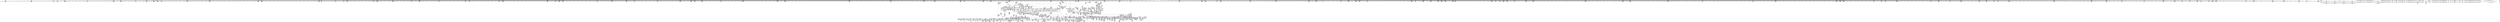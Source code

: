 digraph {
	CE0x4082f40 [shape=record,shape=Mrecord,label="{CE0x4082f40|GLOBAL:_selinux_file_fcntl.__warned|Global_var:selinux_file_fcntl.__warned|*SummSource*}"]
	CE0x4102430 [shape=record,shape=Mrecord,label="{CE0x4102430|i64_8|*Constant*|*SummSink*}"]
	CE0x416d090 [shape=record,shape=Mrecord,label="{CE0x416d090|i64_1|*Constant*}"]
	CE0x4088e50 [shape=record,shape=Mrecord,label="{CE0x4088e50|COLLAPSED:_GCMRE___llvm_gcov_ctr170_internal_global_12_x_i64_zeroinitializer:_elem_0:default:}"]
	CE0x4114290 [shape=record,shape=Mrecord,label="{CE0x4114290|file_has_perm:_tmp25|security/selinux/hooks.c,1695|*SummSource*}"]
	CE0x41823e0 [shape=record,shape=Mrecord,label="{CE0x41823e0|0:_i32,_4:_i32,_8:_i16,_12:_i32,_16:_i32,_20:_i32,_24:_i32,_56:_i8*,_:_SCMRE_294,295_}"]
	CE0x4144e70 [shape=record,shape=Mrecord,label="{CE0x4144e70|__validate_creds:_lnot.ext|include/linux/cred.h,173}"]
	CE0x4186a80 [shape=record,shape=Mrecord,label="{CE0x4186a80|0:_i32,_4:_i32,_8:_i16,_12:_i32,_16:_i32,_20:_i32,_24:_i32,_56:_i8*,_:_SCMRE_440,448_|*MultipleSource*|*LoadInst*|include/linux/fs.h,1916|security/selinux/hooks.c,1675|Function::inode_has_perm&Arg::inode::|security/selinux/hooks.c,1611}"]
	CE0x40c0c50 [shape=record,shape=Mrecord,label="{CE0x40c0c50|8:_i8,_32:_%struct.inode*,_%struct.selinux_audit_data*,_128:_i32,_456:_i8*,_:_SCMRE_78,79_}"]
	CE0x41b0800 [shape=record,shape=Mrecord,label="{CE0x41b0800|inode_has_perm:_conv|security/selinux/hooks.c,1611|*SummSource*}"]
	CE0x4177de0 [shape=record,shape=Mrecord,label="{CE0x4177de0|0:_i32,_4:_i32,_8:_i16,_12:_i32,_16:_i32,_20:_i32,_24:_i32,_56:_i8*,_:_SCMRE_172,173_}"]
	CE0x40758b0 [shape=record,shape=Mrecord,label="{CE0x40758b0|file_has_perm:_entry|*SummSink*}"]
	CE0x4093810 [shape=record,shape=Mrecord,label="{CE0x4093810|__llvm_gcov_indirect_counter_increment:_counters|Function::__llvm_gcov_indirect_counter_increment&Arg::counters::|*SummSource*}"]
	CE0x416ecf0 [shape=record,shape=Mrecord,label="{CE0x416ecf0|inode_has_perm:_if.end|*SummSink*}"]
	CE0x40b4b80 [shape=record,shape=Mrecord,label="{CE0x40b4b80|_call_void___llvm_gcov_indirect_counter_increment(i32*___llvm_gcov_global_state_pred262,_i64**_getelementptr_inbounds_(_4_x_i64*_,_4_x_i64*_*___llvm_gcda_edge_table261,_i64_0,_i64_1)),_!dbg_!27743|security/selinux/hooks.c,3350|*SummSource*}"]
	CE0x40c1d30 [shape=record,shape=Mrecord,label="{CE0x40c1d30|8:_i8,_32:_%struct.inode*,_%struct.selinux_audit_data*,_128:_i32,_456:_i8*,_:_SCMRE_88,89_}"]
	CE0x419c2d0 [shape=record,shape=Mrecord,label="{CE0x419c2d0|0:_i32,_4:_i32,_8:_i16,_12:_i32,_16:_i32,_20:_i32,_24:_i32,_56:_i8*,_:_SCMRE_907,908_}"]
	CE0x41ad520 [shape=record,shape=Mrecord,label="{CE0x41ad520|GLOBAL:___llvm_gcov_ctr155|Global_var:__llvm_gcov_ctr155|*SummSink*}"]
	CE0x41b4110 [shape=record,shape=Mrecord,label="{CE0x41b4110|inode_has_perm:_tmp11|security/selinux/hooks.c,1612|*SummSink*}"]
	CE0x4091a20 [shape=record,shape=Mrecord,label="{CE0x4091a20|selinux_file_fcntl:_land.lhs.true|*SummSource*}"]
	CE0x411a890 [shape=record,shape=Mrecord,label="{CE0x411a890|file_has_perm:_call4|security/selinux/hooks.c,1684|*SummSource*}"]
	CE0x413d070 [shape=record,shape=Mrecord,label="{CE0x413d070|file_has_perm:_rc.1}"]
	CE0x414a010 [shape=record,shape=Mrecord,label="{CE0x414a010|__validate_creds:_if.end|*SummSource*}"]
	CE0x4120bb0 [shape=record,shape=Mrecord,label="{CE0x4120bb0|i32_1|*Constant*}"]
	CE0x4106ab0 [shape=record,shape=Mrecord,label="{CE0x4106ab0|i64**_getelementptr_inbounds_(_4_x_i64*_,_4_x_i64*_*___llvm_gcda_edge_table261,_i64_0,_i64_3)|*Constant*|*SummSource*}"]
	CE0x409cf30 [shape=record,shape=Mrecord,label="{CE0x409cf30|file_has_perm:_if.then5|*SummSink*}"]
	CE0x409c5b0 [shape=record,shape=Mrecord,label="{CE0x409c5b0|__validate_creds:_lnot.ext|include/linux/cred.h,173|*SummSink*}"]
	CE0x39d88c0 [shape=record,shape=Mrecord,label="{CE0x39d88c0|selinux_file_fcntl:_tmp8|security/selinux/hooks.c,3345|*SummSink*}"]
	CE0x4099ab0 [shape=record,shape=Mrecord,label="{CE0x4099ab0|file_has_perm:_tmp2|*LoadInst*|security/selinux/hooks.c,1674|*SummSink*}"]
	CE0x40b74f0 [shape=record,shape=Mrecord,label="{CE0x40b74f0|cred_sid:_tmp4|*LoadInst*|security/selinux/hooks.c,196}"]
	CE0x41982b0 [shape=record,shape=Mrecord,label="{CE0x41982b0|0:_i32,_4:_i32,_8:_i16,_12:_i32,_16:_i32,_20:_i32,_24:_i32,_56:_i8*,_:_SCMRE_869,870_}"]
	CE0x419c990 [shape=record,shape=Mrecord,label="{CE0x419c990|0:_i32,_4:_i32,_8:_i16,_12:_i32,_16:_i32,_20:_i32,_24:_i32,_56:_i8*,_:_SCMRE_911,912_}"]
	CE0x41a9040 [shape=record,shape=Mrecord,label="{CE0x41a9040|28:_i32,_32:_i16,_:_CRE_28,32_|*MultipleSource*|*LoadInst*|security/selinux/hooks.c,1615|security/selinux/hooks.c,1615|security/selinux/hooks.c,1617}"]
	CE0x4075be0 [shape=record,shape=Mrecord,label="{CE0x4075be0|file_has_perm:_cred|Function::file_has_perm&Arg::cred::|*SummSink*}"]
	CE0x4193600 [shape=record,shape=Mrecord,label="{CE0x4193600|0:_i32,_4:_i32,_8:_i16,_12:_i32,_16:_i32,_20:_i32,_24:_i32,_56:_i8*,_:_SCMRE_664,672_|*MultipleSource*|*LoadInst*|include/linux/fs.h,1916|security/selinux/hooks.c,1675|Function::inode_has_perm&Arg::inode::|security/selinux/hooks.c,1611}"]
	CE0x4146100 [shape=record,shape=Mrecord,label="{CE0x4146100|GLOBAL:___validate_creds|*Constant*|*SummSink*}"]
	CE0x4199db0 [shape=record,shape=Mrecord,label="{CE0x4199db0|0:_i32,_4:_i32,_8:_i16,_12:_i32,_16:_i32,_20:_i32,_24:_i32,_56:_i8*,_:_SCMRE_885,886_}"]
	CE0x40b6470 [shape=record,shape=Mrecord,label="{CE0x40b6470|COLLAPSED:_CMRE:_elem_0::|security/selinux/hooks.c,196}"]
	CE0x406a3d0 [shape=record,shape=Mrecord,label="{CE0x406a3d0|0:_i32,_:_GCMR___llvm_gcov_global_state_pred262_internal_unnamed_addr_global_i32_-1:_elem_0:default:}"]
	CE0x4104940 [shape=record,shape=Mrecord,label="{CE0x4104940|selinux_file_fcntl:_tmp34|security/selinux/hooks.c,3362|*SummSink*}"]
	CE0x413aec0 [shape=record,shape=Mrecord,label="{CE0x413aec0|__validate_creds:_tmp6|include/linux/cred.h,174|*SummSource*}"]
	CE0x416d100 [shape=record,shape=Mrecord,label="{CE0x416d100|__validate_creds:_tmp1}"]
	CE0x412a0e0 [shape=record,shape=Mrecord,label="{CE0x412a0e0|cred_sid:_tmp|*SummSink*}"]
	CE0x4078ae0 [shape=record,shape=Mrecord,label="{CE0x4078ae0|__llvm_gcov_indirect_counter_increment:_entry|*SummSource*}"]
	CE0x41a4220 [shape=record,shape=Mrecord,label="{CE0x41a4220|inode_has_perm:_tmp13|security/selinux/hooks.c,1614}"]
	CE0x408c7c0 [shape=record,shape=Mrecord,label="{CE0x408c7c0|i32_6|*Constant*}"]
	CE0x419f210 [shape=record,shape=Mrecord,label="{CE0x419f210|0:_i32,_4:_i32,_8:_i16,_12:_i32,_16:_i32,_20:_i32,_24:_i32,_56:_i8*,_:_SCMRE_935,936_}"]
	CE0x4138000 [shape=record,shape=Mrecord,label="{CE0x4138000|avc_has_perm:_tsid|Function::avc_has_perm&Arg::tsid::}"]
	CE0x419a2c0 [shape=record,shape=Mrecord,label="{CE0x419a2c0|0:_i32,_4:_i32,_8:_i16,_12:_i32,_16:_i32,_20:_i32,_24:_i32,_56:_i8*,_:_SCMRE_888,889_}"]
	CE0x4073dd0 [shape=record,shape=Mrecord,label="{CE0x4073dd0|selinux_file_fcntl:_tmp30|security/selinux/hooks.c,3351}"]
	CE0x4116900 [shape=record,shape=Mrecord,label="{CE0x4116900|inode_has_perm:_do.body|*SummSource*}"]
	CE0x4071af0 [shape=record,shape=Mrecord,label="{CE0x4071af0|selinux_file_fcntl:_tmp6|security/selinux/hooks.c,3345}"]
	CE0x40a76c0 [shape=record,shape=Mrecord,label="{CE0x40a76c0|selinux_file_fcntl:_tmp11|security/selinux/hooks.c,3345}"]
	CE0x4198970 [shape=record,shape=Mrecord,label="{CE0x4198970|0:_i32,_4:_i32,_8:_i16,_12:_i32,_16:_i32,_20:_i32,_24:_i32,_56:_i8*,_:_SCMRE_873,874_}"]
	CE0x4178b60 [shape=record,shape=Mrecord,label="{CE0x4178b60|0:_i32,_4:_i32,_8:_i16,_12:_i32,_16:_i32,_20:_i32,_24:_i32,_56:_i8*,_:_SCMRE_180,181_}"]
	CE0x40ebca0 [shape=record,shape=Mrecord,label="{CE0x40ebca0|8:_i8,_32:_%struct.inode*,_%struct.selinux_audit_data*,_128:_i32,_456:_i8*,_:_SCMRE_316,320_|*MultipleSource*|security/selinux/hooks.c,3350|Function::selinux_file_fcntl&Arg::file::}"]
	CE0x40ee870 [shape=record,shape=Mrecord,label="{CE0x40ee870|8:_i8,_32:_%struct.inode*,_%struct.selinux_audit_data*,_128:_i32,_456:_i8*,_:_SCMRE_440,448_|*MultipleSource*|security/selinux/hooks.c,3350|Function::selinux_file_fcntl&Arg::file::}"]
	CE0x419d050 [shape=record,shape=Mrecord,label="{CE0x419d050|0:_i32,_4:_i32,_8:_i16,_12:_i32,_16:_i32,_20:_i32,_24:_i32,_56:_i8*,_:_SCMRE_915,916_}"]
	CE0x4187000 [shape=record,shape=Mrecord,label="{CE0x4187000|0:_i32,_4:_i32,_8:_i16,_12:_i32,_16:_i32,_20:_i32,_24:_i32,_56:_i8*,_:_SCMRE_456,464_|*MultipleSource*|*LoadInst*|include/linux/fs.h,1916|security/selinux/hooks.c,1675|Function::inode_has_perm&Arg::inode::|security/selinux/hooks.c,1611}"]
	CE0x4180fa0 [shape=record,shape=Mrecord,label="{CE0x4180fa0|0:_i32,_4:_i32,_8:_i16,_12:_i32,_16:_i32,_20:_i32,_24:_i32,_56:_i8*,_:_SCMRE_282,283_}"]
	CE0x40e7bf0 [shape=record,shape=Mrecord,label="{CE0x40e7bf0|8:_i8,_32:_%struct.inode*,_%struct.selinux_audit_data*,_128:_i32,_456:_i8*,_:_SCMRE_199,200_}"]
	CE0x41169d0 [shape=record,shape=Mrecord,label="{CE0x41169d0|_ret_%struct.inode*_%tmp4,_!dbg_!27713|include/linux/fs.h,1916}"]
	CE0x412c090 [shape=record,shape=Mrecord,label="{CE0x412c090|cred_sid:_entry}"]
	CE0x4128610 [shape=record,shape=Mrecord,label="{CE0x4128610|file_has_perm:_tmp10|security/selinux/hooks.c,1683}"]
	CE0x4082af0 [shape=record,shape=Mrecord,label="{CE0x4082af0|__validate_creds:_bb|*SummSink*}"]
	CE0x4177060 [shape=record,shape=Mrecord,label="{CE0x4177060|0:_i32,_4:_i32,_8:_i16,_12:_i32,_16:_i32,_20:_i32,_24:_i32,_56:_i8*,_:_SCMRE_164,165_}"]
	CE0x4110db0 [shape=record,shape=Mrecord,label="{CE0x4110db0|file_has_perm:_tmp23|security/selinux/hooks.c,1694}"]
	CE0x40f6370 [shape=record,shape=Mrecord,label="{CE0x40f6370|selinux_file_fcntl:_tmp27|security/selinux/hooks.c,3350|*SummSink*}"]
	CE0x407aa10 [shape=record,shape=Mrecord,label="{CE0x407aa10|i32_5|*Constant*|*SummSource*}"]
	CE0x40bacd0 [shape=record,shape=Mrecord,label="{CE0x40bacd0|selinux_file_fcntl:_file|Function::selinux_file_fcntl&Arg::file::|*SummSink*}"]
	CE0x417f140 [shape=record,shape=Mrecord,label="{CE0x417f140|0:_i32,_4:_i32,_8:_i16,_12:_i32,_16:_i32,_20:_i32,_24:_i32,_56:_i8*,_:_SCMRE_264,265_}"]
	CE0x419ed00 [shape=record,shape=Mrecord,label="{CE0x419ed00|0:_i32,_4:_i32,_8:_i16,_12:_i32,_16:_i32,_20:_i32,_24:_i32,_56:_i8*,_:_SCMRE_932,933_}"]
	CE0x416d5c0 [shape=record,shape=Mrecord,label="{CE0x416d5c0|__validate_creds:_entry|*SummSink*}"]
	CE0x411fa80 [shape=record,shape=Mrecord,label="{CE0x411fa80|file_inode:_entry}"]
	CE0x40a1ff0 [shape=record,shape=Mrecord,label="{CE0x40a1ff0|selinux_file_fcntl:_tmp4|security/selinux/hooks.c,3345}"]
	CE0x40edba0 [shape=record,shape=Mrecord,label="{CE0x40edba0|8:_i8,_32:_%struct.inode*,_%struct.selinux_audit_data*,_128:_i32,_456:_i8*,_:_SCMRE_416,424_|*MultipleSource*|security/selinux/hooks.c,3350|Function::selinux_file_fcntl&Arg::file::}"]
	CE0x40dd6e0 [shape=record,shape=Mrecord,label="{CE0x40dd6e0|file_has_perm:_f_security|security/selinux/hooks.c,1674}"]
	CE0x4099670 [shape=record,shape=Mrecord,label="{CE0x4099670|file_inode:_tmp4|*LoadInst*|include/linux/fs.h,1916|*SummSource*}"]
	CE0x40e31b0 [shape=record,shape=Mrecord,label="{CE0x40e31b0|8:_i8,_32:_%struct.inode*,_%struct.selinux_audit_data*,_128:_i32,_456:_i8*,_:_SCMRE_155,156_}"]
	CE0x414a470 [shape=record,shape=Mrecord,label="{CE0x414a470|GLOBAL:___validate_creds|*Constant*}"]
	CE0x4174780 [shape=record,shape=Mrecord,label="{CE0x4174780|0:_i32,_4:_i32,_8:_i16,_12:_i32,_16:_i32,_20:_i32,_24:_i32,_56:_i8*,_:_SCMRE_138,139_}"]
	CE0x4095330 [shape=record,shape=Mrecord,label="{CE0x4095330|i64*_getelementptr_inbounds_(_33_x_i64_,_33_x_i64_*___llvm_gcov_ctr260,_i64_0,_i64_9)|*Constant*|*SummSink*}"]
	CE0x40c0230 [shape=record,shape=Mrecord,label="{CE0x40c0230|8:_i8,_32:_%struct.inode*,_%struct.selinux_audit_data*,_128:_i32,_456:_i8*,_:_SCMRE_72,73_}"]
	CE0x416d020 [shape=record,shape=Mrecord,label="{CE0x416d020|GLOBAL:_creds_are_invalid|*Constant*}"]
	CE0x418e770 [shape=record,shape=Mrecord,label="{CE0x418e770|0:_i32,_4:_i32,_8:_i16,_12:_i32,_16:_i32,_20:_i32,_24:_i32,_56:_i8*,_:_SCMRE_585,586_}"]
	CE0x40fb970 [shape=record,shape=Mrecord,label="{CE0x40fb970|_ret_i32_%retval.0,_!dbg_!27728|security/selinux/avc.c,775}"]
	CE0x4177f90 [shape=record,shape=Mrecord,label="{CE0x4177f90|0:_i32,_4:_i32,_8:_i16,_12:_i32,_16:_i32,_20:_i32,_24:_i32,_56:_i8*,_:_SCMRE_173,174_}"]
	CE0x41a09f0 [shape=record,shape=Mrecord,label="{CE0x41a09f0|0:_i32,_4:_i32,_8:_i16,_12:_i32,_16:_i32,_20:_i32,_24:_i32,_56:_i8*,_:_SCMRE_981,982_}"]
	CE0x4195f40 [shape=record,shape=Mrecord,label="{CE0x4195f40|0:_i32,_4:_i32,_8:_i16,_12:_i32,_16:_i32,_20:_i32,_24:_i32,_56:_i8*,_:_SCMRE_792,800_|*MultipleSource*|*LoadInst*|include/linux/fs.h,1916|security/selinux/hooks.c,1675|Function::inode_has_perm&Arg::inode::|security/selinux/hooks.c,1611}"]
	CE0x4181d20 [shape=record,shape=Mrecord,label="{CE0x4181d20|0:_i32,_4:_i32,_8:_i16,_12:_i32,_16:_i32,_20:_i32,_24:_i32,_56:_i8*,_:_SCMRE_290,291_}"]
	CE0x418a100 [shape=record,shape=Mrecord,label="{CE0x418a100|0:_i32,_4:_i32,_8:_i16,_12:_i32,_16:_i32,_20:_i32,_24:_i32,_56:_i8*,_:_SCMRE_520,528_|*MultipleSource*|*LoadInst*|include/linux/fs.h,1916|security/selinux/hooks.c,1675|Function::inode_has_perm&Arg::inode::|security/selinux/hooks.c,1611}"]
	CE0x4104750 [shape=record,shape=Mrecord,label="{CE0x4104750|selinux_file_fcntl:_tmp33|security/selinux/hooks.c,3362|*SummSource*}"]
	CE0x40f9250 [shape=record,shape=Mrecord,label="{CE0x40f9250|file_has_perm:_cmp|security/selinux/hooks.c,1683}"]
	CE0x406e0b0 [shape=record,shape=Mrecord,label="{CE0x406e0b0|selinux_file_fcntl:_if.end|*SummSource*}"]
	CE0x41133a0 [shape=record,shape=Mrecord,label="{CE0x41133a0|file_has_perm:_tmp28|security/selinux/hooks.c,1698|*SummSource*}"]
	CE0x4117000 [shape=record,shape=Mrecord,label="{CE0x4117000|i32_0|*Constant*}"]
	CE0x411b2c0 [shape=record,shape=Mrecord,label="{CE0x411b2c0|avc_has_perm:_entry|*SummSink*}"]
	CE0x40f8680 [shape=record,shape=Mrecord,label="{CE0x40f8680|i64_25|*Constant*|*SummSink*}"]
	CE0x40f7af0 [shape=record,shape=Mrecord,label="{CE0x40f7af0|selinux_file_fcntl:_and|security/selinux/hooks.c,3350|*SummSource*}"]
	CE0x41119f0 [shape=record,shape=Mrecord,label="{CE0x41119f0|inode_has_perm:_perms|Function::inode_has_perm&Arg::perms::|*SummSink*}"]
	CE0x41af3a0 [shape=record,shape=Mrecord,label="{CE0x41af3a0|inode_has_perm:_tobool|security/selinux/hooks.c,1611}"]
	CE0x4187ef0 [shape=record,shape=Mrecord,label="{CE0x4187ef0|0:_i32,_4:_i32,_8:_i16,_12:_i32,_16:_i32,_20:_i32,_24:_i32,_56:_i8*,_:_SCMRE_477,478_}"]
	CE0x4120920 [shape=record,shape=Mrecord,label="{CE0x4120920|file_has_perm:_tmp1|*SummSink*}"]
	CE0x409ce60 [shape=record,shape=Mrecord,label="{CE0x409ce60|inode_has_perm:_tmp3|*SummSink*}"]
	CE0x4176050 [shape=record,shape=Mrecord,label="{CE0x4176050|0:_i32,_4:_i32,_8:_i16,_12:_i32,_16:_i32,_20:_i32,_24:_i32,_56:_i8*,_:_SCMRE_154,155_}"]
	CE0x414a4e0 [shape=record,shape=Mrecord,label="{CE0x414a4e0|_call_void___validate_creds(%struct.cred*_%cred,_i8*_getelementptr_inbounds_(_25_x_i8_,_25_x_i8_*_.str3,_i32_0,_i32_0),_i32_1609)_#10,_!dbg_!27719|security/selinux/hooks.c,1609}"]
	CE0x4147130 [shape=record,shape=Mrecord,label="{CE0x4147130|i64*_getelementptr_inbounds_(_8_x_i64_,_8_x_i64_*___llvm_gcov_ctr154,_i64_0,_i64_1)|*Constant*|*SummSink*}"]
	CE0x408c040 [shape=record,shape=Mrecord,label="{CE0x408c040|i32_4|*Constant*|*SummSource*}"]
	CE0x4075a60 [shape=record,shape=Mrecord,label="{CE0x4075a60|file_has_perm:_cred|Function::file_has_perm&Arg::cred::}"]
	CE0x4107140 [shape=record,shape=Mrecord,label="{CE0x4107140|selinux_file_fcntl:_tmp35|security/selinux/hooks.c,3375|*SummSink*}"]
	CE0x4082380 [shape=record,shape=Mrecord,label="{CE0x4082380|__llvm_gcov_indirect_counter_increment:_tmp}"]
	CE0x41789b0 [shape=record,shape=Mrecord,label="{CE0x41789b0|0:_i32,_4:_i32,_8:_i16,_12:_i32,_16:_i32,_20:_i32,_24:_i32,_56:_i8*,_:_SCMRE_179,180_}"]
	CE0x408b5e0 [shape=record,shape=Mrecord,label="{CE0x408b5e0|i64*_getelementptr_inbounds_(_33_x_i64_,_33_x_i64_*___llvm_gcov_ctr260,_i64_0,_i64_1)|*Constant*|*SummSink*}"]
	CE0x4108ef0 [shape=record,shape=Mrecord,label="{CE0x4108ef0|_call_void___llvm_gcov_indirect_counter_increment(i32*___llvm_gcov_global_state_pred262,_i64**_getelementptr_inbounds_(_4_x_i64*_,_4_x_i64*_*___llvm_gcda_edge_table261,_i64_0,_i64_0)),_!dbg_!27764|security/selinux/hooks.c,3379}"]
	CE0x41045b0 [shape=record,shape=Mrecord,label="{CE0x41045b0|i64*_getelementptr_inbounds_(_33_x_i64_,_33_x_i64_*___llvm_gcov_ctr260,_i64_0,_i64_30)|*Constant*|*SummSource*}"]
	CE0x40ec720 [shape=record,shape=Mrecord,label="{CE0x40ec720|8:_i8,_32:_%struct.inode*,_%struct.selinux_audit_data*,_128:_i32,_456:_i8*,_:_SCMRE_368,372_|*MultipleSource*|security/selinux/hooks.c,3350|Function::selinux_file_fcntl&Arg::file::}"]
	CE0x408b570 [shape=record,shape=Mrecord,label="{CE0x408b570|selinux_file_fcntl:_tmp1|*SummSource*}"]
	CE0x413c810 [shape=record,shape=Mrecord,label="{CE0x413c810|i64*_getelementptr_inbounds_(_5_x_i64_,_5_x_i64_*___llvm_gcov_ctr155,_i64_0,_i64_4)|*Constant*|*SummSink*}"]
	CE0x40fb220 [shape=record,shape=Mrecord,label="{CE0x40fb220|i16_8|*Constant*}"]
	CE0x419d8c0 [shape=record,shape=Mrecord,label="{CE0x419d8c0|0:_i32,_4:_i32,_8:_i16,_12:_i32,_16:_i32,_20:_i32,_24:_i32,_56:_i8*,_:_SCMRE_920,921_}"]
	CE0x4091820 [shape=record,shape=Mrecord,label="{CE0x4091820|selinux_file_fcntl:_tmp18|security/selinux/hooks.c,3345|*SummSink*}"]
	CE0x4183d30 [shape=record,shape=Mrecord,label="{CE0x4183d30|0:_i32,_4:_i32,_8:_i16,_12:_i32,_16:_i32,_20:_i32,_24:_i32,_56:_i8*,_:_SCMRE_309,310_}"]
	CE0x40fc2a0 [shape=record,shape=Mrecord,label="{CE0x40fc2a0|_ret_i32_%retval.0,_!dbg_!27728|security/selinux/avc.c,775|*SummSource*}"]
	CE0x409dee0 [shape=record,shape=Mrecord,label="{CE0x409dee0|__llvm_gcov_indirect_counter_increment:_pred|*SummSink*}"]
	CE0x4170800 [shape=record,shape=Mrecord,label="{CE0x4170800|0:_i32,_4:_i32,_8:_i16,_12:_i32,_16:_i32,_20:_i32,_24:_i32,_56:_i8*,_:_SCMRE_4,8_|*MultipleSource*|*LoadInst*|include/linux/fs.h,1916|security/selinux/hooks.c,1675|Function::inode_has_perm&Arg::inode::|security/selinux/hooks.c,1611}"]
	CE0x41a07b0 [shape=record,shape=Mrecord,label="{CE0x41a07b0|0:_i32,_4:_i32,_8:_i16,_12:_i32,_16:_i32,_20:_i32,_24:_i32,_56:_i8*,_:_SCMRE_979,980_}"]
	CE0x41011a0 [shape=record,shape=Mrecord,label="{CE0x41011a0|file_has_perm:_tmp18|security/selinux/hooks.c,1690|*SummSource*}"]
	CE0x40c5970 [shape=record,shape=Mrecord,label="{CE0x40c5970|file_has_perm:_tmp7|security/selinux/hooks.c,1683|*SummSink*}"]
	CE0x41114a0 [shape=record,shape=Mrecord,label="{CE0x41114a0|i64*_getelementptr_inbounds_(_12_x_i64_,_12_x_i64_*___llvm_gcov_ctr170,_i64_0,_i64_9)|*Constant*|*SummSource*}"]
	CE0x414a340 [shape=record,shape=Mrecord,label="{CE0x414a340|i64*_getelementptr_inbounds_(_5_x_i64_,_5_x_i64_*___llvm_gcov_ctr155,_i64_0,_i64_0)|*Constant*|*SummSource*}"]
	CE0x41a15b0 [shape=record,shape=Mrecord,label="{CE0x41a15b0|0:_i32,_4:_i32,_8:_i16,_12:_i32,_16:_i32,_20:_i32,_24:_i32,_56:_i8*,_:_SCMRE_1000,1008_|*MultipleSource*|*LoadInst*|include/linux/fs.h,1916|security/selinux/hooks.c,1675|Function::inode_has_perm&Arg::inode::|security/selinux/hooks.c,1611}"]
	CE0x4105b40 [shape=record,shape=Mrecord,label="{CE0x4105b40|_call_void___llvm_gcov_indirect_counter_increment(i32*___llvm_gcov_global_state_pred262,_i64**_getelementptr_inbounds_(_4_x_i64*_,_4_x_i64*_*___llvm_gcda_edge_table261,_i64_0,_i64_3)),_!dbg_!27761|security/selinux/hooks.c,3375|*SummSource*}"]
	CE0x40f5d50 [shape=record,shape=Mrecord,label="{CE0x40f5d50|__validate_creds:_lnot|include/linux/cred.h,173|*SummSink*}"]
	CE0x41943c0 [shape=record,shape=Mrecord,label="{CE0x41943c0|0:_i32,_4:_i32,_8:_i16,_12:_i32,_16:_i32,_20:_i32,_24:_i32,_56:_i8*,_:_SCMRE_696,704_|*MultipleSource*|*LoadInst*|include/linux/fs.h,1916|security/selinux/hooks.c,1675|Function::inode_has_perm&Arg::inode::|security/selinux/hooks.c,1611}"]
	CE0x4128e70 [shape=record,shape=Mrecord,label="{CE0x4128e70|file_has_perm:_sid3|security/selinux/hooks.c,1684|*SummSource*}"]
	CE0x40b9340 [shape=record,shape=Mrecord,label="{CE0x40b9340|file_inode:_tmp1}"]
	CE0x40c6db0 [shape=record,shape=Mrecord,label="{CE0x40c6db0|GLOBAL:_get_current|*Constant*|*SummSource*}"]
	CE0x40ec050 [shape=record,shape=Mrecord,label="{CE0x40ec050|8:_i8,_32:_%struct.inode*,_%struct.selinux_audit_data*,_128:_i32,_456:_i8*,_:_SCMRE_336,344_|*MultipleSource*|security/selinux/hooks.c,3350|Function::selinux_file_fcntl&Arg::file::}"]
	CE0x4132470 [shape=record,shape=Mrecord,label="{CE0x4132470|__validate_creds:_tmp9|include/linux/cred.h,175|*SummSink*}"]
	CE0x40b4c90 [shape=record,shape=Mrecord,label="{CE0x40b4c90|_call_void___llvm_gcov_indirect_counter_increment(i32*___llvm_gcov_global_state_pred262,_i64**_getelementptr_inbounds_(_4_x_i64*_,_4_x_i64*_*___llvm_gcda_edge_table261,_i64_0,_i64_1)),_!dbg_!27743|security/selinux/hooks.c,3350|*SummSink*}"]
	CE0x40f6d50 [shape=record,shape=Mrecord,label="{CE0x40f6d50|i64*_getelementptr_inbounds_(_33_x_i64_,_33_x_i64_*___llvm_gcov_ctr260,_i64_0,_i64_28)|*Constant*}"]
	CE0x419c630 [shape=record,shape=Mrecord,label="{CE0x419c630|0:_i32,_4:_i32,_8:_i16,_12:_i32,_16:_i32,_20:_i32,_24:_i32,_56:_i8*,_:_SCMRE_909,910_}"]
	CE0x4121850 [shape=record,shape=Mrecord,label="{CE0x4121850|i32_14|*Constant*}"]
	CE0x41145f0 [shape=record,shape=Mrecord,label="{CE0x41145f0|file_has_perm:_call9|security/selinux/hooks.c,1695}"]
	CE0x40be8e0 [shape=record,shape=Mrecord,label="{CE0x40be8e0|8:_i8,_32:_%struct.inode*,_%struct.selinux_audit_data*,_128:_i32,_456:_i8*,_:_SCMRE_57,58_}"]
	CE0x4116760 [shape=record,shape=Mrecord,label="{CE0x4116760|inode_has_perm:_do.end|*SummSink*}"]
	CE0x4182aa0 [shape=record,shape=Mrecord,label="{CE0x4182aa0|0:_i32,_4:_i32,_8:_i16,_12:_i32,_16:_i32,_20:_i32,_24:_i32,_56:_i8*,_:_SCMRE_298,299_}"]
	CE0x40c29d0 [shape=record,shape=Mrecord,label="{CE0x40c29d0|file_has_perm:_tmp4|security/selinux/hooks.c,1681}"]
	CE0x408cb90 [shape=record,shape=Mrecord,label="{CE0x408cb90|i32_11|*Constant*|*SummSource*}"]
	CE0x4095ef0 [shape=record,shape=Mrecord,label="{CE0x4095ef0|i64_2|*Constant*}"]
	CE0x414bc10 [shape=record,shape=Mrecord,label="{CE0x414bc10|inode_has_perm:_do.body|*SummSink*}"]
	CE0x40b6190 [shape=record,shape=Mrecord,label="{CE0x40b6190|file_has_perm:_sid2|security/selinux/hooks.c,1683}"]
	CE0x4188e20 [shape=record,shape=Mrecord,label="{CE0x4188e20|0:_i32,_4:_i32,_8:_i16,_12:_i32,_16:_i32,_20:_i32,_24:_i32,_56:_i8*,_:_SCMRE_486,487_}"]
	CE0x41b29a0 [shape=record,shape=Mrecord,label="{CE0x41b29a0|inode_has_perm:_tmp8|security/selinux/hooks.c,1611}"]
	CE0x4096130 [shape=record,shape=Mrecord,label="{CE0x4096130|selinux_file_fcntl:_tmp9|security/selinux/hooks.c,3345|*SummSource*}"]
	CE0x40a1550 [shape=record,shape=Mrecord,label="{CE0x40a1550|__llvm_gcov_indirect_counter_increment:_tmp3}"]
	CE0x40a42c0 [shape=record,shape=Mrecord,label="{CE0x40a42c0|selinux_file_fcntl:_tmp5|security/selinux/hooks.c,3345}"]
	CE0x419e640 [shape=record,shape=Mrecord,label="{CE0x419e640|0:_i32,_4:_i32,_8:_i16,_12:_i32,_16:_i32,_20:_i32,_24:_i32,_56:_i8*,_:_SCMRE_928,929_}"]
	CE0x4199f60 [shape=record,shape=Mrecord,label="{CE0x4199f60|0:_i32,_4:_i32,_8:_i16,_12:_i32,_16:_i32,_20:_i32,_24:_i32,_56:_i8*,_:_SCMRE_886,887_}"]
	CE0x4113e20 [shape=record,shape=Mrecord,label="{CE0x4113e20|file_has_perm:_tmp25|security/selinux/hooks.c,1695|*SummSink*}"]
	CE0x4194c00 [shape=record,shape=Mrecord,label="{CE0x4194c00|0:_i32,_4:_i32,_8:_i16,_12:_i32,_16:_i32,_20:_i32,_24:_i32,_56:_i8*,_:_SCMRE_728,736_|*MultipleSource*|*LoadInst*|include/linux/fs.h,1916|security/selinux/hooks.c,1675|Function::inode_has_perm&Arg::inode::|security/selinux/hooks.c,1611}"]
	CE0x416f0b0 [shape=record,shape=Mrecord,label="{CE0x416f0b0|__validate_creds:_tmp1|*SummSource*}"]
	CE0x417d790 [shape=record,shape=Mrecord,label="{CE0x417d790|0:_i32,_4:_i32,_8:_i16,_12:_i32,_16:_i32,_20:_i32,_24:_i32,_56:_i8*,_:_SCMRE_249,250_}"]
	CE0x419f060 [shape=record,shape=Mrecord,label="{CE0x419f060|0:_i32,_4:_i32,_8:_i16,_12:_i32,_16:_i32,_20:_i32,_24:_i32,_56:_i8*,_:_SCMRE_934,935_}"]
	CE0x41920d0 [shape=record,shape=Mrecord,label="{CE0x41920d0|0:_i32,_4:_i32,_8:_i16,_12:_i32,_16:_i32,_20:_i32,_24:_i32,_56:_i8*,_:_SCMRE_619,620_}"]
	CE0x40bc790 [shape=record,shape=Mrecord,label="{CE0x40bc790|8:_i8,_32:_%struct.inode*,_%struct.selinux_audit_data*,_128:_i32,_456:_i8*,_:_SCMRE_13,14_}"]
	CE0x41025d0 [shape=record,shape=Mrecord,label="{CE0x41025d0|file_has_perm:_tmp20|security/selinux/hooks.c,1694|*SummSource*}"]
	CE0x40c23f0 [shape=record,shape=Mrecord,label="{CE0x40c23f0|8:_i8,_32:_%struct.inode*,_%struct.selinux_audit_data*,_128:_i32,_456:_i8*,_:_SCMRE_92,93_}"]
	CE0x4146e50 [shape=record,shape=Mrecord,label="{CE0x4146e50|__validate_creds:_call|include/linux/cred.h,173|*SummSink*}"]
	CE0x413a470 [shape=record,shape=Mrecord,label="{CE0x413a470|__validate_creds:_tmp5|include/linux/cred.h,173|*SummSink*}"]
	CE0x4185480 [shape=record,shape=Mrecord,label="{CE0x4185480|0:_i32,_4:_i32,_8:_i16,_12:_i32,_16:_i32,_20:_i32,_24:_i32,_56:_i8*,_:_SCMRE_376,384_|*MultipleSource*|*LoadInst*|include/linux/fs.h,1916|security/selinux/hooks.c,1675|Function::inode_has_perm&Arg::inode::|security/selinux/hooks.c,1611}"]
	CE0x40f0280 [shape=record,shape=Mrecord,label="{CE0x40f0280|selinux_file_fcntl:_tmp20|*LoadInst*|security/selinux/hooks.c,3350}"]
	CE0x40e5d90 [shape=record,shape=Mrecord,label="{CE0x40e5d90|8:_i8,_32:_%struct.inode*,_%struct.selinux_audit_data*,_128:_i32,_456:_i8*,_:_SCMRE_181,182_}"]
	CE0x4182080 [shape=record,shape=Mrecord,label="{CE0x4182080|0:_i32,_4:_i32,_8:_i16,_12:_i32,_16:_i32,_20:_i32,_24:_i32,_56:_i8*,_:_SCMRE_292,293_}"]
	CE0x40bfed0 [shape=record,shape=Mrecord,label="{CE0x40bfed0|8:_i8,_32:_%struct.inode*,_%struct.selinux_audit_data*,_128:_i32,_456:_i8*,_:_SCMRE_70,71_}"]
	CE0x4074ec0 [shape=record,shape=Mrecord,label="{CE0x4074ec0|file_has_perm:_tmp17|security/selinux/hooks.c,1689|*SummSource*}"]
	CE0x4092350 [shape=record,shape=Mrecord,label="{CE0x4092350|i1_true|*Constant*|*SummSource*}"]
	CE0x41af510 [shape=record,shape=Mrecord,label="{CE0x41af510|inode_has_perm:_tobool|security/selinux/hooks.c,1611|*SummSource*}"]
	CE0x418cc70 [shape=record,shape=Mrecord,label="{CE0x418cc70|0:_i32,_4:_i32,_8:_i16,_12:_i32,_16:_i32,_20:_i32,_24:_i32,_56:_i8*,_:_SCMRE_569,570_}"]
	CE0x408cca0 [shape=record,shape=Mrecord,label="{CE0x408cca0|i32_11|*Constant*|*SummSink*}"]
	CE0x40a11b0 [shape=record,shape=Mrecord,label="{CE0x40a11b0|i64*_null|*Constant*|*SummSource*}"]
	CE0x406c280 [shape=record,shape=Mrecord,label="{CE0x406c280|selinux_file_fcntl:_if.then10}"]
	CE0x407c940 [shape=record,shape=Mrecord,label="{CE0x407c940|selinux_file_fcntl:_land.lhs.true2|*SummSink*}"]
	CE0x4117810 [shape=record,shape=Mrecord,label="{CE0x4117810|file_inode:_f_inode|include/linux/fs.h,1916}"]
	CE0x41a4fe0 [shape=record,shape=Mrecord,label="{CE0x41a4fe0|inode_has_perm:_call|security/selinux/hooks.c,1614|*SummSource*}"]
	CE0x4073190 [shape=record,shape=Mrecord,label="{CE0x4073190|selinux_file_fcntl:_cmd|Function::selinux_file_fcntl&Arg::cmd::}"]
	CE0x412bab0 [shape=record,shape=Mrecord,label="{CE0x412bab0|file_inode:_tmp2}"]
	CE0x40e2940 [shape=record,shape=Mrecord,label="{CE0x40e2940|8:_i8,_32:_%struct.inode*,_%struct.selinux_audit_data*,_128:_i32,_456:_i8*,_:_SCMRE_150,151_}"]
	CE0x4178800 [shape=record,shape=Mrecord,label="{CE0x4178800|0:_i32,_4:_i32,_8:_i16,_12:_i32,_16:_i32,_20:_i32,_24:_i32,_56:_i8*,_:_SCMRE_178,179_}"]
	CE0x4177c30 [shape=record,shape=Mrecord,label="{CE0x4177c30|0:_i32,_4:_i32,_8:_i16,_12:_i32,_16:_i32,_20:_i32,_24:_i32,_56:_i8*,_:_SCMRE_171,172_}"]
	CE0x4188250 [shape=record,shape=Mrecord,label="{CE0x4188250|0:_i32,_4:_i32,_8:_i16,_12:_i32,_16:_i32,_20:_i32,_24:_i32,_56:_i8*,_:_SCMRE_479,480_}"]
	"CONST[source:1(input),value:2(dynamic)][purpose:{operation}]"
	CE0x40f7f90 [shape=record,shape=Mrecord,label="{CE0x40f7f90|selinux_file_fcntl:_tmp21|security/selinux/hooks.c,3350|*SummSink*}"]
	CE0x418c0a0 [shape=record,shape=Mrecord,label="{CE0x418c0a0|0:_i32,_4:_i32,_8:_i16,_12:_i32,_16:_i32,_20:_i32,_24:_i32,_56:_i8*,_:_SCMRE_562,563_}"]
	CE0x4077150 [shape=record,shape=Mrecord,label="{CE0x4077150|i64*_getelementptr_inbounds_(_33_x_i64_,_33_x_i64_*___llvm_gcov_ctr260,_i64_0,_i64_29)|*Constant*|*SummSink*}"]
	CE0x40c0fb0 [shape=record,shape=Mrecord,label="{CE0x40c0fb0|8:_i8,_32:_%struct.inode*,_%struct.selinux_audit_data*,_128:_i32,_456:_i8*,_:_SCMRE_80,81_}"]
	CE0x408c8c0 [shape=record,shape=Mrecord,label="{CE0x408c8c0|i32_6|*Constant*|*SummSource*}"]
	CE0x409cce0 [shape=record,shape=Mrecord,label="{CE0x409cce0|inode_has_perm:_tmp3}"]
	CE0x413b1d0 [shape=record,shape=Mrecord,label="{CE0x413b1d0|__validate_creds:_tmp6|include/linux/cred.h,174|*SummSink*}"]
	CE0x40c3fb0 [shape=record,shape=Mrecord,label="{CE0x40c3fb0|i64_5|*Constant*|*SummSink*}"]
	CE0x4083a40 [shape=record,shape=Mrecord,label="{CE0x4083a40|GLOBAL:_file_has_perm|*Constant*|*SummSink*}"]
	CE0x40fcd80 [shape=record,shape=Mrecord,label="{CE0x40fcd80|i64_3|*Constant*}"]
	CE0x4180730 [shape=record,shape=Mrecord,label="{CE0x4180730|0:_i32,_4:_i32,_8:_i16,_12:_i32,_16:_i32,_20:_i32,_24:_i32,_56:_i8*,_:_SCMRE_277,278_}"]
	CE0x4110480 [shape=record,shape=Mrecord,label="{CE0x4110480|file_has_perm:_tmp21|security/selinux/hooks.c,1694|*SummSource*}"]
	CE0x419ba60 [shape=record,shape=Mrecord,label="{CE0x419ba60|0:_i32,_4:_i32,_8:_i16,_12:_i32,_16:_i32,_20:_i32,_24:_i32,_56:_i8*,_:_SCMRE_902,903_}"]
	CE0x4196600 [shape=record,shape=Mrecord,label="{CE0x4196600|0:_i32,_4:_i32,_8:_i16,_12:_i32,_16:_i32,_20:_i32,_24:_i32,_56:_i8*,_:_SCMRE_808,816_|*MultipleSource*|*LoadInst*|include/linux/fs.h,1916|security/selinux/hooks.c,1675|Function::inode_has_perm&Arg::inode::|security/selinux/hooks.c,1611}"]
	CE0x41938c0 [shape=record,shape=Mrecord,label="{CE0x41938c0|0:_i32,_4:_i32,_8:_i16,_12:_i32,_16:_i32,_20:_i32,_24:_i32,_56:_i8*,_:_SCMRE_672,680_|*MultipleSource*|*LoadInst*|include/linux/fs.h,1916|security/selinux/hooks.c,1675|Function::inode_has_perm&Arg::inode::|security/selinux/hooks.c,1611}"]
	CE0x419ace0 [shape=record,shape=Mrecord,label="{CE0x419ace0|0:_i32,_4:_i32,_8:_i16,_12:_i32,_16:_i32,_20:_i32,_24:_i32,_56:_i8*,_:_SCMRE_894,895_}"]
	CE0x4090480 [shape=record,shape=Mrecord,label="{CE0x4090480|GLOBAL:_get_current|*Constant*}"]
	CE0x4139e60 [shape=record,shape=Mrecord,label="{CE0x4139e60|__validate_creds:_tmp4|include/linux/cred.h,173|*SummSource*}"]
	CE0x406e1e0 [shape=record,shape=Mrecord,label="{CE0x406e1e0|i64*_getelementptr_inbounds_(_33_x_i64_,_33_x_i64_*___llvm_gcov_ctr260,_i64_0,_i64_0)|*Constant*|*SummSink*}"]
	CE0x40e1920 [shape=record,shape=Mrecord,label="{CE0x40e1920|8:_i8,_32:_%struct.inode*,_%struct.selinux_audit_data*,_128:_i32,_456:_i8*,_:_SCMRE_128,132_|*MultipleSource*|security/selinux/hooks.c,3350|Function::selinux_file_fcntl&Arg::file::}"]
	CE0x40e11f0 [shape=record,shape=Mrecord,label="{CE0x40e11f0|8:_i8,_32:_%struct.inode*,_%struct.selinux_audit_data*,_128:_i32,_456:_i8*,_:_SCMRE_125,126_}"]
	CE0x40fe100 [shape=record,shape=Mrecord,label="{CE0x40fe100|file_has_perm:_tmp15|security/selinux/hooks.c,1688|*SummSink*}"]
	CE0x4113630 [shape=record,shape=Mrecord,label="{CE0x4113630|file_has_perm:_tmp27|security/selinux/hooks.c,1694|*SummSource*}"]
	CE0x40940f0 [shape=record,shape=Mrecord,label="{CE0x40940f0|i64_4|*Constant*|*SummSink*}"]
	CE0x40fcf90 [shape=record,shape=Mrecord,label="{CE0x40fcf90|file_has_perm:_tmp12|security/selinux/hooks.c,1688}"]
	CE0x41324e0 [shape=record,shape=Mrecord,label="{CE0x41324e0|cred_sid:_bb}"]
	CE0x40f5770 [shape=record,shape=Mrecord,label="{CE0x40f5770|inode_has_perm:_tmp4|security/selinux/hooks.c,1609}"]
	CE0x40c5ba0 [shape=record,shape=Mrecord,label="{CE0x40c5ba0|i64_0|*Constant*}"]
	CE0x40e2210 [shape=record,shape=Mrecord,label="{CE0x40e2210|8:_i8,_32:_%struct.inode*,_%struct.selinux_audit_data*,_128:_i32,_456:_i8*,_:_SCMRE_145,146_}"]
	CE0x41ae5a0 [shape=record,shape=Mrecord,label="{CE0x41ae5a0|__validate_creds:_tmp2|include/linux/cred.h,173|*SummSource*}"]
	CE0x4174f10 [shape=record,shape=Mrecord,label="{CE0x4174f10|0:_i32,_4:_i32,_8:_i16,_12:_i32,_16:_i32,_20:_i32,_24:_i32,_56:_i8*,_:_SCMRE_142,143_}"]
	CE0x40e3510 [shape=record,shape=Mrecord,label="{CE0x40e3510|8:_i8,_32:_%struct.inode*,_%struct.selinux_audit_data*,_128:_i32,_456:_i8*,_:_SCMRE_157,158_}"]
	CE0x41a7840 [shape=record,shape=Mrecord,label="{CE0x41a7840|inode_has_perm:_tmp17|security/selinux/hooks.c,1617|*SummSource*}"]
	CE0x40f8e80 [shape=record,shape=Mrecord,label="{CE0x40f8e80|file_has_perm:_tmp6|security/selinux/hooks.c,1683}"]
	CE0x417fb60 [shape=record,shape=Mrecord,label="{CE0x417fb60|0:_i32,_4:_i32,_8:_i16,_12:_i32,_16:_i32,_20:_i32,_24:_i32,_56:_i8*,_:_SCMRE_270,271_}"]
	CE0x4192430 [shape=record,shape=Mrecord,label="{CE0x4192430|0:_i32,_4:_i32,_8:_i16,_12:_i32,_16:_i32,_20:_i32,_24:_i32,_56:_i8*,_:_SCMRE_621,622_}"]
	CE0x4188760 [shape=record,shape=Mrecord,label="{CE0x4188760|0:_i32,_4:_i32,_8:_i16,_12:_i32,_16:_i32,_20:_i32,_24:_i32,_56:_i8*,_:_SCMRE_482,483_}"]
	CE0x407ff40 [shape=record,shape=Mrecord,label="{CE0x407ff40|i8*_getelementptr_inbounds_(_45_x_i8_,_45_x_i8_*_.str12,_i32_0,_i32_0)|*Constant*}"]
	CE0x4074d50 [shape=record,shape=Mrecord,label="{CE0x4074d50|file_has_perm:_tmp17|security/selinux/hooks.c,1689}"]
	CE0x407a3d0 [shape=record,shape=Mrecord,label="{CE0x407a3d0|i32_7|*Constant*|*SummSource*}"]
	CE0x41084c0 [shape=record,shape=Mrecord,label="{CE0x41084c0|i32_64|*Constant*|*SummSource*}"]
	CE0x4079a40 [shape=record,shape=Mrecord,label="{CE0x4079a40|selinux_file_fcntl:_file|Function::selinux_file_fcntl&Arg::file::}"]
	CE0x419da70 [shape=record,shape=Mrecord,label="{CE0x419da70|0:_i32,_4:_i32,_8:_i16,_12:_i32,_16:_i32,_20:_i32,_24:_i32,_56:_i8*,_:_SCMRE_921,922_}"]
	CE0x411efe0 [shape=record,shape=Mrecord,label="{CE0x411efe0|i64*_getelementptr_inbounds_(_2_x_i64_,_2_x_i64_*___llvm_gcov_ctr162,_i64_0,_i64_0)|*Constant*}"]
	CE0x40e8610 [shape=record,shape=Mrecord,label="{CE0x40e8610|8:_i8,_32:_%struct.inode*,_%struct.selinux_audit_data*,_128:_i32,_456:_i8*,_:_SCMRE_205,206_}"]
	CE0x413bbf0 [shape=record,shape=Mrecord,label="{CE0x413bbf0|_call_void___invalid_creds(%struct.cred*_%cred,_i8*_%file,_i32_%line)_#10,_!dbg_!27721|include/linux/cred.h,174}"]
	CE0x409b600 [shape=record,shape=Mrecord,label="{CE0x409b600|i64*_getelementptr_inbounds_(_2_x_i64_,_2_x_i64_*___llvm_gcov_ctr98,_i64_0,_i64_0)|*Constant*}"]
	CE0x417e510 [shape=record,shape=Mrecord,label="{CE0x417e510|0:_i32,_4:_i32,_8:_i16,_12:_i32,_16:_i32,_20:_i32,_24:_i32,_56:_i8*,_:_SCMRE_257,258_}"]
	CE0x40c5d20 [shape=record,shape=Mrecord,label="{CE0x40c5d20|GLOBAL:___llvm_gcov_ctr170|Global_var:__llvm_gcov_ctr170}"]
	CE0x40e8460 [shape=record,shape=Mrecord,label="{CE0x40e8460|8:_i8,_32:_%struct.inode*,_%struct.selinux_audit_data*,_128:_i32,_456:_i8*,_:_SCMRE_204,205_}"]
	CE0x4197940 [shape=record,shape=Mrecord,label="{CE0x4197940|0:_i32,_4:_i32,_8:_i16,_12:_i32,_16:_i32,_20:_i32,_24:_i32,_56:_i8*,_:_SCMRE_865,866_}"]
	CE0x40e1550 [shape=record,shape=Mrecord,label="{CE0x40e1550|8:_i8,_32:_%struct.inode*,_%struct.selinux_audit_data*,_128:_i32,_456:_i8*,_:_SCMRE_127,128_}"]
	CE0x4128410 [shape=record,shape=Mrecord,label="{CE0x4128410|file_has_perm:_tmp9|security/selinux/hooks.c,1683|*SummSink*}"]
	CE0x4193e40 [shape=record,shape=Mrecord,label="{CE0x4193e40|0:_i32,_4:_i32,_8:_i16,_12:_i32,_16:_i32,_20:_i32,_24:_i32,_56:_i8*,_:_SCMRE_684,688_|*MultipleSource*|*LoadInst*|include/linux/fs.h,1916|security/selinux/hooks.c,1675|Function::inode_has_perm&Arg::inode::|security/selinux/hooks.c,1611}"]
	CE0x40c6240 [shape=record,shape=Mrecord,label="{CE0x40c6240|file_has_perm:_tmp8|security/selinux/hooks.c,1683|*SummSource*}"]
	CE0x4143cc0 [shape=record,shape=Mrecord,label="{CE0x4143cc0|__validate_creds:_conv|include/linux/cred.h,173|*SummSource*}"]
	CE0x40f8b50 [shape=record,shape=Mrecord,label="{CE0x40f8b50|0:_i32,_:_CRE_8,12_|*MultipleSource*|security/selinux/hooks.c,1683|*LoadInst*|security/selinux/hooks.c,1674|security/selinux/hooks.c,1674}"]
	CE0x542ccc0 [shape=record,shape=Mrecord,label="{CE0x542ccc0|selinux_file_fcntl:_bb}"]
	CE0x40e7a40 [shape=record,shape=Mrecord,label="{CE0x40e7a40|8:_i8,_32:_%struct.inode*,_%struct.selinux_audit_data*,_128:_i32,_456:_i8*,_:_SCMRE_198,199_}"]
	CE0x418fbb0 [shape=record,shape=Mrecord,label="{CE0x418fbb0|0:_i32,_4:_i32,_8:_i16,_12:_i32,_16:_i32,_20:_i32,_24:_i32,_56:_i8*,_:_SCMRE_597,598_}"]
	CE0x40905a0 [shape=record,shape=Mrecord,label="{CE0x40905a0|selinux_file_fcntl:_call3|security/selinux/hooks.c,3345|*SummSource*}"]
	CE0x4110ee0 [shape=record,shape=Mrecord,label="{CE0x4110ee0|file_has_perm:_tmp23|security/selinux/hooks.c,1694|*SummSource*}"]
	CE0x410a200 [shape=record,shape=Mrecord,label="{CE0x410a200|i64*_getelementptr_inbounds_(_33_x_i64_,_33_x_i64_*___llvm_gcov_ctr260,_i64_0,_i64_32)|*Constant*|*SummSink*}"]
	CE0x40f4ee0 [shape=record,shape=Mrecord,label="{CE0x40f4ee0|cred_sid:_bb|*SummSink*}"]
	CE0x4071d70 [shape=record,shape=Mrecord,label="{CE0x4071d70|selinux_file_fcntl:_tmp6|security/selinux/hooks.c,3345|*SummSink*}"]
	CE0x4117260 [shape=record,shape=Mrecord,label="{CE0x4117260|i8_1|*Constant*}"]
	CE0x418efe0 [shape=record,shape=Mrecord,label="{CE0x418efe0|0:_i32,_4:_i32,_8:_i16,_12:_i32,_16:_i32,_20:_i32,_24:_i32,_56:_i8*,_:_SCMRE_590,591_}"]
	CE0x4108fe0 [shape=record,shape=Mrecord,label="{CE0x4108fe0|_call_void___llvm_gcov_indirect_counter_increment(i32*___llvm_gcov_global_state_pred262,_i64**_getelementptr_inbounds_(_4_x_i64*_,_4_x_i64*_*___llvm_gcda_edge_table261,_i64_0,_i64_0)),_!dbg_!27764|security/selinux/hooks.c,3379|*SummSource*}"]
	CE0x40fc630 [shape=record,shape=Mrecord,label="{CE0x40fc630|file_has_perm:_tobool|security/selinux/hooks.c,1688|*SummSink*}"]
	CE0x40e1e60 [shape=record,shape=Mrecord,label="{CE0x40e1e60|8:_i8,_32:_%struct.inode*,_%struct.selinux_audit_data*,_128:_i32,_456:_i8*,_:_SCMRE_232,240_|*MultipleSource*|security/selinux/hooks.c,3350|Function::selinux_file_fcntl&Arg::file::}"]
	CE0x40bc280 [shape=record,shape=Mrecord,label="{CE0x40bc280|8:_i8,_32:_%struct.inode*,_%struct.selinux_audit_data*,_128:_i32,_456:_i8*,_:_SCMRE_10,11_}"]
	CE0x4075620 [shape=record,shape=Mrecord,label="{CE0x4075620|file_has_perm:_entry}"]
	CE0x40ee350 [shape=record,shape=Mrecord,label="{CE0x40ee350|8:_i8,_32:_%struct.inode*,_%struct.selinux_audit_data*,_128:_i32,_456:_i8*,_:_SCMRE_432,436_|*MultipleSource*|security/selinux/hooks.c,3350|Function::selinux_file_fcntl&Arg::file::}"]
	CE0x4103de0 [shape=record,shape=Mrecord,label="{CE0x4103de0|i64**_getelementptr_inbounds_(_4_x_i64*_,_4_x_i64*_*___llvm_gcda_edge_table261,_i64_0,_i64_2)|*Constant*}"]
	CE0x41470a0 [shape=record,shape=Mrecord,label="{CE0x41470a0|inode_has_perm:_tmp|*SummSink*}"]
	CE0x4120640 [shape=record,shape=Mrecord,label="{CE0x4120640|_call_void_mcount()_#3|*SummSource*}"]
	CE0x40f4dc0 [shape=record,shape=Mrecord,label="{CE0x40f4dc0|cred_sid:_bb|*SummSource*}"]
	CE0x41742f0 [shape=record,shape=Mrecord,label="{CE0x41742f0|0:_i32,_4:_i32,_8:_i16,_12:_i32,_16:_i32,_20:_i32,_24:_i32,_56:_i8*,_:_SCMRE_128,136_|*MultipleSource*|*LoadInst*|include/linux/fs.h,1916|security/selinux/hooks.c,1675|Function::inode_has_perm&Arg::inode::|security/selinux/hooks.c,1611}"]
	CE0x412c580 [shape=record,shape=Mrecord,label="{CE0x412c580|_call_void_mcount()_#3|*SummSource*}"]
	CE0x4100bc0 [shape=record,shape=Mrecord,label="{CE0x4100bc0|i64*_getelementptr_inbounds_(_12_x_i64_,_12_x_i64_*___llvm_gcov_ctr170,_i64_0,_i64_6)|*Constant*|*SummSource*}"]
	CE0x417ed80 [shape=record,shape=Mrecord,label="{CE0x417ed80|0:_i32,_4:_i32,_8:_i16,_12:_i32,_16:_i32,_20:_i32,_24:_i32,_56:_i8*,_:_SCMRE_262,263_}"]
	CE0x41aefe0 [shape=record,shape=Mrecord,label="{CE0x41aefe0|inode_has_perm:_and|security/selinux/hooks.c,1611|*SummSource*}"]
	CE0x40e6cc0 [shape=record,shape=Mrecord,label="{CE0x40e6cc0|8:_i8,_32:_%struct.inode*,_%struct.selinux_audit_data*,_128:_i32,_456:_i8*,_:_SCMRE_190,191_}"]
	CE0x418bb90 [shape=record,shape=Mrecord,label="{CE0x418bb90|0:_i32,_4:_i32,_8:_i16,_12:_i32,_16:_i32,_20:_i32,_24:_i32,_56:_i8*,_:_SCMRE_559,560_}"]
	CE0x410a2e0 [shape=record,shape=Mrecord,label="{CE0x410a2e0|selinux_file_fcntl:_tmp37|security/selinux/hooks.c,3379|*SummSink*}"]
	CE0x41a31d0 [shape=record,shape=Mrecord,label="{CE0x41a31d0|inode_has_perm:_i_security|security/selinux/hooks.c,1615|*SummSink*}"]
	CE0x41b0fa0 [shape=record,shape=Mrecord,label="{CE0x41b0fa0|GLOBAL:_llvm.expect.i64|*Constant*|*SummSource*}"]
	CE0x416dd60 [shape=record,shape=Mrecord,label="{CE0x416dd60|i64*_getelementptr_inbounds_(_8_x_i64_,_8_x_i64_*___llvm_gcov_ctr154,_i64_0,_i64_0)|*Constant*}"]
	CE0x4180c40 [shape=record,shape=Mrecord,label="{CE0x4180c40|0:_i32,_4:_i32,_8:_i16,_12:_i32,_16:_i32,_20:_i32,_24:_i32,_56:_i8*,_:_SCMRE_280,281_}"]
	CE0x410af30 [shape=record,shape=Mrecord,label="{CE0x410af30|get_current:_bb}"]
	CE0x40fd730 [shape=record,shape=Mrecord,label="{CE0x40fd730|file_has_perm:_tmp13|security/selinux/hooks.c,1688|*SummSink*}"]
	CE0x407a8f0 [shape=record,shape=Mrecord,label="{CE0x407a8f0|i32_5|*Constant*}"]
	CE0x4079be0 [shape=record,shape=Mrecord,label="{CE0x4079be0|i32_8|*Constant*|*SummSink*}"]
	CE0x4187cb0 [shape=record,shape=Mrecord,label="{CE0x4187cb0|0:_i32,_4:_i32,_8:_i16,_12:_i32,_16:_i32,_20:_i32,_24:_i32,_56:_i8*,_:_SCMRE_475,476_}"]
	CE0x40f5850 [shape=record,shape=Mrecord,label="{CE0x40f5850|inode_has_perm:_tmp4|security/selinux/hooks.c,1609|*SummSink*}"]
	CE0x413b780 [shape=record,shape=Mrecord,label="{CE0x413b780|__validate_creds:_tmp7|include/linux/cred.h,174|*SummSource*}"]
	CE0x417f800 [shape=record,shape=Mrecord,label="{CE0x417f800|0:_i32,_4:_i32,_8:_i16,_12:_i32,_16:_i32,_20:_i32,_24:_i32,_56:_i8*,_:_SCMRE_268,269_}"]
	CE0x4146d60 [shape=record,shape=Mrecord,label="{CE0x4146d60|__validate_creds:_call|include/linux/cred.h,173|*SummSource*}"]
	CE0x40ed910 [shape=record,shape=Mrecord,label="{CE0x40ed910|8:_i8,_32:_%struct.inode*,_%struct.selinux_audit_data*,_128:_i32,_456:_i8*,_:_SCMRE_408,416_|*MultipleSource*|security/selinux/hooks.c,3350|Function::selinux_file_fcntl&Arg::file::}"]
	CE0x4113330 [shape=record,shape=Mrecord,label="{CE0x4113330|file_has_perm:_tmp26|security/selinux/hooks.c,1694|*SummSink*}"]
	CE0x417bbe0 [shape=record,shape=Mrecord,label="{CE0x417bbe0|0:_i32,_4:_i32,_8:_i16,_12:_i32,_16:_i32,_20:_i32,_24:_i32,_56:_i8*,_:_SCMRE_212,216_|*MultipleSource*|*LoadInst*|include/linux/fs.h,1916|security/selinux/hooks.c,1675|Function::inode_has_perm&Arg::inode::|security/selinux/hooks.c,1611}"]
	CE0x40fb350 [shape=record,shape=Mrecord,label="{CE0x40fb350|i16_8|*Constant*|*SummSource*}"]
	CE0x41121b0 [shape=record,shape=Mrecord,label="{CE0x41121b0|_ret_i32_%retval.0,_!dbg_!27739|security/selinux/hooks.c,1618|*SummSource*}"]
	CE0x40e60f0 [shape=record,shape=Mrecord,label="{CE0x40e60f0|8:_i8,_32:_%struct.inode*,_%struct.selinux_audit_data*,_128:_i32,_456:_i8*,_:_SCMRE_183,184_}"]
	CE0x40e7f50 [shape=record,shape=Mrecord,label="{CE0x40e7f50|8:_i8,_32:_%struct.inode*,_%struct.selinux_audit_data*,_128:_i32,_456:_i8*,_:_SCMRE_201,202_}"]
	CE0x406e810 [shape=record,shape=Mrecord,label="{CE0x406e810|selinux_file_fcntl:_tmp12|security/selinux/hooks.c,3345}"]
	CE0x40c2c50 [shape=record,shape=Mrecord,label="{CE0x40c2c50|file_has_perm:_tmp4|security/selinux/hooks.c,1681|*SummSink*}"]
	CE0x40c4d60 [shape=record,shape=Mrecord,label="{CE0x40c4d60|__llvm_gcov_indirect_counter_increment:_exit|*SummSource*}"]
	CE0x40e4290 [shape=record,shape=Mrecord,label="{CE0x40e4290|8:_i8,_32:_%struct.inode*,_%struct.selinux_audit_data*,_128:_i32,_456:_i8*,_:_SCMRE_165,166_}"]
	CE0x410c350 [shape=record,shape=Mrecord,label="{CE0x410c350|file_has_perm:_path|security/selinux/hooks.c,1681}"]
	CE0x4195180 [shape=record,shape=Mrecord,label="{CE0x4195180|0:_i32,_4:_i32,_8:_i16,_12:_i32,_16:_i32,_20:_i32,_24:_i32,_56:_i8*,_:_SCMRE_744,752_|*MultipleSource*|*LoadInst*|include/linux/fs.h,1916|security/selinux/hooks.c,1675|Function::inode_has_perm&Arg::inode::|security/selinux/hooks.c,1611}"]
	CE0x412bf90 [shape=record,shape=Mrecord,label="{CE0x412bf90|GLOBAL:_cred_sid|*Constant*|*SummSink*}"]
	CE0x414bcd0 [shape=record,shape=Mrecord,label="{CE0x414bcd0|inode_has_perm:_if.then}"]
	CE0x41af890 [shape=record,shape=Mrecord,label="{CE0x41af890|inode_has_perm:_lnot|security/selinux/hooks.c,1611|*SummSource*}"]
	CE0x40c08f0 [shape=record,shape=Mrecord,label="{CE0x40c08f0|8:_i8,_32:_%struct.inode*,_%struct.selinux_audit_data*,_128:_i32,_456:_i8*,_:_SCMRE_76,77_}"]
	CE0x4101960 [shape=record,shape=Mrecord,label="{CE0x4101960|file_has_perm:_tmp19|security/selinux/hooks.c,1690|*SummSink*}"]
	CE0x410ed30 [shape=record,shape=Mrecord,label="{CE0x410ed30|i64_7|*Constant*|*SummSource*}"]
	CE0x40b9ca0 [shape=record,shape=Mrecord,label="{CE0x40b9ca0|i64_26|*Constant*|*SummSink*}"]
	CE0x4099c40 [shape=record,shape=Mrecord,label="{CE0x4099c40|cred_sid:_tmp2|*SummSource*}"]
	CE0x4182c50 [shape=record,shape=Mrecord,label="{CE0x4182c50|0:_i32,_4:_i32,_8:_i16,_12:_i32,_16:_i32,_20:_i32,_24:_i32,_56:_i8*,_:_SCMRE_299,300_}"]
	CE0x41ad380 [shape=record,shape=Mrecord,label="{CE0x41ad380|i64*_getelementptr_inbounds_(_5_x_i64_,_5_x_i64_*___llvm_gcov_ctr155,_i64_0,_i64_3)|*Constant*}"]
	CE0x414ac20 [shape=record,shape=Mrecord,label="{CE0x414ac20|inode_has_perm:_tmp1|*SummSink*}"]
	CE0x418c250 [shape=record,shape=Mrecord,label="{CE0x418c250|0:_i32,_4:_i32,_8:_i16,_12:_i32,_16:_i32,_20:_i32,_24:_i32,_56:_i8*,_:_SCMRE_563,564_}"]
	CE0x4177570 [shape=record,shape=Mrecord,label="{CE0x4177570|0:_i32,_4:_i32,_8:_i16,_12:_i32,_16:_i32,_20:_i32,_24:_i32,_56:_i8*,_:_SCMRE_167,168_}"]
	CE0x40b5fb0 [shape=record,shape=Mrecord,label="{CE0x40b5fb0|i64_16|*Constant*|*SummSource*}"]
	CE0x40a2b40 [shape=record,shape=Mrecord,label="{CE0x40a2b40|i32_0|*Constant*|*SummSink*}"]
	CE0x408cda0 [shape=record,shape=Mrecord,label="{CE0x408cda0|i32_17|*Constant*}"]
	CE0x410a270 [shape=record,shape=Mrecord,label="{CE0x410a270|selinux_file_fcntl:_tmp37|security/selinux/hooks.c,3379|*SummSource*}"]
	CE0x4099540 [shape=record,shape=Mrecord,label="{CE0x4099540|file_inode:_tmp4|*LoadInst*|include/linux/fs.h,1916}"]
	CE0x4142d00 [shape=record,shape=Mrecord,label="{CE0x4142d00|inode_has_perm:_tmp5|security/selinux/hooks.c,1609|*SummSink*}"]
	CE0x4137cf0 [shape=record,shape=Mrecord,label="{CE0x4137cf0|inode_has_perm:_call4|security/selinux/hooks.c,1617}"]
	CE0x41174e0 [shape=record,shape=Mrecord,label="{CE0x41174e0|file_has_perm:_u|security/selinux/hooks.c,1681}"]
	CE0x4113aa0 [shape=record,shape=Mrecord,label="{CE0x4113aa0|file_has_perm:_tmp24|security/selinux/hooks.c,1695|*SummSource*}"]
	CE0x41a1e10 [shape=record,shape=Mrecord,label="{CE0x41a1e10|i32_512|*Constant*|*SummSink*}"]
	CE0x40a12c0 [shape=record,shape=Mrecord,label="{CE0x40a12c0|i64*_null|*Constant*|*SummSink*}"]
	CE0x40ebd50 [shape=record,shape=Mrecord,label="{CE0x40ebd50|8:_i8,_32:_%struct.inode*,_%struct.selinux_audit_data*,_128:_i32,_456:_i8*,_:_SCMRE_328,336_|*MultipleSource*|security/selinux/hooks.c,3350|Function::selinux_file_fcntl&Arg::file::}"]
	CE0x40e3f30 [shape=record,shape=Mrecord,label="{CE0x40e3f30|8:_i8,_32:_%struct.inode*,_%struct.selinux_audit_data*,_128:_i32,_456:_i8*,_:_SCMRE_163,164_}"]
	CE0x40ba770 [shape=record,shape=Mrecord,label="{CE0x40ba770|selinux_file_fcntl:_tmp26|security/selinux/hooks.c,3350|*SummSource*}"]
	CE0x41a7640 [shape=record,shape=Mrecord,label="{CE0x41a7640|inode_has_perm:_tmp17|security/selinux/hooks.c,1617}"]
	CE0x4109930 [shape=record,shape=Mrecord,label="{CE0x4109930|i64**_getelementptr_inbounds_(_4_x_i64*_,_4_x_i64*_*___llvm_gcda_edge_table261,_i64_0,_i64_0)|*Constant*}"]
	CE0x414c2d0 [shape=record,shape=Mrecord,label="{CE0x414c2d0|__validate_creds:_tmp|*SummSource*}"]
	CE0x407ccc0 [shape=record,shape=Mrecord,label="{CE0x407ccc0|selinux_file_fcntl:_tmp22|security/selinux/hooks.c,3350|*SummSink*}"]
	CE0x4195c80 [shape=record,shape=Mrecord,label="{CE0x4195c80|0:_i32,_4:_i32,_8:_i16,_12:_i32,_16:_i32,_20:_i32,_24:_i32,_56:_i8*,_:_SCMRE_776,792_|*MultipleSource*|*LoadInst*|include/linux/fs.h,1916|security/selinux/hooks.c,1675|Function::inode_has_perm&Arg::inode::|security/selinux/hooks.c,1611}"]
	CE0x40a2100 [shape=record,shape=Mrecord,label="{CE0x40a2100|selinux_file_fcntl:_tmp4|security/selinux/hooks.c,3345|*SummSource*}"]
	CE0x40de030 [shape=record,shape=Mrecord,label="{CE0x40de030|8:_i8,_32:_%struct.inode*,_%struct.selinux_audit_data*,_128:_i32,_456:_i8*,_:_SCMRE_95,96_}"]
	CE0x40e2430 [shape=record,shape=Mrecord,label="{CE0x40e2430|8:_i8,_32:_%struct.inode*,_%struct.selinux_audit_data*,_128:_i32,_456:_i8*,_:_SCMRE_146,147_}"]
	CE0x417a810 [shape=record,shape=Mrecord,label="{CE0x417a810|0:_i32,_4:_i32,_8:_i16,_12:_i32,_16:_i32,_20:_i32,_24:_i32,_56:_i8*,_:_SCMRE_197,198_}"]
	CE0x40f7440 [shape=record,shape=Mrecord,label="{CE0x40f7440|selinux_file_fcntl:_tmp29|security/selinux/hooks.c,3351|*SummSink*}"]
	CE0x40dcff0 [shape=record,shape=Mrecord,label="{CE0x40dcff0|_call_void_mcount()_#3|*SummSink*}"]
	CE0x410ca20 [shape=record,shape=Mrecord,label="{CE0x410ca20|file_has_perm:_if.then8|*SummSink*}"]
	CE0x407ab20 [shape=record,shape=Mrecord,label="{CE0x407ab20|i32_5|*Constant*|*SummSink*}"]
	CE0x40e2700 [shape=record,shape=Mrecord,label="{CE0x40e2700|8:_i8,_32:_%struct.inode*,_%struct.selinux_audit_data*,_128:_i32,_456:_i8*,_:_SCMRE_148,149_}"]
	CE0x416e0a0 [shape=record,shape=Mrecord,label="{CE0x416e0a0|_call_void_mcount()_#3|*SummSource*}"]
	CE0x40a4110 [shape=record,shape=Mrecord,label="{CE0x40a4110|GLOBAL:___llvm_gcov_ctr260|Global_var:__llvm_gcov_ctr260|*SummSource*}"]
	CE0x4087e30 [shape=record,shape=Mrecord,label="{CE0x4087e30|file_has_perm:_tmp|*SummSink*}"]
	CE0x40bcec0 [shape=record,shape=Mrecord,label="{CE0x40bcec0|8:_i8,_32:_%struct.inode*,_%struct.selinux_audit_data*,_128:_i32,_456:_i8*,_:_SCMRE_16,24_|*MultipleSource*|security/selinux/hooks.c,3350|Function::selinux_file_fcntl&Arg::file::}"]
	CE0x417f650 [shape=record,shape=Mrecord,label="{CE0x417f650|0:_i32,_4:_i32,_8:_i16,_12:_i32,_16:_i32,_20:_i32,_24:_i32,_56:_i8*,_:_SCMRE_267,268_}"]
	CE0x41b0ab0 [shape=record,shape=Mrecord,label="{CE0x41b0ab0|i64_3|*Constant*}"]
	CE0x41aef70 [shape=record,shape=Mrecord,label="{CE0x41aef70|inode_has_perm:_and|security/selinux/hooks.c,1611}"]
	CE0x4138c00 [shape=record,shape=Mrecord,label="{CE0x4138c00|inode_has_perm:_retval.0}"]
	CE0x41b4d70 [shape=record,shape=Mrecord,label="{CE0x41b4d70|i64*_getelementptr_inbounds_(_8_x_i64_,_8_x_i64_*___llvm_gcov_ctr154,_i64_0,_i64_6)|*Constant*|*SummSource*}"]
	CE0x40dffd0 [shape=record,shape=Mrecord,label="{CE0x40dffd0|8:_i8,_32:_%struct.inode*,_%struct.selinux_audit_data*,_128:_i32,_456:_i8*,_:_SCMRE_114,115_}"]
	CE0x414b070 [shape=record,shape=Mrecord,label="{CE0x414b070|GLOBAL:_creds_are_invalid|*Constant*|*SummSource*}"]
	CE0x41434b0 [shape=record,shape=Mrecord,label="{CE0x41434b0|cred_sid:_entry}"]
	CE0x419b700 [shape=record,shape=Mrecord,label="{CE0x419b700|0:_i32,_4:_i32,_8:_i16,_12:_i32,_16:_i32,_20:_i32,_24:_i32,_56:_i8*,_:_SCMRE_900,901_}"]
	CE0x414a610 [shape=record,shape=Mrecord,label="{CE0x414a610|_call_void___validate_creds(%struct.cred*_%cred,_i8*_getelementptr_inbounds_(_25_x_i8_,_25_x_i8_*_.str3,_i32_0,_i32_0),_i32_1609)_#10,_!dbg_!27719|security/selinux/hooks.c,1609|*SummSource*}"]
	CE0x40fc830 [shape=record,shape=Mrecord,label="{CE0x40fc830|file_has_perm:_tobool|security/selinux/hooks.c,1688}"]
	CE0x40a6500 [shape=record,shape=Mrecord,label="{CE0x40a6500|__llvm_gcov_indirect_counter_increment:_bb}"]
	CE0x40a1610 [shape=record,shape=Mrecord,label="{CE0x40a1610|__llvm_gcov_indirect_counter_increment:_tmp3|*SummSource*}"]
	"CONST[source:2(external),value:0(static)][purpose:{operation}]"
	CE0x40e2820 [shape=record,shape=Mrecord,label="{CE0x40e2820|8:_i8,_32:_%struct.inode*,_%struct.selinux_audit_data*,_128:_i32,_456:_i8*,_:_SCMRE_149,150_}"]
	CE0x4176780 [shape=record,shape=Mrecord,label="{CE0x4176780|0:_i32,_4:_i32,_8:_i16,_12:_i32,_16:_i32,_20:_i32,_24:_i32,_56:_i8*,_:_SCMRE_159,160_}"]
	"CONST[source:2(external),value:2(dynamic)][purpose:{subject}]"
	CE0x4179fa0 [shape=record,shape=Mrecord,label="{CE0x4179fa0|0:_i32,_4:_i32,_8:_i16,_12:_i32,_16:_i32,_20:_i32,_24:_i32,_56:_i8*,_:_SCMRE_192,193_}"]
	CE0x40b60b0 [shape=record,shape=Mrecord,label="{CE0x40b60b0|i64_16|*Constant*|*SummSink*}"]
	CE0x40ee0c0 [shape=record,shape=Mrecord,label="{CE0x40ee0c0|8:_i8,_32:_%struct.inode*,_%struct.selinux_audit_data*,_128:_i32,_456:_i8*,_:_SCMRE_428,432_|*MultipleSource*|security/selinux/hooks.c,3350|Function::selinux_file_fcntl&Arg::file::}"]
	CE0x40bd000 [shape=record,shape=Mrecord,label="{CE0x40bd000|8:_i8,_32:_%struct.inode*,_%struct.selinux_audit_data*,_128:_i32,_456:_i8*,_:_SCMRE_40,48_|*MultipleSource*|security/selinux/hooks.c,3350|Function::selinux_file_fcntl&Arg::file::}"]
	CE0x4175a90 [shape=record,shape=Mrecord,label="{CE0x4175a90|0:_i32,_4:_i32,_8:_i16,_12:_i32,_16:_i32,_20:_i32,_24:_i32,_56:_i8*,_:_SCMRE_150,151_}"]
	CE0x4171a30 [shape=record,shape=Mrecord,label="{CE0x4171a30|cred_sid:_tmp2}"]
	CE0x40fdaf0 [shape=record,shape=Mrecord,label="{CE0x40fdaf0|file_has_perm:_tmp14|security/selinux/hooks.c,1688|*SummSource*}"]
	CE0x41b27d0 [shape=record,shape=Mrecord,label="{CE0x41b27d0|GLOBAL:___llvm_gcov_ctr154|Global_var:__llvm_gcov_ctr154|*SummSink*}"]
	CE0x4182740 [shape=record,shape=Mrecord,label="{CE0x4182740|0:_i32,_4:_i32,_8:_i16,_12:_i32,_16:_i32,_20:_i32,_24:_i32,_56:_i8*,_:_SCMRE_296,297_}"]
	CE0x407c850 [shape=record,shape=Mrecord,label="{CE0x407c850|selinux_file_fcntl:_land.lhs.true2|*SummSource*}"]
	CE0x4088de0 [shape=record,shape=Mrecord,label="{CE0x4088de0|file_has_perm:_tmp}"]
	CE0x407e3a0 [shape=record,shape=Mrecord,label="{CE0x407e3a0|selinux_file_fcntl:_land.lhs.true2}"]
	CE0x40891c0 [shape=record,shape=Mrecord,label="{CE0x40891c0|_call_void_mcount()_#3|*SummSource*}"]
	CE0x40bfd20 [shape=record,shape=Mrecord,label="{CE0x40bfd20|8:_i8,_32:_%struct.inode*,_%struct.selinux_audit_data*,_128:_i32,_456:_i8*,_:_SCMRE_69,70_}"]
	CE0x4099970 [shape=record,shape=Mrecord,label="{CE0x4099970|file_has_perm:_tmp2|*LoadInst*|security/selinux/hooks.c,1674|*SummSource*}"]
	CE0x4170d10 [shape=record,shape=Mrecord,label="{CE0x4170d10|__validate_creds:_line|Function::__validate_creds&Arg::line::}"]
	CE0x407a5e0 [shape=record,shape=Mrecord,label="{CE0x407a5e0|i32_10|*Constant*}"]
	CE0x407dc90 [shape=record,shape=Mrecord,label="{CE0x407dc90|get_current:_tmp1|*SummSink*}"]
	CE0x419a7d0 [shape=record,shape=Mrecord,label="{CE0x419a7d0|0:_i32,_4:_i32,_8:_i16,_12:_i32,_16:_i32,_20:_i32,_24:_i32,_56:_i8*,_:_SCMRE_891,892_}"]
	CE0x409c430 [shape=record,shape=Mrecord,label="{CE0x409c430|__validate_creds:_lnot.ext|include/linux/cred.h,173|*SummSource*}"]
	CE0x41aec70 [shape=record,shape=Mrecord,label="{CE0x41aec70|__validate_creds:_tmp2|include/linux/cred.h,173}"]
	CE0x41043a0 [shape=record,shape=Mrecord,label="{CE0x41043a0|selinux_file_fcntl:_tmp33|security/selinux/hooks.c,3362}"]
	CE0x4076890 [shape=record,shape=Mrecord,label="{CE0x4076890|_ret_i32_%rc.1,_!dbg_!27749|security/selinux/hooks.c,1698}"]
	CE0x40870f0 [shape=record,shape=Mrecord,label="{CE0x40870f0|get_current:_tmp3|*SummSink*}"]
	CE0x4179c40 [shape=record,shape=Mrecord,label="{CE0x4179c40|0:_i32,_4:_i32,_8:_i16,_12:_i32,_16:_i32,_20:_i32,_24:_i32,_56:_i8*,_:_SCMRE_190,191_}"]
	CE0x4094790 [shape=record,shape=Mrecord,label="{CE0x4094790|selinux_file_fcntl:_if.end12|*SummSink*}"]
	CE0x4170870 [shape=record,shape=Mrecord,label="{CE0x4170870|GLOBAL:_llvm.expect.i64|*Constant*}"]
	CE0x4139570 [shape=record,shape=Mrecord,label="{CE0x4139570|inode_has_perm:_retval.0|*SummSource*}"]
	CE0x4184090 [shape=record,shape=Mrecord,label="{CE0x4184090|0:_i32,_4:_i32,_8:_i16,_12:_i32,_16:_i32,_20:_i32,_24:_i32,_56:_i8*,_:_SCMRE_311,312_}"]
	CE0x418e410 [shape=record,shape=Mrecord,label="{CE0x418e410|0:_i32,_4:_i32,_8:_i16,_12:_i32,_16:_i32,_20:_i32,_24:_i32,_56:_i8*,_:_SCMRE_583,584_}"]
	CE0x40eb9e0 [shape=record,shape=Mrecord,label="{CE0x40eb9e0|8:_i8,_32:_%struct.inode*,_%struct.selinux_audit_data*,_128:_i32,_456:_i8*,_:_SCMRE_324,328_|*MultipleSource*|security/selinux/hooks.c,3350|Function::selinux_file_fcntl&Arg::file::}"]
	CE0x40fceb0 [shape=record,shape=Mrecord,label="{CE0x40fceb0|i64_4|*Constant*}"]
	CE0x406e2f0 [shape=record,shape=Mrecord,label="{CE0x406e2f0|selinux_file_fcntl:_sw.epilog}"]
	CE0x419f6b0 [shape=record,shape=Mrecord,label="{CE0x419f6b0|0:_i32,_4:_i32,_8:_i16,_12:_i32,_16:_i32,_20:_i32,_24:_i32,_56:_i8*,_:_SCMRE_952,960_|*MultipleSource*|*LoadInst*|include/linux/fs.h,1916|security/selinux/hooks.c,1675|Function::inode_has_perm&Arg::inode::|security/selinux/hooks.c,1611}"]
	CE0x4199390 [shape=record,shape=Mrecord,label="{CE0x4199390|0:_i32,_4:_i32,_8:_i16,_12:_i32,_16:_i32,_20:_i32,_24:_i32,_56:_i8*,_:_SCMRE_879,880_}"]
	CE0x4129850 [shape=record,shape=Mrecord,label="{CE0x4129850|i64*_getelementptr_inbounds_(_2_x_i64_,_2_x_i64_*___llvm_gcov_ctr131,_i64_0,_i64_1)|*Constant*}"]
	CE0x408c6c0 [shape=record,shape=Mrecord,label="{CE0x408c6c0|i32_3|*Constant*|*SummSink*}"]
	CE0x418b9e0 [shape=record,shape=Mrecord,label="{CE0x418b9e0|0:_i32,_4:_i32,_8:_i16,_12:_i32,_16:_i32,_20:_i32,_24:_i32,_56:_i8*,_:_SCMRE_558,559_}"]
	CE0x40bf9c0 [shape=record,shape=Mrecord,label="{CE0x40bf9c0|8:_i8,_32:_%struct.inode*,_%struct.selinux_audit_data*,_128:_i32,_456:_i8*,_:_SCMRE_67,68_}"]
	CE0x4198190 [shape=record,shape=Mrecord,label="{CE0x4198190|0:_i32,_4:_i32,_8:_i16,_12:_i32,_16:_i32,_20:_i32,_24:_i32,_56:_i8*,_:_SCMRE_868,869_}"]
	CE0x4094990 [shape=record,shape=Mrecord,label="{CE0x4094990|i64*_getelementptr_inbounds_(_33_x_i64_,_33_x_i64_*___llvm_gcov_ctr260,_i64_0,_i64_0)|*Constant*|*SummSource*}"]
	CE0x40747f0 [shape=record,shape=Mrecord,label="{CE0x40747f0|file_has_perm:_tmp16|security/selinux/hooks.c,1689|*SummSink*}"]
	CE0x4078380 [shape=record,shape=Mrecord,label="{CE0x4078380|GLOBAL:___llvm_gcov_indirect_counter_increment|*Constant*}"]
	CE0x41b1960 [shape=record,shape=Mrecord,label="{CE0x41b1960|inode_has_perm:_tobool2|security/selinux/hooks.c,1611|*SummSource*}"]
	CE0x40f7ca0 [shape=record,shape=Mrecord,label="{CE0x40f7ca0|selinux_file_fcntl:_tobool6|security/selinux/hooks.c,3350|*SummSource*}"]
	CE0x410c910 [shape=record,shape=Mrecord,label="{CE0x410c910|i64*_getelementptr_inbounds_(_12_x_i64_,_12_x_i64_*___llvm_gcov_ctr170,_i64_0,_i64_0)|*Constant*|*SummSink*}"]
	CE0x4129a60 [shape=record,shape=Mrecord,label="{CE0x4129a60|cred_sid:_cred|Function::cred_sid&Arg::cred::}"]
	CE0x413b610 [shape=record,shape=Mrecord,label="{CE0x413b610|__validate_creds:_tmp7|include/linux/cred.h,174}"]
	CE0x40c1820 [shape=record,shape=Mrecord,label="{CE0x40c1820|8:_i8,_32:_%struct.inode*,_%struct.selinux_audit_data*,_128:_i32,_456:_i8*,_:_SCMRE_85,86_}"]
	CE0x4078fa0 [shape=record,shape=Mrecord,label="{CE0x4078fa0|__llvm_gcov_indirect_counter_increment:_counters|Function::__llvm_gcov_indirect_counter_increment&Arg::counters::}"]
	CE0x40663b0 [shape=record,shape=Mrecord,label="{CE0x40663b0|i8*_getelementptr_inbounds_(_25_x_i8_,_25_x_i8_*_.str3,_i32_0,_i32_0)|*Constant*}"]
	CE0x5e939d0 [shape=record,shape=Mrecord,label="{CE0x5e939d0|_call_void_mcount()_#3|*SummSource*}"]
	CE0x40e51c0 [shape=record,shape=Mrecord,label="{CE0x40e51c0|8:_i8,_32:_%struct.inode*,_%struct.selinux_audit_data*,_128:_i32,_456:_i8*,_:_SCMRE_174,175_}"]
	CE0x419eb50 [shape=record,shape=Mrecord,label="{CE0x419eb50|0:_i32,_4:_i32,_8:_i16,_12:_i32,_16:_i32,_20:_i32,_24:_i32,_56:_i8*,_:_SCMRE_931,932_}"]
	CE0x4073510 [shape=record,shape=Mrecord,label="{CE0x4073510|i32_38|*Constant*|*SummSource*}"]
	CE0x40fd5c0 [shape=record,shape=Mrecord,label="{CE0x40fd5c0|file_has_perm:_tmp13|security/selinux/hooks.c,1688|*SummSource*}"]
	CE0x4178ec0 [shape=record,shape=Mrecord,label="{CE0x4178ec0|0:_i32,_4:_i32,_8:_i16,_12:_i32,_16:_i32,_20:_i32,_24:_i32,_56:_i8*,_:_SCMRE_182,183_}"]
	CE0x419a110 [shape=record,shape=Mrecord,label="{CE0x419a110|0:_i32,_4:_i32,_8:_i16,_12:_i32,_16:_i32,_20:_i32,_24:_i32,_56:_i8*,_:_SCMRE_887,888_}"]
	CE0x418d4e0 [shape=record,shape=Mrecord,label="{CE0x418d4e0|0:_i32,_4:_i32,_8:_i16,_12:_i32,_16:_i32,_20:_i32,_24:_i32,_56:_i8*,_:_SCMRE_574,575_}"]
	CE0x41b4c40 [shape=record,shape=Mrecord,label="{CE0x41b4c40|i64*_getelementptr_inbounds_(_8_x_i64_,_8_x_i64_*___llvm_gcov_ctr154,_i64_0,_i64_6)|*Constant*}"]
	CE0x41a08d0 [shape=record,shape=Mrecord,label="{CE0x41a08d0|0:_i32,_4:_i32,_8:_i16,_12:_i32,_16:_i32,_20:_i32,_24:_i32,_56:_i8*,_:_SCMRE_980,981_}"]
	CE0x4192ff0 [shape=record,shape=Mrecord,label="{CE0x4192ff0|0:_i32,_4:_i32,_8:_i16,_12:_i32,_16:_i32,_20:_i32,_24:_i32,_56:_i8*,_:_SCMRE_648,656_|*MultipleSource*|*LoadInst*|include/linux/fs.h,1916|security/selinux/hooks.c,1675|Function::inode_has_perm&Arg::inode::|security/selinux/hooks.c,1611}"]
	CE0x40e0690 [shape=record,shape=Mrecord,label="{CE0x40e0690|8:_i8,_32:_%struct.inode*,_%struct.selinux_audit_data*,_128:_i32,_456:_i8*,_:_SCMRE_118,119_}"]
	CE0x40b7900 [shape=record,shape=Mrecord,label="{CE0x40b7900|file_has_perm:_tmp5|security/selinux/hooks.c,1681}"]
	CE0x40f07a0 [shape=record,shape=Mrecord,label="{CE0x40f07a0|i32_1024|*Constant*|*SummSource*}"]
	CE0x40ed680 [shape=record,shape=Mrecord,label="{CE0x40ed680|8:_i8,_32:_%struct.inode*,_%struct.selinux_audit_data*,_128:_i32,_456:_i8*,_:_SCMRE_404,408_|*MultipleSource*|security/selinux/hooks.c,3350|Function::selinux_file_fcntl&Arg::file::}"]
	CE0x4091570 [shape=record,shape=Mrecord,label="{CE0x4091570|selinux_file_fcntl:_tmp18|security/selinux/hooks.c,3345}"]
	CE0x41a0f00 [shape=record,shape=Mrecord,label="{CE0x41a0f00|inode_has_perm:_tmp6|*LoadInst*|security/selinux/hooks.c,1611|*SummSource*}"]
	CE0x41848f0 [shape=record,shape=Mrecord,label="{CE0x41848f0|0:_i32,_4:_i32,_8:_i16,_12:_i32,_16:_i32,_20:_i32,_24:_i32,_56:_i8*,_:_SCMRE_336,344_|*MultipleSource*|*LoadInst*|include/linux/fs.h,1916|security/selinux/hooks.c,1675|Function::inode_has_perm&Arg::inode::|security/selinux/hooks.c,1611}"]
	CE0x4197100 [shape=record,shape=Mrecord,label="{CE0x4197100|0:_i32,_4:_i32,_8:_i16,_12:_i32,_16:_i32,_20:_i32,_24:_i32,_56:_i8*,_:_SCMRE_840,848_|*MultipleSource*|*LoadInst*|include/linux/fs.h,1916|security/selinux/hooks.c,1675|Function::inode_has_perm&Arg::inode::|security/selinux/hooks.c,1611}"]
	CE0x4178d10 [shape=record,shape=Mrecord,label="{CE0x4178d10|0:_i32,_4:_i32,_8:_i16,_12:_i32,_16:_i32,_20:_i32,_24:_i32,_56:_i8*,_:_SCMRE_181,182_}"]
	CE0x40e0dc0 [shape=record,shape=Mrecord,label="{CE0x40e0dc0|8:_i8,_32:_%struct.inode*,_%struct.selinux_audit_data*,_128:_i32,_456:_i8*,_:_SCMRE_123,124_}"]
	CE0x52c6690 [shape=record,shape=Mrecord,label="{CE0x52c6690|selinux_file_fcntl:_do.body}"]
	CE0x412c150 [shape=record,shape=Mrecord,label="{CE0x412c150|cred_sid:_entry|*SummSource*}"]
	CE0x40f65f0 [shape=record,shape=Mrecord,label="{CE0x40f65f0|selinux_file_fcntl:_tmp28|security/selinux/hooks.c,3350}"]
	CE0x4102c40 [shape=record,shape=Mrecord,label="{CE0x4102c40|file_has_perm:_if.end|*SummSource*}"]
	CE0x4101210 [shape=record,shape=Mrecord,label="{CE0x4101210|file_has_perm:_tmp18|security/selinux/hooks.c,1690|*SummSink*}"]
	CE0x409ba00 [shape=record,shape=Mrecord,label="{CE0x409ba00|COLLAPSED:_GCMRE___llvm_gcov_ctr131_internal_global_2_x_i64_zeroinitializer:_elem_0:default:}"]
	CE0x40bb860 [shape=record,shape=Mrecord,label="{CE0x40bb860|8:_i8,_32:_%struct.inode*,_%struct.selinux_audit_data*,_128:_i32,_456:_i8*,_:_SCMRE_4,5_}"]
	CE0x40b6760 [shape=record,shape=Mrecord,label="{CE0x40b6760|file_has_perm:_if.end6}"]
	CE0x416cf90 [shape=record,shape=Mrecord,label="{CE0x416cf90|__validate_creds:_tmp|*SummSink*}"]
	CE0x40dfe20 [shape=record,shape=Mrecord,label="{CE0x40dfe20|8:_i8,_32:_%struct.inode*,_%struct.selinux_audit_data*,_128:_i32,_456:_i8*,_:_SCMRE_113,114_}"]
	CE0x41390b0 [shape=record,shape=Mrecord,label="{CE0x41390b0|avc_has_perm:_requested|Function::avc_has_perm&Arg::requested::}"]
	CE0x411c180 [shape=record,shape=Mrecord,label="{CE0x411c180|i32_2|*Constant*}"]
	CE0x40a31f0 [shape=record,shape=Mrecord,label="{CE0x40a31f0|i32_0|*Constant*}"]
	CE0x40f0730 [shape=record,shape=Mrecord,label="{CE0x40f0730|i32_1024|*Constant*}"]
	CE0x416d8c0 [shape=record,shape=Mrecord,label="{CE0x416d8c0|cred_sid:_tmp4|*LoadInst*|security/selinux/hooks.c,196}"]
	CE0x40fa800 [shape=record,shape=Mrecord,label="{CE0x40fa800|selinux_file_fcntl:_and8|security/selinux/hooks.c,3350|*SummSource*}"]
	CE0x41a3540 [shape=record,shape=Mrecord,label="{CE0x41a3540|inode_has_perm:_tmp15|*LoadInst*|security/selinux/hooks.c,1615}"]
	CE0x4086d10 [shape=record,shape=Mrecord,label="{CE0x4086d10|__llvm_gcov_indirect_counter_increment:_bb4|*SummSink*}"]
	CE0x542cc20 [shape=record,shape=Mrecord,label="{CE0x542cc20|selinux_file_fcntl:_sw.bb15|*SummSink*}"]
	CE0x4096520 [shape=record,shape=Mrecord,label="{CE0x4096520|selinux_file_fcntl:_tobool|security/selinux/hooks.c,3345|*SummSource*}"]
	CE0x419e130 [shape=record,shape=Mrecord,label="{CE0x419e130|0:_i32,_4:_i32,_8:_i16,_12:_i32,_16:_i32,_20:_i32,_24:_i32,_56:_i8*,_:_SCMRE_925,926_}"]
	CE0x40bdfa0 [shape=record,shape=Mrecord,label="{CE0x40bdfa0|8:_i8,_32:_%struct.inode*,_%struct.selinux_audit_data*,_128:_i32,_456:_i8*,_:_SCMRE_51,52_}"]
	CE0x4149fa0 [shape=record,shape=Mrecord,label="{CE0x4149fa0|__validate_creds:_if.end}"]
	CE0x41764a0 [shape=record,shape=Mrecord,label="{CE0x41764a0|0:_i32,_4:_i32,_8:_i16,_12:_i32,_16:_i32,_20:_i32,_24:_i32,_56:_i8*,_:_SCMRE_157,158_}"]
	CE0x40769c0 [shape=record,shape=Mrecord,label="{CE0x40769c0|_ret_i32_%rc.1,_!dbg_!27749|security/selinux/hooks.c,1698|*SummSource*}"]
	CE0x40fd490 [shape=record,shape=Mrecord,label="{CE0x40fd490|file_has_perm:_tmp13|security/selinux/hooks.c,1688}"]
	CE0x40bba10 [shape=record,shape=Mrecord,label="{CE0x40bba10|8:_i8,_32:_%struct.inode*,_%struct.selinux_audit_data*,_128:_i32,_456:_i8*,_:_SCMRE_5,6_}"]
	CE0x41b2ab0 [shape=record,shape=Mrecord,label="{CE0x41b2ab0|inode_has_perm:_tmp8|security/selinux/hooks.c,1611|*SummSource*}"]
	CE0x40ec9b0 [shape=record,shape=Mrecord,label="{CE0x40ec9b0|8:_i8,_32:_%struct.inode*,_%struct.selinux_audit_data*,_128:_i32,_456:_i8*,_:_SCMRE_376,384_|*MultipleSource*|security/selinux/hooks.c,3350|Function::selinux_file_fcntl&Arg::file::}"]
	CE0x4191d70 [shape=record,shape=Mrecord,label="{CE0x4191d70|0:_i32,_4:_i32,_8:_i16,_12:_i32,_16:_i32,_20:_i32,_24:_i32,_56:_i8*,_:_SCMRE_617,618_}"]
	CE0x4072d40 [shape=record,shape=Mrecord,label="{CE0x4072d40|i32_36|*Constant*}"]
	CE0x40b66f0 [shape=record,shape=Mrecord,label="{CE0x40b66f0|cred_sid:_security|security/selinux/hooks.c,196|*SummSource*}"]
	CE0x41b0050 [shape=record,shape=Mrecord,label="{CE0x41b0050|inode_has_perm:_lnot1|security/selinux/hooks.c,1611|*SummSink*}"]
	CE0x40f0810 [shape=record,shape=Mrecord,label="{CE0x40f0810|i32_1024|*Constant*|*SummSink*}"]
	CE0x4115960 [shape=record,shape=Mrecord,label="{CE0x4115960|inode_has_perm:_inode|Function::inode_has_perm&Arg::inode::|*SummSink*}"]
	CE0x418cac0 [shape=record,shape=Mrecord,label="{CE0x418cac0|0:_i32,_4:_i32,_8:_i16,_12:_i32,_16:_i32,_20:_i32,_24:_i32,_56:_i8*,_:_SCMRE_568,569_}"]
	CE0x41a4300 [shape=record,shape=Mrecord,label="{CE0x41a4300|inode_has_perm:_tmp13|security/selinux/hooks.c,1614|*SummSink*}"]
	CE0x4136ae0 [shape=record,shape=Mrecord,label="{CE0x4136ae0|inode_has_perm:_sclass|security/selinux/hooks.c,1617|*SummSink*}"]
	CE0x411ebd0 [shape=record,shape=Mrecord,label="{CE0x411ebd0|file_has_perm:_if.end10|*SummSink*}"]
	CE0x4115680 [shape=record,shape=Mrecord,label="{CE0x4115680|inode_has_perm:_inode|Function::inode_has_perm&Arg::inode::}"]
	CE0x4113b10 [shape=record,shape=Mrecord,label="{CE0x4113b10|file_has_perm:_tmp24|security/selinux/hooks.c,1695|*SummSink*}"]
	CE0x41b1140 [shape=record,shape=Mrecord,label="{CE0x41b1140|i64_0|*Constant*}"]
	CE0x4190420 [shape=record,shape=Mrecord,label="{CE0x4190420|0:_i32,_4:_i32,_8:_i16,_12:_i32,_16:_i32,_20:_i32,_24:_i32,_56:_i8*,_:_SCMRE_602,603_}"]
	CE0x41028b0 [shape=record,shape=Mrecord,label="{CE0x41028b0|i64*_getelementptr_inbounds_(_8_x_i64_,_8_x_i64_*___llvm_gcov_ctr154,_i64_0,_i64_0)|*Constant*|*SummSink*}"]
	CE0x4075ad0 [shape=record,shape=Mrecord,label="{CE0x4075ad0|file_has_perm:_cred|Function::file_has_perm&Arg::cred::|*SummSource*}"]
	CE0x4092680 [shape=record,shape=Mrecord,label="{CE0x4092680|selinux_file_fcntl:_if.then10|*SummSink*}"]
	CE0x4094460 [shape=record,shape=Mrecord,label="{CE0x4094460|i64_3|*Constant*|*SummSource*}"]
	CE0x4173b70 [shape=record,shape=Mrecord,label="{CE0x4173b70|0:_i32,_4:_i32,_8:_i16,_12:_i32,_16:_i32,_20:_i32,_24:_i32,_56:_i8*,_:_SCMRE_104,112_|*MultipleSource*|*LoadInst*|include/linux/fs.h,1916|security/selinux/hooks.c,1675|Function::inode_has_perm&Arg::inode::|security/selinux/hooks.c,1611}"]
	CE0x4180580 [shape=record,shape=Mrecord,label="{CE0x4180580|0:_i32,_4:_i32,_8:_i16,_12:_i32,_16:_i32,_20:_i32,_24:_i32,_56:_i8*,_:_SCMRE_276,277_}"]
	CE0x419d3b0 [shape=record,shape=Mrecord,label="{CE0x419d3b0|0:_i32,_4:_i32,_8:_i16,_12:_i32,_16:_i32,_20:_i32,_24:_i32,_56:_i8*,_:_SCMRE_917,918_}"]
	CE0x41839d0 [shape=record,shape=Mrecord,label="{CE0x41839d0|0:_i32,_4:_i32,_8:_i16,_12:_i32,_16:_i32,_20:_i32,_24:_i32,_56:_i8*,_:_SCMRE_307,308_}"]
	CE0x4184f00 [shape=record,shape=Mrecord,label="{CE0x4184f00|0:_i32,_4:_i32,_8:_i16,_12:_i32,_16:_i32,_20:_i32,_24:_i32,_56:_i8*,_:_SCMRE_352,360_|*MultipleSource*|*LoadInst*|include/linux/fs.h,1916|security/selinux/hooks.c,1675|Function::inode_has_perm&Arg::inode::|security/selinux/hooks.c,1611}"]
	CE0x41aeb60 [shape=record,shape=Mrecord,label="{CE0x41aeb60|GLOBAL:___llvm_gcov_ctr155|Global_var:__llvm_gcov_ctr155}"]
	CE0x40df760 [shape=record,shape=Mrecord,label="{CE0x40df760|8:_i8,_32:_%struct.inode*,_%struct.selinux_audit_data*,_128:_i32,_456:_i8*,_:_SCMRE_109,110_}"]
	CE0x40ebfa0 [shape=record,shape=Mrecord,label="{CE0x40ebfa0|8:_i8,_32:_%struct.inode*,_%struct.selinux_audit_data*,_128:_i32,_456:_i8*,_:_SCMRE_320,324_|*MultipleSource*|security/selinux/hooks.c,3350|Function::selinux_file_fcntl&Arg::file::}"]
	CE0x41834c0 [shape=record,shape=Mrecord,label="{CE0x41834c0|0:_i32,_4:_i32,_8:_i16,_12:_i32,_16:_i32,_20:_i32,_24:_i32,_56:_i8*,_:_SCMRE_304,305_}"]
	CE0x40c0aa0 [shape=record,shape=Mrecord,label="{CE0x40c0aa0|8:_i8,_32:_%struct.inode*,_%struct.selinux_audit_data*,_128:_i32,_456:_i8*,_:_SCMRE_77,78_}"]
	CE0x4095e80 [shape=record,shape=Mrecord,label="{CE0x4095e80|selinux_file_fcntl:_tmp4|security/selinux/hooks.c,3345|*SummSink*}"]
	CE0x40faf10 [shape=record,shape=Mrecord,label="{CE0x40faf10|avc_has_perm:_tsid|Function::avc_has_perm&Arg::tsid::|*SummSource*}"]
	CE0x418b710 [shape=record,shape=Mrecord,label="{CE0x418b710|0:_i32,_4:_i32,_8:_i16,_12:_i32,_16:_i32,_20:_i32,_24:_i32,_56:_i8*,_:_SCMRE_556,557_}"]
	CE0x40c81c0 [shape=record,shape=Mrecord,label="{CE0x40c81c0|__llvm_gcov_indirect_counter_increment:_tmp2}"]
	CE0x4143620 [shape=record,shape=Mrecord,label="{CE0x4143620|cred_sid:_cred|Function::cred_sid&Arg::cred::}"]
	CE0x418d330 [shape=record,shape=Mrecord,label="{CE0x418d330|0:_i32,_4:_i32,_8:_i16,_12:_i32,_16:_i32,_20:_i32,_24:_i32,_56:_i8*,_:_SCMRE_573,574_}"]
	CE0x40e6600 [shape=record,shape=Mrecord,label="{CE0x40e6600|8:_i8,_32:_%struct.inode*,_%struct.selinux_audit_data*,_128:_i32,_456:_i8*,_:_SCMRE_186,187_}"]
	CE0x40eed90 [shape=record,shape=Mrecord,label="{CE0x40eed90|8:_i8,_32:_%struct.inode*,_%struct.selinux_audit_data*,_128:_i32,_456:_i8*,_:_SCMRE_456,464_|*MultipleSource*|security/selinux/hooks.c,3350|Function::selinux_file_fcntl&Arg::file::}"]
	CE0x40c3140 [shape=record,shape=Mrecord,label="{CE0x40c3140|i64_1|*Constant*|*SummSource*}"]
	CE0x4095930 [shape=record,shape=Mrecord,label="{CE0x4095930|i64*_getelementptr_inbounds_(_33_x_i64_,_33_x_i64_*___llvm_gcov_ctr260,_i64_0,_i64_6)|*Constant*|*SummSource*}"]
	CE0x40ea2d0 [shape=record,shape=Mrecord,label="{CE0x40ea2d0|8:_i8,_32:_%struct.inode*,_%struct.selinux_audit_data*,_128:_i32,_456:_i8*,_:_SCMRE_256,264_|*MultipleSource*|security/selinux/hooks.c,3350|Function::selinux_file_fcntl&Arg::file::}"]
	CE0x41a02d0 [shape=record,shape=Mrecord,label="{CE0x41a02d0|0:_i32,_4:_i32,_8:_i16,_12:_i32,_16:_i32,_20:_i32,_24:_i32,_56:_i8*,_:_SCMRE_978,979_}"]
	CE0x41230b0 [shape=record,shape=Mrecord,label="{CE0x41230b0|file_has_perm:_if.end10}"]
	CE0x417dca0 [shape=record,shape=Mrecord,label="{CE0x417dca0|0:_i32,_4:_i32,_8:_i16,_12:_i32,_16:_i32,_20:_i32,_24:_i32,_56:_i8*,_:_SCMRE_252,253_}"]
	CE0x4116810 [shape=record,shape=Mrecord,label="{CE0x4116810|inode_has_perm:_do.body}"]
	CE0x40dfc70 [shape=record,shape=Mrecord,label="{CE0x40dfc70|8:_i8,_32:_%struct.inode*,_%struct.selinux_audit_data*,_128:_i32,_456:_i8*,_:_SCMRE_112,113_}"]
	CE0x4183ee0 [shape=record,shape=Mrecord,label="{CE0x4183ee0|0:_i32,_4:_i32,_8:_i16,_12:_i32,_16:_i32,_20:_i32,_24:_i32,_56:_i8*,_:_SCMRE_310,311_}"]
	CE0x40de680 [shape=record,shape=Mrecord,label="{CE0x40de680|8:_i8,_32:_%struct.inode*,_%struct.selinux_audit_data*,_128:_i32,_456:_i8*,_:_SCMRE_99,100_}"]
	CE0x4185740 [shape=record,shape=Mrecord,label="{CE0x4185740|0:_i32,_4:_i32,_8:_i16,_12:_i32,_16:_i32,_20:_i32,_24:_i32,_56:_i8*,_:_SCMRE_384,388_|*MultipleSource*|*LoadInst*|include/linux/fs.h,1916|security/selinux/hooks.c,1675|Function::inode_has_perm&Arg::inode::|security/selinux/hooks.c,1611}"]
	CE0x4073070 [shape=record,shape=Mrecord,label="{CE0x4073070|i32_38|*Constant*}"]
	CE0x418d9f0 [shape=record,shape=Mrecord,label="{CE0x418d9f0|0:_i32,_4:_i32,_8:_i16,_12:_i32,_16:_i32,_20:_i32,_24:_i32,_56:_i8*,_:_SCMRE_577,578_}"]
	CE0x40826a0 [shape=record,shape=Mrecord,label="{CE0x40826a0|__llvm_gcov_indirect_counter_increment:_tmp|*SummSink*}"]
	CE0x419bc10 [shape=record,shape=Mrecord,label="{CE0x419bc10|0:_i32,_4:_i32,_8:_i16,_12:_i32,_16:_i32,_20:_i32,_24:_i32,_56:_i8*,_:_SCMRE_903,904_}"]
	CE0x411e7c0 [shape=record,shape=Mrecord,label="{CE0x411e7c0|0:_i32,_4:_i32,_8:_i32,_12:_i32,_:_CMRE_12,16_|*MultipleSource*|security/selinux/hooks.c,196|security/selinux/hooks.c,197|*LoadInst*|security/selinux/hooks.c,196}"]
	CE0x4189330 [shape=record,shape=Mrecord,label="{CE0x4189330|0:_i32,_4:_i32,_8:_i16,_12:_i32,_16:_i32,_20:_i32,_24:_i32,_56:_i8*,_:_SCMRE_488,496_|*MultipleSource*|*LoadInst*|include/linux/fs.h,1916|security/selinux/hooks.c,1675|Function::inode_has_perm&Arg::inode::|security/selinux/hooks.c,1611}"]
	CE0x40738b0 [shape=record,shape=Mrecord,label="{CE0x40738b0|GLOBAL:___llvm_gcov_indirect_counter_increment|*Constant*|*SummSink*}"]
	CE0x40a09c0 [shape=record,shape=Mrecord,label="{CE0x40a09c0|i8_1|*Constant*|*SummSource*}"]
	CE0x40744d0 [shape=record,shape=Mrecord,label="{CE0x40744d0|selinux_file_fcntl:_call11|security/selinux/hooks.c,3351|*SummSink*}"]
	CE0x40c3500 [shape=record,shape=Mrecord,label="{CE0x40c3500|_call_void_mcount()_#3}"]
	CE0x40a77d0 [shape=record,shape=Mrecord,label="{CE0x40a77d0|selinux_file_fcntl:_tmp11|security/selinux/hooks.c,3345|*SummSource*}"]
	CE0x41738f0 [shape=record,shape=Mrecord,label="{CE0x41738f0|0:_i32,_4:_i32,_8:_i16,_12:_i32,_16:_i32,_20:_i32,_24:_i32,_56:_i8*,_:_SCMRE_96,104_|*MultipleSource*|*LoadInst*|include/linux/fs.h,1916|security/selinux/hooks.c,1675|Function::inode_has_perm&Arg::inode::|security/selinux/hooks.c,1611}"]
	CE0x419c480 [shape=record,shape=Mrecord,label="{CE0x419c480|0:_i32,_4:_i32,_8:_i16,_12:_i32,_16:_i32,_20:_i32,_24:_i32,_56:_i8*,_:_SCMRE_908,909_}"]
	CE0x4186d40 [shape=record,shape=Mrecord,label="{CE0x4186d40|0:_i32,_4:_i32,_8:_i16,_12:_i32,_16:_i32,_20:_i32,_24:_i32,_56:_i8*,_:_SCMRE_448,456_|*MultipleSource*|*LoadInst*|include/linux/fs.h,1916|security/selinux/hooks.c,1675|Function::inode_has_perm&Arg::inode::|security/selinux/hooks.c,1611}"]
	CE0x406d200 [shape=record,shape=Mrecord,label="{CE0x406d200|selinux_file_fcntl:_if.end|*SummSink*}"]
	CE0x419c120 [shape=record,shape=Mrecord,label="{CE0x419c120|0:_i32,_4:_i32,_8:_i16,_12:_i32,_16:_i32,_20:_i32,_24:_i32,_56:_i8*,_:_SCMRE_906,907_}"]
	CE0x411ffe0 [shape=record,shape=Mrecord,label="{CE0x411ffe0|file_has_perm:_f_security|security/selinux/hooks.c,1674|*SummSink*}"]
	CE0x40f8270 [shape=record,shape=Mrecord,label="{CE0x40f8270|i64_24|*Constant*|*SummSource*}"]
	CE0x410b920 [shape=record,shape=Mrecord,label="{CE0x410b920|get_current:_bb|*SummSink*}"]
	CE0x4147210 [shape=record,shape=Mrecord,label="{CE0x4147210|inode_has_perm:_tmp1|*SummSource*}"]
	CE0x4129eb0 [shape=record,shape=Mrecord,label="{CE0x4129eb0|cred_sid:_tmp1|*SummSource*}"]
	CE0x41206e0 [shape=record,shape=Mrecord,label="{CE0x41206e0|_call_void_mcount()_#3|*SummSink*}"]
	CE0x4108670 [shape=record,shape=Mrecord,label="{CE0x4108670|i32_64|*Constant*|*SummSink*}"]
	CE0x40f88f0 [shape=record,shape=Mrecord,label="{CE0x40f88f0|0:_i32,_:_CRE_0,4_|*MultipleSource*|security/selinux/hooks.c,1683|*LoadInst*|security/selinux/hooks.c,1674|security/selinux/hooks.c,1674}"]
	CE0x4082c20 [shape=record,shape=Mrecord,label="{CE0x4082c20|selinux_file_fcntl:_tmp7|security/selinux/hooks.c,3345}"]
	CE0x40c1310 [shape=record,shape=Mrecord,label="{CE0x40c1310|8:_i8,_32:_%struct.inode*,_%struct.selinux_audit_data*,_128:_i32,_456:_i8*,_:_SCMRE_82,83_}"]
	CE0x40943f0 [shape=record,shape=Mrecord,label="{CE0x40943f0|i64_3|*Constant*}"]
	CE0x409e240 [shape=record,shape=Mrecord,label="{CE0x409e240|file_has_perm:_path|security/selinux/hooks.c,1681|*SummSink*}"]
	CE0x41295b0 [shape=record,shape=Mrecord,label="{CE0x41295b0|cred_sid:_tmp1|*SummSink*}"]
	CE0x412a490 [shape=record,shape=Mrecord,label="{CE0x412a490|GLOBAL:_file_inode|*Constant*|*SummSink*}"]
	CE0x4082d60 [shape=record,shape=Mrecord,label="{CE0x4082d60|selinux_file_fcntl:_tmp7|security/selinux/hooks.c,3345|*SummSource*}"]
	CE0x4170db0 [shape=record,shape=Mrecord,label="{CE0x4170db0|__validate_creds:_line|Function::__validate_creds&Arg::line::|*SummSource*}"]
	CE0x417baa0 [shape=record,shape=Mrecord,label="{CE0x417baa0|0:_i32,_4:_i32,_8:_i16,_12:_i32,_16:_i32,_20:_i32,_24:_i32,_56:_i8*,_:_SCMRE_240,241_}"]
	CE0x4179580 [shape=record,shape=Mrecord,label="{CE0x4179580|0:_i32,_4:_i32,_8:_i16,_12:_i32,_16:_i32,_20:_i32,_24:_i32,_56:_i8*,_:_SCMRE_186,187_}"]
	CE0x4107060 [shape=record,shape=Mrecord,label="{CE0x4107060|i64*_getelementptr_inbounds_(_33_x_i64_,_33_x_i64_*___llvm_gcov_ctr260,_i64_0,_i64_31)|*Constant*|*SummSink*}"]
	CE0x410a600 [shape=record,shape=Mrecord,label="{CE0x410a600|_ret_i32_%err.0,_!dbg_!27765|security/selinux/hooks.c,3379}"]
	CE0x40e9a50 [shape=record,shape=Mrecord,label="{CE0x40e9a50|8:_i8,_32:_%struct.inode*,_%struct.selinux_audit_data*,_128:_i32,_456:_i8*,_:_SCMRE_216,224_|*MultipleSource*|security/selinux/hooks.c,3350|Function::selinux_file_fcntl&Arg::file::}"]
	CE0x4085ce0 [shape=record,shape=Mrecord,label="{CE0x4085ce0|file_inode:_tmp1|*SummSink*}"]
	CE0x4144840 [shape=record,shape=Mrecord,label="{CE0x4144840|inode_has_perm:_tmp2}"]
	CE0x4143f50 [shape=record,shape=Mrecord,label="{CE0x4143f50|i64_0|*Constant*}"]
	CE0x407e560 [shape=record,shape=Mrecord,label="{CE0x407e560|i64_1|*Constant*}"]
	CE0x41885b0 [shape=record,shape=Mrecord,label="{CE0x41885b0|0:_i32,_4:_i32,_8:_i16,_12:_i32,_16:_i32,_20:_i32,_24:_i32,_56:_i8*,_:_SCMRE_481,482_}"]
	CE0x41998a0 [shape=record,shape=Mrecord,label="{CE0x41998a0|0:_i32,_4:_i32,_8:_i16,_12:_i32,_16:_i32,_20:_i32,_24:_i32,_56:_i8*,_:_SCMRE_882,883_}"]
	CE0x40a5120 [shape=record,shape=Mrecord,label="{CE0x40a5120|selinux_file_fcntl:_tmp23|security/selinux/hooks.c,3350|*SummSink*}"]
	CE0x41b3b80 [shape=record,shape=Mrecord,label="{CE0x41b3b80|i64*_getelementptr_inbounds_(_8_x_i64_,_8_x_i64_*___llvm_gcov_ctr154,_i64_0,_i64_5)|*Constant*|*SummSource*}"]
	CE0x40fb4c0 [shape=record,shape=Mrecord,label="{CE0x40fb4c0|i16_8|*Constant*|*SummSink*}"]
	CE0x40f9630 [shape=record,shape=Mrecord,label="{CE0x40f9630|i64_2|*Constant*}"]
	CE0x409a140 [shape=record,shape=Mrecord,label="{CE0x409a140|_ret_i32_%tmp6,_!dbg_!27716|security/selinux/hooks.c,197|*SummSource*}"]
	CE0x418b110 [shape=record,shape=Mrecord,label="{CE0x418b110|0:_i32,_4:_i32,_8:_i16,_12:_i32,_16:_i32,_20:_i32,_24:_i32,_56:_i8*,_:_SCMRE_554,555_}"]
	CE0x4078e70 [shape=record,shape=Mrecord,label="{CE0x4078e70|__llvm_gcov_indirect_counter_increment:_predecessor|Function::__llvm_gcov_indirect_counter_increment&Arg::predecessor::|*SummSink*}"]
	CE0x4132660 [shape=record,shape=Mrecord,label="{CE0x4132660|__validate_creds:_tmp9|include/linux/cred.h,175}"]
	CE0x40bbf20 [shape=record,shape=Mrecord,label="{CE0x40bbf20|8:_i8,_32:_%struct.inode*,_%struct.selinux_audit_data*,_128:_i32,_456:_i8*,_:_SCMRE_8,9_}"]
	CE0x413e2e0 [shape=record,shape=Mrecord,label="{CE0x413e2e0|file_has_perm:_tmp29|security/selinux/hooks.c,1698|*SummSource*}"]
	CE0x4093a10 [shape=record,shape=Mrecord,label="{CE0x4093a10|i64**_getelementptr_inbounds_(_4_x_i64*_,_4_x_i64*_*___llvm_gcda_edge_table261,_i64_0,_i64_1)|*Constant*|*SummSink*}"]
	CE0x413c3b0 [shape=record,shape=Mrecord,label="{CE0x413c3b0|i64*_getelementptr_inbounds_(_5_x_i64_,_5_x_i64_*___llvm_gcov_ctr155,_i64_0,_i64_4)|*Constant*|*SummSource*}"]
	CE0x40fd9c0 [shape=record,shape=Mrecord,label="{CE0x40fd9c0|file_has_perm:_tmp14|security/selinux/hooks.c,1688}"]
	CE0x409f520 [shape=record,shape=Mrecord,label="{CE0x409f520|__llvm_gcov_indirect_counter_increment:_tmp5}"]
	CE0x417f9b0 [shape=record,shape=Mrecord,label="{CE0x417f9b0|0:_i32,_4:_i32,_8:_i16,_12:_i32,_16:_i32,_20:_i32,_24:_i32,_56:_i8*,_:_SCMRE_269,270_}"]
	CE0x4094ab0 [shape=record,shape=Mrecord,label="{CE0x4094ab0|i32_3345|*Constant*}"]
	CE0x40b4ab0 [shape=record,shape=Mrecord,label="{CE0x40b4ab0|_call_void___llvm_gcov_indirect_counter_increment(i32*___llvm_gcov_global_state_pred262,_i64**_getelementptr_inbounds_(_4_x_i64*_,_4_x_i64*_*___llvm_gcda_edge_table261,_i64_0,_i64_1)),_!dbg_!27743|security/selinux/hooks.c,3350}"]
	CE0x40c7330 [shape=record,shape=Mrecord,label="{CE0x40c7330|get_current:_entry|*SummSource*}"]
	CE0x40baee0 [shape=record,shape=Mrecord,label="{CE0x40baee0|selinux_file_fcntl:_f_flags|security/selinux/hooks.c,3350|*SummSink*}"]
	CE0x409cd50 [shape=record,shape=Mrecord,label="{CE0x409cd50|inode_has_perm:_tmp3|*SummSource*}"]
	CE0x4137990 [shape=record,shape=Mrecord,label="{CE0x4137990|inode_has_perm:_tmp18|security/selinux/hooks.c,1617}"]
	CE0x411b960 [shape=record,shape=Mrecord,label="{CE0x411b960|file_inode:_tmp3|*SummSink*}"]
	CE0x407a0f0 [shape=record,shape=Mrecord,label="{CE0x407a0f0|i32_37|*Constant*|*SummSource*}"]
	CE0x40a4180 [shape=record,shape=Mrecord,label="{CE0x40a4180|GLOBAL:_selinux_file_fcntl.__warned|Global_var:selinux_file_fcntl.__warned}"]
	CE0x41addb0 [shape=record,shape=Mrecord,label="{CE0x41addb0|__validate_creds:_tmp4|include/linux/cred.h,173}"]
	CE0x410e210 [shape=record,shape=Mrecord,label="{CE0x410e210|file_has_perm:_tobool7|security/selinux/hooks.c,1694|*SummSource*}"]
	CE0x407a300 [shape=record,shape=Mrecord,label="{CE0x407a300|i32_7|*Constant*}"]
	CE0x40b6a80 [shape=record,shape=Mrecord,label="{CE0x40b6a80|i64*_getelementptr_inbounds_(_12_x_i64_,_12_x_i64_*___llvm_gcov_ctr170,_i64_0,_i64_0)|*Constant*}"]
	CE0x4089ab0 [shape=record,shape=Mrecord,label="{CE0x4089ab0|cred_sid:_tmp4|*LoadInst*|security/selinux/hooks.c,196|*SummSource*}"]
	CE0x40c8150 [shape=record,shape=Mrecord,label="{CE0x40c8150|__llvm_gcov_indirect_counter_increment:_counter|*SummSource*}"]
	CE0x4173170 [shape=record,shape=Mrecord,label="{CE0x4173170|0:_i32,_4:_i32,_8:_i16,_12:_i32,_16:_i32,_20:_i32,_24:_i32,_56:_i8*,_:_SCMRE_76,80_|*MultipleSource*|*LoadInst*|include/linux/fs.h,1916|security/selinux/hooks.c,1675|Function::inode_has_perm&Arg::inode::|security/selinux/hooks.c,1611}"]
	CE0x40ba2b0 [shape=record,shape=Mrecord,label="{CE0x40ba2b0|selinux_file_fcntl:_tmp25|security/selinux/hooks.c,3350|*SummSource*}"]
	CE0x4182590 [shape=record,shape=Mrecord,label="{CE0x4182590|0:_i32,_4:_i32,_8:_i16,_12:_i32,_16:_i32,_20:_i32,_24:_i32,_56:_i8*,_:_SCMRE_295,296_}"]
	CE0x411f840 [shape=record,shape=Mrecord,label="{CE0x411f840|COLLAPSED:_GCMRE___llvm_gcov_ctr162_internal_global_2_x_i64_zeroinitializer:_elem_0:default:}"]
	CE0x4091d70 [shape=record,shape=Mrecord,label="{CE0x4091d70|selinux_file_fcntl:_tobool1|security/selinux/hooks.c,3345}"]
	CE0x40877e0 [shape=record,shape=Mrecord,label="{CE0x40877e0|i64*_getelementptr_inbounds_(_2_x_i64_,_2_x_i64_*___llvm_gcov_ctr131,_i64_0,_i64_0)|*Constant*}"]
	CE0x409c880 [shape=record,shape=Mrecord,label="{CE0x409c880|file_has_perm:_type|security/selinux/hooks.c,1680}"]
	CE0x4091bb0 [shape=record,shape=Mrecord,label="{CE0x4091bb0|GLOBAL:_selinux_file_fcntl.__warned|Global_var:selinux_file_fcntl.__warned|*SummSink*}"]
	CE0x4120050 [shape=record,shape=Mrecord,label="{CE0x4120050|file_has_perm:_f_security|security/selinux/hooks.c,1674|*SummSource*}"]
	CE0x412b890 [shape=record,shape=Mrecord,label="{CE0x412b890|file_has_perm:_tmp5|security/selinux/hooks.c,1681|*SummSource*}"]
	CE0x40e6e70 [shape=record,shape=Mrecord,label="{CE0x40e6e70|8:_i8,_32:_%struct.inode*,_%struct.selinux_audit_data*,_128:_i32,_456:_i8*,_:_SCMRE_191,192_}"]
	CE0x40e4440 [shape=record,shape=Mrecord,label="{CE0x40e4440|8:_i8,_32:_%struct.inode*,_%struct.selinux_audit_data*,_128:_i32,_456:_i8*,_:_SCMRE_166,167_}"]
	CE0x4176eb0 [shape=record,shape=Mrecord,label="{CE0x4176eb0|0:_i32,_4:_i32,_8:_i16,_12:_i32,_16:_i32,_20:_i32,_24:_i32,_56:_i8*,_:_SCMRE_163,164_}"]
	CE0x409d0b0 [shape=record,shape=Mrecord,label="{CE0x409d0b0|file_has_perm:_bb}"]
	CE0x40bf810 [shape=record,shape=Mrecord,label="{CE0x40bf810|8:_i8,_32:_%struct.inode*,_%struct.selinux_audit_data*,_128:_i32,_456:_i8*,_:_SCMRE_66,67_}"]
	CE0x40e9390 [shape=record,shape=Mrecord,label="{CE0x40e9390|8:_i8,_32:_%struct.inode*,_%struct.selinux_audit_data*,_128:_i32,_456:_i8*,_:_SCMRE_213,214_}"]
	CE0x407dee0 [shape=record,shape=Mrecord,label="{CE0x407dee0|selinux_file_fcntl:_tmp12|security/selinux/hooks.c,3345|*SummSink*}"]
	CE0x40973b0 [shape=record,shape=Mrecord,label="{CE0x40973b0|selinux_file_fcntl:_tobool|security/selinux/hooks.c,3345}"]
	CE0x411f7d0 [shape=record,shape=Mrecord,label="{CE0x411f7d0|file_inode:_tmp}"]
	CE0x417e1b0 [shape=record,shape=Mrecord,label="{CE0x417e1b0|0:_i32,_4:_i32,_8:_i16,_12:_i32,_16:_i32,_20:_i32,_24:_i32,_56:_i8*,_:_SCMRE_255,256_}"]
	CE0x4096ae0 [shape=record,shape=Mrecord,label="{CE0x4096ae0|selinux_file_fcntl:_tobool1|security/selinux/hooks.c,3345|*SummSource*}"]
	CE0x4107460 [shape=record,shape=Mrecord,label="{CE0x4107460|selinux_file_fcntl:_call16|security/selinux/hooks.c,3375}"]
	CE0x413da80 [shape=record,shape=Mrecord,label="{CE0x413da80|file_has_perm:_tmp28|security/selinux/hooks.c,1698|*SummSink*}"]
	CE0x41ad8c0 [shape=record,shape=Mrecord,label="{CE0x41ad8c0|__validate_creds:_tmp3|include/linux/cred.h,173}"]
	CE0x40df5b0 [shape=record,shape=Mrecord,label="{CE0x40df5b0|8:_i8,_32:_%struct.inode*,_%struct.selinux_audit_data*,_128:_i32,_456:_i8*,_:_SCMRE_108,109_}"]
	CE0x4184530 [shape=record,shape=Mrecord,label="{CE0x4184530|0:_i32,_4:_i32,_8:_i16,_12:_i32,_16:_i32,_20:_i32,_24:_i32,_56:_i8*,_:_SCMRE_328,336_|*MultipleSource*|*LoadInst*|include/linux/fs.h,1916|security/selinux/hooks.c,1675|Function::inode_has_perm&Arg::inode::|security/selinux/hooks.c,1611}"]
	CE0x40c2090 [shape=record,shape=Mrecord,label="{CE0x40c2090|8:_i8,_32:_%struct.inode*,_%struct.selinux_audit_data*,_128:_i32,_456:_i8*,_:_SCMRE_90,91_}"]
	CE0x4195700 [shape=record,shape=Mrecord,label="{CE0x4195700|0:_i32,_4:_i32,_8:_i16,_12:_i32,_16:_i32,_20:_i32,_24:_i32,_56:_i8*,_:_SCMRE_760,768_|*MultipleSource*|*LoadInst*|include/linux/fs.h,1916|security/selinux/hooks.c,1675|Function::inode_has_perm&Arg::inode::|security/selinux/hooks.c,1611}"]
	CE0x41b3410 [shape=record,shape=Mrecord,label="{CE0x41b3410|inode_has_perm:_tmp10|security/selinux/hooks.c,1611}"]
	CE0x413d910 [shape=record,shape=Mrecord,label="{CE0x413d910|i64*_getelementptr_inbounds_(_12_x_i64_,_12_x_i64_*___llvm_gcov_ctr170,_i64_0,_i64_11)|*Constant*|*SummSource*}"]
	CE0x418f190 [shape=record,shape=Mrecord,label="{CE0x418f190|0:_i32,_4:_i32,_8:_i16,_12:_i32,_16:_i32,_20:_i32,_24:_i32,_56:_i8*,_:_SCMRE_591,592_}"]
	CE0x410be10 [shape=record,shape=Mrecord,label="{CE0x410be10|_call_void_mcount()_#3}"]
	CE0x4083470 [shape=record,shape=Mrecord,label="{CE0x4083470|selinux_file_fcntl:_tmp31|security/selinux/hooks.c,3350}"]
	CE0x416e590 [shape=record,shape=Mrecord,label="{CE0x416e590|__validate_creds:_cred|Function::__validate_creds&Arg::cred::}"]
	CE0x418ce20 [shape=record,shape=Mrecord,label="{CE0x418ce20|0:_i32,_4:_i32,_8:_i16,_12:_i32,_16:_i32,_20:_i32,_24:_i32,_56:_i8*,_:_SCMRE_570,571_}"]
	CE0x4105020 [shape=record,shape=Mrecord,label="{CE0x4105020|selinux_file_fcntl:_tmp34|security/selinux/hooks.c,3362|*SummSource*}"]
	CE0x4084c70 [shape=record,shape=Mrecord,label="{CE0x4084c70|selinux_file_fcntl:_cred4|security/selinux/hooks.c,3345|*SummSource*}"]
	CE0x41b0440 [shape=record,shape=Mrecord,label="{CE0x41b0440|inode_has_perm:_lnot.ext|security/selinux/hooks.c,1611}"]
	CE0x4149270 [shape=record,shape=Mrecord,label="{CE0x4149270|__validate_creds:_file|Function::__validate_creds&Arg::file::|*SummSink*}"]
	CE0x418bd40 [shape=record,shape=Mrecord,label="{CE0x418bd40|0:_i32,_4:_i32,_8:_i16,_12:_i32,_16:_i32,_20:_i32,_24:_i32,_56:_i8*,_:_SCMRE_560,561_}"]
	CE0x419b3a0 [shape=record,shape=Mrecord,label="{CE0x419b3a0|0:_i32,_4:_i32,_8:_i16,_12:_i32,_16:_i32,_20:_i32,_24:_i32,_56:_i8*,_:_SCMRE_898,899_}"]
	CE0x4095800 [shape=record,shape=Mrecord,label="{CE0x4095800|selinux_file_fcntl:_tmp17|security/selinux/hooks.c,3345|*SummSource*}"]
	CE0x41439d0 [shape=record,shape=Mrecord,label="{CE0x41439d0|i32_10|*Constant*}"]
	CE0x4091950 [shape=record,shape=Mrecord,label="{CE0x4091950|selinux_file_fcntl:_land.lhs.true}"]
	CE0x407f390 [shape=record,shape=Mrecord,label="{CE0x407f390|i8_1|*Constant*}"]
	CE0x411df70 [shape=record,shape=Mrecord,label="{CE0x411df70|cred_sid:_tmp6|security/selinux/hooks.c,197}"]
	CE0x40e0180 [shape=record,shape=Mrecord,label="{CE0x40e0180|8:_i8,_32:_%struct.inode*,_%struct.selinux_audit_data*,_128:_i32,_456:_i8*,_:_SCMRE_115,116_}"]
	CE0x40be190 [shape=record,shape=Mrecord,label="{CE0x40be190|8:_i8,_32:_%struct.inode*,_%struct.selinux_audit_data*,_128:_i32,_456:_i8*,_:_SCMRE_52,53_}"]
	CE0x40be580 [shape=record,shape=Mrecord,label="{CE0x40be580|8:_i8,_32:_%struct.inode*,_%struct.selinux_audit_data*,_128:_i32,_456:_i8*,_:_SCMRE_55,56_}"]
	CE0x413e6a0 [shape=record,shape=Mrecord,label="{CE0x413e6a0|file_inode:_bb}"]
	CE0x4088c30 [shape=record,shape=Mrecord,label="{CE0x4088c30|i64*_getelementptr_inbounds_(_12_x_i64_,_12_x_i64_*___llvm_gcov_ctr170,_i64_0,_i64_0)|*Constant*|*SummSource*}"]
	CE0x417d280 [shape=record,shape=Mrecord,label="{CE0x417d280|0:_i32,_4:_i32,_8:_i16,_12:_i32,_16:_i32,_20:_i32,_24:_i32,_56:_i8*,_:_SCMRE_246,247_}"]
	CE0x407d300 [shape=record,shape=Mrecord,label="{CE0x407d300|selinux_file_fcntl:_tmp16|security/selinux/hooks.c,3345|*SummSource*}"]
	CE0x4191f20 [shape=record,shape=Mrecord,label="{CE0x4191f20|0:_i32,_4:_i32,_8:_i16,_12:_i32,_16:_i32,_20:_i32,_24:_i32,_56:_i8*,_:_SCMRE_618,619_}"]
	CE0x4112f20 [shape=record,shape=Mrecord,label="{CE0x4112f20|file_has_perm:_tmp26|security/selinux/hooks.c,1694}"]
	CE0x40bbbc0 [shape=record,shape=Mrecord,label="{CE0x40bbbc0|8:_i8,_32:_%struct.inode*,_%struct.selinux_audit_data*,_128:_i32,_456:_i8*,_:_SCMRE_6,7_}"]
	CE0x40c7810 [shape=record,shape=Mrecord,label="{CE0x40c7810|selinux_file_fcntl:_tmp10|security/selinux/hooks.c,3345|*SummSource*}"]
	CE0x40c0740 [shape=record,shape=Mrecord,label="{CE0x40c0740|8:_i8,_32:_%struct.inode*,_%struct.selinux_audit_data*,_128:_i32,_456:_i8*,_:_SCMRE_75,76_}"]
	CE0x40a53a0 [shape=record,shape=Mrecord,label="{CE0x40a53a0|selinux_file_fcntl:_tmp24|security/selinux/hooks.c,3350}"]
	CE0x40ba660 [shape=record,shape=Mrecord,label="{CE0x40ba660|selinux_file_fcntl:_tmp26|security/selinux/hooks.c,3350}"]
	CE0x40bb340 [shape=record,shape=Mrecord,label="{CE0x40bb340|8:_i8,_32:_%struct.inode*,_%struct.selinux_audit_data*,_128:_i32,_456:_i8*,_:_SCMRE_0,1_}"]
	CE0x40f7c30 [shape=record,shape=Mrecord,label="{CE0x40f7c30|i64_24|*Constant*}"]
	CE0x40a6ac0 [shape=record,shape=Mrecord,label="{CE0x40a6ac0|_call_void_lockdep_rcu_suspicious(i8*_getelementptr_inbounds_(_25_x_i8_,_25_x_i8_*_.str3,_i32_0,_i32_0),_i32_3345,_i8*_getelementptr_inbounds_(_45_x_i8_,_45_x_i8_*_.str12,_i32_0,_i32_0))_#10,_!dbg_!27730|security/selinux/hooks.c,3345|*SummSink*}"]
	CE0x40e2510 [shape=record,shape=Mrecord,label="{CE0x40e2510|8:_i8,_32:_%struct.inode*,_%struct.selinux_audit_data*,_128:_i32,_456:_i8*,_:_SCMRE_147,148_}"]
	CE0x4084a20 [shape=record,shape=Mrecord,label="{CE0x4084a20|selinux_file_fcntl:_cred4|security/selinux/hooks.c,3345|*SummSink*}"]
	CE0x40fcd10 [shape=record,shape=Mrecord,label="{CE0x40fcd10|i64*_getelementptr_inbounds_(_12_x_i64_,_12_x_i64_*___llvm_gcov_ctr170,_i64_0,_i64_5)|*Constant*|*SummSink*}"]
	CE0x40f47e0 [shape=record,shape=Mrecord,label="{CE0x40f47e0|inode_has_perm:_i_flags|security/selinux/hooks.c,1611|*SummSink*}"]
	CE0x407da50 [shape=record,shape=Mrecord,label="{CE0x407da50|selinux_file_fcntl:_tmp}"]
	CE0x40bda10 [shape=record,shape=Mrecord,label="{CE0x40bda10|8:_i8,_32:_%struct.inode*,_%struct.selinux_audit_data*,_128:_i32,_456:_i8*,_:_SCMRE_120,121_}"]
	CE0x40a66a0 [shape=record,shape=Mrecord,label="{CE0x40a66a0|__llvm_gcov_indirect_counter_increment:_bb|*SummSink*}"]
	CE0x4132080 [shape=record,shape=Mrecord,label="{CE0x4132080|__validate_creds:_tmp8|include/linux/cred.h,175|*SummSource*}"]
	CE0x41916b0 [shape=record,shape=Mrecord,label="{CE0x41916b0|0:_i32,_4:_i32,_8:_i16,_12:_i32,_16:_i32,_20:_i32,_24:_i32,_56:_i8*,_:_SCMRE_613,614_}"]
	CE0x417e6c0 [shape=record,shape=Mrecord,label="{CE0x417e6c0|0:_i32,_4:_i32,_8:_i16,_12:_i32,_16:_i32,_20:_i32,_24:_i32,_56:_i8*,_:_SCMRE_258,259_}"]
	CE0x4181300 [shape=record,shape=Mrecord,label="{CE0x4181300|0:_i32,_4:_i32,_8:_i16,_12:_i32,_16:_i32,_20:_i32,_24:_i32,_56:_i8*,_:_SCMRE_284,285_}"]
	CE0x40fc480 [shape=record,shape=Mrecord,label="{CE0x40fc480|_ret_i32_%retval.0,_!dbg_!27728|security/selinux/avc.c,775|*SummSink*}"]
	CE0x4081450 [shape=record,shape=Mrecord,label="{CE0x4081450|selinux_file_fcntl:_tmp3}"]
	CE0x413b490 [shape=record,shape=Mrecord,label="{CE0x413b490|GLOBAL:___invalid_creds|*Constant*}"]
	CE0x4139300 [shape=record,shape=Mrecord,label="{CE0x4139300|avc_has_perm:_auditdata|Function::avc_has_perm&Arg::auditdata::}"]
	CE0x41959c0 [shape=record,shape=Mrecord,label="{CE0x41959c0|0:_i32,_4:_i32,_8:_i16,_12:_i32,_16:_i32,_20:_i32,_24:_i32,_56:_i8*,_:_SCMRE_768,776_|*MultipleSource*|*LoadInst*|include/linux/fs.h,1916|security/selinux/hooks.c,1675|Function::inode_has_perm&Arg::inode::|security/selinux/hooks.c,1611}"]
	CE0x408e390 [shape=record,shape=Mrecord,label="{CE0x408e390|selinux_file_fcntl:_tmp15|security/selinux/hooks.c,3345|*SummSink*}"]
	CE0x414bdc0 [shape=record,shape=Mrecord,label="{CE0x414bdc0|inode_has_perm:_if.then|*SummSource*}"]
	CE0x4102bb0 [shape=record,shape=Mrecord,label="{CE0x4102bb0|file_has_perm:_if.end}"]
	CE0x41293b0 [shape=record,shape=Mrecord,label="{CE0x41293b0|avc_has_perm:_entry}"]
	CE0x4188400 [shape=record,shape=Mrecord,label="{CE0x4188400|0:_i32,_4:_i32,_8:_i16,_12:_i32,_16:_i32,_20:_i32,_24:_i32,_56:_i8*,_:_SCMRE_480,481_}"]
	CE0x40bf150 [shape=record,shape=Mrecord,label="{CE0x40bf150|8:_i8,_32:_%struct.inode*,_%struct.selinux_audit_data*,_128:_i32,_456:_i8*,_:_SCMRE_62,63_}"]
	CE0x4079220 [shape=record,shape=Mrecord,label="{CE0x4079220|_ret_void|*SummSource*}"]
	CE0x4077910 [shape=record,shape=Mrecord,label="{CE0x4077910|selinux_file_fcntl:_tmp32|security/selinux/hooks.c,3350|*SummSource*}"]
	CE0x40fe420 [shape=record,shape=Mrecord,label="{CE0x40fe420|i64*_getelementptr_inbounds_(_12_x_i64_,_12_x_i64_*___llvm_gcov_ctr170,_i64_0,_i64_5)|*Constant*}"]
	CE0x40e7020 [shape=record,shape=Mrecord,label="{CE0x40e7020|8:_i8,_32:_%struct.inode*,_%struct.selinux_audit_data*,_128:_i32,_456:_i8*,_:_SCMRE_192,193_}"]
	CE0x41030f0 [shape=record,shape=Mrecord,label="{CE0x41030f0|_call_void___llvm_gcov_indirect_counter_increment(i32*___llvm_gcov_global_state_pred262,_i64**_getelementptr_inbounds_(_4_x_i64*_,_4_x_i64*_*___llvm_gcda_edge_table261,_i64_0,_i64_2)),_!dbg_!27758|security/selinux/hooks.c,3362|*SummSink*}"]
	CE0x407edf0 [shape=record,shape=Mrecord,label="{CE0x407edf0|get_current:_tmp1|*SummSource*}"]
	CE0x40c7690 [shape=record,shape=Mrecord,label="{CE0x40c7690|i1_true|*Constant*}"]
	CE0x40795e0 [shape=record,shape=Mrecord,label="{CE0x40795e0|_ret_void|*SummSink*}"]
	CE0x4171950 [shape=record,shape=Mrecord,label="{CE0x4171950|i64*_getelementptr_inbounds_(_2_x_i64_,_2_x_i64_*___llvm_gcov_ctr131,_i64_0,_i64_1)|*Constant*}"]
	CE0x4120c90 [shape=record,shape=Mrecord,label="{CE0x4120c90|0:_i32,_4:_i32,_8:_i32,_12:_i32,_:_CMRE_0,4_|*MultipleSource*|security/selinux/hooks.c,196|security/selinux/hooks.c,197|*LoadInst*|security/selinux/hooks.c,196}"]
	CE0x409d2b0 [shape=record,shape=Mrecord,label="{CE0x409d2b0|file_has_perm:_bb|*SummSink*}"]
	CE0x4176930 [shape=record,shape=Mrecord,label="{CE0x4176930|0:_i32,_4:_i32,_8:_i16,_12:_i32,_16:_i32,_20:_i32,_24:_i32,_56:_i8*,_:_SCMRE_160,161_}"]
	CE0x4098ae0 [shape=record,shape=Mrecord,label="{CE0x4098ae0|selinux_file_fcntl:_tmp14|security/selinux/hooks.c,3345|*SummSink*}"]
	CE0x4181b70 [shape=record,shape=Mrecord,label="{CE0x4181b70|0:_i32,_4:_i32,_8:_i16,_12:_i32,_16:_i32,_20:_i32,_24:_i32,_56:_i8*,_:_SCMRE_289,290_}"]
	CE0x410bfb0 [shape=record,shape=Mrecord,label="{CE0x410bfb0|_call_void_mcount()_#3|*SummSink*}"]
	CE0x411aa00 [shape=record,shape=Mrecord,label="{CE0x411aa00|file_has_perm:_call4|security/selinux/hooks.c,1684|*SummSink*}"]
	CE0x407a6e0 [shape=record,shape=Mrecord,label="{CE0x407a6e0|i32_10|*Constant*|*SummSource*}"]
	CE0x4176d00 [shape=record,shape=Mrecord,label="{CE0x4176d00|0:_i32,_4:_i32,_8:_i16,_12:_i32,_16:_i32,_20:_i32,_24:_i32,_56:_i8*,_:_SCMRE_162,163_}"]
	CE0x41b1770 [shape=record,shape=Mrecord,label="{CE0x41b1770|inode_has_perm:_tmp7|security/selinux/hooks.c,1611|*SummSource*}"]
	CE0x40a6570 [shape=record,shape=Mrecord,label="{CE0x40a6570|__llvm_gcov_indirect_counter_increment:_bb|*SummSource*}"]
	CE0x4190ff0 [shape=record,shape=Mrecord,label="{CE0x4190ff0|0:_i32,_4:_i32,_8:_i16,_12:_i32,_16:_i32,_20:_i32,_24:_i32,_56:_i8*,_:_SCMRE_609,610_}"]
	CE0x40a0780 [shape=record,shape=Mrecord,label="{CE0x40a0780|%struct.task_struct*_(%struct.task_struct**)*_asm_movq_%gs:$_1:P_,$0_,_r,im,_dirflag_,_fpsr_,_flags_|*SummSource*}"]
	CE0x414c4b0 [shape=record,shape=Mrecord,label="{CE0x414c4b0|__validate_creds:_file|Function::__validate_creds&Arg::file::|*SummSource*}"]
	CE0x40a54e0 [shape=record,shape=Mrecord,label="{CE0x40a54e0|selinux_file_fcntl:_tmp24|security/selinux/hooks.c,3350|*SummSource*}"]
	CE0x418ff10 [shape=record,shape=Mrecord,label="{CE0x418ff10|0:_i32,_4:_i32,_8:_i16,_12:_i32,_16:_i32,_20:_i32,_24:_i32,_56:_i8*,_:_SCMRE_599,600_}"]
	CE0x40bc940 [shape=record,shape=Mrecord,label="{CE0x40bc940|8:_i8,_32:_%struct.inode*,_%struct.selinux_audit_data*,_128:_i32,_456:_i8*,_:_SCMRE_14,15_}"]
	CE0x410c4d0 [shape=record,shape=Mrecord,label="{CE0x410c4d0|file_has_perm:_path|security/selinux/hooks.c,1681|*SummSource*}"]
	CE0x40849b0 [shape=record,shape=Mrecord,label="{CE0x40849b0|COLLAPSED:_GCMRE_current_task_external_global_%struct.task_struct*:_elem_0::|security/selinux/hooks.c,3345}"]
	CE0x4129b60 [shape=record,shape=Mrecord,label="{CE0x4129b60|cred_sid:_cred|Function::cred_sid&Arg::cred::|*SummSource*}"]
	CE0x40e2e50 [shape=record,shape=Mrecord,label="{CE0x40e2e50|8:_i8,_32:_%struct.inode*,_%struct.selinux_audit_data*,_128:_i32,_456:_i8*,_:_SCMRE_153,154_}"]
	CE0x40a0b50 [shape=record,shape=Mrecord,label="{CE0x40a0b50|i8_1|*Constant*|*SummSink*}"]
	CE0x4197680 [shape=record,shape=Mrecord,label="{CE0x4197680|0:_i32,_4:_i32,_8:_i16,_12:_i32,_16:_i32,_20:_i32,_24:_i32,_56:_i8*,_:_SCMRE_856,864_|*MultipleSource*|*LoadInst*|include/linux/fs.h,1916|security/selinux/hooks.c,1675|Function::inode_has_perm&Arg::inode::|security/selinux/hooks.c,1611}"]
	CE0x408c990 [shape=record,shape=Mrecord,label="{CE0x408c990|i32_6|*Constant*|*SummSink*}"]
	CE0x4199030 [shape=record,shape=Mrecord,label="{CE0x4199030|0:_i32,_4:_i32,_8:_i16,_12:_i32,_16:_i32,_20:_i32,_24:_i32,_56:_i8*,_:_SCMRE_877,878_}"]
	CE0x4094320 [shape=record,shape=Mrecord,label="{CE0x4094320|selinux_file_fcntl:_tmp9|security/selinux/hooks.c,3345}"]
	CE0x4139500 [shape=record,shape=Mrecord,label="{CE0x4139500|inode_has_perm:_retval.0|*SummSink*}"]
	CE0x4104130 [shape=record,shape=Mrecord,label="{CE0x4104130|i64**_getelementptr_inbounds_(_4_x_i64*_,_4_x_i64*_*___llvm_gcda_edge_table261,_i64_0,_i64_2)|*Constant*|*SummSource*}"]
	CE0x41819c0 [shape=record,shape=Mrecord,label="{CE0x41819c0|0:_i32,_4:_i32,_8:_i16,_12:_i32,_16:_i32,_20:_i32,_24:_i32,_56:_i8*,_:_SCMRE_288,289_}"]
	CE0x4121e90 [shape=record,shape=Mrecord,label="{CE0x4121e90|cred_sid:_tmp5|security/selinux/hooks.c,196|*SummSink*}"]
	CE0x417b3e0 [shape=record,shape=Mrecord,label="{CE0x417b3e0|0:_i32,_4:_i32,_8:_i16,_12:_i32,_16:_i32,_20:_i32,_24:_i32,_56:_i8*,_:_SCMRE_204,205_}"]
	CE0x4099900 [shape=record,shape=Mrecord,label="{CE0x4099900|file_has_perm:_tmp3|security/selinux/hooks.c,1674}"]
	CE0x419b1f0 [shape=record,shape=Mrecord,label="{CE0x419b1f0|0:_i32,_4:_i32,_8:_i16,_12:_i32,_16:_i32,_20:_i32,_24:_i32,_56:_i8*,_:_SCMRE_897,898_}"]
	CE0x418d840 [shape=record,shape=Mrecord,label="{CE0x418d840|0:_i32,_4:_i32,_8:_i16,_12:_i32,_16:_i32,_20:_i32,_24:_i32,_56:_i8*,_:_SCMRE_576,577_}"]
	CE0x40a7300 [shape=record,shape=Mrecord,label="{CE0x40a7300|i32_0|*Constant*}"]
	CE0x408dd40 [shape=record,shape=Mrecord,label="{CE0x408dd40|selinux_file_fcntl:_tmp25|security/selinux/hooks.c,3350|*SummSink*}"]
	CE0x411da00 [shape=record,shape=Mrecord,label="{CE0x411da00|i32_1|*Constant*|*SummSource*}"]
	CE0x4116d00 [shape=record,shape=Mrecord,label="{CE0x4116d00|GLOBAL:_cred_sid|*Constant*|*SummSource*}"]
	CE0x41041a0 [shape=record,shape=Mrecord,label="{CE0x41041a0|i64**_getelementptr_inbounds_(_4_x_i64*_,_4_x_i64*_*___llvm_gcda_edge_table261,_i64_0,_i64_2)|*Constant*|*SummSink*}"]
	CE0x4106f30 [shape=record,shape=Mrecord,label="{CE0x4106f30|i64*_getelementptr_inbounds_(_33_x_i64_,_33_x_i64_*___llvm_gcov_ctr260,_i64_0,_i64_31)|*Constant*|*SummSource*}"]
	CE0x407a200 [shape=record,shape=Mrecord,label="{CE0x407a200|i32_37|*Constant*|*SummSink*}"]
	CE0x40de4d0 [shape=record,shape=Mrecord,label="{CE0x40de4d0|8:_i8,_32:_%struct.inode*,_%struct.selinux_audit_data*,_128:_i32,_456:_i8*,_:_SCMRE_98,99_}"]
	CE0x40734a0 [shape=record,shape=Mrecord,label="{CE0x40734a0|i32_8|*Constant*}"]
	CE0x408d810 [shape=record,shape=Mrecord,label="{CE0x408d810|selinux_file_fcntl:_do.end}"]
	CE0x40a5010 [shape=record,shape=Mrecord,label="{CE0x40a5010|i64*_getelementptr_inbounds_(_2_x_i64_,_2_x_i64_*___llvm_gcov_ctr98,_i64_0,_i64_0)|*Constant*|*SummSource*}"]
	CE0x4143760 [shape=record,shape=Mrecord,label="{CE0x4143760|_ret_i32_%tmp6,_!dbg_!27716|security/selinux/hooks.c,197}"]
	CE0x41ae2d0 [shape=record,shape=Mrecord,label="{CE0x41ae2d0|__validate_creds:_if.then|*SummSink*}"]
	CE0x40bdca0 [shape=record,shape=Mrecord,label="{CE0x40bdca0|8:_i8,_32:_%struct.inode*,_%struct.selinux_audit_data*,_128:_i32,_456:_i8*,_:_SCMRE_49,50_}"]
	CE0x4190780 [shape=record,shape=Mrecord,label="{CE0x4190780|0:_i32,_4:_i32,_8:_i16,_12:_i32,_16:_i32,_20:_i32,_24:_i32,_56:_i8*,_:_SCMRE_604,605_}"]
	CE0x41132c0 [shape=record,shape=Mrecord,label="{CE0x41132c0|i64*_getelementptr_inbounds_(_12_x_i64_,_12_x_i64_*___llvm_gcov_ctr170,_i64_0,_i64_10)|*Constant*|*SummSink*}"]
	CE0x4171e30 [shape=record,shape=Mrecord,label="{CE0x4171e30|0:_i32,_4:_i32,_8:_i16,_12:_i32,_16:_i32,_20:_i32,_24:_i32,_56:_i8*,_:_SCMRE_32,40_|*MultipleSource*|*LoadInst*|include/linux/fs.h,1916|security/selinux/hooks.c,1675|Function::inode_has_perm&Arg::inode::|security/selinux/hooks.c,1611}"]
	CE0x409b990 [shape=record,shape=Mrecord,label="{CE0x409b990|cred_sid:_tmp}"]
	CE0x4137b50 [shape=record,shape=Mrecord,label="{CE0x4137b50|inode_has_perm:_sclass|security/selinux/hooks.c,1617|*SummSource*}"]
	CE0x418f6a0 [shape=record,shape=Mrecord,label="{CE0x418f6a0|0:_i32,_4:_i32,_8:_i16,_12:_i32,_16:_i32,_20:_i32,_24:_i32,_56:_i8*,_:_SCMRE_594,595_}"]
	CE0x41a0d50 [shape=record,shape=Mrecord,label="{CE0x41a0d50|0:_i32,_4:_i32,_8:_i16,_12:_i32,_16:_i32,_20:_i32,_24:_i32,_56:_i8*,_:_SCMRE_983,984_}"]
	CE0x4065380 [shape=record,shape=Mrecord,label="{CE0x4065380|file_has_perm:_call|security/selinux/hooks.c,1675|*SummSink*}"]
	CE0x416d3a0 [shape=record,shape=Mrecord,label="{CE0x416d3a0|__validate_creds:_entry|*SummSource*}"]
	CE0x4132010 [shape=record,shape=Mrecord,label="{CE0x4132010|__validate_creds:_tmp8|include/linux/cred.h,175}"]
	CE0x406b2c0 [shape=record,shape=Mrecord,label="{CE0x406b2c0|selinux_file_fcntl:_entry|*SummSink*}"]
	CE0x4096bf0 [shape=record,shape=Mrecord,label="{CE0x4096bf0|selinux_file_fcntl:_tobool1|security/selinux/hooks.c,3345|*SummSink*}"]
	CE0x40a6a10 [shape=record,shape=Mrecord,label="{CE0x40a6a10|_call_void_lockdep_rcu_suspicious(i8*_getelementptr_inbounds_(_25_x_i8_,_25_x_i8_*_.str3,_i32_0,_i32_0),_i32_3345,_i8*_getelementptr_inbounds_(_45_x_i8_,_45_x_i8_*_.str12,_i32_0,_i32_0))_#10,_!dbg_!27730|security/selinux/hooks.c,3345|*SummSource*}"]
	CE0x411eb10 [shape=record,shape=Mrecord,label="{CE0x411eb10|file_has_perm:_if.end10|*SummSource*}"]
	CE0x4193b80 [shape=record,shape=Mrecord,label="{CE0x4193b80|0:_i32,_4:_i32,_8:_i16,_12:_i32,_16:_i32,_20:_i32,_24:_i32,_56:_i8*,_:_SCMRE_680,684_|*MultipleSource*|*LoadInst*|include/linux/fs.h,1916|security/selinux/hooks.c,1675|Function::inode_has_perm&Arg::inode::|security/selinux/hooks.c,1611}"]
	CE0x41ae610 [shape=record,shape=Mrecord,label="{CE0x41ae610|__validate_creds:_tobool|include/linux/cred.h,173}"]
	CE0x4088840 [shape=record,shape=Mrecord,label="{CE0x4088840|__validate_creds:_conv|include/linux/cred.h,173|*SummSink*}"]
	CE0x41150a0 [shape=record,shape=Mrecord,label="{CE0x41150a0|inode_has_perm:_entry|*SummSink*}"]
	CE0x41b4bd0 [shape=record,shape=Mrecord,label="{CE0x41b4bd0|i64*_getelementptr_inbounds_(_8_x_i64_,_8_x_i64_*___llvm_gcov_ctr154,_i64_0,_i64_6)|*Constant*|*SummSink*}"]
	CE0x4074320 [shape=record,shape=Mrecord,label="{CE0x4074320|GLOBAL:_file_has_perm|*Constant*}"]
	CE0x413e7d0 [shape=record,shape=Mrecord,label="{CE0x413e7d0|file_inode:_bb|*SummSource*}"]
	CE0x41077f0 [shape=record,shape=Mrecord,label="{CE0x41077f0|selinux_file_fcntl:_tmp36|security/selinux/hooks.c,3375}"]
	CE0x4092490 [shape=record,shape=Mrecord,label="{CE0x4092490|i1_true|*Constant*|*SummSink*}"]
	CE0x4117070 [shape=record,shape=Mrecord,label="{CE0x4117070|file_inode:_f_inode|include/linux/fs.h,1916|*SummSink*}"]
	CE0x4082630 [shape=record,shape=Mrecord,label="{CE0x4082630|__llvm_gcov_indirect_counter_increment:_tmp|*SummSource*}"]
	CE0x418f340 [shape=record,shape=Mrecord,label="{CE0x418f340|0:_i32,_4:_i32,_8:_i16,_12:_i32,_16:_i32,_20:_i32,_24:_i32,_56:_i8*,_:_SCMRE_592,593_}"]
	CE0x40e5010 [shape=record,shape=Mrecord,label="{CE0x40e5010|8:_i8,_32:_%struct.inode*,_%struct.selinux_audit_data*,_128:_i32,_456:_i8*,_:_SCMRE_173,174_}"]
	CE0x410b0e0 [shape=record,shape=Mrecord,label="{CE0x410b0e0|_ret_i32_%err.0,_!dbg_!27765|security/selinux/hooks.c,3379|*SummSink*}"]
	CE0x40f76e0 [shape=record,shape=Mrecord,label="{CE0x40f76e0|selinux_file_fcntl:_call11|security/selinux/hooks.c,3351}"]
	CE0x40a06e0 [shape=record,shape=Mrecord,label="{CE0x40a06e0|%struct.task_struct*_(%struct.task_struct**)*_asm_movq_%gs:$_1:P_,$0_,_r,im,_dirflag_,_fpsr_,_flags_}"]
	CE0x4174da0 [shape=record,shape=Mrecord,label="{CE0x4174da0|0:_i32,_4:_i32,_8:_i16,_12:_i32,_16:_i32,_20:_i32,_24:_i32,_56:_i8*,_:_SCMRE_141,142_}"]
	CE0x4187580 [shape=record,shape=Mrecord,label="{CE0x4187580|0:_i32,_4:_i32,_8:_i16,_12:_i32,_16:_i32,_20:_i32,_24:_i32,_56:_i8*,_:_SCMRE_473,474_}"]
	CE0x4176330 [shape=record,shape=Mrecord,label="{CE0x4176330|0:_i32,_4:_i32,_8:_i16,_12:_i32,_16:_i32,_20:_i32,_24:_i32,_56:_i8*,_:_SCMRE_156,157_}"]
	CE0x40ba920 [shape=record,shape=Mrecord,label="{CE0x40ba920|selinux_file_fcntl:_tmp26|security/selinux/hooks.c,3350|*SummSink*}"]
	CE0x417b740 [shape=record,shape=Mrecord,label="{CE0x417b740|0:_i32,_4:_i32,_8:_i16,_12:_i32,_16:_i32,_20:_i32,_24:_i32,_56:_i8*,_:_SCMRE_206,207_}"]
	CE0x4076ca0 [shape=record,shape=Mrecord,label="{CE0x4076ca0|_call_void___llvm_gcov_indirect_counter_increment(i32*___llvm_gcov_global_state_pred262,_i64**_getelementptr_inbounds_(_4_x_i64*_,_4_x_i64*_*___llvm_gcda_edge_table261,_i64_0,_i64_2)),_!dbg_!27758|security/selinux/hooks.c,3362}"]
	CE0x4109d30 [shape=record,shape=Mrecord,label="{CE0x4109d30|i64*_getelementptr_inbounds_(_33_x_i64_,_33_x_i64_*___llvm_gcov_ctr260,_i64_0,_i64_32)|*Constant*}"]
	CE0x4145730 [shape=record,shape=Mrecord,label="{CE0x4145730|0:_i32,_4:_i32,_8:_i16,_12:_i32,_16:_i32,_20:_i32,_24:_i32,_56:_i8*,_:_SCMRE_24,32_|*MultipleSource*|*LoadInst*|include/linux/fs.h,1916|security/selinux/hooks.c,1675|Function::inode_has_perm&Arg::inode::|security/selinux/hooks.c,1611}"]
	CE0x40f85a0 [shape=record,shape=Mrecord,label="{CE0x40f85a0|i64_25|*Constant*}"]
	CE0x4115030 [shape=record,shape=Mrecord,label="{CE0x4115030|inode_has_perm:_cred|Function::inode_has_perm&Arg::cred::}"]
	CE0x41a1e80 [shape=record,shape=Mrecord,label="{CE0x41a1e80|i32_512|*Constant*|*SummSource*}"]
	CE0x40ede30 [shape=record,shape=Mrecord,label="{CE0x40ede30|8:_i8,_32:_%struct.inode*,_%struct.selinux_audit_data*,_128:_i32,_456:_i8*,_:_SCMRE_424,428_|*MultipleSource*|security/selinux/hooks.c,3350|Function::selinux_file_fcntl&Arg::file::}"]
	CE0x41a1900 [shape=record,shape=Mrecord,label="{CE0x41a1900|inode_has_perm:_tmp6|*LoadInst*|security/selinux/hooks.c,1611|*SummSink*}"]
	CE0x4178140 [shape=record,shape=Mrecord,label="{CE0x4178140|0:_i32,_4:_i32,_8:_i16,_12:_i32,_16:_i32,_20:_i32,_24:_i32,_56:_i8*,_:_SCMRE_174,175_}"]
	CE0x40847e0 [shape=record,shape=Mrecord,label="{CE0x40847e0|i32_78|*Constant*|*SummSink*}"]
	CE0x40a13a0 [shape=record,shape=Mrecord,label="{CE0x40a13a0|__llvm_gcov_indirect_counter_increment:_tmp3|*SummSink*}"]
	CE0x40e4950 [shape=record,shape=Mrecord,label="{CE0x40e4950|8:_i8,_32:_%struct.inode*,_%struct.selinux_audit_data*,_128:_i32,_456:_i8*,_:_SCMRE_169,170_}"]
	CE0x40bf300 [shape=record,shape=Mrecord,label="{CE0x40bf300|8:_i8,_32:_%struct.inode*,_%struct.selinux_audit_data*,_128:_i32,_456:_i8*,_:_SCMRE_63,64_}"]
	CE0x4083bd0 [shape=record,shape=Mrecord,label="{CE0x4083bd0|selinux_file_fcntl:_tmp19|security/selinux/hooks.c,3345|*SummSource*}"]
	CE0x4190e40 [shape=record,shape=Mrecord,label="{CE0x4190e40|0:_i32,_4:_i32,_8:_i16,_12:_i32,_16:_i32,_20:_i32,_24:_i32,_56:_i8*,_:_SCMRE_608,609_}"]
	CE0x40f6730 [shape=record,shape=Mrecord,label="{CE0x40f6730|selinux_file_fcntl:_tmp28|security/selinux/hooks.c,3350|*SummSource*}"]
	CE0x417bc50 [shape=record,shape=Mrecord,label="{CE0x417bc50|0:_i32,_4:_i32,_8:_i16,_12:_i32,_16:_i32,_20:_i32,_24:_i32,_56:_i8*,_:_SCMRE_208,210_|*MultipleSource*|*LoadInst*|include/linux/fs.h,1916|security/selinux/hooks.c,1675|Function::inode_has_perm&Arg::inode::|security/selinux/hooks.c,1611}"]
	CE0x4089b70 [shape=record,shape=Mrecord,label="{CE0x4089b70|cred_sid:_tmp4|*LoadInst*|security/selinux/hooks.c,196|*SummSink*}"]
	CE0x4114e60 [shape=record,shape=Mrecord,label="{CE0x4114e60|GLOBAL:_inode_has_perm|*Constant*|*SummSource*}"]
	CE0x40de320 [shape=record,shape=Mrecord,label="{CE0x40de320|8:_i8,_32:_%struct.inode*,_%struct.selinux_audit_data*,_128:_i32,_456:_i8*,_:_SCMRE_97,98_}"]
	CE0x4172330 [shape=record,shape=Mrecord,label="{CE0x4172330|0:_i32,_4:_i32,_8:_i16,_12:_i32,_16:_i32,_20:_i32,_24:_i32,_56:_i8*,_:_SCMRE_48,56_|*MultipleSource*|*LoadInst*|include/linux/fs.h,1916|security/selinux/hooks.c,1675|Function::inode_has_perm&Arg::inode::|security/selinux/hooks.c,1611}"]
	CE0x41acf50 [shape=record,shape=Mrecord,label="{CE0x41acf50|__validate_creds:_tmp2|include/linux/cred.h,173|*SummSink*}"]
	CE0x4074780 [shape=record,shape=Mrecord,label="{CE0x4074780|file_has_perm:_tmp16|security/selinux/hooks.c,1689|*SummSource*}"]
	CE0x40e8b20 [shape=record,shape=Mrecord,label="{CE0x40e8b20|8:_i8,_32:_%struct.inode*,_%struct.selinux_audit_data*,_128:_i32,_456:_i8*,_:_SCMRE_208,209_}"]
	CE0x4078920 [shape=record,shape=Mrecord,label="{CE0x4078920|i64**_getelementptr_inbounds_(_4_x_i64*_,_4_x_i64*_*___llvm_gcda_edge_table261,_i64_0,_i64_1)|*Constant*|*SummSource*}"]
	CE0x410e1a0 [shape=record,shape=Mrecord,label="{CE0x410e1a0|i64_7|*Constant*}"]
	CE0x4179730 [shape=record,shape=Mrecord,label="{CE0x4179730|0:_i32,_4:_i32,_8:_i16,_12:_i32,_16:_i32,_20:_i32,_24:_i32,_56:_i8*,_:_SCMRE_187,188_}"]
	CE0x4129420 [shape=record,shape=Mrecord,label="{CE0x4129420|file_has_perm:_tmp11|security/selinux/hooks.c,1684}"]
	CE0x4181ed0 [shape=record,shape=Mrecord,label="{CE0x4181ed0|0:_i32,_4:_i32,_8:_i16,_12:_i32,_16:_i32,_20:_i32,_24:_i32,_56:_i8*,_:_SCMRE_291,292_}"]
	CE0x40661b0 [shape=record,shape=Mrecord,label="{CE0x40661b0|GLOBAL:_lockdep_rcu_suspicious|*Constant*|*SummSource*}"]
	CE0x4174570 [shape=record,shape=Mrecord,label="{CE0x4174570|0:_i32,_4:_i32,_8:_i16,_12:_i32,_16:_i32,_20:_i32,_24:_i32,_56:_i8*,_:_SCMRE_137,138_}"]
	CE0x4192c30 [shape=record,shape=Mrecord,label="{CE0x4192c30|0:_i32,_4:_i32,_8:_i16,_12:_i32,_16:_i32,_20:_i32,_24:_i32,_56:_i8*,_:_SCMRE_640,648_|*MultipleSource*|*LoadInst*|include/linux/fs.h,1916|security/selinux/hooks.c,1675|Function::inode_has_perm&Arg::inode::|security/selinux/hooks.c,1611}"]
	CE0x4198460 [shape=record,shape=Mrecord,label="{CE0x4198460|0:_i32,_4:_i32,_8:_i16,_12:_i32,_16:_i32,_20:_i32,_24:_i32,_56:_i8*,_:_SCMRE_870,871_}"]
	CE0x40c6700 [shape=record,shape=Mrecord,label="{CE0x40c6700|selinux_file_fcntl:_tmp21|security/selinux/hooks.c,3350|*SummSource*}"]
	CE0x40e96f0 [shape=record,shape=Mrecord,label="{CE0x40e96f0|8:_i8,_32:_%struct.inode*,_%struct.selinux_audit_data*,_128:_i32,_456:_i8*,_:_SCMRE_215,216_}"]
	CE0x416f2f0 [shape=record,shape=Mrecord,label="{CE0x416f2f0|__validate_creds:_tmp1|*SummSink*}"]
	CE0x4112510 [shape=record,shape=Mrecord,label="{CE0x4112510|file_has_perm:_rc.0}"]
	CE0x4079de0 [shape=record,shape=Mrecord,label="{CE0x4079de0|i32_9|*Constant*|*SummSource*}"]
	CE0x40bdc30 [shape=record,shape=Mrecord,label="{CE0x40bdc30|8:_i8,_32:_%struct.inode*,_%struct.selinux_audit_data*,_128:_i32,_456:_i8*,_:_SCMRE_48,49_}"]
	CE0x4091ae0 [shape=record,shape=Mrecord,label="{CE0x4091ae0|selinux_file_fcntl:_land.lhs.true|*SummSink*}"]
	CE0x41218c0 [shape=record,shape=Mrecord,label="{CE0x41218c0|file_has_perm:_tmp1}"]
	CE0x4098c90 [shape=record,shape=Mrecord,label="{CE0x4098c90|selinux_file_fcntl:_tmp14|security/selinux/hooks.c,3345|*SummSource*}"]
	CE0x41b1210 [shape=record,shape=Mrecord,label="{CE0x41b1210|inode_has_perm:_expval|security/selinux/hooks.c,1611}"]
	CE0x40f3d50 [shape=record,shape=Mrecord,label="{CE0x40f3d50|selinux_file_fcntl:_arg|Function::selinux_file_fcntl&Arg::arg::|*SummSource*}"]
	CE0x414b1f0 [shape=record,shape=Mrecord,label="{CE0x414b1f0|GLOBAL:_creds_are_invalid|*Constant*|*SummSink*}"]
	CE0x407f590 [shape=record,shape=Mrecord,label="{CE0x407f590|selinux_file_fcntl:_tmp16|security/selinux/hooks.c,3345|*SummSink*}"]
	CE0x408f660 [shape=record,shape=Mrecord,label="{CE0x408f660|0:_i8,_:_GCMR_selinux_file_fcntl.__warned_internal_global_i8_0,_section_.data.unlikely_,_align_1:_elem_0:default:}"]
	CE0x4110350 [shape=record,shape=Mrecord,label="{CE0x4110350|file_has_perm:_tmp21|security/selinux/hooks.c,1694}"]
	CE0x407a4e0 [shape=record,shape=Mrecord,label="{CE0x407a4e0|i32_7|*Constant*|*SummSink*}"]
	CE0x4139af0 [shape=record,shape=Mrecord,label="{CE0x4139af0|i64*_getelementptr_inbounds_(_8_x_i64_,_8_x_i64_*___llvm_gcov_ctr154,_i64_0,_i64_7)|*Constant*}"]
	CE0x4101b00 [shape=record,shape=Mrecord,label="{CE0x4101b00|file_has_perm:_tmp19|security/selinux/hooks.c,1690|*SummSource*}"]
	CE0x418e260 [shape=record,shape=Mrecord,label="{CE0x418e260|0:_i32,_4:_i32,_8:_i16,_12:_i32,_16:_i32,_20:_i32,_24:_i32,_56:_i8*,_:_SCMRE_582,583_}"]
	CE0x4120e50 [shape=record,shape=Mrecord,label="{CE0x4120e50|0:_i32,_4:_i32,_8:_i32,_12:_i32,_:_CMRE_4,8_|*MultipleSource*|security/selinux/hooks.c,196|security/selinux/hooks.c,197|*LoadInst*|security/selinux/hooks.c,196}"]
	CE0x40e0c10 [shape=record,shape=Mrecord,label="{CE0x40e0c10|8:_i8,_32:_%struct.inode*,_%struct.selinux_audit_data*,_128:_i32,_456:_i8*,_:_SCMRE_122,123_}"]
	CE0x408ca90 [shape=record,shape=Mrecord,label="{CE0x408ca90|i32_11|*Constant*}"]
	CE0x40a3b40 [shape=record,shape=Mrecord,label="{CE0x40a3b40|selinux_file_fcntl:_call|security/selinux/hooks.c,3345|*SummSource*}"]
	CE0x40e5370 [shape=record,shape=Mrecord,label="{CE0x40e5370|8:_i8,_32:_%struct.inode*,_%struct.selinux_audit_data*,_128:_i32,_456:_i8*,_:_SCMRE_175,176_}"]
	CE0x417daf0 [shape=record,shape=Mrecord,label="{CE0x417daf0|0:_i32,_4:_i32,_8:_i16,_12:_i32,_16:_i32,_20:_i32,_24:_i32,_56:_i8*,_:_SCMRE_251,252_}"]
	CE0x417aed0 [shape=record,shape=Mrecord,label="{CE0x417aed0|0:_i32,_4:_i32,_8:_i16,_12:_i32,_16:_i32,_20:_i32,_24:_i32,_56:_i8*,_:_SCMRE_201,202_}"]
	CE0x409b070 [shape=record,shape=Mrecord,label="{CE0x409b070|i64*_getelementptr_inbounds_(_2_x_i64_,_2_x_i64_*___llvm_gcov_ctr98,_i64_0,_i64_1)|*Constant*}"]
	CE0x4177720 [shape=record,shape=Mrecord,label="{CE0x4177720|0:_i32,_4:_i32,_8:_i16,_12:_i32,_16:_i32,_20:_i32,_24:_i32,_56:_i8*,_:_SCMRE_168,169_}"]
	CE0x40771c0 [shape=record,shape=Mrecord,label="{CE0x40771c0|selinux_file_fcntl:_tmp31|security/selinux/hooks.c,3350|*SummSource*}"]
	CE0x4187dd0 [shape=record,shape=Mrecord,label="{CE0x4187dd0|0:_i32,_4:_i32,_8:_i16,_12:_i32,_16:_i32,_20:_i32,_24:_i32,_56:_i8*,_:_SCMRE_476,477_}"]
	CE0x4072b30 [shape=record,shape=Mrecord,label="{CE0x4072b30|selinux_file_fcntl:_cmd|Function::selinux_file_fcntl&Arg::cmd::|*SummSink*}"]
	CE0x4194940 [shape=record,shape=Mrecord,label="{CE0x4194940|0:_i32,_4:_i32,_8:_i16,_12:_i32,_16:_i32,_20:_i32,_24:_i32,_56:_i8*,_:_SCMRE_712,728_|*MultipleSource*|*LoadInst*|include/linux/fs.h,1916|security/selinux/hooks.c,1675|Function::inode_has_perm&Arg::inode::|security/selinux/hooks.c,1611}"]
	CE0x40c3060 [shape=record,shape=Mrecord,label="{CE0x40c3060|i64_1|*Constant*}"]
	CE0x4191860 [shape=record,shape=Mrecord,label="{CE0x4191860|0:_i32,_4:_i32,_8:_i16,_12:_i32,_16:_i32,_20:_i32,_24:_i32,_56:_i8*,_:_SCMRE_614,615_}"]
	CE0x40f3ef0 [shape=record,shape=Mrecord,label="{CE0x40f3ef0|i64_26|*Constant*}"]
	CE0x410db30 [shape=record,shape=Mrecord,label="{CE0x410db30|__llvm_gcov_indirect_counter_increment:_counter}"]
	CE0x418d690 [shape=record,shape=Mrecord,label="{CE0x418d690|0:_i32,_4:_i32,_8:_i16,_12:_i32,_16:_i32,_20:_i32,_24:_i32,_56:_i8*,_:_SCMRE_575,576_}"]
	CE0x40ee5e0 [shape=record,shape=Mrecord,label="{CE0x40ee5e0|8:_i8,_32:_%struct.inode*,_%struct.selinux_audit_data*,_128:_i32,_456:_i8*,_:_SCMRE_436,440_|*MultipleSource*|security/selinux/hooks.c,3350|Function::selinux_file_fcntl&Arg::file::}"]
	CE0x413a180 [shape=record,shape=Mrecord,label="{CE0x413a180|__validate_creds:_tmp5|include/linux/cred.h,173}"]
	CE0x410ee60 [shape=record,shape=Mrecord,label="{CE0x410ee60|i64_7|*Constant*|*SummSink*}"]
	CE0x417c9b0 [shape=record,shape=Mrecord,label="{CE0x417c9b0|0:_i32,_4:_i32,_8:_i16,_12:_i32,_16:_i32,_20:_i32,_24:_i32,_56:_i8*,_:_SCMRE_242,243_}"]
	CE0x40f04a0 [shape=record,shape=Mrecord,label="{CE0x40f04a0|selinux_file_fcntl:_tmp20|*LoadInst*|security/selinux/hooks.c,3350|*SummSource*}"]
	CE0x40bdec0 [shape=record,shape=Mrecord,label="{CE0x40bdec0|8:_i8,_32:_%struct.inode*,_%struct.selinux_audit_data*,_128:_i32,_456:_i8*,_:_SCMRE_50,51_}"]
	CE0x40b9260 [shape=record,shape=Mrecord,label="{CE0x40b9260|i64*_getelementptr_inbounds_(_2_x_i64_,_2_x_i64_*___llvm_gcov_ctr162,_i64_0,_i64_1)|*Constant*|*SummSink*}"]
	CE0x40dd9c0 [shape=record,shape=Mrecord,label="{CE0x40dd9c0|file_inode:_f_inode|include/linux/fs.h,1916|*SummSource*}"]
	CE0x4144920 [shape=record,shape=Mrecord,label="{CE0x4144920|inode_has_perm:_tmp2|*SummSink*}"]
	CE0x4189180 [shape=record,shape=Mrecord,label="{CE0x4189180|0:_i32,_4:_i32,_8:_i16,_12:_i32,_16:_i32,_20:_i32,_24:_i32,_56:_i8*,_:_SCMRE_552,553_}"]
	CE0x416ec00 [shape=record,shape=Mrecord,label="{CE0x416ec00|inode_has_perm:_if.end|*SummSource*}"]
	CE0x410c7b0 [shape=record,shape=Mrecord,label="{CE0x410c7b0|__llvm_gcov_indirect_counter_increment:_pred|*SummSource*}"]
	CE0x40f8d60 [shape=record,shape=Mrecord,label="{CE0x40f8d60|0:_i32,_:_CRE_12,16_|*MultipleSource*|security/selinux/hooks.c,1683|*LoadInst*|security/selinux/hooks.c,1674|security/selinux/hooks.c,1674}"]
	CE0x411c870 [shape=record,shape=Mrecord,label="{CE0x411c870|file_has_perm:_out}"]
	CE0x4115cf0 [shape=record,shape=Mrecord,label="{CE0x4115cf0|inode_has_perm:_perms|Function::inode_has_perm&Arg::perms::|*SummSource*}"]
	CE0x406e490 [shape=record,shape=Mrecord,label="{CE0x406e490|selinux_file_fcntl:_bb|*SummSink*}"]
	CE0x40fd130 [shape=record,shape=Mrecord,label="{CE0x40fd130|file_has_perm:_tmp12|security/selinux/hooks.c,1688|*SummSource*}"]
	CE0x40f34f0 [shape=record,shape=Mrecord,label="{CE0x40f34f0|i64_1024|*Constant*|*SummSource*}"]
	CE0x40c5480 [shape=record,shape=Mrecord,label="{CE0x40c5480|i64*_getelementptr_inbounds_(_8_x_i64_,_8_x_i64_*___llvm_gcov_ctr154,_i64_0,_i64_2)|*Constant*|*SummSink*}"]
	CE0x4173df0 [shape=record,shape=Mrecord,label="{CE0x4173df0|0:_i32,_4:_i32,_8:_i16,_12:_i32,_16:_i32,_20:_i32,_24:_i32,_56:_i8*,_:_SCMRE_112,120_|*MultipleSource*|*LoadInst*|include/linux/fs.h,1916|security/selinux/hooks.c,1675|Function::inode_has_perm&Arg::inode::|security/selinux/hooks.c,1611}"]
	CE0x40fbe40 [shape=record,shape=Mrecord,label="{CE0x40fbe40|avc_has_perm:_auditdata|Function::avc_has_perm&Arg::auditdata::}"]
	CE0x40de9e0 [shape=record,shape=Mrecord,label="{CE0x40de9e0|8:_i8,_32:_%struct.inode*,_%struct.selinux_audit_data*,_128:_i32,_456:_i8*,_:_SCMRE_101,102_}"]
	CE0x40a5ac0 [shape=record,shape=Mrecord,label="{CE0x40a5ac0|selinux_file_fcntl:_sw.bb13}"]
	CE0x4085e60 [shape=record,shape=Mrecord,label="{CE0x4085e60|i64*_getelementptr_inbounds_(_2_x_i64_,_2_x_i64_*___llvm_gcov_ctr162,_i64_0,_i64_1)|*Constant*}"]
	CE0x40878b0 [shape=record,shape=Mrecord,label="{CE0x40878b0|i64*_getelementptr_inbounds_(_2_x_i64_,_2_x_i64_*___llvm_gcov_ctr131,_i64_0,_i64_0)|*Constant*|*SummSource*}"]
	CE0x414a240 [shape=record,shape=Mrecord,label="{CE0x414a240|i64*_getelementptr_inbounds_(_5_x_i64_,_5_x_i64_*___llvm_gcov_ctr155,_i64_0,_i64_0)|*Constant*}"]
	CE0x40f9380 [shape=record,shape=Mrecord,label="{CE0x40f9380|file_has_perm:_cmp|security/selinux/hooks.c,1683|*SummSource*}"]
	CE0x4113210 [shape=record,shape=Mrecord,label="{CE0x4113210|i64*_getelementptr_inbounds_(_12_x_i64_,_12_x_i64_*___llvm_gcov_ctr170,_i64_0,_i64_10)|*Constant*|*SummSource*}"]
	CE0x41024d0 [shape=record,shape=Mrecord,label="{CE0x41024d0|file_has_perm:_tmp20|security/selinux/hooks.c,1694}"]
	CE0x4066280 [shape=record,shape=Mrecord,label="{CE0x4066280|GLOBAL:_lockdep_rcu_suspicious|*Constant*|*SummSink*}"]
	CE0x4094540 [shape=record,shape=Mrecord,label="{CE0x4094540|i64_3|*Constant*|*SummSink*}"]
	CE0x4074a80 [shape=record,shape=Mrecord,label="{CE0x4074a80|file_has_perm:_tmp17|security/selinux/hooks.c,1689|*SummSink*}"]
	CE0x413aa70 [shape=record,shape=Mrecord,label="{CE0x413aa70|i64*_getelementptr_inbounds_(_5_x_i64_,_5_x_i64_*___llvm_gcov_ctr155,_i64_0,_i64_3)|*Constant*|*SummSink*}"]
	CE0x41773c0 [shape=record,shape=Mrecord,label="{CE0x41773c0|0:_i32,_4:_i32,_8:_i16,_12:_i32,_16:_i32,_20:_i32,_24:_i32,_56:_i8*,_:_SCMRE_166,167_}"]
	CE0x409f250 [shape=record,shape=Mrecord,label="{CE0x409f250|get_current:_tmp}"]
	"CONST[source:0(mediator),value:2(dynamic)][purpose:{object}]"
	CE0x419e9a0 [shape=record,shape=Mrecord,label="{CE0x419e9a0|0:_i32,_4:_i32,_8:_i16,_12:_i32,_16:_i32,_20:_i32,_24:_i32,_56:_i8*,_:_SCMRE_930,931_}"]
	CE0x4182e00 [shape=record,shape=Mrecord,label="{CE0x4182e00|0:_i32,_4:_i32,_8:_i16,_12:_i32,_16:_i32,_20:_i32,_24:_i32,_56:_i8*,_:_SCMRE_300,301_}"]
	CE0x416e010 [shape=record,shape=Mrecord,label="{CE0x416e010|_call_void_mcount()_#3}"]
	CE0x40be730 [shape=record,shape=Mrecord,label="{CE0x40be730|8:_i8,_32:_%struct.inode*,_%struct.selinux_audit_data*,_128:_i32,_456:_i8*,_:_SCMRE_56,57_}"]
	CE0x41105f0 [shape=record,shape=Mrecord,label="{CE0x41105f0|file_has_perm:_tmp21|security/selinux/hooks.c,1694|*SummSink*}"]
	CE0x413daf0 [shape=record,shape=Mrecord,label="{CE0x413daf0|file_has_perm:_tmp29|security/selinux/hooks.c,1698|*SummSink*}"]
	CE0x419eeb0 [shape=record,shape=Mrecord,label="{CE0x419eeb0|0:_i32,_4:_i32,_8:_i16,_12:_i32,_16:_i32,_20:_i32,_24:_i32,_56:_i8*,_:_SCMRE_933,934_}"]
	CE0x4111370 [shape=record,shape=Mrecord,label="{CE0x4111370|i64*_getelementptr_inbounds_(_12_x_i64_,_12_x_i64_*___llvm_gcov_ctr170,_i64_0,_i64_9)|*Constant*}"]
	CE0x4189b80 [shape=record,shape=Mrecord,label="{CE0x4189b80|0:_i32,_4:_i32,_8:_i16,_12:_i32,_16:_i32,_20:_i32,_24:_i32,_56:_i8*,_:_SCMRE_508,512_|*MultipleSource*|*LoadInst*|include/linux/fs.h,1916|security/selinux/hooks.c,1675|Function::inode_has_perm&Arg::inode::|security/selinux/hooks.c,1611}"]
	CE0x4093a80 [shape=record,shape=Mrecord,label="{CE0x4093a80|__llvm_gcov_indirect_counter_increment:_counters|Function::__llvm_gcov_indirect_counter_increment&Arg::counters::|*SummSink*}"]
	CE0x411fd70 [shape=record,shape=Mrecord,label="{CE0x411fd70|file_inode:_f|Function::file_inode&Arg::f::}"]
	CE0x40c0e00 [shape=record,shape=Mrecord,label="{CE0x40c0e00|8:_i8,_32:_%struct.inode*,_%struct.selinux_audit_data*,_128:_i32,_456:_i8*,_:_SCMRE_79,80_}"]
	CE0x4076190 [shape=record,shape=Mrecord,label="{CE0x4076190|file_has_perm:_file|Function::file_has_perm&Arg::file::|*SummSink*}"]
	CE0x40bf4b0 [shape=record,shape=Mrecord,label="{CE0x40bf4b0|8:_i8,_32:_%struct.inode*,_%struct.selinux_audit_data*,_128:_i32,_456:_i8*,_:_SCMRE_64,65_}"]
	CE0x41911a0 [shape=record,shape=Mrecord,label="{CE0x41911a0|0:_i32,_4:_i32,_8:_i16,_12:_i32,_16:_i32,_20:_i32,_24:_i32,_56:_i8*,_:_SCMRE_610,611_}"]
	CE0x417c150 [shape=record,shape=Mrecord,label="{CE0x417c150|0:_i32,_4:_i32,_8:_i16,_12:_i32,_16:_i32,_20:_i32,_24:_i32,_56:_i8*,_:_SCMRE_224,232_|*MultipleSource*|*LoadInst*|include/linux/fs.h,1916|security/selinux/hooks.c,1675|Function::inode_has_perm&Arg::inode::|security/selinux/hooks.c,1611}"]
	CE0x418f4f0 [shape=record,shape=Mrecord,label="{CE0x418f4f0|0:_i32,_4:_i32,_8:_i16,_12:_i32,_16:_i32,_20:_i32,_24:_i32,_56:_i8*,_:_SCMRE_593,594_}"]
	CE0x4190ae0 [shape=record,shape=Mrecord,label="{CE0x4190ae0|0:_i32,_4:_i32,_8:_i16,_12:_i32,_16:_i32,_20:_i32,_24:_i32,_56:_i8*,_:_SCMRE_606,607_}"]
	CE0x40eb7c0 [shape=record,shape=Mrecord,label="{CE0x40eb7c0|8:_i8,_32:_%struct.inode*,_%struct.selinux_audit_data*,_128:_i32,_456:_i8*,_:_SCMRE_344,360_|*MultipleSource*|security/selinux/hooks.c,3350|Function::selinux_file_fcntl&Arg::file::}"]
	CE0x41b1ad0 [shape=record,shape=Mrecord,label="{CE0x41b1ad0|inode_has_perm:_tobool2|security/selinux/hooks.c,1611|*SummSink*}"]
	CE0x41808e0 [shape=record,shape=Mrecord,label="{CE0x41808e0|0:_i32,_4:_i32,_8:_i16,_12:_i32,_16:_i32,_20:_i32,_24:_i32,_56:_i8*,_:_SCMRE_278,279_}"]
	CE0x4198b20 [shape=record,shape=Mrecord,label="{CE0x4198b20|0:_i32,_4:_i32,_8:_i16,_12:_i32,_16:_i32,_20:_i32,_24:_i32,_56:_i8*,_:_SCMRE_874,875_}"]
	CE0x4088b40 [shape=record,shape=Mrecord,label="{CE0x4088b40|__validate_creds:_conv|include/linux/cred.h,173}"]
	CE0x411f430 [shape=record,shape=Mrecord,label="{CE0x411f430|file_has_perm:_u|security/selinux/hooks.c,1681|*SummSource*}"]
	CE0x40e8e80 [shape=record,shape=Mrecord,label="{CE0x40e8e80|8:_i8,_32:_%struct.inode*,_%struct.selinux_audit_data*,_128:_i32,_456:_i8*,_:_SCMRE_210,211_}"]
	CE0x40de830 [shape=record,shape=Mrecord,label="{CE0x40de830|8:_i8,_32:_%struct.inode*,_%struct.selinux_audit_data*,_128:_i32,_456:_i8*,_:_SCMRE_100,101_}"]
	CE0x408dae0 [shape=record,shape=Mrecord,label="{CE0x408dae0|selinux_file_fcntl:_tobool9|security/selinux/hooks.c,3350|*SummSource*}"]
	CE0x417a300 [shape=record,shape=Mrecord,label="{CE0x417a300|0:_i32,_4:_i32,_8:_i16,_12:_i32,_16:_i32,_20:_i32,_24:_i32,_56:_i8*,_:_SCMRE_194,195_}"]
	CE0x41363d0 [shape=record,shape=Mrecord,label="{CE0x41363d0|i32_3|*Constant*}"]
	CE0x410a460 [shape=record,shape=Mrecord,label="{CE0x410a460|selinux_file_fcntl:_tmp38|security/selinux/hooks.c,3379|*SummSink*}"]
	CE0x40c1160 [shape=record,shape=Mrecord,label="{CE0x40c1160|8:_i8,_32:_%struct.inode*,_%struct.selinux_audit_data*,_128:_i32,_456:_i8*,_:_SCMRE_81,82_}"]
	CE0x418f850 [shape=record,shape=Mrecord,label="{CE0x418f850|0:_i32,_4:_i32,_8:_i16,_12:_i32,_16:_i32,_20:_i32,_24:_i32,_56:_i8*,_:_SCMRE_595,596_}"]
	CE0x4120540 [shape=record,shape=Mrecord,label="{CE0x4120540|_call_void_mcount()_#3}"]
	CE0x40bb4b0 [shape=record,shape=Mrecord,label="{CE0x40bb4b0|8:_i8,_32:_%struct.inode*,_%struct.selinux_audit_data*,_128:_i32,_456:_i8*,_:_SCMRE_1,2_}"]
	CE0x418c5b0 [shape=record,shape=Mrecord,label="{CE0x418c5b0|0:_i32,_4:_i32,_8:_i16,_12:_i32,_16:_i32,_20:_i32,_24:_i32,_56:_i8*,_:_SCMRE_565,566_}"]
	CE0x407d1f0 [shape=record,shape=Mrecord,label="{CE0x407d1f0|selinux_file_fcntl:_tmp16|security/selinux/hooks.c,3345}"]
	CE0x419d710 [shape=record,shape=Mrecord,label="{CE0x419d710|0:_i32,_4:_i32,_8:_i16,_12:_i32,_16:_i32,_20:_i32,_24:_i32,_56:_i8*,_:_SCMRE_919,920_}"]
	CE0x40936f0 [shape=record,shape=Mrecord,label="{CE0x40936f0|i64**_getelementptr_inbounds_(_4_x_i64*_,_4_x_i64*_*___llvm_gcda_edge_table261,_i64_0,_i64_1)|*Constant*}"]
	CE0x407cb10 [shape=record,shape=Mrecord,label="{CE0x407cb10|selinux_file_fcntl:_tmp22|security/selinux/hooks.c,3350|*SummSource*}"]
	CE0x4180220 [shape=record,shape=Mrecord,label="{CE0x4180220|0:_i32,_4:_i32,_8:_i16,_12:_i32,_16:_i32,_20:_i32,_24:_i32,_56:_i8*,_:_SCMRE_274,275_}"]
	CE0x40c63b0 [shape=record,shape=Mrecord,label="{CE0x40c63b0|file_has_perm:_tmp8|security/selinux/hooks.c,1683|*SummSink*}"]
	CE0x407ea90 [shape=record,shape=Mrecord,label="{CE0x407ea90|selinux_file_fcntl:_sw.bb15}"]
	CE0x407f990 [shape=record,shape=Mrecord,label="{CE0x407f990|selinux_file_fcntl:_tmp3|*SummSink*}"]
	CE0x419a620 [shape=record,shape=Mrecord,label="{CE0x419a620|0:_i32,_4:_i32,_8:_i16,_12:_i32,_16:_i32,_20:_i32,_24:_i32,_56:_i8*,_:_SCMRE_890,891_}"]
	CE0x408b490 [shape=record,shape=Mrecord,label="{CE0x408b490|selinux_file_fcntl:_tmp1|*SummSink*}"]
	CE0x41440c0 [shape=record,shape=Mrecord,label="{CE0x41440c0|inode_has_perm:_tmp5|security/selinux/hooks.c,1609}"]
	CE0x4194ec0 [shape=record,shape=Mrecord,label="{CE0x4194ec0|0:_i32,_4:_i32,_8:_i16,_12:_i32,_16:_i32,_20:_i32,_24:_i32,_56:_i8*,_:_SCMRE_736,740_|*MultipleSource*|*LoadInst*|include/linux/fs.h,1916|security/selinux/hooks.c,1675|Function::inode_has_perm&Arg::inode::|security/selinux/hooks.c,1611}"]
	CE0x41a1b50 [shape=record,shape=Mrecord,label="{CE0x41a1b50|i32_512|*Constant*}"]
	CE0x4135d50 [shape=record,shape=Mrecord,label="{CE0x4135d50|inode_has_perm:_tmp16|security/selinux/hooks.c,1615}"]
	CE0x406e5e0 [shape=record,shape=Mrecord,label="{CE0x406e5e0|selinux_file_fcntl:_tmp11|security/selinux/hooks.c,3345|*SummSink*}"]
	CE0x40736f0 [shape=record,shape=Mrecord,label="{CE0x40736f0|i32_38|*Constant*|*SummSink*}"]
	CE0x409e3f0 [shape=record,shape=Mrecord,label="{CE0x409e3f0|file_has_perm:_f_path|security/selinux/hooks.c,1681}"]
	CE0x419b550 [shape=record,shape=Mrecord,label="{CE0x419b550|0:_i32,_4:_i32,_8:_i16,_12:_i32,_16:_i32,_20:_i32,_24:_i32,_56:_i8*,_:_SCMRE_899,900_}"]
	CE0x4076400 [shape=record,shape=Mrecord,label="{CE0x4076400|file_has_perm:_av|Function::file_has_perm&Arg::av::}"]
	CE0x40e91e0 [shape=record,shape=Mrecord,label="{CE0x40e91e0|8:_i8,_32:_%struct.inode*,_%struct.selinux_audit_data*,_128:_i32,_456:_i8*,_:_SCMRE_212,213_}"]
	CE0x418d180 [shape=record,shape=Mrecord,label="{CE0x418d180|0:_i32,_4:_i32,_8:_i16,_12:_i32,_16:_i32,_20:_i32,_24:_i32,_56:_i8*,_:_SCMRE_572,573_}"]
	CE0x40fade0 [shape=record,shape=Mrecord,label="{CE0x40fade0|avc_has_perm:_tsid|Function::avc_has_perm&Arg::tsid::}"]
	CE0x40f68a0 [shape=record,shape=Mrecord,label="{CE0x40f68a0|selinux_file_fcntl:_tmp28|security/selinux/hooks.c,3350|*SummSink*}"]
	"CONST[source:0(mediator),value:2(dynamic)][purpose:{subject}]"
	CE0x411faf0 [shape=record,shape=Mrecord,label="{CE0x411faf0|file_inode:_entry|*SummSource*}"]
	CE0x412b760 [shape=record,shape=Mrecord,label="{CE0x412b760|file_has_perm:_tmp5|security/selinux/hooks.c,1681}"]
	CE0x411f8b0 [shape=record,shape=Mrecord,label="{CE0x411f8b0|file_inode:_tmp|*SummSource*}"]
	CE0x40e3870 [shape=record,shape=Mrecord,label="{CE0x40e3870|8:_i8,_32:_%struct.inode*,_%struct.selinux_audit_data*,_128:_i32,_456:_i8*,_:_SCMRE_159,160_}"]
	CE0x4083ec0 [shape=record,shape=Mrecord,label="{CE0x4083ec0|selinux_file_fcntl:_tmp19|security/selinux/hooks.c,3345|*SummSink*}"]
	CE0x416d630 [shape=record,shape=Mrecord,label="{CE0x416d630|__validate_creds:_cred|Function::__validate_creds&Arg::cred::|*SummSink*}"]
	CE0x407ecf0 [shape=record,shape=Mrecord,label="{CE0x407ecf0|selinux_file_fcntl:_land.lhs.true7|*SummSink*}"]
	CE0x41b40a0 [shape=record,shape=Mrecord,label="{CE0x41b40a0|inode_has_perm:_tmp11|security/selinux/hooks.c,1612|*SummSource*}"]
	CE0x41027a0 [shape=record,shape=Mrecord,label="{CE0x41027a0|cred_sid:_tmp6|security/selinux/hooks.c,197|*SummSink*}"]
	CE0x4172d50 [shape=record,shape=Mrecord,label="{CE0x4172d50|i32_1|*Constant*}"]
	CE0x4075ff0 [shape=record,shape=Mrecord,label="{CE0x4075ff0|file_has_perm:_file|Function::file_has_perm&Arg::file::|*SummSource*}"]
	CE0x413ba00 [shape=record,shape=Mrecord,label="{CE0x413ba00|_call_void___invalid_creds(%struct.cred*_%cred,_i8*_%file,_i32_%line)_#10,_!dbg_!27721|include/linux/cred.h,174|*SummSource*}"]
	CE0x4115440 [shape=record,shape=Mrecord,label="{CE0x4115440|inode_has_perm:_cred|Function::inode_has_perm&Arg::cred::|*SummSink*}"]
	CE0x4104e70 [shape=record,shape=Mrecord,label="{CE0x4104e70|selinux_file_fcntl:_tmp34|security/selinux/hooks.c,3362}"]
	CE0x40c43b0 [shape=record,shape=Mrecord,label="{CE0x40c43b0|_ret_void,_!dbg_!27722|include/linux/cred.h,175|*SummSource*}"]
	CE0x40764e0 [shape=record,shape=Mrecord,label="{CE0x40764e0|file_has_perm:_av|Function::file_has_perm&Arg::av::|*SummSource*}"]
	CE0x416de30 [shape=record,shape=Mrecord,label="{CE0x416de30|i64*_getelementptr_inbounds_(_8_x_i64_,_8_x_i64_*___llvm_gcov_ctr154,_i64_0,_i64_0)|*Constant*|*SummSource*}"]
	CE0x40fa9c0 [shape=record,shape=Mrecord,label="{CE0x40fa9c0|selinux_file_fcntl:_and8|security/selinux/hooks.c,3350|*SummSink*}"]
	CE0x411bb40 [shape=record,shape=Mrecord,label="{CE0x411bb40|file_inode:_tmp3}"]
	CE0x418fa00 [shape=record,shape=Mrecord,label="{CE0x418fa00|0:_i32,_4:_i32,_8:_i16,_12:_i32,_16:_i32,_20:_i32,_24:_i32,_56:_i8*,_:_SCMRE_596,597_}"]
	CE0x416cbd0 [shape=record,shape=Mrecord,label="{CE0x416cbd0|inode_has_perm:_tmp}"]
	CE0x40f4b60 [shape=record,shape=Mrecord,label="{CE0x40f4b60|0:_i32,_4:_i32,_8:_i16,_12:_i32,_16:_i32,_20:_i32,_24:_i32,_56:_i8*,_:_SCMRE_2,4_|*MultipleSource*|*LoadInst*|include/linux/fs.h,1916|security/selinux/hooks.c,1675|Function::inode_has_perm&Arg::inode::|security/selinux/hooks.c,1611}"]
	CE0x41a10b0 [shape=record,shape=Mrecord,label="{CE0x41a10b0|0:_i32,_4:_i32,_8:_i16,_12:_i32,_16:_i32,_20:_i32,_24:_i32,_56:_i8*,_:_SCMRE_984,988_|*MultipleSource*|*LoadInst*|include/linux/fs.h,1916|security/selinux/hooks.c,1675|Function::inode_has_perm&Arg::inode::|security/selinux/hooks.c,1611}"]
	CE0x40e9540 [shape=record,shape=Mrecord,label="{CE0x40e9540|8:_i8,_32:_%struct.inode*,_%struct.selinux_audit_data*,_128:_i32,_456:_i8*,_:_SCMRE_214,215_}"]
	CE0x4084850 [shape=record,shape=Mrecord,label="{CE0x4084850|i32_78|*Constant*|*SummSource*}"]
	CE0x411bd70 [shape=record,shape=Mrecord,label="{CE0x411bd70|_ret_%struct.inode*_%tmp4,_!dbg_!27713|include/linux/fs.h,1916|*SummSource*}"]
	CE0x41017f0 [shape=record,shape=Mrecord,label="{CE0x41017f0|file_has_perm:_tmp19|security/selinux/hooks.c,1690}"]
	CE0x41ae160 [shape=record,shape=Mrecord,label="{CE0x41ae160|__validate_creds:_if.then|*SummSource*}"]
	CE0x419f3c0 [shape=record,shape=Mrecord,label="{CE0x419f3c0|0:_i32,_4:_i32,_8:_i16,_12:_i32,_16:_i32,_20:_i32,_24:_i32,_56:_i8*,_:_SCMRE_976,977_}"]
	CE0x40eeb00 [shape=record,shape=Mrecord,label="{CE0x40eeb00|8:_i8,_32:_%struct.inode*,_%struct.selinux_audit_data*,_128:_i32,_456:_i8*,_:_SCMRE_448,456_|*MultipleSource*|security/selinux/hooks.c,3350|Function::selinux_file_fcntl&Arg::file::}"]
	CE0x406a120 [shape=record,shape=Mrecord,label="{CE0x406a120|GLOBAL:___llvm_gcov_global_state_pred262|Global_var:__llvm_gcov_global_state_pred262|*SummSource*}"]
	CE0x417bd90 [shape=record,shape=Mrecord,label="{CE0x417bd90|0:_i32,_4:_i32,_8:_i16,_12:_i32,_16:_i32,_20:_i32,_24:_i32,_56:_i8*,_:_SCMRE_216,224_|*MultipleSource*|*LoadInst*|include/linux/fs.h,1916|security/selinux/hooks.c,1675|Function::inode_has_perm&Arg::inode::|security/selinux/hooks.c,1611}"]
	CE0x417a150 [shape=record,shape=Mrecord,label="{CE0x417a150|0:_i32,_4:_i32,_8:_i16,_12:_i32,_16:_i32,_20:_i32,_24:_i32,_56:_i8*,_:_SCMRE_193,194_}"]
	CE0x40a61d0 [shape=record,shape=Mrecord,label="{CE0x40a61d0|0:_i64*,_array:_GCR___llvm_gcda_edge_table261_internal_unnamed_addr_constant_4_x_i64*_i64*_getelementptr_inbounds_(_33_x_i64_,_33_x_i64_*___llvm_gcov_ctr260,_i64_0,_i64_10),_i64*_getelementptr_inbounds_(_33_x_i64_,_33_x_i64_*___llvm_gcov_ctr260,_i64_0,_i64_11),_i64*_getelementptr_inbounds_(_33_x_i64_,_33_x_i64_*___llvm_gcov_ctr260,_i64_0,_i64_17),_i64*_getelementptr_inbounds_(_33_x_i64_,_33_x_i64_*___llvm_gcov_ctr260,_i64_0,_i64_23)_:_elem_0::}"]
	CE0x4182230 [shape=record,shape=Mrecord,label="{CE0x4182230|0:_i32,_4:_i32,_8:_i16,_12:_i32,_16:_i32,_20:_i32,_24:_i32,_56:_i8*,_:_SCMRE_293,294_}"]
	CE0x4093fe0 [shape=record,shape=Mrecord,label="{CE0x4093fe0|i64_4|*Constant*|*SummSource*}"]
	CE0x410bee0 [shape=record,shape=Mrecord,label="{CE0x410bee0|_call_void_mcount()_#3|*SummSource*}"]
	CE0x410c630 [shape=record,shape=Mrecord,label="{CE0x410c630|i32_-1|*Constant*|*SummSink*}"]
	CE0x40808f0 [shape=record,shape=Mrecord,label="{CE0x40808f0|selinux_file_fcntl:_tmp13|security/selinux/hooks.c,3345|*SummSource*}"]
	CE0x417ea20 [shape=record,shape=Mrecord,label="{CE0x417ea20|0:_i32,_4:_i32,_8:_i16,_12:_i32,_16:_i32,_20:_i32,_24:_i32,_56:_i8*,_:_SCMRE_260,261_}"]
	CE0x40c2ae0 [shape=record,shape=Mrecord,label="{CE0x40c2ae0|file_has_perm:_tmp4|security/selinux/hooks.c,1681|*SummSource*}"]
	CE0x40e21a0 [shape=record,shape=Mrecord,label="{CE0x40e21a0|8:_i8,_32:_%struct.inode*,_%struct.selinux_audit_data*,_128:_i32,_456:_i8*,_:_SCMRE_144,145_}"]
	CE0x40c5270 [shape=record,shape=Mrecord,label="{CE0x40c5270|i64*_getelementptr_inbounds_(_8_x_i64_,_8_x_i64_*___llvm_gcov_ctr154,_i64_0,_i64_2)|*Constant*|*SummSource*}"]
	CE0x41803d0 [shape=record,shape=Mrecord,label="{CE0x41803d0|0:_i32,_4:_i32,_8:_i16,_12:_i32,_16:_i32,_20:_i32,_24:_i32,_56:_i8*,_:_SCMRE_275,276_}"]
	CE0x407a7f0 [shape=record,shape=Mrecord,label="{CE0x407a7f0|i32_10|*Constant*|*SummSink*}"]
	CE0x4183670 [shape=record,shape=Mrecord,label="{CE0x4183670|0:_i32,_4:_i32,_8:_i16,_12:_i32,_16:_i32,_20:_i32,_24:_i32,_56:_i8*,_:_SCMRE_305,306_}"]
	CE0x411c0e0 [shape=record,shape=Mrecord,label="{CE0x411c0e0|file_has_perm:_type|security/selinux/hooks.c,1680|*SummSink*}"]
	CE0x4135ed0 [shape=record,shape=Mrecord,label="{CE0x4135ed0|inode_has_perm:_tmp16|security/selinux/hooks.c,1615|*SummSource*}"]
	CE0x4074710 [shape=record,shape=Mrecord,label="{CE0x4074710|file_has_perm:_tmp16|security/selinux/hooks.c,1689}"]
	CE0x409f7b0 [shape=record,shape=Mrecord,label="{CE0x409f7b0|__llvm_gcov_indirect_counter_increment:_tmp5|*SummSink*}"]
	CE0x417d430 [shape=record,shape=Mrecord,label="{CE0x417d430|0:_i32,_4:_i32,_8:_i16,_12:_i32,_16:_i32,_20:_i32,_24:_i32,_56:_i8*,_:_SCMRE_247,248_}"]
	CE0x4105cf0 [shape=record,shape=Mrecord,label="{CE0x4105cf0|_call_void___llvm_gcov_indirect_counter_increment(i32*___llvm_gcov_global_state_pred262,_i64**_getelementptr_inbounds_(_4_x_i64*_,_4_x_i64*_*___llvm_gcda_edge_table261,_i64_0,_i64_3)),_!dbg_!27761|security/selinux/hooks.c,3375|*SummSink*}"]
	CE0x408f6d0 [shape=record,shape=Mrecord,label="{CE0x408f6d0|selinux_file_fcntl:_tmp8|security/selinux/hooks.c,3345}"]
	CE0x409e760 [shape=record,shape=Mrecord,label="{CE0x409e760|__llvm_gcov_indirect_counter_increment:_bb4|*SummSource*}"]
	CE0x4196e40 [shape=record,shape=Mrecord,label="{CE0x4196e40|0:_i32,_4:_i32,_8:_i16,_12:_i32,_16:_i32,_20:_i32,_24:_i32,_56:_i8*,_:_SCMRE_832,840_|*MultipleSource*|*LoadInst*|include/linux/fs.h,1916|security/selinux/hooks.c,1675|Function::inode_has_perm&Arg::inode::|security/selinux/hooks.c,1611}"]
	CE0x41754d0 [shape=record,shape=Mrecord,label="{CE0x41754d0|0:_i32,_4:_i32,_8:_i16,_12:_i32,_16:_i32,_20:_i32,_24:_i32,_56:_i8*,_:_SCMRE_146,147_}"]
	CE0x413de10 [shape=record,shape=Mrecord,label="{CE0x413de10|file_has_perm:_tmp29|security/selinux/hooks.c,1698}"]
	CE0x410b7b0 [shape=record,shape=Mrecord,label="{CE0x410b7b0|get_current:_bb|*SummSource*}"]
	CE0x4191bc0 [shape=record,shape=Mrecord,label="{CE0x4191bc0|0:_i32,_4:_i32,_8:_i16,_12:_i32,_16:_i32,_20:_i32,_24:_i32,_56:_i8*,_:_SCMRE_616,617_}"]
	CE0x418dba0 [shape=record,shape=Mrecord,label="{CE0x418dba0|0:_i32,_4:_i32,_8:_i16,_12:_i32,_16:_i32,_20:_i32,_24:_i32,_56:_i8*,_:_SCMRE_578,579_}"]
	CE0x4109c50 [shape=record,shape=Mrecord,label="{CE0x4109c50|i64**_getelementptr_inbounds_(_4_x_i64*_,_4_x_i64*_*___llvm_gcda_edge_table261,_i64_0,_i64_0)|*Constant*|*SummSource*}"]
	CE0x4111c00 [shape=record,shape=Mrecord,label="{CE0x4111c00|inode_has_perm:_adp|Function::inode_has_perm&Arg::adp::}"]
	CE0x419df80 [shape=record,shape=Mrecord,label="{CE0x419df80|0:_i32,_4:_i32,_8:_i16,_12:_i32,_16:_i32,_20:_i32,_24:_i32,_56:_i8*,_:_SCMRE_924,925_}"]
	CE0x40e2ca0 [shape=record,shape=Mrecord,label="{CE0x40e2ca0|8:_i8,_32:_%struct.inode*,_%struct.selinux_audit_data*,_128:_i32,_456:_i8*,_:_SCMRE_152,153_}"]
	CE0x40b69a0 [shape=record,shape=Mrecord,label="{CE0x40b69a0|file_has_perm:_if.end6|*SummSink*}"]
	CE0x416ee20 [shape=record,shape=Mrecord,label="{CE0x416ee20|inode_has_perm:_bb}"]
	CE0x414bfb0 [shape=record,shape=Mrecord,label="{CE0x414bfb0|inode_has_perm:_if.end}"]
	CE0x419a470 [shape=record,shape=Mrecord,label="{CE0x419a470|0:_i32,_4:_i32,_8:_i16,_12:_i32,_16:_i32,_20:_i32,_24:_i32,_56:_i8*,_:_SCMRE_889,890_}"]
	CE0x413d1a0 [shape=record,shape=Mrecord,label="{CE0x413d1a0|file_has_perm:_rc.1|*SummSource*}"]
	CE0x4185cc0 [shape=record,shape=Mrecord,label="{CE0x4185cc0|0:_i32,_4:_i32,_8:_i16,_12:_i32,_16:_i32,_20:_i32,_24:_i32,_56:_i8*,_:_SCMRE_400,408_|*MultipleSource*|*LoadInst*|include/linux/fs.h,1916|security/selinux/hooks.c,1675|Function::inode_has_perm&Arg::inode::|security/selinux/hooks.c,1611}"]
	CE0x41a7e60 [shape=record,shape=Mrecord,label="{CE0x41a7e60|inode_has_perm:_tmp19|security/selinux/hooks.c,1618|*SummSink*}"]
	CE0x4175d70 [shape=record,shape=Mrecord,label="{CE0x4175d70|0:_i32,_4:_i32,_8:_i16,_12:_i32,_16:_i32,_20:_i32,_24:_i32,_56:_i8*,_:_SCMRE_152,153_}"]
	CE0x417ef90 [shape=record,shape=Mrecord,label="{CE0x417ef90|0:_i32,_4:_i32,_8:_i16,_12:_i32,_16:_i32,_20:_i32,_24:_i32,_56:_i8*,_:_SCMRE_263,264_}"]
	CE0x41b1e80 [shape=record,shape=Mrecord,label="{CE0x41b1e80|inode_has_perm:_tmp7|security/selinux/hooks.c,1611}"]
	CE0x40dd610 [shape=record,shape=Mrecord,label="{CE0x40dd610|i32_14|*Constant*|*SummSink*}"]
	CE0x4192280 [shape=record,shape=Mrecord,label="{CE0x4192280|0:_i32,_4:_i32,_8:_i16,_12:_i32,_16:_i32,_20:_i32,_24:_i32,_56:_i8*,_:_SCMRE_620,621_}"]
	CE0x419a980 [shape=record,shape=Mrecord,label="{CE0x419a980|0:_i32,_4:_i32,_8:_i16,_12:_i32,_16:_i32,_20:_i32,_24:_i32,_56:_i8*,_:_SCMRE_892,893_}"]
	CE0x410bbe0 [shape=record,shape=Mrecord,label="{CE0x410bbe0|GLOBAL:_current_task|Global_var:current_task|*SummSource*}"]
	CE0x40c8560 [shape=record,shape=Mrecord,label="{CE0x40c8560|GLOBAL:___llvm_gcov_ctr260|Global_var:__llvm_gcov_ctr260|*SummSink*}"]
	CE0x407ffb0 [shape=record,shape=Mrecord,label="{CE0x407ffb0|i8*_getelementptr_inbounds_(_45_x_i8_,_45_x_i8_*_.str12,_i32_0,_i32_0)|*Constant*|*SummSource*}"]
	CE0x419b8b0 [shape=record,shape=Mrecord,label="{CE0x419b8b0|0:_i32,_4:_i32,_8:_i16,_12:_i32,_16:_i32,_20:_i32,_24:_i32,_56:_i8*,_:_SCMRE_901,902_}"]
	CE0x411a3b0 [shape=record,shape=Mrecord,label="{CE0x411a3b0|file_has_perm:_tmp11|security/selinux/hooks.c,1684|*SummSource*}"]
	CE0x4074390 [shape=record,shape=Mrecord,label="{CE0x4074390|selinux_file_fcntl:_call11|security/selinux/hooks.c,3351|*SummSource*}"]
	CE0x4116c70 [shape=record,shape=Mrecord,label="{CE0x4116c70|GLOBAL:_cred_sid|*Constant*}"]
	CE0x417d5e0 [shape=record,shape=Mrecord,label="{CE0x417d5e0|0:_i32,_4:_i32,_8:_i16,_12:_i32,_16:_i32,_20:_i32,_24:_i32,_56:_i8*,_:_SCMRE_248,249_}"]
	CE0x4129c30 [shape=record,shape=Mrecord,label="{CE0x4129c30|cred_sid:_cred|Function::cred_sid&Arg::cred::|*SummSink*}"]
	CE0x419cea0 [shape=record,shape=Mrecord,label="{CE0x419cea0|0:_i32,_4:_i32,_8:_i16,_12:_i32,_16:_i32,_20:_i32,_24:_i32,_56:_i8*,_:_SCMRE_914,915_}"]
	CE0x40eff80 [shape=record,shape=Mrecord,label="{CE0x40eff80|selinux_file_fcntl:_and|security/selinux/hooks.c,3350|*SummSink*}"]
	CE0x40c0590 [shape=record,shape=Mrecord,label="{CE0x40c0590|8:_i8,_32:_%struct.inode*,_%struct.selinux_audit_data*,_128:_i32,_456:_i8*,_:_SCMRE_74,75_}"]
	CE0x4173670 [shape=record,shape=Mrecord,label="{CE0x4173670|0:_i32,_4:_i32,_8:_i16,_12:_i32,_16:_i32,_20:_i32,_24:_i32,_56:_i8*,_:_SCMRE_88,96_|*MultipleSource*|*LoadInst*|include/linux/fs.h,1916|security/selinux/hooks.c,1675|Function::inode_has_perm&Arg::inode::|security/selinux/hooks.c,1611}"]
	CE0x4080880 [shape=record,shape=Mrecord,label="{CE0x4080880|selinux_file_fcntl:_tmp13|security/selinux/hooks.c,3345}"]
	CE0x4199540 [shape=record,shape=Mrecord,label="{CE0x4199540|0:_i32,_4:_i32,_8:_i16,_12:_i32,_16:_i32,_20:_i32,_24:_i32,_56:_i8*,_:_SCMRE_880,881_}"]
	CE0x4184380 [shape=record,shape=Mrecord,label="{CE0x4184380|0:_i32,_4:_i32,_8:_i16,_12:_i32,_16:_i32,_20:_i32,_24:_i32,_56:_i8*,_:_SCMRE_320,328_|*MultipleSource*|*LoadInst*|include/linux/fs.h,1916|security/selinux/hooks.c,1675|Function::inode_has_perm&Arg::inode::|security/selinux/hooks.c,1611}"]
	CE0x40f3310 [shape=record,shape=Mrecord,label="{CE0x40f3310|selinux_file_fcntl:_tmp21|security/selinux/hooks.c,3350}"]
	CE0x40befa0 [shape=record,shape=Mrecord,label="{CE0x40befa0|8:_i8,_32:_%struct.inode*,_%struct.selinux_audit_data*,_128:_i32,_456:_i8*,_:_SCMRE_61,62_}"]
	CE0x411c050 [shape=record,shape=Mrecord,label="{CE0x411c050|_ret_%struct.inode*_%tmp4,_!dbg_!27713|include/linux/fs.h,1916|*SummSink*}"]
	CE0x40bcca0 [shape=record,shape=Mrecord,label="{CE0x40bcca0|8:_i8,_32:_%struct.inode*,_%struct.selinux_audit_data*,_128:_i32,_456:_i8*,_:_SCMRE_32,40_|*MultipleSource*|security/selinux/hooks.c,3350|Function::selinux_file_fcntl&Arg::file::}"]
	CE0x4188fd0 [shape=record,shape=Mrecord,label="{CE0x4188fd0|0:_i32,_4:_i32,_8:_i16,_12:_i32,_16:_i32,_20:_i32,_24:_i32,_56:_i8*,_:_SCMRE_487,488_}"]
	CE0x40ded40 [shape=record,shape=Mrecord,label="{CE0x40ded40|8:_i8,_32:_%struct.inode*,_%struct.selinux_audit_data*,_128:_i32,_456:_i8*,_:_SCMRE_103,104_}"]
	CE0x411b000 [shape=record,shape=Mrecord,label="{CE0x411b000|avc_has_perm:_entry|*SummSource*}"]
	CE0x40bcaf0 [shape=record,shape=Mrecord,label="{CE0x40bcaf0|8:_i8,_32:_%struct.inode*,_%struct.selinux_audit_data*,_128:_i32,_456:_i8*,_:_SCMRE_15,16_}"]
	CE0x4082a10 [shape=record,shape=Mrecord,label="{CE0x4082a10|__validate_creds:_bb}"]
	CE0x4080b00 [shape=record,shape=Mrecord,label="{CE0x4080b00|selinux_file_fcntl:_tmp13|security/selinux/hooks.c,3345|*SummSink*}"]
	CE0x407f860 [shape=record,shape=Mrecord,label="{CE0x407f860|selinux_file_fcntl:_tmp3|*SummSource*}"]
	CE0x41757b0 [shape=record,shape=Mrecord,label="{CE0x41757b0|0:_i32,_4:_i32,_8:_i16,_12:_i32,_16:_i32,_20:_i32,_24:_i32,_56:_i8*,_:_SCMRE_148,149_}"]
	CE0x40f8880 [shape=record,shape=Mrecord,label="{CE0x40f8880|file_has_perm:_sid3|security/selinux/hooks.c,1684|*SummSink*}"]
	CE0x40e9e70 [shape=record,shape=Mrecord,label="{CE0x40e9e70|8:_i8,_32:_%struct.inode*,_%struct.selinux_audit_data*,_128:_i32,_456:_i8*,_:_SCMRE_224,232_|*MultipleSource*|security/selinux/hooks.c,3350|Function::selinux_file_fcntl&Arg::file::}"]
	CE0x40f90c0 [shape=record,shape=Mrecord,label="{CE0x40f90c0|file_has_perm:_tmp6|security/selinux/hooks.c,1683|*SummSink*}"]
	CE0x41492e0 [shape=record,shape=Mrecord,label="{CE0x41492e0|i32_1609|*Constant*}"]
	CE0x4175c00 [shape=record,shape=Mrecord,label="{CE0x4175c00|0:_i32,_4:_i32,_8:_i16,_12:_i32,_16:_i32,_20:_i32,_24:_i32,_56:_i8*,_:_SCMRE_151,152_}"]
	CE0x417c4a0 [shape=record,shape=Mrecord,label="{CE0x417c4a0|0:_i32,_4:_i32,_8:_i16,_12:_i32,_16:_i32,_20:_i32,_24:_i32,_56:_i8*,_:_SCMRE_232,236_|*MultipleSource*|*LoadInst*|include/linux/fs.h,1916|security/selinux/hooks.c,1675|Function::inode_has_perm&Arg::inode::|security/selinux/hooks.c,1611}"]
	CE0x4143b40 [shape=record,shape=Mrecord,label="{CE0x4143b40|inode_has_perm:_i_security|security/selinux/hooks.c,1615}"]
	CE0x4106b20 [shape=record,shape=Mrecord,label="{CE0x4106b20|i64**_getelementptr_inbounds_(_4_x_i64*_,_4_x_i64*_*___llvm_gcda_edge_table261,_i64_0,_i64_3)|*Constant*|*SummSink*}"]
	CE0x4077550 [shape=record,shape=Mrecord,label="{CE0x4077550|selinux_file_fcntl:_tmp32|security/selinux/hooks.c,3350}"]
	CE0x40bfb70 [shape=record,shape=Mrecord,label="{CE0x40bfb70|8:_i8,_32:_%struct.inode*,_%struct.selinux_audit_data*,_128:_i32,_456:_i8*,_:_SCMRE_68,69_}"]
	CE0x40b92d0 [shape=record,shape=Mrecord,label="{CE0x40b92d0|i64_1|*Constant*}"]
	CE0x418ac00 [shape=record,shape=Mrecord,label="{CE0x418ac00|0:_i32,_4:_i32,_8:_i16,_12:_i32,_16:_i32,_20:_i32,_24:_i32,_56:_i8*,_:_SCMRE_544,552_|*MultipleSource*|*LoadInst*|include/linux/fs.h,1916|security/selinux/hooks.c,1675|Function::inode_has_perm&Arg::inode::|security/selinux/hooks.c,1611}"]
	CE0x41a1040 [shape=record,shape=Mrecord,label="{CE0x41a1040|0:_i32,_4:_i32,_8:_i16,_12:_i32,_16:_i32,_20:_i32,_24:_i32,_56:_i8*,_:_SCMRE_988,992_|*MultipleSource*|*LoadInst*|include/linux/fs.h,1916|security/selinux/hooks.c,1675|Function::inode_has_perm&Arg::inode::|security/selinux/hooks.c,1611}"]
	CE0x417ab70 [shape=record,shape=Mrecord,label="{CE0x417ab70|0:_i32,_4:_i32,_8:_i16,_12:_i32,_16:_i32,_20:_i32,_24:_i32,_56:_i8*,_:_SCMRE_199,200_}"]
	CE0x40ecc40 [shape=record,shape=Mrecord,label="{CE0x40ecc40|8:_i8,_32:_%struct.inode*,_%struct.selinux_audit_data*,_128:_i32,_456:_i8*,_:_SCMRE_384,392_|*MultipleSource*|security/selinux/hooks.c,3350|Function::selinux_file_fcntl&Arg::file::}"]
	CE0x41afee0 [shape=record,shape=Mrecord,label="{CE0x41afee0|inode_has_perm:_lnot1|security/selinux/hooks.c,1611|*SummSource*}"]
	CE0x41a9170 [shape=record,shape=Mrecord,label="{CE0x41a9170|28:_i32,_32:_i16,_:_CRE_32,34_|*MultipleSource*|*LoadInst*|security/selinux/hooks.c,1615|security/selinux/hooks.c,1615|security/selinux/hooks.c,1617}"]
	CE0x40a73a0 [shape=record,shape=Mrecord,label="{CE0x40a73a0|file_has_perm:_tmp2|*LoadInst*|security/selinux/hooks.c,1674}"]
	CE0x4114fa0 [shape=record,shape=Mrecord,label="{CE0x4114fa0|GLOBAL:_inode_has_perm|*Constant*|*SummSink*}"]
	CE0x419d200 [shape=record,shape=Mrecord,label="{CE0x419d200|0:_i32,_4:_i32,_8:_i16,_12:_i32,_16:_i32,_20:_i32,_24:_i32,_56:_i8*,_:_SCMRE_916,917_}"]
	"CONST[source:1(input),value:2(dynamic)][purpose:{object}]"
	CE0x406e950 [shape=record,shape=Mrecord,label="{CE0x406e950|selinux_file_fcntl:_tmp12|security/selinux/hooks.c,3345|*SummSource*}"]
	CE0x414b3f0 [shape=record,shape=Mrecord,label="{CE0x414b3f0|_call_void___validate_creds(%struct.cred*_%cred,_i8*_getelementptr_inbounds_(_25_x_i8_,_25_x_i8_*_.str3,_i32_0,_i32_0),_i32_1609)_#10,_!dbg_!27719|security/selinux/hooks.c,1609|*SummSink*}"]
	CE0x40e7890 [shape=record,shape=Mrecord,label="{CE0x40e7890|8:_i8,_32:_%struct.inode*,_%struct.selinux_audit_data*,_128:_i32,_456:_i8*,_:_SCMRE_197,198_}"]
	CE0x41089a0 [shape=record,shape=Mrecord,label="{CE0x41089a0|selinux_file_fcntl:_err.0|*SummSource*}"]
	CE0x409a270 [shape=record,shape=Mrecord,label="{CE0x409a270|_ret_i32_%tmp6,_!dbg_!27716|security/selinux/hooks.c,197|*SummSink*}"]
	CE0x41877d0 [shape=record,shape=Mrecord,label="{CE0x41877d0|0:_i32,_4:_i32,_8:_i16,_12:_i32,_16:_i32,_20:_i32,_24:_i32,_56:_i8*,_:_SCMRE_474,475_}"]
	CE0x419ae90 [shape=record,shape=Mrecord,label="{CE0x419ae90|0:_i32,_4:_i32,_8:_i16,_12:_i32,_16:_i32,_20:_i32,_24:_i32,_56:_i8*,_:_SCMRE_895,896_}"]
	CE0x4174cc0 [shape=record,shape=Mrecord,label="{CE0x4174cc0|0:_i32,_4:_i32,_8:_i16,_12:_i32,_16:_i32,_20:_i32,_24:_i32,_56:_i8*,_:_SCMRE_140,141_}"]
	CE0x4177210 [shape=record,shape=Mrecord,label="{CE0x4177210|0:_i32,_4:_i32,_8:_i16,_12:_i32,_16:_i32,_20:_i32,_24:_i32,_56:_i8*,_:_SCMRE_165,166_}"]
	CE0x413a300 [shape=record,shape=Mrecord,label="{CE0x413a300|__validate_creds:_tmp5|include/linux/cred.h,173|*SummSource*}"]
	CE0x4076f30 [shape=record,shape=Mrecord,label="{CE0x4076f30|i64*_getelementptr_inbounds_(_33_x_i64_,_33_x_i64_*___llvm_gcov_ctr260,_i64_0,_i64_29)|*Constant*}"]
	CE0x411b430 [shape=record,shape=Mrecord,label="{CE0x411b430|avc_has_perm:_requested|Function::avc_has_perm&Arg::requested::|*SummSink*}"]
	CE0x41b0310 [shape=record,shape=Mrecord,label="{CE0x41b0310|inode_has_perm:_conv|security/selinux/hooks.c,1611}"]
	CE0x40fd200 [shape=record,shape=Mrecord,label="{CE0x40fd200|file_has_perm:_tmp12|security/selinux/hooks.c,1688|*SummSink*}"]
	CE0x40fde60 [shape=record,shape=Mrecord,label="{CE0x40fde60|file_has_perm:_tmp15|security/selinux/hooks.c,1688}"]
	CE0x419bf70 [shape=record,shape=Mrecord,label="{CE0x419bf70|0:_i32,_4:_i32,_8:_i16,_12:_i32,_16:_i32,_20:_i32,_24:_i32,_56:_i8*,_:_SCMRE_905,906_}"]
	CE0x411ca30 [shape=record,shape=Mrecord,label="{CE0x411ca30|file_has_perm:_ad|security/selinux/hooks.c, 1676|*SummSource*}"]
	CE0x40f73d0 [shape=record,shape=Mrecord,label="{CE0x40f73d0|selinux_file_fcntl:_tmp29|security/selinux/hooks.c,3351|*SummSource*}"]
	CE0x4086f60 [shape=record,shape=Mrecord,label="{CE0x4086f60|get_current:_tmp3}"]
	CE0x4114580 [shape=record,shape=Mrecord,label="{CE0x4114580|inode_has_perm:_entry|*SummSource*}"]
	CE0x4139720 [shape=record,shape=Mrecord,label="{CE0x4139720|i64*_getelementptr_inbounds_(_8_x_i64_,_8_x_i64_*___llvm_gcov_ctr154,_i64_0,_i64_7)|*Constant*|*SummSink*}"]
	CE0x417b230 [shape=record,shape=Mrecord,label="{CE0x417b230|0:_i32,_4:_i32,_8:_i16,_12:_i32,_16:_i32,_20:_i32,_24:_i32,_56:_i8*,_:_SCMRE_203,204_}"]
	CE0x41070d0 [shape=record,shape=Mrecord,label="{CE0x41070d0|selinux_file_fcntl:_tmp35|security/selinux/hooks.c,3375|*SummSource*}"]
	CE0x406a740 [shape=record,shape=Mrecord,label="{CE0x406a740|selinux_file_fcntl:_sw.epilog|*SummSource*}"]
	CE0x4184240 [shape=record,shape=Mrecord,label="{CE0x4184240|0:_i32,_4:_i32,_8:_i16,_12:_i32,_16:_i32,_20:_i32,_24:_i32,_56:_i8*,_:_SCMRE_472,473_}"]
	CE0x40e5f40 [shape=record,shape=Mrecord,label="{CE0x40e5f40|8:_i8,_32:_%struct.inode*,_%struct.selinux_audit_data*,_128:_i32,_456:_i8*,_:_SCMRE_182,183_}"]
	CE0x4175640 [shape=record,shape=Mrecord,label="{CE0x4175640|0:_i32,_4:_i32,_8:_i16,_12:_i32,_16:_i32,_20:_i32,_24:_i32,_56:_i8*,_:_SCMRE_147,148_}"]
	CE0x41090c0 [shape=record,shape=Mrecord,label="{CE0x41090c0|_call_void___llvm_gcov_indirect_counter_increment(i32*___llvm_gcov_global_state_pred262,_i64**_getelementptr_inbounds_(_4_x_i64*_,_4_x_i64*_*___llvm_gcda_edge_table261,_i64_0,_i64_0)),_!dbg_!27764|security/selinux/hooks.c,3379|*SummSink*}"]
	CE0x4110a40 [shape=record,shape=Mrecord,label="{CE0x4110a40|file_has_perm:_tmp22|security/selinux/hooks.c,1694|*SummSource*}"]
	CE0x40f61d0 [shape=record,shape=Mrecord,label="{CE0x40f61d0|selinux_file_fcntl:_tmp27|security/selinux/hooks.c,3350|*SummSource*}"]
	CE0x40fdc60 [shape=record,shape=Mrecord,label="{CE0x40fdc60|file_has_perm:_tmp14|security/selinux/hooks.c,1688|*SummSink*}"]
	CE0x41733f0 [shape=record,shape=Mrecord,label="{CE0x41733f0|0:_i32,_4:_i32,_8:_i16,_12:_i32,_16:_i32,_20:_i32,_24:_i32,_56:_i8*,_:_SCMRE_80,88_|*MultipleSource*|*LoadInst*|include/linux/fs.h,1916|security/selinux/hooks.c,1675|Function::inode_has_perm&Arg::inode::|security/selinux/hooks.c,1611}"]
	CE0x411e150 [shape=record,shape=Mrecord,label="{CE0x411e150|cred_sid:_tmp6|security/selinux/hooks.c,197|*SummSource*}"]
	CE0x40ea7f0 [shape=record,shape=Mrecord,label="{CE0x40ea7f0|8:_i8,_32:_%struct.inode*,_%struct.selinux_audit_data*,_128:_i32,_456:_i8*,_:_SCMRE_280,288_|*MultipleSource*|security/selinux/hooks.c,3350|Function::selinux_file_fcntl&Arg::file::}"]
	CE0x406eb90 [shape=record,shape=Mrecord,label="{CE0x406eb90|selinux_file_fcntl:_bb|*SummSource*}"]
	CE0x41b0940 [shape=record,shape=Mrecord,label="{CE0x41b0940|inode_has_perm:_conv|security/selinux/hooks.c,1611|*SummSink*}"]
	CE0x40b7a30 [shape=record,shape=Mrecord,label="{CE0x40b7a30|i64_16|*Constant*}"]
	CE0x411b680 [shape=record,shape=Mrecord,label="{CE0x411b680|avc_has_perm:_ssid|Function::avc_has_perm&Arg::ssid::}"]
	CE0x40f7360 [shape=record,shape=Mrecord,label="{CE0x40f7360|i64*_getelementptr_inbounds_(_33_x_i64_,_33_x_i64_*___llvm_gcov_ctr260,_i64_0,_i64_28)|*Constant*|*SummSink*}"]
	CE0x40e4b00 [shape=record,shape=Mrecord,label="{CE0x40e4b00|8:_i8,_32:_%struct.inode*,_%struct.selinux_audit_data*,_128:_i32,_456:_i8*,_:_SCMRE_170,171_}"]
	CE0x4184c40 [shape=record,shape=Mrecord,label="{CE0x4184c40|0:_i32,_4:_i32,_8:_i16,_12:_i32,_16:_i32,_20:_i32,_24:_i32,_56:_i8*,_:_SCMRE_344,352_|*MultipleSource*|*LoadInst*|include/linux/fs.h,1916|security/selinux/hooks.c,1675|Function::inode_has_perm&Arg::inode::|security/selinux/hooks.c,1611}"]
	CE0x409fa60 [shape=record,shape=Mrecord,label="{CE0x409fa60|__llvm_gcov_indirect_counter_increment:_tmp6}"]
	CE0x407e6d0 [shape=record,shape=Mrecord,label="{CE0x407e6d0|i64*_getelementptr_inbounds_(_33_x_i64_,_33_x_i64_*___llvm_gcov_ctr260,_i64_0,_i64_1)|*Constant*|*SummSource*}"]
	CE0x409f680 [shape=record,shape=Mrecord,label="{CE0x409f680|__llvm_gcov_indirect_counter_increment:_tmp5|*SummSource*}"]
	CE0x40e5be0 [shape=record,shape=Mrecord,label="{CE0x40e5be0|8:_i8,_32:_%struct.inode*,_%struct.selinux_audit_data*,_128:_i32,_456:_i8*,_:_SCMRE_180,181_}"]
	CE0x40fc9d0 [shape=record,shape=Mrecord,label="{CE0x40fc9d0|file_has_perm:_tobool|security/selinux/hooks.c,1688|*SummSource*}"]
	CE0x41ada30 [shape=record,shape=Mrecord,label="{CE0x41ada30|__validate_creds:_tmp3|include/linux/cred.h,173|*SummSource*}"]
	CE0x4137e90 [shape=record,shape=Mrecord,label="{CE0x4137e90|inode_has_perm:_tmp18|security/selinux/hooks.c,1617|*SummSink*}"]
	CE0x4086dd0 [shape=record,shape=Mrecord,label="{CE0x4086dd0|i32_-1|*Constant*}"]
	CE0x4083d50 [shape=record,shape=Mrecord,label="{CE0x4083d50|selinux_file_fcntl:_tmp19|security/selinux/hooks.c,3345}"]
	CE0x40dd8b0 [shape=record,shape=Mrecord,label="{CE0x40dd8b0|i32_2|*Constant*|*SummSink*}"]
	CE0x419f500 [shape=record,shape=Mrecord,label="{CE0x419f500|0:_i32,_4:_i32,_8:_i16,_12:_i32,_16:_i32,_20:_i32,_24:_i32,_56:_i8*,_:_SCMRE_944,952_|*MultipleSource*|*LoadInst*|include/linux/fs.h,1916|security/selinux/hooks.c,1675|Function::inode_has_perm&Arg::inode::|security/selinux/hooks.c,1611}"]
	CE0x419dc20 [shape=record,shape=Mrecord,label="{CE0x419dc20|0:_i32,_4:_i32,_8:_i16,_12:_i32,_16:_i32,_20:_i32,_24:_i32,_56:_i8*,_:_SCMRE_922,923_}"]
	CE0x41b2530 [shape=record,shape=Mrecord,label="{CE0x41b2530|GLOBAL:___llvm_gcov_ctr154|Global_var:__llvm_gcov_ctr154}"]
	CE0x4102fb0 [shape=record,shape=Mrecord,label="{CE0x4102fb0|_call_void___llvm_gcov_indirect_counter_increment(i32*___llvm_gcov_global_state_pred262,_i64**_getelementptr_inbounds_(_4_x_i64*_,_4_x_i64*_*___llvm_gcda_edge_table261,_i64_0,_i64_2)),_!dbg_!27758|security/selinux/hooks.c,3362|*SummSource*}"]
	CE0x414b2d0 [shape=record,shape=Mrecord,label="{CE0x414b2d0|__validate_creds:_lnot|include/linux/cred.h,173|*SummSource*}"]
	CE0x413b420 [shape=record,shape=Mrecord,label="{CE0x413b420|__validate_creds:_tmp7|include/linux/cred.h,174|*SummSink*}"]
	CE0x41720b0 [shape=record,shape=Mrecord,label="{CE0x41720b0|0:_i32,_4:_i32,_8:_i16,_12:_i32,_16:_i32,_20:_i32,_24:_i32,_56:_i8*,_:_SCMRE_40,48_|*MultipleSource*|*LoadInst*|include/linux/fs.h,1916|security/selinux/hooks.c,1675|Function::inode_has_perm&Arg::inode::|security/selinux/hooks.c,1611}"]
	CE0x41a3160 [shape=record,shape=Mrecord,label="{CE0x41a3160|inode_has_perm:_sid3|security/selinux/hooks.c,1617|*SummSink*}"]
	CE0x416ccb0 [shape=record,shape=Mrecord,label="{CE0x416ccb0|inode_has_perm:_tmp|*SummSource*}"]
	CE0x40fc110 [shape=record,shape=Mrecord,label="{CE0x40fc110|avc_has_perm:_auditdata|Function::avc_has_perm&Arg::auditdata::|*SummSink*}"]
	CE0x4136670 [shape=record,shape=Mrecord,label="{CE0x4136670|inode_has_perm:_sid3|security/selinux/hooks.c,1617}"]
	CE0x4108930 [shape=record,shape=Mrecord,label="{CE0x4108930|selinux_file_fcntl:_err.0}"]
	CE0x41299c0 [shape=record,shape=Mrecord,label="{CE0x41299c0|cred_sid:_entry|*SummSink*}"]
	CE0x41968c0 [shape=record,shape=Mrecord,label="{CE0x41968c0|0:_i32,_4:_i32,_8:_i16,_12:_i32,_16:_i32,_20:_i32,_24:_i32,_56:_i8*,_:_SCMRE_816,824_|*MultipleSource*|*LoadInst*|include/linux/fs.h,1916|security/selinux/hooks.c,1675|Function::inode_has_perm&Arg::inode::|security/selinux/hooks.c,1611}"]
	CE0x4072e60 [shape=record,shape=Mrecord,label="{CE0x4072e60|i32_36|*Constant*|*SummSource*}"]
	CE0x408baa0 [shape=record,shape=Mrecord,label="{CE0x408baa0|i64*_getelementptr_inbounds_(_33_x_i64_,_33_x_i64_*___llvm_gcov_ctr260,_i64_0,_i64_8)|*Constant*|*SummSource*}"]
	CE0x4192a80 [shape=record,shape=Mrecord,label="{CE0x4192a80|0:_i32,_4:_i32,_8:_i16,_12:_i32,_16:_i32,_20:_i32,_24:_i32,_56:_i8*,_:_SCMRE_632,640_|*MultipleSource*|*LoadInst*|include/linux/fs.h,1916|security/selinux/hooks.c,1675|Function::inode_has_perm&Arg::inode::|security/selinux/hooks.c,1611}"]
	CE0x408b780 [shape=record,shape=Mrecord,label="{CE0x408b780|i64*_getelementptr_inbounds_(_33_x_i64_,_33_x_i64_*___llvm_gcov_ctr260,_i64_0,_i64_8)|*Constant*|*SummSink*}"]
	CE0x40e09f0 [shape=record,shape=Mrecord,label="{CE0x40e09f0|8:_i8,_32:_%struct.inode*,_%struct.selinux_audit_data*,_128:_i32,_456:_i8*,_:_SCMRE_121,122_}"]
	CE0x40a5690 [shape=record,shape=Mrecord,label="{CE0x40a5690|selinux_file_fcntl:_tmp24|security/selinux/hooks.c,3350|*SummSink*}"]
	CE0x4132a80 [shape=record,shape=Mrecord,label="{CE0x4132a80|i64*_getelementptr_inbounds_(_2_x_i64_,_2_x_i64_*___llvm_gcov_ctr131,_i64_0,_i64_0)|*Constant*}"]
	CE0x407e880 [shape=record,shape=Mrecord,label="{CE0x407e880|selinux_file_fcntl:_sw.bb15|*SummSource*}"]
	CE0x41b0e30 [shape=record,shape=Mrecord,label="{CE0x41b0e30|GLOBAL:_llvm.expect.i64|*Constant*|*SummSink*}"]
	CE0x41454b0 [shape=record,shape=Mrecord,label="{CE0x41454b0|0:_i32,_4:_i32,_8:_i16,_12:_i32,_16:_i32,_20:_i32,_24:_i32,_56:_i8*,_:_SCMRE_16,24_|*MultipleSource*|*LoadInst*|include/linux/fs.h,1916|security/selinux/hooks.c,1675|Function::inode_has_perm&Arg::inode::|security/selinux/hooks.c,1611}"]
	CE0x4114720 [shape=record,shape=Mrecord,label="{CE0x4114720|file_has_perm:_call9|security/selinux/hooks.c,1695|*SummSource*}"]
	CE0x4073f80 [shape=record,shape=Mrecord,label="{CE0x4073f80|selinux_file_fcntl:_tmp30|security/selinux/hooks.c,3351|*SummSource*}"]
	CE0x413d620 [shape=record,shape=Mrecord,label="{CE0x413d620|file_has_perm:_tmp28|security/selinux/hooks.c,1698}"]
	CE0x40f8a70 [shape=record,shape=Mrecord,label="{CE0x40f8a70|0:_i32,_:_CRE_4,8_|*MultipleSource*|security/selinux/hooks.c,1683|*LoadInst*|security/selinux/hooks.c,1674|security/selinux/hooks.c,1674}"]
	CE0x418aec0 [shape=record,shape=Mrecord,label="{CE0x418aec0|0:_i32,_4:_i32,_8:_i16,_12:_i32,_16:_i32,_20:_i32,_24:_i32,_56:_i8*,_:_SCMRE_553,554_}"]
	CE0x4192790 [shape=record,shape=Mrecord,label="{CE0x4192790|0:_i32,_4:_i32,_8:_i16,_12:_i32,_16:_i32,_20:_i32,_24:_i32,_56:_i8*,_:_SCMRE_623,624_}"]
	CE0x40df0a0 [shape=record,shape=Mrecord,label="{CE0x40df0a0|8:_i8,_32:_%struct.inode*,_%struct.selinux_audit_data*,_128:_i32,_456:_i8*,_:_SCMRE_105,106_}"]
	CE0x418bef0 [shape=record,shape=Mrecord,label="{CE0x418bef0|0:_i32,_4:_i32,_8:_i16,_12:_i32,_16:_i32,_20:_i32,_24:_i32,_56:_i8*,_:_SCMRE_561,562_}"]
	CE0x41b46f0 [shape=record,shape=Mrecord,label="{CE0x41b46f0|inode_has_perm:_tmp12|security/selinux/hooks.c,1612}"]
	CE0x4139fd0 [shape=record,shape=Mrecord,label="{CE0x4139fd0|__validate_creds:_tmp4|include/linux/cred.h,173|*SummSink*}"]
	CE0x41327d0 [shape=record,shape=Mrecord,label="{CE0x41327d0|__validate_creds:_tmp9|include/linux/cred.h,175|*SummSource*}"]
	CE0x4170bb0 [shape=record,shape=Mrecord,label="{CE0x4170bb0|__validate_creds:_lnot1|include/linux/cred.h,173|*SummSink*}"]
	CE0x4114bc0 [shape=record,shape=Mrecord,label="{CE0x4114bc0|GLOBAL:_inode_has_perm|*Constant*}"]
	CE0x41798e0 [shape=record,shape=Mrecord,label="{CE0x41798e0|0:_i32,_4:_i32,_8:_i16,_12:_i32,_16:_i32,_20:_i32,_24:_i32,_56:_i8*,_:_SCMRE_188,189_}"]
	CE0x4191500 [shape=record,shape=Mrecord,label="{CE0x4191500|0:_i32,_4:_i32,_8:_i16,_12:_i32,_16:_i32,_20:_i32,_24:_i32,_56:_i8*,_:_SCMRE_612,613_}"]
	CE0x418c760 [shape=record,shape=Mrecord,label="{CE0x418c760|0:_i32,_4:_i32,_8:_i16,_12:_i32,_16:_i32,_20:_i32,_24:_i32,_56:_i8*,_:_SCMRE_566,567_}"]
	CE0x40e3bd0 [shape=record,shape=Mrecord,label="{CE0x40e3bd0|8:_i8,_32:_%struct.inode*,_%struct.selinux_audit_data*,_128:_i32,_456:_i8*,_:_SCMRE_161,162_}"]
	CE0x411b7e0 [shape=record,shape=Mrecord,label="{CE0x411b7e0|avc_has_perm:_ssid|Function::avc_has_perm&Arg::ssid::|*SummSink*}"]
	CE0x410cc40 [shape=record,shape=Mrecord,label="{CE0x410cc40|file_has_perm:_if.then5|*SummSource*}"]
	CE0x40e7da0 [shape=record,shape=Mrecord,label="{CE0x40e7da0|8:_i8,_32:_%struct.inode*,_%struct.selinux_audit_data*,_128:_i32,_456:_i8*,_:_SCMRE_200,201_}"]
	CE0x40f3c50 [shape=record,shape=Mrecord,label="{CE0x40f3c50|selinux_file_fcntl:_arg|Function::selinux_file_fcntl&Arg::arg::}"]
	CE0x412bb20 [shape=record,shape=Mrecord,label="{CE0x412bb20|file_inode:_tmp2|*SummSource*}"]
	CE0x40f83e0 [shape=record,shape=Mrecord,label="{CE0x40f83e0|i64_24|*Constant*|*SummSink*}"]
	CE0x41228b0 [shape=record,shape=Mrecord,label="{CE0x41228b0|file_has_perm:_tmp3|security/selinux/hooks.c,1674|*SummSource*}"]
	CE0x408c180 [shape=record,shape=Mrecord,label="{CE0x408c180|i32_4|*Constant*|*SummSink*}"]
	CE0x413d780 [shape=record,shape=Mrecord,label="{CE0x413d780|i64*_getelementptr_inbounds_(_12_x_i64_,_12_x_i64_*___llvm_gcov_ctr170,_i64_0,_i64_11)|*Constant*}"]
	CE0x40c7700 [shape=record,shape=Mrecord,label="{CE0x40c7700|selinux_file_fcntl:_tmp10|security/selinux/hooks.c,3345}"]
	CE0x40dc720 [shape=record,shape=Mrecord,label="{CE0x40dc720|i32_14|*Constant*|*SummSource*}"]
	CE0x40c3b30 [shape=record,shape=Mrecord,label="{CE0x40c3b30|GLOBAL:_current_task|Global_var:current_task|*SummSink*}"]
	CE0x4114cf0 [shape=record,shape=Mrecord,label="{CE0x4114cf0|inode_has_perm:_entry}"]
	CE0x406a260 [shape=record,shape=Mrecord,label="{CE0x406a260|GLOBAL:___llvm_gcov_global_state_pred262|Global_var:__llvm_gcov_global_state_pred262|*SummSink*}"]
	CE0x416fc40 [shape=record,shape=Mrecord,label="{CE0x416fc40|i32_1609|*Constant*|*SummSource*}"]
	CE0x4095bf0 [shape=record,shape=Mrecord,label="{CE0x4095bf0|i64*_getelementptr_inbounds_(_33_x_i64_,_33_x_i64_*___llvm_gcov_ctr260,_i64_0,_i64_6)|*Constant*|*SummSink*}"]
	CE0x4194100 [shape=record,shape=Mrecord,label="{CE0x4194100|0:_i32,_4:_i32,_8:_i16,_12:_i32,_16:_i32,_20:_i32,_24:_i32,_56:_i8*,_:_SCMRE_688,692_|*MultipleSource*|*LoadInst*|include/linux/fs.h,1916|security/selinux/hooks.c,1675|Function::inode_has_perm&Arg::inode::|security/selinux/hooks.c,1611}"]
	CE0x4104ae0 [shape=record,shape=Mrecord,label="{CE0x4104ae0|selinux_file_fcntl:_call14|security/selinux/hooks.c,3362}"]
	CE0x40eb230 [shape=record,shape=Mrecord,label="{CE0x40eb230|8:_i8,_32:_%struct.inode*,_%struct.selinux_audit_data*,_128:_i32,_456:_i8*,_:_SCMRE_312,316_|*MultipleSource*|security/selinux/hooks.c,3350|Function::selinux_file_fcntl&Arg::file::}"]
	CE0x40eced0 [shape=record,shape=Mrecord,label="{CE0x40eced0|8:_i8,_32:_%struct.inode*,_%struct.selinux_audit_data*,_128:_i32,_456:_i8*,_:_SCMRE_392,396_|*MultipleSource*|security/selinux/hooks.c,3350|Function::selinux_file_fcntl&Arg::file::}"]
	CE0x40c4c30 [shape=record,shape=Mrecord,label="{CE0x40c4c30|__llvm_gcov_indirect_counter_increment:_exit}"]
	CE0x408b650 [shape=record,shape=Mrecord,label="{CE0x408b650|i64*_getelementptr_inbounds_(_33_x_i64_,_33_x_i64_*___llvm_gcov_ctr260,_i64_0,_i64_1)|*Constant*}"]
	CE0x41851c0 [shape=record,shape=Mrecord,label="{CE0x41851c0|0:_i32,_4:_i32,_8:_i16,_12:_i32,_16:_i32,_20:_i32,_24:_i32,_56:_i8*,_:_SCMRE_360,376_|*MultipleSource*|*LoadInst*|include/linux/fs.h,1916|security/selinux/hooks.c,1675|Function::inode_has_perm&Arg::inode::|security/selinux/hooks.c,1611}"]
	CE0x40f7a30 [shape=record,shape=Mrecord,label="{CE0x40f7a30|selinux_file_fcntl:_and|security/selinux/hooks.c,3350}"]
	CE0x40f79c0 [shape=record,shape=Mrecord,label="{CE0x40f79c0|selinux_file_fcntl:_tobool6|security/selinux/hooks.c,3350}"]
	CE0x4194680 [shape=record,shape=Mrecord,label="{CE0x4194680|0:_i32,_4:_i32,_8:_i16,_12:_i32,_16:_i32,_20:_i32,_24:_i32,_56:_i8*,_:_SCMRE_704,712_|*MultipleSource*|*LoadInst*|include/linux/fs.h,1916|security/selinux/hooks.c,1675|Function::inode_has_perm&Arg::inode::|security/selinux/hooks.c,1611}"]
	CE0x4192940 [shape=record,shape=Mrecord,label="{CE0x4192940|0:_i32,_4:_i32,_8:_i16,_12:_i32,_16:_i32,_20:_i32,_24:_i32,_56:_i8*,_:_SCMRE_864,865_}"]
	CE0x4121fa0 [shape=record,shape=Mrecord,label="{CE0x4121fa0|cred_sid:_sid|security/selinux/hooks.c,197|*SummSource*}"]
	CE0x4064ff0 [shape=record,shape=Mrecord,label="{CE0x4064ff0|selinux_file_fcntl:_do.end|*SummSink*}"]
	CE0x41360e0 [shape=record,shape=Mrecord,label="{CE0x41360e0|inode_has_perm:_tmp16|security/selinux/hooks.c,1615|*SummSink*}"]
	CE0x40c6130 [shape=record,shape=Mrecord,label="{CE0x40c6130|file_has_perm:_tmp8|security/selinux/hooks.c,1683}"]
	CE0x40c6ef0 [shape=record,shape=Mrecord,label="{CE0x40c6ef0|GLOBAL:_get_current|*Constant*|*SummSink*}"]
	CE0x4129e40 [shape=record,shape=Mrecord,label="{CE0x4129e40|cred_sid:_tmp1}"]
	CE0x40ed3f0 [shape=record,shape=Mrecord,label="{CE0x40ed3f0|8:_i8,_32:_%struct.inode*,_%struct.selinux_audit_data*,_128:_i32,_456:_i8*,_:_SCMRE_400,404_|*MultipleSource*|security/selinux/hooks.c,3350|Function::selinux_file_fcntl&Arg::file::}"]
	CE0x40de170 [shape=record,shape=Mrecord,label="{CE0x40de170|8:_i8,_32:_%struct.inode*,_%struct.selinux_audit_data*,_128:_i32,_456:_i8*,_:_SCMRE_96,97_}"]
	CE0x41900c0 [shape=record,shape=Mrecord,label="{CE0x41900c0|0:_i32,_4:_i32,_8:_i16,_12:_i32,_16:_i32,_20:_i32,_24:_i32,_56:_i8*,_:_SCMRE_600,601_}"]
	CE0x41867c0 [shape=record,shape=Mrecord,label="{CE0x41867c0|0:_i32,_4:_i32,_8:_i16,_12:_i32,_16:_i32,_20:_i32,_24:_i32,_56:_i8*,_:_SCMRE_432,440_|*MultipleSource*|*LoadInst*|include/linux/fs.h,1916|security/selinux/hooks.c,1675|Function::inode_has_perm&Arg::inode::|security/selinux/hooks.c,1611}"]
	CE0x419cb40 [shape=record,shape=Mrecord,label="{CE0x419cb40|0:_i32,_4:_i32,_8:_i16,_12:_i32,_16:_i32,_20:_i32,_24:_i32,_56:_i8*,_:_SCMRE_912,913_}"]
	CE0x410e4b0 [shape=record,shape=Mrecord,label="{CE0x410e4b0|file_has_perm:_tobool7|security/selinux/hooks.c,1694}"]
	CE0x41ad3f0 [shape=record,shape=Mrecord,label="{CE0x41ad3f0|GLOBAL:___llvm_gcov_ctr155|Global_var:__llvm_gcov_ctr155|*SummSource*}"]
	CE0x41892c0 [shape=record,shape=Mrecord,label="{CE0x41892c0|0:_i32,_4:_i32,_8:_i16,_12:_i32,_16:_i32,_20:_i32,_24:_i32,_56:_i8*,_:_SCMRE_496,500_|*MultipleSource*|*LoadInst*|include/linux/fs.h,1916|security/selinux/hooks.c,1675|Function::inode_has_perm&Arg::inode::|security/selinux/hooks.c,1611}"]
	CE0x407c9e0 [shape=record,shape=Mrecord,label="{CE0x407c9e0|selinux_file_fcntl:_tobool9|security/selinux/hooks.c,3350}"]
	CE0x410ab90 [shape=record,shape=Mrecord,label="{CE0x410ab90|selinux_file_fcntl:_tmp38|security/selinux/hooks.c,3379|*SummSource*}"]
	CE0x4093af0 [shape=record,shape=Mrecord,label="{CE0x4093af0|_ret_void}"]
	CE0x40bc5e0 [shape=record,shape=Mrecord,label="{CE0x40bc5e0|8:_i8,_32:_%struct.inode*,_%struct.selinux_audit_data*,_128:_i32,_456:_i8*,_:_SCMRE_12,13_}"]
	CE0x4112ae0 [shape=record,shape=Mrecord,label="{CE0x4112ae0|file_has_perm:_rc.0|*SummSource*}"]
	CE0x4075750 [shape=record,shape=Mrecord,label="{CE0x4075750|file_has_perm:_entry|*SummSource*}"]
	CE0x41120d0 [shape=record,shape=Mrecord,label="{CE0x41120d0|_ret_i32_%retval.0,_!dbg_!27739|security/selinux/hooks.c,1618}"]
	CE0x414b000 [shape=record,shape=Mrecord,label="{CE0x414b000|i1_true|*Constant*}"]
	CE0x40a5c00 [shape=record,shape=Mrecord,label="{CE0x40a5c00|selinux_file_fcntl:_sw.bb13|*SummSink*}"]
	CE0x41751f0 [shape=record,shape=Mrecord,label="{CE0x41751f0|0:_i32,_4:_i32,_8:_i16,_12:_i32,_16:_i32,_20:_i32,_24:_i32,_56:_i8*,_:_SCMRE_144,145_}"]
	CE0x411a760 [shape=record,shape=Mrecord,label="{CE0x411a760|file_has_perm:_call4|security/selinux/hooks.c,1684}"]
	CE0x4120810 [shape=record,shape=Mrecord,label="{CE0x4120810|file_has_perm:_tmp1|*SummSource*}"]
	CE0x4181810 [shape=record,shape=Mrecord,label="{CE0x4181810|0:_i32,_4:_i32,_8:_i16,_12:_i32,_16:_i32,_20:_i32,_24:_i32,_56:_i8*,_:_SCMRE_287,288_}"]
	CE0x40770a0 [shape=record,shape=Mrecord,label="{CE0x40770a0|i64*_getelementptr_inbounds_(_33_x_i64_,_33_x_i64_*___llvm_gcov_ctr260,_i64_0,_i64_29)|*Constant*|*SummSource*}"]
	CE0x40f48c0 [shape=record,shape=Mrecord,label="{CE0x40f48c0|0:_i32,_4:_i32,_8:_i16,_12:_i32,_16:_i32,_20:_i32,_24:_i32,_56:_i8*,_:_SCMRE_136,137_}"]
	CE0x4090410 [shape=record,shape=Mrecord,label="{CE0x4090410|selinux_file_fcntl:_call3|security/selinux/hooks.c,3345}"]
	CE0x40916b0 [shape=record,shape=Mrecord,label="{CE0x40916b0|selinux_file_fcntl:_tmp18|security/selinux/hooks.c,3345|*SummSource*}"]
	CE0x418e920 [shape=record,shape=Mrecord,label="{CE0x418e920|0:_i32,_4:_i32,_8:_i16,_12:_i32,_16:_i32,_20:_i32,_24:_i32,_56:_i8*,_:_SCMRE_586,587_}"]
	CE0x40e7530 [shape=record,shape=Mrecord,label="{CE0x40e7530|8:_i8,_32:_%struct.inode*,_%struct.selinux_audit_data*,_128:_i32,_456:_i8*,_:_SCMRE_195,196_}"]
	CE0x40a5a20 [shape=record,shape=Mrecord,label="{CE0x40a5a20|_call_void_lockdep_rcu_suspicious(i8*_getelementptr_inbounds_(_25_x_i8_,_25_x_i8_*_.str3,_i32_0,_i32_0),_i32_3345,_i8*_getelementptr_inbounds_(_45_x_i8_,_45_x_i8_*_.str12,_i32_0,_i32_0))_#10,_!dbg_!27730|security/selinux/hooks.c,3345}"]
	CE0x5c26b60 [shape=record,shape=Mrecord,label="{CE0x5c26b60|selinux_file_fcntl:_tmp2|*SummSink*}"]
	CE0x40e13a0 [shape=record,shape=Mrecord,label="{CE0x40e13a0|8:_i8,_32:_%struct.inode*,_%struct.selinux_audit_data*,_128:_i32,_456:_i8*,_:_SCMRE_126,127_}"]
	CE0x414a100 [shape=record,shape=Mrecord,label="{CE0x414a100|__validate_creds:_if.end|*SummSink*}"]
	CE0x4138f30 [shape=record,shape=Mrecord,label="{CE0x4138f30|_ret_i32_%retval.0,_!dbg_!27728|security/selinux/avc.c,775}"]
	CE0x40812c0 [shape=record,shape=Mrecord,label="{CE0x40812c0|_call_void_mcount()_#3|*SummSink*}"]
	CE0x418b830 [shape=record,shape=Mrecord,label="{CE0x418b830|0:_i32,_4:_i32,_8:_i16,_12:_i32,_16:_i32,_20:_i32,_24:_i32,_56:_i8*,_:_SCMRE_557,558_}"]
	CE0x410a0d0 [shape=record,shape=Mrecord,label="{CE0x410a0d0|i64*_getelementptr_inbounds_(_33_x_i64_,_33_x_i64_*___llvm_gcov_ctr260,_i64_0,_i64_32)|*Constant*|*SummSource*}"]
	CE0x40b9e60 [shape=record,shape=Mrecord,label="{CE0x40b9e60|i64_27|*Constant*}"]
	CE0x4088ec0 [shape=record,shape=Mrecord,label="{CE0x4088ec0|file_has_perm:_tmp|*SummSource*}"]
	CE0x41a4960 [shape=record,shape=Mrecord,label="{CE0x41a4960|inode_has_perm:_tmp14|security/selinux/hooks.c,1614}"]
	CE0x419d560 [shape=record,shape=Mrecord,label="{CE0x419d560|0:_i32,_4:_i32,_8:_i16,_12:_i32,_16:_i32,_20:_i32,_24:_i32,_56:_i8*,_:_SCMRE_918,919_}"]
	CE0x40a62e0 [shape=record,shape=Mrecord,label="{CE0x40a62e0|__llvm_gcov_indirect_counter_increment:_tmp1}"]
	CE0x4182fb0 [shape=record,shape=Mrecord,label="{CE0x4182fb0|0:_i32,_4:_i32,_8:_i16,_12:_i32,_16:_i32,_20:_i32,_24:_i32,_56:_i8*,_:_SCMRE_301,302_}"]
	CE0x4064730 [shape=record,shape=Mrecord,label="{CE0x4064730|i64_4|*Constant*}"]
	CE0x40fb620 [shape=record,shape=Mrecord,label="{CE0x40fb620|avc_has_perm:_tclass|Function::avc_has_perm&Arg::tclass::}"]
	CE0x411ccb0 [shape=record,shape=Mrecord,label="{CE0x411ccb0|file_has_perm:_ad|security/selinux/hooks.c, 1676|*SummSink*}"]
	CE0x41925e0 [shape=record,shape=Mrecord,label="{CE0x41925e0|0:_i32,_4:_i32,_8:_i16,_12:_i32,_16:_i32,_20:_i32,_24:_i32,_56:_i8*,_:_SCMRE_622,623_}"]
	CE0x40b9b40 [shape=record,shape=Mrecord,label="{CE0x40b9b40|selinux_file_fcntl:_and8|security/selinux/hooks.c,3350}"]
	CE0x4149430 [shape=record,shape=Mrecord,label="{CE0x4149430|__validate_creds:_file|Function::__validate_creds&Arg::file::}"]
	CE0x40badb0 [shape=record,shape=Mrecord,label="{CE0x40badb0|selinux_file_fcntl:_f_flags|security/selinux/hooks.c,3350|*SummSource*}"]
	CE0x4076680 [shape=record,shape=Mrecord,label="{CE0x4076680|file_has_perm:_av|Function::file_has_perm&Arg::av::|*SummSink*}"]
	CE0x417e360 [shape=record,shape=Mrecord,label="{CE0x417e360|0:_i32,_4:_i32,_8:_i16,_12:_i32,_16:_i32,_20:_i32,_24:_i32,_56:_i8*,_:_SCMRE_256,257_}"]
	CE0x41b3540 [shape=record,shape=Mrecord,label="{CE0x41b3540|inode_has_perm:_tmp10|security/selinux/hooks.c,1611|*SummSource*}"]
	CE0x40c3ce0 [shape=record,shape=Mrecord,label="{CE0x40c3ce0|__llvm_gcov_indirect_counter_increment:_exit|*SummSink*}"]
	CE0x40e3a20 [shape=record,shape=Mrecord,label="{CE0x40e3a20|8:_i8,_32:_%struct.inode*,_%struct.selinux_audit_data*,_128:_i32,_456:_i8*,_:_SCMRE_160,161_}"]
	CE0x40dc910 [shape=record,shape=Mrecord,label="{CE0x40dc910|0:_i32,_4:_i32,_8:_i16,_12:_i32,_16:_i32,_20:_i32,_24:_i32,_56:_i8*,_:_SCMRE_8,12_|*MultipleSource*|*LoadInst*|include/linux/fs.h,1916|security/selinux/hooks.c,1675|Function::inode_has_perm&Arg::inode::|security/selinux/hooks.c,1611}"]
	CE0x418c400 [shape=record,shape=Mrecord,label="{CE0x418c400|0:_i32,_4:_i32,_8:_i16,_12:_i32,_16:_i32,_20:_i32,_24:_i32,_56:_i8*,_:_SCMRE_564,565_}"]
	CE0x40e2af0 [shape=record,shape=Mrecord,label="{CE0x40e2af0|8:_i8,_32:_%struct.inode*,_%struct.selinux_audit_data*,_128:_i32,_456:_i8*,_:_SCMRE_151,152_}"]
	CE0x413d310 [shape=record,shape=Mrecord,label="{CE0x413d310|file_has_perm:_rc.1|*SummSink*}"]
	CE0x4179a90 [shape=record,shape=Mrecord,label="{CE0x4179a90|0:_i32,_4:_i32,_8:_i16,_12:_i32,_16:_i32,_20:_i32,_24:_i32,_56:_i8*,_:_SCMRE_189,190_}"]
	CE0x419ccf0 [shape=record,shape=Mrecord,label="{CE0x419ccf0|0:_i32,_4:_i32,_8:_i16,_12:_i32,_16:_i32,_20:_i32,_24:_i32,_56:_i8*,_:_SCMRE_913,914_}"]
	CE0x40b6230 [shape=record,shape=Mrecord,label="{CE0x40b6230|file_has_perm:_sid2|security/selinux/hooks.c,1683|*SummSource*}"]
	CE0x419e7f0 [shape=record,shape=Mrecord,label="{CE0x419e7f0|0:_i32,_4:_i32,_8:_i16,_12:_i32,_16:_i32,_20:_i32,_24:_i32,_56:_i8*,_:_SCMRE_929,930_}"]
	CE0x4117960 [shape=record,shape=Mrecord,label="{CE0x4117960|i64*_getelementptr_inbounds_(_2_x_i64_,_2_x_i64_*___llvm_gcov_ctr131,_i64_0,_i64_0)|*Constant*|*SummSink*}"]
	CE0x40f5bb0 [shape=record,shape=Mrecord,label="{CE0x40f5bb0|__validate_creds:_lnot|include/linux/cred.h,173}"]
	CE0x4183310 [shape=record,shape=Mrecord,label="{CE0x4183310|0:_i32,_4:_i32,_8:_i16,_12:_i32,_16:_i32,_20:_i32,_24:_i32,_56:_i8*,_:_SCMRE_303,304_}"]
	CE0x416e1b0 [shape=record,shape=Mrecord,label="{CE0x416e1b0|_call_void_mcount()_#3|*SummSink*}"]
	CE0x41828f0 [shape=record,shape=Mrecord,label="{CE0x41828f0|0:_i32,_4:_i32,_8:_i16,_12:_i32,_16:_i32,_20:_i32,_24:_i32,_56:_i8*,_:_SCMRE_297,298_}"]
	CE0x4112c60 [shape=record,shape=Mrecord,label="{CE0x4112c60|file_has_perm:_rc.0|*SummSink*}"]
	CE0x40bec40 [shape=record,shape=Mrecord,label="{CE0x40bec40|8:_i8,_32:_%struct.inode*,_%struct.selinux_audit_data*,_128:_i32,_456:_i8*,_:_SCMRE_59,60_}"]
	CE0x40e3d80 [shape=record,shape=Mrecord,label="{CE0x40e3d80|8:_i8,_32:_%struct.inode*,_%struct.selinux_audit_data*,_128:_i32,_456:_i8*,_:_SCMRE_162,163_}"]
	CE0x4094220 [shape=record,shape=Mrecord,label="{CE0x4094220|i64*_getelementptr_inbounds_(_33_x_i64_,_33_x_i64_*___llvm_gcov_ctr260,_i64_0,_i64_6)|*Constant*}"]
	CE0x407ca50 [shape=record,shape=Mrecord,label="{CE0x407ca50|selinux_file_fcntl:_tmp22|security/selinux/hooks.c,3350}"]
	CE0x410d2f0 [shape=record,shape=Mrecord,label="{CE0x410d2f0|i64*_getelementptr_inbounds_(_2_x_i64_,_2_x_i64_*___llvm_gcov_ctr98,_i64_0,_i64_1)|*Constant*|*SummSink*}"]
	CE0x411bf70 [shape=record,shape=Mrecord,label="{CE0x411bf70|file_inode:_f|Function::file_inode&Arg::f::|*SummSink*}"]
	CE0x40920a0 [shape=record,shape=Mrecord,label="{CE0x40920a0|i64*_getelementptr_inbounds_(_33_x_i64_,_33_x_i64_*___llvm_gcov_ctr260,_i64_0,_i64_8)|*Constant*}"]
	CE0x4085ac0 [shape=record,shape=Mrecord,label="{CE0x4085ac0|file_inode:_tmp1|*SummSource*}"]
	CE0x4189e40 [shape=record,shape=Mrecord,label="{CE0x4189e40|0:_i32,_4:_i32,_8:_i16,_12:_i32,_16:_i32,_20:_i32,_24:_i32,_56:_i8*,_:_SCMRE_512,520_|*MultipleSource*|*LoadInst*|include/linux/fs.h,1916|security/selinux/hooks.c,1675|Function::inode_has_perm&Arg::inode::|security/selinux/hooks.c,1611}"]
	CE0x41996f0 [shape=record,shape=Mrecord,label="{CE0x41996f0|0:_i32,_4:_i32,_8:_i16,_12:_i32,_16:_i32,_20:_i32,_24:_i32,_56:_i8*,_:_SCMRE_881,882_}"]
	CE0x4196190 [shape=record,shape=Mrecord,label="{CE0x4196190|0:_i32,_4:_i32,_8:_i16,_12:_i32,_16:_i32,_20:_i32,_24:_i32,_56:_i8*,_:_SCMRE_800,804_|*MultipleSource*|*LoadInst*|include/linux/fs.h,1916|security/selinux/hooks.c,1675|Function::inode_has_perm&Arg::inode::|security/selinux/hooks.c,1611}"]
	CE0x413cd50 [shape=record,shape=Mrecord,label="{CE0x413cd50|file_has_perm:_tmp27|security/selinux/hooks.c,1694|*SummSink*}"]
	CE0x41afa00 [shape=record,shape=Mrecord,label="{CE0x41afa00|inode_has_perm:_lnot.ext|security/selinux/hooks.c,1611|*SummSink*}"]
	CE0x40b68b0 [shape=record,shape=Mrecord,label="{CE0x40b68b0|file_has_perm:_if.end6|*SummSource*}"]
	CE0x40fbbc0 [shape=record,shape=Mrecord,label="{CE0x40fbbc0|avc_has_perm:_requested|Function::avc_has_perm&Arg::requested::|*SummSource*}"]
	CE0x4128d00 [shape=record,shape=Mrecord,label="{CE0x4128d00|file_has_perm:_sid3|security/selinux/hooks.c,1684}"]
	CE0x418ec80 [shape=record,shape=Mrecord,label="{CE0x418ec80|0:_i32,_4:_i32,_8:_i16,_12:_i32,_16:_i32,_20:_i32,_24:_i32,_56:_i8*,_:_SCMRE_588,589_}"]
	CE0x4130740 [shape=record,shape=Mrecord,label="{CE0x4130740|cred_sid:_tmp}"]
	CE0x4110910 [shape=record,shape=Mrecord,label="{CE0x4110910|file_has_perm:_tmp22|security/selinux/hooks.c,1694}"]
	CE0x40c75f0 [shape=record,shape=Mrecord,label="{CE0x40c75f0|_ret_%struct.task_struct*_%tmp4,_!dbg_!27714|./arch/x86/include/asm/current.h,14|*SummSource*}"]
	CE0x41abaa0 [shape=record,shape=Mrecord,label="{CE0x41abaa0|__validate_creds:_expval|include/linux/cred.h,173|*SummSource*}"]
	CE0x411c9c0 [shape=record,shape=Mrecord,label="{CE0x411c9c0|file_has_perm:_ad|security/selinux/hooks.c, 1676}"]
	CE0x40e67b0 [shape=record,shape=Mrecord,label="{CE0x40e67b0|8:_i8,_32:_%struct.inode*,_%struct.selinux_audit_data*,_128:_i32,_456:_i8*,_:_SCMRE_187,188_}"]
	CE0x407e980 [shape=record,shape=Mrecord,label="{CE0x407e980|get_current:_tmp|*SummSink*}"]
	CE0x41171f0 [shape=record,shape=Mrecord,label="{CE0x41171f0|file_has_perm:_u|security/selinux/hooks.c,1681|*SummSink*}"]
	CE0x41793d0 [shape=record,shape=Mrecord,label="{CE0x41793d0|0:_i32,_4:_i32,_8:_i16,_12:_i32,_16:_i32,_20:_i32,_24:_i32,_56:_i8*,_:_SCMRE_185,186_}"]
	CE0x4112350 [shape=record,shape=Mrecord,label="{CE0x4112350|_ret_i32_%retval.0,_!dbg_!27739|security/selinux/hooks.c,1618|*SummSink*}"]
	CE0x407d0e0 [shape=record,shape=Mrecord,label="{CE0x407d0e0|selinux_file_fcntl:_tmp23|security/selinux/hooks.c,3350|*SummSource*}"]
	CE0x40e40e0 [shape=record,shape=Mrecord,label="{CE0x40e40e0|8:_i8,_32:_%struct.inode*,_%struct.selinux_audit_data*,_128:_i32,_456:_i8*,_:_SCMRE_164,165_}"]
	CE0x411fb80 [shape=record,shape=Mrecord,label="{CE0x411fb80|file_inode:_entry|*SummSink*}"]
	CE0x40e71d0 [shape=record,shape=Mrecord,label="{CE0x40e71d0|8:_i8,_32:_%struct.inode*,_%struct.selinux_audit_data*,_128:_i32,_456:_i8*,_:_SCMRE_193,194_}"]
	CE0x4188910 [shape=record,shape=Mrecord,label="{CE0x4188910|0:_i32,_4:_i32,_8:_i16,_12:_i32,_16:_i32,_20:_i32,_24:_i32,_56:_i8*,_:_SCMRE_483,484_}"]
	CE0x411c3f0 [shape=record,shape=Mrecord,label="{CE0x411c3f0|_call_void_mcount()_#3}"]
	CE0x406e170 [shape=record,shape=Mrecord,label="{CE0x406e170|selinux_file_fcntl:_if.then}"]
	CE0x409b440 [shape=record,shape=Mrecord,label="{CE0x409b440|get_current:_tmp2|*SummSink*}"]
	CE0x417fd10 [shape=record,shape=Mrecord,label="{CE0x417fd10|0:_i32,_4:_i32,_8:_i16,_12:_i32,_16:_i32,_20:_i32,_24:_i32,_56:_i8*,_:_SCMRE_271,272_}"]
	CE0x413a780 [shape=record,shape=Mrecord,label="{CE0x413a780|i64*_getelementptr_inbounds_(_5_x_i64_,_5_x_i64_*___llvm_gcov_ctr155,_i64_0,_i64_3)|*Constant*|*SummSource*}"]
	CE0x41b14b0 [shape=record,shape=Mrecord,label="{CE0x41b14b0|inode_has_perm:_expval|security/selinux/hooks.c,1611|*SummSource*}"]
	CE0x416e8f0 [shape=record,shape=Mrecord,label="{CE0x416e8f0|i32_22|*Constant*}"]
	CE0x416e6a0 [shape=record,shape=Mrecord,label="{CE0x416e6a0|__validate_creds:_cred|Function::__validate_creds&Arg::cred::|*SummSource*}"]
	CE0x4104210 [shape=record,shape=Mrecord,label="{CE0x4104210|i64*_getelementptr_inbounds_(_33_x_i64_,_33_x_i64_*___llvm_gcov_ctr260,_i64_0,_i64_30)|*Constant*}"]
	CE0x41471a0 [shape=record,shape=Mrecord,label="{CE0x41471a0|inode_has_perm:_tmp1}"]
	CE0x41af220 [shape=record,shape=Mrecord,label="{CE0x41af220|i1_true|*Constant*}"]
	CE0x41b43a0 [shape=record,shape=Mrecord,label="{CE0x41b43a0|inode_has_perm:_tmp12|security/selinux/hooks.c,1612|*SummSink*}"]
	CE0x416f9b0 [shape=record,shape=Mrecord,label="{CE0x416f9b0|i32_0|*Constant*}"]
	CE0x41b21f0 [shape=record,shape=Mrecord,label="{CE0x41b21f0|inode_has_perm:_tmp7|security/selinux/hooks.c,1611|*SummSink*}"]
	CE0x413c060 [shape=record,shape=Mrecord,label="{CE0x413c060|GLOBAL:___invalid_creds|*Constant*|*SummSource*}"]
	CE0x4083c40 [shape=record,shape=Mrecord,label="{CE0x4083c40|i32_4|*Constant*}"]
	CE0x4190930 [shape=record,shape=Mrecord,label="{CE0x4190930|0:_i32,_4:_i32,_8:_i16,_12:_i32,_16:_i32,_20:_i32,_24:_i32,_56:_i8*,_:_SCMRE_605,606_}"]
	CE0x40e04e0 [shape=record,shape=Mrecord,label="{CE0x40e04e0|8:_i8,_32:_%struct.inode*,_%struct.selinux_audit_data*,_128:_i32,_456:_i8*,_:_SCMRE_117,118_}"]
	CE0x4174070 [shape=record,shape=Mrecord,label="{CE0x4174070|0:_i32,_4:_i32,_8:_i16,_12:_i32,_16:_i32,_20:_i32,_24:_i32,_56:_i8*,_:_SCMRE_120,128_|*MultipleSource*|*LoadInst*|include/linux/fs.h,1916|security/selinux/hooks.c,1675|Function::inode_has_perm&Arg::inode::|security/selinux/hooks.c,1611}"]
	CE0x4181660 [shape=record,shape=Mrecord,label="{CE0x4181660|0:_i32,_4:_i32,_8:_i16,_12:_i32,_16:_i32,_20:_i32,_24:_i32,_56:_i8*,_:_SCMRE_286,287_}"]
	CE0x412b290 [shape=record,shape=Mrecord,label="{CE0x412b290|i64*_getelementptr_inbounds_(_2_x_i64_,_2_x_i64_*___llvm_gcov_ctr162,_i64_0,_i64_1)|*Constant*|*SummSource*}"]
	CE0x39d8ae0 [shape=record,shape=Mrecord,label="{CE0x39d8ae0|selinux_file_fcntl:_tmp8|security/selinux/hooks.c,3345|*SummSource*}"]
	CE0x41a81b0 [shape=record,shape=Mrecord,label="{CE0x41a81b0|inode_has_perm:_tmp19|security/selinux/hooks.c,1618}"]
	CE0x40e7380 [shape=record,shape=Mrecord,label="{CE0x40e7380|8:_i8,_32:_%struct.inode*,_%struct.selinux_audit_data*,_128:_i32,_456:_i8*,_:_SCMRE_194,195_}"]
	CE0x414aee0 [shape=record,shape=Mrecord,label="{CE0x414aee0|i64*_getelementptr_inbounds_(_8_x_i64_,_8_x_i64_*___llvm_gcov_ctr154,_i64_0,_i64_1)|*Constant*}"]
	CE0x40c4530 [shape=record,shape=Mrecord,label="{CE0x40c4530|_ret_void,_!dbg_!27722|include/linux/cred.h,175|*SummSink*}"]
	CE0x419ddd0 [shape=record,shape=Mrecord,label="{CE0x419ddd0|0:_i32,_4:_i32,_8:_i16,_12:_i32,_16:_i32,_20:_i32,_24:_i32,_56:_i8*,_:_SCMRE_923,924_}"]
	CE0x4077ac0 [shape=record,shape=Mrecord,label="{CE0x4077ac0|selinux_file_fcntl:_tmp32|security/selinux/hooks.c,3350|*SummSink*}"]
	CE0x41452a0 [shape=record,shape=Mrecord,label="{CE0x41452a0|0:_i32,_4:_i32,_8:_i16,_12:_i32,_16:_i32,_20:_i32,_24:_i32,_56:_i8*,_:_SCMRE_12,16_|*MultipleSource*|*LoadInst*|include/linux/fs.h,1916|security/selinux/hooks.c,1675|Function::inode_has_perm&Arg::inode::|security/selinux/hooks.c,1611}"]
	CE0x40bab50 [shape=record,shape=Mrecord,label="{CE0x40bab50|selinux_file_fcntl:_file|Function::selinux_file_fcntl&Arg::file::|*SummSource*}"]
	CE0x4099bd0 [shape=record,shape=Mrecord,label="{CE0x4099bd0|cred_sid:_tmp2}"]
	CE0x4138510 [shape=record,shape=Mrecord,label="{CE0x4138510|inode_has_perm:_call4|security/selinux/hooks.c,1617|*SummSink*}"]
	CE0x41ae770 [shape=record,shape=Mrecord,label="{CE0x41ae770|__validate_creds:_tobool|include/linux/cred.h,173|*SummSource*}"]
	CE0x4097290 [shape=record,shape=Mrecord,label="{CE0x4097290|selinux_file_fcntl:_tobool|security/selinux/hooks.c,3345|*SummSink*}"]
	CE0x4190c90 [shape=record,shape=Mrecord,label="{CE0x4190c90|0:_i32,_4:_i32,_8:_i16,_12:_i32,_16:_i32,_20:_i32,_24:_i32,_56:_i8*,_:_SCMRE_607,608_}"]
	CE0x40a3030 [shape=record,shape=Mrecord,label="{CE0x40a3030|i64_1|*Constant*|*SummSink*}"]
	CE0x40e76e0 [shape=record,shape=Mrecord,label="{CE0x40e76e0|8:_i8,_32:_%struct.inode*,_%struct.selinux_audit_data*,_128:_i32,_456:_i8*,_:_SCMRE_196,197_}"]
	CE0x4102920 [shape=record,shape=Mrecord,label="{CE0x4102920|inode_has_perm:_return|*SummSource*}"]
	CE0x4183160 [shape=record,shape=Mrecord,label="{CE0x4183160|0:_i32,_4:_i32,_8:_i16,_12:_i32,_16:_i32,_20:_i32,_24:_i32,_56:_i8*,_:_SCMRE_302,303_}"]
	CE0x406af40 [shape=record,shape=Mrecord,label="{CE0x406af40|selinux_file_fcntl:_sw.bb}"]
	CE0x411bfe0 [shape=record,shape=Mrecord,label="{CE0x411bfe0|file_has_perm:_call1|security/selinux/hooks.c,1677}"]
	CE0x414c7a0 [shape=record,shape=Mrecord,label="{CE0x414c7a0|i32_4|*Constant*}"]
	CE0x40c1670 [shape=record,shape=Mrecord,label="{CE0x40c1670|8:_i8,_32:_%struct.inode*,_%struct.selinux_audit_data*,_128:_i32,_456:_i8*,_:_SCMRE_84,85_}"]
	CE0x4106730 [shape=record,shape=Mrecord,label="{CE0x4106730|i64**_getelementptr_inbounds_(_4_x_i64*_,_4_x_i64*_*___llvm_gcda_edge_table261,_i64_0,_i64_3)|*Constant*}"]
	CE0x41a0080 [shape=record,shape=Mrecord,label="{CE0x41a0080|0:_i32,_4:_i32,_8:_i16,_12:_i32,_16:_i32,_20:_i32,_24:_i32,_56:_i8*,_:_SCMRE_977,978_}"]
	CE0x40efa60 [shape=record,shape=Mrecord,label="{CE0x40efa60|8:_i8,_32:_%struct.inode*,_%struct.selinux_audit_data*,_128:_i32,_456:_i8*,_:_SCMRE_496,504_|*MultipleSource*|security/selinux/hooks.c,3350|Function::selinux_file_fcntl&Arg::file::}"]
	CE0x4137a70 [shape=record,shape=Mrecord,label="{CE0x4137a70|inode_has_perm:_sclass|security/selinux/hooks.c,1617}"]
	CE0x4137d60 [shape=record,shape=Mrecord,label="{CE0x4137d60|inode_has_perm:_tmp18|security/selinux/hooks.c,1617|*SummSource*}"]
	CE0x4122630 [shape=record,shape=Mrecord,label="{CE0x4122630|i32_1|*Constant*}"]
	CE0x417ad20 [shape=record,shape=Mrecord,label="{CE0x417ad20|0:_i32,_4:_i32,_8:_i16,_12:_i32,_16:_i32,_20:_i32,_24:_i32,_56:_i8*,_:_SCMRE_200,201_}"]
	CE0x4094880 [shape=record,shape=Mrecord,label="{CE0x4094880|i64*_getelementptr_inbounds_(_33_x_i64_,_33_x_i64_*___llvm_gcov_ctr260,_i64_0,_i64_0)|*Constant*}"]
	CE0x40890f0 [shape=record,shape=Mrecord,label="{CE0x40890f0|_call_void_mcount()_#3}"]
	CE0x4138a10 [shape=record,shape=Mrecord,label="{CE0x4138a10|avc_has_perm:_ssid|Function::avc_has_perm&Arg::ssid::}"]
	CE0x41761c0 [shape=record,shape=Mrecord,label="{CE0x41761c0|0:_i32,_4:_i32,_8:_i16,_12:_i32,_16:_i32,_20:_i32,_24:_i32,_56:_i8*,_:_SCMRE_155,156_}"]
	CE0x40892d0 [shape=record,shape=Mrecord,label="{CE0x40892d0|_call_void_mcount()_#3|*SummSink*}"]
	CE0x40f9460 [shape=record,shape=Mrecord,label="{CE0x40f9460|file_has_perm:_cmp|security/selinux/hooks.c,1683|*SummSink*}"]
	CE0x41388a0 [shape=record,shape=Mrecord,label="{CE0x41388a0|avc_has_perm:_entry}"]
	CE0x40fb690 [shape=record,shape=Mrecord,label="{CE0x40fb690|avc_has_perm:_tclass|Function::avc_has_perm&Arg::tclass::|*SummSource*}"]
	CE0x4113a30 [shape=record,shape=Mrecord,label="{CE0x4113a30|file_has_perm:_tmp24|security/selinux/hooks.c,1695}"]
	CE0x40e5520 [shape=record,shape=Mrecord,label="{CE0x40e5520|8:_i8,_32:_%struct.inode*,_%struct.selinux_audit_data*,_128:_i32,_456:_i8*,_:_SCMRE_176,177_}"]
	CE0x41b3060 [shape=record,shape=Mrecord,label="{CE0x41b3060|inode_has_perm:_tmp9|security/selinux/hooks.c,1611|*SummSource*}"]
	CE0x40dfac0 [shape=record,shape=Mrecord,label="{CE0x40dfac0|8:_i8,_32:_%struct.inode*,_%struct.selinux_audit_data*,_128:_i32,_456:_i8*,_:_SCMRE_111,112_}"]
	CE0x41a37c0 [shape=record,shape=Mrecord,label="{CE0x41a37c0|inode_has_perm:_tmp15|*LoadInst*|security/selinux/hooks.c,1615|*SummSink*}"]
	CE0x41a8420 [shape=record,shape=Mrecord,label="{CE0x41a8420|inode_has_perm:_tmp20|security/selinux/hooks.c,1618|*SummSink*}"]
	CE0x417de50 [shape=record,shape=Mrecord,label="{CE0x417de50|0:_i32,_4:_i32,_8:_i16,_12:_i32,_16:_i32,_20:_i32,_24:_i32,_56:_i8*,_:_SCMRE_253,254_}"]
	CE0x4114120 [shape=record,shape=Mrecord,label="{CE0x4114120|file_has_perm:_tmp25|security/selinux/hooks.c,1695}"]
	CE0x4115ba0 [shape=record,shape=Mrecord,label="{CE0x4115ba0|inode_has_perm:_perms|Function::inode_has_perm&Arg::perms::}"]
	CE0x40deef0 [shape=record,shape=Mrecord,label="{CE0x40deef0|8:_i8,_32:_%struct.inode*,_%struct.selinux_audit_data*,_128:_i32,_456:_i8*,_:_SCMRE_104,105_}"]
	CE0x40fe550 [shape=record,shape=Mrecord,label="{CE0x40fe550|i64*_getelementptr_inbounds_(_12_x_i64_,_12_x_i64_*___llvm_gcov_ctr170,_i64_0,_i64_5)|*Constant*|*SummSource*}"]
	CE0x4072f70 [shape=record,shape=Mrecord,label="{CE0x4072f70|i32_36|*Constant*|*SummSink*}"]
	CE0x410cb50 [shape=record,shape=Mrecord,label="{CE0x410cb50|file_has_perm:_if.then5}"]
	CE0x4111050 [shape=record,shape=Mrecord,label="{CE0x4111050|file_has_perm:_tmp23|security/selinux/hooks.c,1694|*SummSink*}"]
	CE0x40b9ed0 [shape=record,shape=Mrecord,label="{CE0x40b9ed0|i64_27|*Constant*|*SummSource*}"]
	CE0x409fbc0 [shape=record,shape=Mrecord,label="{CE0x409fbc0|__llvm_gcov_indirect_counter_increment:_tmp6|*SummSource*}"]
	CE0x40a3120 [shape=record,shape=Mrecord,label="{CE0x40a3120|_call_void_mcount()_#3}"]
	CE0x416ffa0 [shape=record,shape=Mrecord,label="{CE0x416ffa0|__validate_creds:_line|Function::__validate_creds&Arg::line::|*SummSink*}"]
	CE0x40e8cd0 [shape=record,shape=Mrecord,label="{CE0x40e8cd0|8:_i8,_32:_%struct.inode*,_%struct.selinux_audit_data*,_128:_i32,_456:_i8*,_:_SCMRE_209,210_}"]
	CE0x410d6d0 [shape=record,shape=Mrecord,label="{CE0x410d6d0|COLLAPSED:_GCMRE___llvm_gcov_ctr98_internal_global_2_x_i64_zeroinitializer:_elem_0:default:}"]
	CE0x411de80 [shape=record,shape=Mrecord,label="{CE0x411de80|0:_i32,_4:_i32,_8:_i32,_12:_i32,_:_CMRE_20,24_|*MultipleSource*|security/selinux/hooks.c,196|security/selinux/hooks.c,197|*LoadInst*|security/selinux/hooks.c,196}"]
	CE0x40e3360 [shape=record,shape=Mrecord,label="{CE0x40e3360|8:_i8,_32:_%struct.inode*,_%struct.selinux_audit_data*,_128:_i32,_456:_i8*,_:_SCMRE_156,157_}"]
	CE0x4179220 [shape=record,shape=Mrecord,label="{CE0x4179220|0:_i32,_4:_i32,_8:_i16,_12:_i32,_16:_i32,_20:_i32,_24:_i32,_56:_i8*,_:_SCMRE_184,185_}"]
	CE0x41288b0 [shape=record,shape=Mrecord,label="{CE0x41288b0|file_has_perm:_tmp10|security/selinux/hooks.c,1683|*SummSink*}"]
	CE0x41ab770 [shape=record,shape=Mrecord,label="{CE0x41ab770|i64_2|*Constant*}"]
	CE0x40e36c0 [shape=record,shape=Mrecord,label="{CE0x40e36c0|8:_i8,_32:_%struct.inode*,_%struct.selinux_audit_data*,_128:_i32,_456:_i8*,_:_SCMRE_158,159_}"]
	CE0x4073a80 [shape=record,shape=Mrecord,label="{CE0x4073a80|i32_8|*Constant*|*SummSource*}"]
	CE0x41b2c20 [shape=record,shape=Mrecord,label="{CE0x41b2c20|inode_has_perm:_tmp8|security/selinux/hooks.c,1611|*SummSink*}"]
	CE0x40deb90 [shape=record,shape=Mrecord,label="{CE0x40deb90|8:_i8,_32:_%struct.inode*,_%struct.selinux_audit_data*,_128:_i32,_456:_i8*,_:_SCMRE_102,103_}"]
	CE0x40c3e20 [shape=record,shape=Mrecord,label="{CE0x40c3e20|i64_5|*Constant*|*SummSource*}"]
	CE0x418ead0 [shape=record,shape=Mrecord,label="{CE0x418ead0|0:_i32,_4:_i32,_8:_i16,_12:_i32,_16:_i32,_20:_i32,_24:_i32,_56:_i8*,_:_SCMRE_587,588_}"]
	CE0x40ec490 [shape=record,shape=Mrecord,label="{CE0x40ec490|8:_i8,_32:_%struct.inode*,_%struct.selinux_audit_data*,_128:_i32,_456:_i8*,_:_SCMRE_360,368_|*MultipleSource*|security/selinux/hooks.c,3350|Function::selinux_file_fcntl&Arg::file::}"]
	CE0x4079ce0 [shape=record,shape=Mrecord,label="{CE0x4079ce0|i32_9|*Constant*}"]
	CE0x407f470 [shape=record,shape=Mrecord,label="{CE0x407f470|selinux_file_fcntl:_tmp15|security/selinux/hooks.c,3345|*SummSource*}"]
	CE0x418dd50 [shape=record,shape=Mrecord,label="{CE0x418dd50|0:_i32,_4:_i32,_8:_i16,_12:_i32,_16:_i32,_20:_i32,_24:_i32,_56:_i8*,_:_SCMRE_579,580_}"]
	CE0x41166d0 [shape=record,shape=Mrecord,label="{CE0x41166d0|inode_has_perm:_do.end|*SummSource*}"]
	CE0x41a4290 [shape=record,shape=Mrecord,label="{CE0x41a4290|inode_has_perm:_tmp13|security/selinux/hooks.c,1614|*SummSource*}"]
	CE0x41b2660 [shape=record,shape=Mrecord,label="{CE0x41b2660|GLOBAL:___llvm_gcov_ctr154|Global_var:__llvm_gcov_ctr154|*SummSource*}"]
	CE0x41a7fa0 [shape=record,shape=Mrecord,label="{CE0x41a7fa0|inode_has_perm:_tmp19|security/selinux/hooks.c,1618|*SummSource*}"]
	CE0x40b7450 [shape=record,shape=Mrecord,label="{CE0x40b7450|i32_22|*Constant*|*SummSink*}"]
	CE0x40a2810 [shape=record,shape=Mrecord,label="{CE0x40a2810|selinux_file_fcntl:_call|security/selinux/hooks.c,3345|*SummSink*}"]
	CE0x4082a80 [shape=record,shape=Mrecord,label="{CE0x4082a80|__validate_creds:_bb|*SummSource*}"]
	CE0x414c1f0 [shape=record,shape=Mrecord,label="{CE0x414c1f0|__validate_creds:_tmp}"]
	CE0x4198e80 [shape=record,shape=Mrecord,label="{CE0x4198e80|0:_i32,_4:_i32,_8:_i16,_12:_i32,_16:_i32,_20:_i32,_24:_i32,_56:_i8*,_:_SCMRE_876,877_}"]
	CE0x416dbc0 [shape=record,shape=Mrecord,label="{CE0x416dbc0|inode_has_perm:_bb|*SummSink*}"]
	CE0x4114890 [shape=record,shape=Mrecord,label="{CE0x4114890|file_has_perm:_call9|security/selinux/hooks.c,1695|*SummSink*}"]
	CE0x4075e80 [shape=record,shape=Mrecord,label="{CE0x4075e80|file_has_perm:_file|Function::file_has_perm&Arg::file::}"]
	CE0x407f0e0 [shape=record,shape=Mrecord,label="{CE0x407f0e0|selinux_file_fcntl:_land.lhs.true7|*SummSource*}"]
	CE0x411af00 [shape=record,shape=Mrecord,label="{CE0x411af00|i32_(i32,_i32,_i16,_i32,_%struct.common_audit_data*)*_bitcast_(i32_(i32,_i32,_i16,_i32,_%struct.common_audit_data.495*)*_avc_has_perm_to_i32_(i32,_i32,_i16,_i32,_%struct.common_audit_data*)*)|*Constant*|*SummSink*}"]
	CE0x41ae8e0 [shape=record,shape=Mrecord,label="{CE0x41ae8e0|__validate_creds:_tobool|include/linux/cred.h,173|*SummSink*}"]
	CE0x40e6b10 [shape=record,shape=Mrecord,label="{CE0x40e6b10|8:_i8,_32:_%struct.inode*,_%struct.selinux_audit_data*,_128:_i32,_456:_i8*,_:_SCMRE_189,190_}"]
	CE0x4097420 [shape=record,shape=Mrecord,label="{CE0x4097420|i64_2|*Constant*|*SummSource*}"]
	CE0x4065790 [shape=record,shape=Mrecord,label="{CE0x4065790|selinux_file_fcntl:_tmp5|security/selinux/hooks.c,3345|*SummSink*}"]
	CE0x41af760 [shape=record,shape=Mrecord,label="{CE0x41af760|inode_has_perm:_lnot|security/selinux/hooks.c,1611}"]
	CE0x4176ae0 [shape=record,shape=Mrecord,label="{CE0x4176ae0|0:_i32,_4:_i32,_8:_i16,_12:_i32,_16:_i32,_20:_i32,_24:_i32,_56:_i8*,_:_SCMRE_161,162_}"]
	CE0x4097590 [shape=record,shape=Mrecord,label="{CE0x4097590|i64_2|*Constant*|*SummSink*}"]
	CE0x409cb20 [shape=record,shape=Mrecord,label="{CE0x409cb20|i64*_getelementptr_inbounds_(_8_x_i64_,_8_x_i64_*___llvm_gcov_ctr154,_i64_0,_i64_2)|*Constant*}"]
	CE0x410dc60 [shape=record,shape=Mrecord,label="{CE0x410dc60|__llvm_gcov_indirect_counter_increment:_counter|*SummSink*}"]
	CE0x412a2b0 [shape=record,shape=Mrecord,label="{CE0x412a2b0|GLOBAL:_file_inode|*Constant*|*SummSource*}"]
	CE0x40f0510 [shape=record,shape=Mrecord,label="{CE0x40f0510|selinux_file_fcntl:_tmp20|*LoadInst*|security/selinux/hooks.c,3350|*SummSink*}"]
	CE0x52c6520 [shape=record,shape=Mrecord,label="{CE0x52c6520|selinux_file_fcntl:_if.then|*SummSource*}"]
	CE0x40e0840 [shape=record,shape=Mrecord,label="{CE0x40e0840|8:_i8,_32:_%struct.inode*,_%struct.selinux_audit_data*,_128:_i32,_456:_i8*,_:_SCMRE_119,120_}"]
	CE0x40824b0 [shape=record,shape=Mrecord,label="{CE0x40824b0|__llvm_gcov_indirect_counter_increment:_tmp1|*SummSink*}"]
	CE0x4090610 [shape=record,shape=Mrecord,label="{CE0x4090610|selinux_file_fcntl:_call3|security/selinux/hooks.c,3345|*SummSink*}"]
	CE0x4147a60 [shape=record,shape=Mrecord,label="{CE0x4147a60|GLOBAL:___validate_creds|*Constant*|*SummSource*}"]
	CE0x4083890 [shape=record,shape=Mrecord,label="{CE0x4083890|GLOBAL:_file_has_perm|*Constant*|*SummSource*}"]
	CE0x4101f80 [shape=record,shape=Mrecord,label="{CE0x4101f80|i64_8|*Constant*|*SummSource*}"]
	CE0x4113490 [shape=record,shape=Mrecord,label="{CE0x4113490|file_has_perm:_tmp27|security/selinux/hooks.c,1694}"]
	CE0x4072c40 [shape=record,shape=Mrecord,label="{CE0x4072c40|i32_17|*Constant*|*SummSink*}"]
	CE0x4122b50 [shape=record,shape=Mrecord,label="{CE0x4122b50|file_has_perm:_tmp3|security/selinux/hooks.c,1674|*SummSink*}"]
	CE0x4115330 [shape=record,shape=Mrecord,label="{CE0x4115330|inode_has_perm:_cred|Function::inode_has_perm&Arg::cred::|*SummSource*}"]
	CE0x408bdb0 [shape=record,shape=Mrecord,label="{CE0x408bdb0|selinux_file_fcntl:_land.lhs.true7}"]
	CE0x4129dd0 [shape=record,shape=Mrecord,label="{CE0x4129dd0|i64*_getelementptr_inbounds_(_2_x_i64_,_2_x_i64_*___llvm_gcov_ctr131,_i64_0,_i64_1)|*Constant*|*SummSink*}"]
	CE0x41a5150 [shape=record,shape=Mrecord,label="{CE0x41a5150|inode_has_perm:_call|security/selinux/hooks.c,1614|*SummSink*}"]
	CE0x41b17e0 [shape=record,shape=Mrecord,label="{CE0x41b17e0|inode_has_perm:_tobool2|security/selinux/hooks.c,1611}"]
	CE0x40c5e90 [shape=record,shape=Mrecord,label="{CE0x40c5e90|GLOBAL:___llvm_gcov_ctr170|Global_var:__llvm_gcov_ctr170|*SummSource*}"]
	CE0x40953a0 [shape=record,shape=Mrecord,label="{CE0x40953a0|GLOBAL:___llvm_gcov_global_state_pred262|Global_var:__llvm_gcov_global_state_pred262}"]
	CE0x41a11f0 [shape=record,shape=Mrecord,label="{CE0x41a11f0|0:_i32,_4:_i32,_8:_i16,_12:_i32,_16:_i32,_20:_i32,_24:_i32,_56:_i8*,_:_SCMRE_992,1000_|*MultipleSource*|*LoadInst*|include/linux/fs.h,1916|security/selinux/hooks.c,1675|Function::inode_has_perm&Arg::inode::|security/selinux/hooks.c,1611}"]
	CE0x416e4d0 [shape=record,shape=Mrecord,label="{CE0x416e4d0|i8*_getelementptr_inbounds_(_25_x_i8_,_25_x_i8_*_.str3,_i32_0,_i32_0)|*Constant*}"]
	CE0x419bdc0 [shape=record,shape=Mrecord,label="{CE0x419bdc0|0:_i32,_4:_i32,_8:_i16,_12:_i32,_16:_i32,_20:_i32,_24:_i32,_56:_i8*,_:_SCMRE_904,905_}"]
	CE0x52c65f0 [shape=record,shape=Mrecord,label="{CE0x52c65f0|selinux_file_fcntl:_if.then|*SummSink*}"]
	CE0x411ea40 [shape=record,shape=Mrecord,label="{CE0x411ea40|file_has_perm:_if.then8|*SummSource*}"]
	CE0x4116b10 [shape=record,shape=Mrecord,label="{CE0x4116b10|file_has_perm:_call1|security/selinux/hooks.c,1677|*SummSink*}"]
	CE0x41282a0 [shape=record,shape=Mrecord,label="{CE0x41282a0|file_has_perm:_tmp9|security/selinux/hooks.c,1683|*SummSource*}"]
	CE0x40c2240 [shape=record,shape=Mrecord,label="{CE0x40c2240|8:_i8,_32:_%struct.inode*,_%struct.selinux_audit_data*,_128:_i32,_456:_i8*,_:_SCMRE_91,92_}"]
	CE0x410b290 [shape=record,shape=Mrecord,label="{CE0x410b290|i64*_getelementptr_inbounds_(_2_x_i64_,_2_x_i64_*___llvm_gcov_ctr98,_i64_0,_i64_0)|*Constant*|*SummSink*}"]
	CE0x40c5860 [shape=record,shape=Mrecord,label="{CE0x40c5860|file_has_perm:_tmp7|security/selinux/hooks.c,1683|*SummSource*}"]
	CE0x40c56f0 [shape=record,shape=Mrecord,label="{CE0x40c56f0|file_has_perm:_tmp7|security/selinux/hooks.c,1683}"]
	CE0x4111d50 [shape=record,shape=Mrecord,label="{CE0x4111d50|inode_has_perm:_adp|Function::inode_has_perm&Arg::adp::|*SummSource*}"]
	CE0x41a0ba0 [shape=record,shape=Mrecord,label="{CE0x41a0ba0|0:_i32,_4:_i32,_8:_i16,_12:_i32,_16:_i32,_20:_i32,_24:_i32,_56:_i8*,_:_SCMRE_982,983_}"]
	CE0x40c25a0 [shape=record,shape=Mrecord,label="{CE0x40c25a0|8:_i8,_32:_%struct.inode*,_%struct.selinux_audit_data*,_128:_i32,_456:_i8*,_:_SCMRE_93,94_}"]
	CE0x408c3b0 [shape=record,shape=Mrecord,label="{CE0x408c3b0|i32_17|*Constant*|*SummSource*}"]
	CE0x40bc0d0 [shape=record,shape=Mrecord,label="{CE0x40bc0d0|8:_i8,_32:_%struct.inode*,_%struct.selinux_audit_data*,_128:_i32,_456:_i8*,_:_SCMRE_9,10_}"]
	CE0x4080060 [shape=record,shape=Mrecord,label="{CE0x4080060|i8*_getelementptr_inbounds_(_45_x_i8_,_45_x_i8_*_.str12,_i32_0,_i32_0)|*Constant*|*SummSink*}"]
	CE0x40be3d0 [shape=record,shape=Mrecord,label="{CE0x40be3d0|8:_i8,_32:_%struct.inode*,_%struct.selinux_audit_data*,_128:_i32,_456:_i8*,_:_SCMRE_54,55_}"]
	CE0x4066640 [shape=record,shape=Mrecord,label="{CE0x4066640|i8*_getelementptr_inbounds_(_25_x_i8_,_25_x_i8_*_.str3,_i32_0,_i32_0)|*Constant*|*SummSink*}"]
	CE0x41782f0 [shape=record,shape=Mrecord,label="{CE0x41782f0|0:_i32,_4:_i32,_8:_i16,_12:_i32,_16:_i32,_20:_i32,_24:_i32,_56:_i8*,_:_SCMRE_175,176_}"]
	CE0x4078d60 [shape=record,shape=Mrecord,label="{CE0x4078d60|__llvm_gcov_indirect_counter_increment:_predecessor|Function::__llvm_gcov_indirect_counter_increment&Arg::predecessor::|*SummSource*}"]
	CE0x40e3000 [shape=record,shape=Mrecord,label="{CE0x40e3000|8:_i8,_32:_%struct.inode*,_%struct.selinux_audit_data*,_128:_i32,_456:_i8*,_:_SCMRE_154,155_}"]
	CE0x41a4e40 [shape=record,shape=Mrecord,label="{CE0x41a4e40|inode_has_perm:_i_security|security/selinux/hooks.c,1615|*SummSource*}"]
	CE0x4105570 [shape=record,shape=Mrecord,label="{CE0x4105570|selinux_file_fcntl:_call14|security/selinux/hooks.c,3362|*SummSink*}"]
	CE0x4100a60 [shape=record,shape=Mrecord,label="{CE0x4100a60|i64*_getelementptr_inbounds_(_12_x_i64_,_12_x_i64_*___llvm_gcov_ctr170,_i64_0,_i64_6)|*Constant*}"]
	CE0x40be2b0 [shape=record,shape=Mrecord,label="{CE0x40be2b0|8:_i8,_32:_%struct.inode*,_%struct.selinux_audit_data*,_128:_i32,_456:_i8*,_:_SCMRE_53,54_}"]
	CE0x41880a0 [shape=record,shape=Mrecord,label="{CE0x41880a0|0:_i32,_4:_i32,_8:_i16,_12:_i32,_16:_i32,_20:_i32,_24:_i32,_56:_i8*,_:_SCMRE_478,479_}"]
	CE0x52fbb30 [shape=record,shape=Mrecord,label="{CE0x52fbb30|selinux_file_fcntl:_do.body|*SummSink*}"]
	CE0x4148610 [shape=record,shape=Mrecord,label="{CE0x4148610|cred_sid:_tmp6|security/selinux/hooks.c,197}"]
	CE0x418fd60 [shape=record,shape=Mrecord,label="{CE0x418fd60|0:_i32,_4:_i32,_8:_i16,_12:_i32,_16:_i32,_20:_i32,_24:_i32,_56:_i8*,_:_SCMRE_598,599_}"]
	CE0x411de10 [shape=record,shape=Mrecord,label="{CE0x411de10|inode_has_perm:_return}"]
	CE0x40790a0 [shape=record,shape=Mrecord,label="{CE0x40790a0|selinux_file_fcntl:_f_flags|security/selinux/hooks.c,3350}"]
	CE0x4078030 [shape=record,shape=Mrecord,label="{CE0x4078030|__llvm_gcov_indirect_counter_increment:_predecessor|Function::__llvm_gcov_indirect_counter_increment&Arg::predecessor::}"]
	CE0x411ac60 [shape=record,shape=Mrecord,label="{CE0x411ac60|i32_(i32,_i32,_i16,_i32,_%struct.common_audit_data*)*_bitcast_(i32_(i32,_i32,_i16,_i32,_%struct.common_audit_data.495*)*_avc_has_perm_to_i32_(i32,_i32,_i16,_i32,_%struct.common_audit_data*)*)|*Constant*}"]
	CE0x41784a0 [shape=record,shape=Mrecord,label="{CE0x41784a0|0:_i32,_4:_i32,_8:_i16,_12:_i32,_16:_i32,_20:_i32,_24:_i32,_56:_i8*,_:_SCMRE_176,177_}"]
	CE0x410ecc0 [shape=record,shape=Mrecord,label="{CE0x410ecc0|i64_8|*Constant*}"]
	CE0x40a29b0 [shape=record,shape=Mrecord,label="{CE0x40a29b0|i32_0|*Constant*|*SummSource*}"]
	CE0x40e6450 [shape=record,shape=Mrecord,label="{CE0x40e6450|8:_i8,_32:_%struct.inode*,_%struct.selinux_audit_data*,_128:_i32,_456:_i8*,_:_SCMRE_185,186_}"]
	CE0x4115e00 [shape=record,shape=Mrecord,label="{CE0x4115e00|file_has_perm:_call1|security/selinux/hooks.c,1677|*SummSource*}"]
	CE0x40651a0 [shape=record,shape=Mrecord,label="{CE0x40651a0|file_has_perm:_call|security/selinux/hooks.c,1675}"]
	CE0x409e520 [shape=record,shape=Mrecord,label="{CE0x409e520|file_has_perm:_f_path|security/selinux/hooks.c,1681|*SummSource*}"]
	CE0x412a220 [shape=record,shape=Mrecord,label="{CE0x412a220|GLOBAL:_file_inode|*Constant*}"]
	CE0x41a4ad0 [shape=record,shape=Mrecord,label="{CE0x41a4ad0|inode_has_perm:_tmp14|security/selinux/hooks.c,1614|*SummSource*}"]
	CE0x41072c0 [shape=record,shape=Mrecord,label="{CE0x41072c0|selinux_file_fcntl:_tmp36|security/selinux/hooks.c,3375|*SummSink*}"]
	CE0x40e0330 [shape=record,shape=Mrecord,label="{CE0x40e0330|8:_i8,_32:_%struct.inode*,_%struct.selinux_audit_data*,_128:_i32,_456:_i8*,_:_SCMRE_116,117_}"]
	CE0x4099fe0 [shape=record,shape=Mrecord,label="{CE0x4099fe0|_ret_i32_%tmp6,_!dbg_!27716|security/selinux/hooks.c,197}"]
	CE0x417ebd0 [shape=record,shape=Mrecord,label="{CE0x417ebd0|0:_i32,_4:_i32,_8:_i16,_12:_i32,_16:_i32,_20:_i32,_24:_i32,_56:_i8*,_:_SCMRE_261,262_}"]
	CE0x4189470 [shape=record,shape=Mrecord,label="{CE0x4189470|0:_i32,_4:_i32,_8:_i16,_12:_i32,_16:_i32,_20:_i32,_24:_i32,_56:_i8*,_:_SCMRE_500,504_|*MultipleSource*|*LoadInst*|include/linux/fs.h,1916|security/selinux/hooks.c,1675|Function::inode_has_perm&Arg::inode::|security/selinux/hooks.c,1611}"]
	CE0x4193340 [shape=record,shape=Mrecord,label="{CE0x4193340|0:_i32,_4:_i32,_8:_i16,_12:_i32,_16:_i32,_20:_i32,_24:_i32,_56:_i8*,_:_SCMRE_656,664_|*MultipleSource*|*LoadInst*|include/linux/fs.h,1916|security/selinux/hooks.c,1675|Function::inode_has_perm&Arg::inode::|security/selinux/hooks.c,1611}"]
	CE0x41079a0 [shape=record,shape=Mrecord,label="{CE0x41079a0|selinux_file_fcntl:_tmp36|security/selinux/hooks.c,3375|*SummSource*}"]
	CE0x40732a0 [shape=record,shape=Mrecord,label="{CE0x40732a0|selinux_file_fcntl:_cmd|Function::selinux_file_fcntl&Arg::cmd::|*SummSource*}"]
	CE0x40a08d0 [shape=record,shape=Mrecord,label="{CE0x40a08d0|%struct.task_struct*_(%struct.task_struct**)*_asm_movq_%gs:$_1:P_,$0_,_r,im,_dirflag_,_fpsr_,_flags_|*SummSink*}"]
	CE0x40f49f0 [shape=record,shape=Mrecord,label="{CE0x40f49f0|0:_i32,_4:_i32,_8:_i16,_12:_i32,_16:_i32,_20:_i32,_24:_i32,_56:_i8*,_:_SCMRE_0,2_|*MultipleSource*|*LoadInst*|include/linux/fs.h,1916|security/selinux/hooks.c,1675|Function::inode_has_perm&Arg::inode::|security/selinux/hooks.c,1611}"]
	CE0x418cfd0 [shape=record,shape=Mrecord,label="{CE0x418cfd0|0:_i32,_4:_i32,_8:_i16,_12:_i32,_16:_i32,_20:_i32,_24:_i32,_56:_i8*,_:_SCMRE_571,572_}"]
	CE0x410cdf0 [shape=record,shape=Mrecord,label="{CE0x410cdf0|get_current:_tmp4|./arch/x86/include/asm/current.h,14}"]
	CE0x4138770 [shape=record,shape=Mrecord,label="{CE0x4138770|i32_(i32,_i32,_i16,_i32,_%struct.common_audit_data*)*_bitcast_(i32_(i32,_i32,_i16,_i32,_%struct.common_audit_data.495*)*_avc_has_perm_to_i32_(i32,_i32,_i16,_i32,_%struct.common_audit_data*)*)|*Constant*}"]
	CE0x411be30 [shape=record,shape=Mrecord,label="{CE0x411be30|file_inode:_f|Function::file_inode&Arg::f::|*SummSource*}"]
	CE0x40bc430 [shape=record,shape=Mrecord,label="{CE0x40bc430|8:_i8,_32:_%struct.inode*,_%struct.selinux_audit_data*,_128:_i32,_456:_i8*,_:_SCMRE_11,12_}"]
	CE0x4199a50 [shape=record,shape=Mrecord,label="{CE0x4199a50|0:_i32,_4:_i32,_8:_i16,_12:_i32,_16:_i32,_20:_i32,_24:_i32,_56:_i8*,_:_SCMRE_883,884_}"]
	CE0x410d740 [shape=record,shape=Mrecord,label="{CE0x410d740|get_current:_tmp|*SummSource*}"]
	CE0x4181150 [shape=record,shape=Mrecord,label="{CE0x4181150|0:_i32,_4:_i32,_8:_i16,_12:_i32,_16:_i32,_20:_i32,_24:_i32,_56:_i8*,_:_SCMRE_283,284_}"]
	CE0x40fbf90 [shape=record,shape=Mrecord,label="{CE0x40fbf90|avc_has_perm:_auditdata|Function::avc_has_perm&Arg::auditdata::|*SummSource*}"]
	CE0x4120290 [shape=record,shape=Mrecord,label="{CE0x4120290|get_current:_tmp4|./arch/x86/include/asm/current.h,14|*SummSource*}"]
	CE0x4111ec0 [shape=record,shape=Mrecord,label="{CE0x4111ec0|inode_has_perm:_adp|Function::inode_has_perm&Arg::adp::|*SummSink*}"]
	CE0x41ad690 [shape=record,shape=Mrecord,label="{CE0x41ad690|__validate_creds:_tmp3|include/linux/cred.h,173|*SummSink*}"]
	CE0x40df400 [shape=record,shape=Mrecord,label="{CE0x40df400|8:_i8,_32:_%struct.inode*,_%struct.selinux_audit_data*,_128:_i32,_456:_i8*,_:_SCMRE_107,108_}"]
	CE0x413c0d0 [shape=record,shape=Mrecord,label="{CE0x413c0d0|_call_void___invalid_creds(%struct.cred*_%cred,_i8*_%file,_i32_%line)_#10,_!dbg_!27721|include/linux/cred.h,174|*SummSink*}"]
	CE0x417d940 [shape=record,shape=Mrecord,label="{CE0x417d940|0:_i32,_4:_i32,_8:_i16,_12:_i32,_16:_i32,_20:_i32,_24:_i32,_56:_i8*,_:_SCMRE_250,251_}"]
	CE0x40fba50 [shape=record,shape=Mrecord,label="{CE0x40fba50|avc_has_perm:_requested|Function::avc_has_perm&Arg::requested::}"]
	CE0x409d750 [shape=record,shape=Mrecord,label="{CE0x409d750|file_has_perm:_if.then|*SummSink*}"]
	CE0x40f72b0 [shape=record,shape=Mrecord,label="{CE0x40f72b0|i64*_getelementptr_inbounds_(_33_x_i64_,_33_x_i64_*___llvm_gcov_ctr260,_i64_0,_i64_28)|*Constant*|*SummSource*}"]
	CE0x4136ef0 [shape=record,shape=Mrecord,label="{CE0x4136ef0|inode_has_perm:_tmp20|security/selinux/hooks.c,1618|*SummSource*}"]
	CE0x4109ec0 [shape=record,shape=Mrecord,label="{CE0x4109ec0|selinux_file_fcntl:_tmp37|security/selinux/hooks.c,3379}"]
	CE0x41026a0 [shape=record,shape=Mrecord,label="{CE0x41026a0|file_has_perm:_tmp20|security/selinux/hooks.c,1694|*SummSink*}"]
	CE0x40dc5d0 [shape=record,shape=Mrecord,label="{CE0x40dc5d0|_call_void_mcount()_#3|*SummSink*}"]
	CE0x40bf660 [shape=record,shape=Mrecord,label="{CE0x40bf660|8:_i8,_32:_%struct.inode*,_%struct.selinux_audit_data*,_128:_i32,_456:_i8*,_:_SCMRE_65,66_}"]
	CE0x411f0b0 [shape=record,shape=Mrecord,label="{CE0x411f0b0|i64*_getelementptr_inbounds_(_2_x_i64_,_2_x_i64_*___llvm_gcov_ctr162,_i64_0,_i64_0)|*Constant*|*SummSource*}"]
	CE0x4087030 [shape=record,shape=Mrecord,label="{CE0x4087030|get_current:_tmp3|*SummSource*}"]
	CE0x4101130 [shape=record,shape=Mrecord,label="{CE0x4101130|file_has_perm:_tmp18|security/selinux/hooks.c,1690}"]
	CE0x41b36b0 [shape=record,shape=Mrecord,label="{CE0x41b36b0|inode_has_perm:_tmp10|security/selinux/hooks.c,1611|*SummSink*}"]
	CE0x4064f30 [shape=record,shape=Mrecord,label="{CE0x4064f30|selinux_file_fcntl:_do.end|*SummSource*}"]
	CE0x40ead10 [shape=record,shape=Mrecord,label="{CE0x40ead10|8:_i8,_32:_%struct.inode*,_%struct.selinux_audit_data*,_128:_i32,_456:_i8*,_:_SCMRE_296,304_|*MultipleSource*|security/selinux/hooks.c,3350|Function::selinux_file_fcntl&Arg::file::}"]
	CE0x418df00 [shape=record,shape=Mrecord,label="{CE0x418df00|0:_i32,_4:_i32,_8:_i16,_12:_i32,_16:_i32,_20:_i32,_24:_i32,_56:_i8*,_:_SCMRE_580,581_}"]
	CE0x410ec50 [shape=record,shape=Mrecord,label="{CE0x410ec50|file_has_perm:_tobool7|security/selinux/hooks.c,1694|*SummSink*}"]
	CE0x409b3d0 [shape=record,shape=Mrecord,label="{CE0x409b3d0|get_current:_tmp2|*SummSource*}"]
	CE0x40b8bf0 [shape=record,shape=Mrecord,label="{CE0x40b8bf0|inode_has_perm:_i_flags|security/selinux/hooks.c,1611|*SummSource*}"]
	CE0x40b7390 [shape=record,shape=Mrecord,label="{CE0x40b7390|i32_22|*Constant*|*SummSource*}"]
	CE0x4077230 [shape=record,shape=Mrecord,label="{CE0x4077230|selinux_file_fcntl:_tmp31|security/selinux/hooks.c,3350|*SummSink*}"]
	CE0x40ef020 [shape=record,shape=Mrecord,label="{CE0x40ef020|8:_i8,_32:_%struct.inode*,_%struct.selinux_audit_data*,_128:_i32,_456:_i8*,_:_SCMRE_464,472_|*MultipleSource*|security/selinux/hooks.c,3350|Function::selinux_file_fcntl&Arg::file::}"]
	CE0x40ed160 [shape=record,shape=Mrecord,label="{CE0x40ed160|8:_i8,_32:_%struct.inode*,_%struct.selinux_audit_data*,_128:_i32,_456:_i8*,_:_SCMRE_396,400_|*MultipleSource*|security/selinux/hooks.c,3350|Function::selinux_file_fcntl&Arg::file::}"]
	CE0x410a9e0 [shape=record,shape=Mrecord,label="{CE0x410a9e0|selinux_file_fcntl:_tmp38|security/selinux/hooks.c,3379}"]
	CE0x41afdb0 [shape=record,shape=Mrecord,label="{CE0x41afdb0|inode_has_perm:_lnot1|security/selinux/hooks.c,1611}"]
	CE0x41b1ff0 [shape=record,shape=Mrecord,label="{CE0x41b1ff0|i64*_getelementptr_inbounds_(_8_x_i64_,_8_x_i64_*___llvm_gcov_ctr154,_i64_0,_i64_5)|*Constant*|*SummSink*}"]
	CE0x41047c0 [shape=record,shape=Mrecord,label="{CE0x41047c0|selinux_file_fcntl:_tmp33|security/selinux/hooks.c,3362|*SummSink*}"]
	CE0x4092d10 [shape=record,shape=Mrecord,label="{CE0x4092d10|selinux_file_fcntl:_tmp|*SummSource*}"]
	CE0x4175360 [shape=record,shape=Mrecord,label="{CE0x4175360|0:_i32,_4:_i32,_8:_i16,_12:_i32,_16:_i32,_20:_i32,_24:_i32,_56:_i8*,_:_SCMRE_145,146_}"]
	CE0x40c1ee0 [shape=record,shape=Mrecord,label="{CE0x40c1ee0|8:_i8,_32:_%struct.inode*,_%struct.selinux_audit_data*,_128:_i32,_456:_i8*,_:_SCMRE_89,90_}"]
	CE0x407cfd0 [shape=record,shape=Mrecord,label="{CE0x407cfd0|selinux_file_fcntl:_tmp23|security/selinux/hooks.c,3350}"]
	CE0x41843f0 [shape=record,shape=Mrecord,label="{CE0x41843f0|0:_i32,_4:_i32,_8:_i16,_12:_i32,_16:_i32,_20:_i32,_24:_i32,_56:_i8*,_:_SCMRE_312,320_|*MultipleSource*|*LoadInst*|include/linux/fs.h,1916|security/selinux/hooks.c,1675|Function::inode_has_perm&Arg::inode::|security/selinux/hooks.c,1611}"]
	CE0x4079ef0 [shape=record,shape=Mrecord,label="{CE0x4079ef0|i32_9|*Constant*|*SummSink*}"]
	CE0x40a0210 [shape=record,shape=Mrecord,label="{CE0x40a0210|file_has_perm:_if.then}"]
	CE0x4095790 [shape=record,shape=Mrecord,label="{CE0x4095790|selinux_file_fcntl:_tmp17|security/selinux/hooks.c,3345}"]
	CE0x4102990 [shape=record,shape=Mrecord,label="{CE0x4102990|inode_has_perm:_return|*SummSink*}"]
	CE0x417c760 [shape=record,shape=Mrecord,label="{CE0x417c760|0:_i32,_4:_i32,_8:_i16,_12:_i32,_16:_i32,_20:_i32,_24:_i32,_56:_i8*,_:_SCMRE_241,242_}"]
	CE0x4107ef0 [shape=record,shape=Mrecord,label="{CE0x4107ef0|selinux_file_fcntl:_call16|security/selinux/hooks.c,3375|*SummSink*}"]
	CE0x408b500 [shape=record,shape=Mrecord,label="{CE0x408b500|selinux_file_fcntl:_tmp1}"]
	CE0x408c650 [shape=record,shape=Mrecord,label="{CE0x408c650|i32_3|*Constant*|*SummSource*}"]
	CE0x40664b0 [shape=record,shape=Mrecord,label="{CE0x40664b0|i8*_getelementptr_inbounds_(_25_x_i8_,_25_x_i8_*_.str3,_i32_0,_i32_0)|*Constant*|*SummSource*}"]
	CE0x40e1040 [shape=record,shape=Mrecord,label="{CE0x40e1040|8:_i8,_32:_%struct.inode*,_%struct.selinux_audit_data*,_128:_i32,_456:_i8*,_:_SCMRE_124,125_}"]
	CE0x41778d0 [shape=record,shape=Mrecord,label="{CE0x41778d0|0:_i32,_4:_i32,_8:_i16,_12:_i32,_16:_i32,_20:_i32,_24:_i32,_56:_i8*,_:_SCMRE_169,170_}"]
	CE0x4174be0 [shape=record,shape=Mrecord,label="{CE0x4174be0|0:_i32,_4:_i32,_8:_i16,_12:_i32,_16:_i32,_20:_i32,_24:_i32,_56:_i8*,_:_SCMRE_139,140_}"]
	CE0x40bb6b0 [shape=record,shape=Mrecord,label="{CE0x40bb6b0|8:_i8,_32:_%struct.inode*,_%struct.selinux_audit_data*,_128:_i32,_456:_i8*,_:_SCMRE_3,4_}"]
	CE0x40c6d40 [shape=record,shape=Mrecord,label="{CE0x40c6d40|get_current:_entry}"]
	CE0x418e5c0 [shape=record,shape=Mrecord,label="{CE0x418e5c0|0:_i32,_4:_i32,_8:_i16,_12:_i32,_16:_i32,_20:_i32,_24:_i32,_56:_i8*,_:_SCMRE_584,585_}"]
	CE0x40e4e60 [shape=record,shape=Mrecord,label="{CE0x40e4e60|8:_i8,_32:_%struct.inode*,_%struct.selinux_audit_data*,_128:_i32,_456:_i8*,_:_SCMRE_172,173_}"]
	CE0x4096a70 [shape=record,shape=Mrecord,label="{CE0x4096a70|i64_5|*Constant*}"]
	CE0x408bfd0 [shape=record,shape=Mrecord,label="{CE0x408bfd0|i32_3|*Constant*}"]
	CE0x407f400 [shape=record,shape=Mrecord,label="{CE0x407f400|selinux_file_fcntl:_tmp15|security/selinux/hooks.c,3345}"]
	CE0x407e9f0 [shape=record,shape=Mrecord,label="{CE0x407e9f0|get_current:_tmp2}"]
	CE0x5c26a80 [shape=record,shape=Mrecord,label="{CE0x5c26a80|selinux_file_fcntl:_tmp2}"]
	CE0x4180df0 [shape=record,shape=Mrecord,label="{CE0x4180df0|0:_i32,_4:_i32,_8:_i16,_12:_i32,_16:_i32,_20:_i32,_24:_i32,_56:_i8*,_:_SCMRE_281,282_}"]
	CE0x412bb90 [shape=record,shape=Mrecord,label="{CE0x412bb90|file_inode:_tmp2|*SummSink*}"]
	CE0x40e1700 [shape=record,shape=Mrecord,label="{CE0x40e1700|8:_i8,_32:_%struct.inode*,_%struct.selinux_audit_data*,_128:_i32,_456:_i8*,_:_SCMRE_136,140_|*MultipleSource*|security/selinux/hooks.c,3350|Function::selinux_file_fcntl&Arg::file::}"]
	CE0x40866d0 [shape=record,shape=Mrecord,label="{CE0x40866d0|i64*_getelementptr_inbounds_(_2_x_i64_,_2_x_i64_*___llvm_gcov_ctr98,_i64_0,_i64_1)|*Constant*|*SummSource*}"]
	CE0x40c30d0 [shape=record,shape=Mrecord,label="{CE0x40c30d0|selinux_file_fcntl:_tmp|*SummSink*}"]
	CE0x40e8970 [shape=record,shape=Mrecord,label="{CE0x40e8970|8:_i8,_32:_%struct.inode*,_%struct.selinux_audit_data*,_128:_i32,_456:_i8*,_:_SCMRE_207,208_}"]
	CE0x40f31f0 [shape=record,shape=Mrecord,label="{CE0x40f31f0|i64_1024|*Constant*}"]
	CE0x40c4230 [shape=record,shape=Mrecord,label="{CE0x40c4230|_ret_void,_!dbg_!27722|include/linux/cred.h,175}"]
	CE0x409d1a0 [shape=record,shape=Mrecord,label="{CE0x409d1a0|file_has_perm:_bb|*SummSource*}"]
	CE0x407dac0 [shape=record,shape=Mrecord,label="{CE0x407dac0|COLLAPSED:_GCMRE___llvm_gcov_ctr260_internal_global_33_x_i64_zeroinitializer:_elem_0:default:}"]
	CE0x4084600 [shape=record,shape=Mrecord,label="{CE0x4084600|i32_78|*Constant*}"]
	CE0x40b9000 [shape=record,shape=Mrecord,label="{CE0x40b9000|file_has_perm:_out|*SummSource*}"]
	CE0x41a1bc0 [shape=record,shape=Mrecord,label="{CE0x41a1bc0|inode_has_perm:_tobool|security/selinux/hooks.c,1611|*SummSink*}"]
	CE0x41a4610 [shape=record,shape=Mrecord,label="{CE0x41a4610|inode_has_perm:_tmp14|security/selinux/hooks.c,1614|*SummSink*}"]
	CE0x4185a00 [shape=record,shape=Mrecord,label="{CE0x4185a00|0:_i32,_4:_i32,_8:_i16,_12:_i32,_16:_i32,_20:_i32,_24:_i32,_56:_i8*,_:_SCMRE_392,400_|*MultipleSource*|*LoadInst*|include/linux/fs.h,1916|security/selinux/hooks.c,1675|Function::inode_has_perm&Arg::inode::|security/selinux/hooks.c,1611}"]
	CE0x417cfb0 [shape=record,shape=Mrecord,label="{CE0x417cfb0|0:_i32,_4:_i32,_8:_i16,_12:_i32,_16:_i32,_20:_i32,_24:_i32,_56:_i8*,_:_SCMRE_244,245_}"]
	CE0x40c2750 [shape=record,shape=Mrecord,label="{CE0x40c2750|8:_i8,_32:_%struct.inode*,_%struct.selinux_audit_data*,_128:_i32,_456:_i8*,_:_SCMRE_94,95_}"]
	CE0x52fba70 [shape=record,shape=Mrecord,label="{CE0x52fba70|selinux_file_fcntl:_do.body|*SummSource*}"]
	CE0x40bd340 [shape=record,shape=Mrecord,label="{CE0x40bd340|8:_i8,_32:_%struct.inode*,_%struct.selinux_audit_data*,_128:_i32,_456:_i8*,_:_SCMRE_24,32_|*MultipleSource*|security/selinux/hooks.c,3350|Function::selinux_file_fcntl&Arg::file::}"]
	CE0x4115180 [shape=record,shape=Mrecord,label="{CE0x4115180|file_has_perm:_tmp26|security/selinux/hooks.c,1694|*SummSource*}"]
	CE0x4198070 [shape=record,shape=Mrecord,label="{CE0x4198070|0:_i32,_4:_i32,_8:_i16,_12:_i32,_16:_i32,_20:_i32,_24:_i32,_56:_i8*,_:_SCMRE_867,868_}"]
	CE0x4175920 [shape=record,shape=Mrecord,label="{CE0x4175920|0:_i32,_4:_i32,_8:_i16,_12:_i32,_16:_i32,_20:_i32,_24:_i32,_56:_i8*,_:_SCMRE_149,150_}"]
	CE0x4186500 [shape=record,shape=Mrecord,label="{CE0x4186500|0:_i32,_4:_i32,_8:_i16,_12:_i32,_16:_i32,_20:_i32,_24:_i32,_56:_i8*,_:_SCMRE_424,432_|*MultipleSource*|*LoadInst*|include/linux/fs.h,1916|security/selinux/hooks.c,1675|Function::inode_has_perm&Arg::inode::|security/selinux/hooks.c,1611}"]
	CE0x4191a10 [shape=record,shape=Mrecord,label="{CE0x4191a10|0:_i32,_4:_i32,_8:_i16,_12:_i32,_16:_i32,_20:_i32,_24:_i32,_56:_i8*,_:_SCMRE_615,616_}"]
	CE0x406b0c0 [shape=record,shape=Mrecord,label="{CE0x406b0c0|selinux_file_fcntl:_sw.bb|*SummSource*}"]
	CE0x40b7560 [shape=record,shape=Mrecord,label="{CE0x40b7560|cred_sid:_security|security/selinux/hooks.c,196}"]
	CE0x40c8450 [shape=record,shape=Mrecord,label="{CE0x40c8450|__llvm_gcov_indirect_counter_increment:_tmp2|*SummSink*}"]
	CE0x417b080 [shape=record,shape=Mrecord,label="{CE0x417b080|0:_i32,_4:_i32,_8:_i16,_12:_i32,_16:_i32,_20:_i32,_24:_i32,_56:_i8*,_:_SCMRE_202,203_}"]
	CE0x41905d0 [shape=record,shape=Mrecord,label="{CE0x41905d0|0:_i32,_4:_i32,_8:_i16,_12:_i32,_16:_i32,_20:_i32,_24:_i32,_56:_i8*,_:_SCMRE_603,604_}"]
	CE0x41b31d0 [shape=record,shape=Mrecord,label="{CE0x41b31d0|inode_has_perm:_tmp9|security/selinux/hooks.c,1611|*SummSink*}"]
	CE0x417a9c0 [shape=record,shape=Mrecord,label="{CE0x417a9c0|0:_i32,_4:_i32,_8:_i16,_12:_i32,_16:_i32,_20:_i32,_24:_i32,_56:_i8*,_:_SCMRE_198,199_}"]
	CE0x4186240 [shape=record,shape=Mrecord,label="{CE0x4186240|0:_i32,_4:_i32,_8:_i16,_12:_i32,_16:_i32,_20:_i32,_24:_i32,_56:_i8*,_:_SCMRE_416,424_|*MultipleSource*|*LoadInst*|include/linux/fs.h,1916|security/selinux/hooks.c,1675|Function::inode_has_perm&Arg::inode::|security/selinux/hooks.c,1611}"]
	CE0x411a520 [shape=record,shape=Mrecord,label="{CE0x411a520|file_has_perm:_tmp11|security/selinux/hooks.c,1684|*SummSink*}"]
	CE0x40a5b90 [shape=record,shape=Mrecord,label="{CE0x40a5b90|selinux_file_fcntl:_sw.bb13|*SummSource*}"]
	CE0x4101dd0 [shape=record,shape=Mrecord,label="{CE0x4101dd0|cred_sid:_tmp3|*SummSource*}"]
	CE0x416d990 [shape=record,shape=Mrecord,label="{CE0x416d990|cred_sid:_tmp5|security/selinux/hooks.c,196}"]
	CE0x416f940 [shape=record,shape=Mrecord,label="{CE0x416f940|cred_sid:_security|security/selinux/hooks.c,196}"]
	CE0x41b0790 [shape=record,shape=Mrecord,label="{CE0x41b0790|GLOBAL:_llvm.expect.i64|*Constant*}"]
	CE0x411b720 [shape=record,shape=Mrecord,label="{CE0x411b720|avc_has_perm:_ssid|Function::avc_has_perm&Arg::ssid::|*SummSource*}"]
	CE0x40a3ad0 [shape=record,shape=Mrecord,label="{CE0x40a3ad0|selinux_file_fcntl:_call|security/selinux/hooks.c,3345}"]
	CE0x407dbc0 [shape=record,shape=Mrecord,label="{CE0x407dbc0|selinux_file_fcntl:_sw.epilog|*SummSink*}"]
	CE0x4110bb0 [shape=record,shape=Mrecord,label="{CE0x4110bb0|file_has_perm:_tmp22|security/selinux/hooks.c,1694|*SummSink*}"]
	CE0x417e000 [shape=record,shape=Mrecord,label="{CE0x417e000|0:_i32,_4:_i32,_8:_i16,_12:_i32,_16:_i32,_20:_i32,_24:_i32,_56:_i8*,_:_SCMRE_254,255_}"]
	CE0x419fdc0 [shape=record,shape=Mrecord,label="{CE0x419fdc0|0:_i32,_4:_i32,_8:_i16,_12:_i32,_16:_i32,_20:_i32,_24:_i32,_56:_i8*,_:_SCMRE_968,976_|*MultipleSource*|*LoadInst*|include/linux/fs.h,1916|security/selinux/hooks.c,1675|Function::inode_has_perm&Arg::inode::|security/selinux/hooks.c,1611}"]
	CE0x4178650 [shape=record,shape=Mrecord,label="{CE0x4178650|0:_i32,_4:_i32,_8:_i16,_12:_i32,_16:_i32,_20:_i32,_24:_i32,_56:_i8*,_:_SCMRE_177,178_}"]
	CE0x413da10 [shape=record,shape=Mrecord,label="{CE0x413da10|i64*_getelementptr_inbounds_(_12_x_i64_,_12_x_i64_*___llvm_gcov_ctr170,_i64_0,_i64_11)|*Constant*|*SummSink*}"]
	CE0x4093120 [shape=record,shape=Mrecord,label="{CE0x4093120|selinux_file_fcntl:_if.end12}"]
	CE0x4078990 [shape=record,shape=Mrecord,label="{CE0x4078990|__llvm_gcov_indirect_counter_increment:_entry}"]
	CE0x40e9ac0 [shape=record,shape=Mrecord,label="{CE0x40e9ac0|8:_i8,_32:_%struct.inode*,_%struct.selinux_audit_data*,_128:_i32,_456:_i8*,_:_SCMRE_240,248_|*MultipleSource*|security/selinux/hooks.c,3350|Function::selinux_file_fcntl&Arg::file::}"]
	CE0x40c8320 [shape=record,shape=Mrecord,label="{CE0x40c8320|__llvm_gcov_indirect_counter_increment:_tmp2|*SummSource*}"]
	CE0x40eafa0 [shape=record,shape=Mrecord,label="{CE0x40eafa0|8:_i8,_32:_%struct.inode*,_%struct.selinux_audit_data*,_128:_i32,_456:_i8*,_:_SCMRE_304,312_|*MultipleSource*|security/selinux/hooks.c,3350|Function::selinux_file_fcntl&Arg::file::}"]
	CE0x416cc40 [shape=record,shape=Mrecord,label="{CE0x416cc40|COLLAPSED:_GCMRE___llvm_gcov_ctr154_internal_global_8_x_i64_zeroinitializer:_elem_0:default:}"]
	CE0x409fcf0 [shape=record,shape=Mrecord,label="{CE0x409fcf0|__llvm_gcov_indirect_counter_increment:_tmp6|*SummSink*}"]
	CE0x41180a0 [shape=record,shape=Mrecord,label="{CE0x41180a0|i32_22|*Constant*}"]
	CE0x4170a40 [shape=record,shape=Mrecord,label="{CE0x4170a40|__validate_creds:_lnot1|include/linux/cred.h,173|*SummSource*}"]
	CE0x417d0d0 [shape=record,shape=Mrecord,label="{CE0x417d0d0|0:_i32,_4:_i32,_8:_i16,_12:_i32,_16:_i32,_20:_i32,_24:_i32,_56:_i8*,_:_SCMRE_245,246_}"]
	CE0x4105430 [shape=record,shape=Mrecord,label="{CE0x4105430|selinux_file_fcntl:_call14|security/selinux/hooks.c,3362|*SummSource*}"]
	CE0x417b8f0 [shape=record,shape=Mrecord,label="{CE0x417b8f0|0:_i32,_4:_i32,_8:_i16,_12:_i32,_16:_i32,_20:_i32,_24:_i32,_56:_i8*,_:_SCMRE_207,208_}"]
	CE0x418a680 [shape=record,shape=Mrecord,label="{CE0x418a680|0:_i32,_4:_i32,_8:_i16,_12:_i32,_16:_i32,_20:_i32,_24:_i32,_56:_i8*,_:_SCMRE_536,540_|*MultipleSource*|*LoadInst*|include/linux/fs.h,1916|security/selinux/hooks.c,1675|Function::inode_has_perm&Arg::inode::|security/selinux/hooks.c,1611}"]
	CE0x4076b30 [shape=record,shape=Mrecord,label="{CE0x4076b30|_ret_i32_%rc.1,_!dbg_!27749|security/selinux/hooks.c,1698|*SummSink*}"]
	CE0x41448b0 [shape=record,shape=Mrecord,label="{CE0x41448b0|inode_has_perm:_tmp2|*SummSource*}"]
	CE0x41308b0 [shape=record,shape=Mrecord,label="{CE0x41308b0|cred_sid:_tmp1}"]
	CE0x419e2e0 [shape=record,shape=Mrecord,label="{CE0x419e2e0|0:_i32,_4:_i32,_8:_i16,_12:_i32,_16:_i32,_20:_i32,_24:_i32,_56:_i8*,_:_SCMRE_926,927_}"]
	CE0x41a7c60 [shape=record,shape=Mrecord,label="{CE0x41a7c60|inode_has_perm:_tmp20|security/selinux/hooks.c,1618}"]
	CE0x4065620 [shape=record,shape=Mrecord,label="{CE0x4065620|i64_0|*Constant*|*SummSink*}"]
	CE0x411c750 [shape=record,shape=Mrecord,label="{CE0x411c750|file_has_perm:_if.end|*SummSink*}"]
	CE0x40ba1a0 [shape=record,shape=Mrecord,label="{CE0x40ba1a0|selinux_file_fcntl:_tmp25|security/selinux/hooks.c,3350}"]
	CE0x4079ff0 [shape=record,shape=Mrecord,label="{CE0x4079ff0|i32_37|*Constant*}"]
	CE0x4084290 [shape=record,shape=Mrecord,label="{CE0x4084290|_ret_%struct.task_struct*_%tmp4,_!dbg_!27714|./arch/x86/include/asm/current.h,14}"]
	CE0x4188ac0 [shape=record,shape=Mrecord,label="{CE0x4188ac0|0:_i32,_4:_i32,_8:_i16,_12:_i32,_16:_i32,_20:_i32,_24:_i32,_56:_i8*,_:_SCMRE_484,485_}"]
	CE0x41814b0 [shape=record,shape=Mrecord,label="{CE0x41814b0|0:_i32,_4:_i32,_8:_i16,_12:_i32,_16:_i32,_20:_i32,_24:_i32,_56:_i8*,_:_SCMRE_285,286_}"]
	CE0x41214d0 [shape=record,shape=Mrecord,label="{CE0x41214d0|cred_sid:_sid|security/selinux/hooks.c,197|*SummSink*}"]
	CE0x40b63a0 [shape=record,shape=Mrecord,label="{CE0x40b63a0|cred_sid:_security|security/selinux/hooks.c,196|*SummSink*}"]
	CE0x4107d40 [shape=record,shape=Mrecord,label="{CE0x4107d40|i32_64|*Constant*}"]
	CE0x40e4cb0 [shape=record,shape=Mrecord,label="{CE0x40e4cb0|8:_i8,_32:_%struct.inode*,_%struct.selinux_audit_data*,_128:_i32,_456:_i8*,_:_SCMRE_171,172_}"]
	CE0x417ce90 [shape=record,shape=Mrecord,label="{CE0x417ce90|0:_i32,_4:_i32,_8:_i16,_12:_i32,_16:_i32,_20:_i32,_24:_i32,_56:_i8*,_:_SCMRE_243,244_}"]
	CE0x407e280 [shape=record,shape=Mrecord,label="{CE0x407e280|selinux_file_fcntl:_entry|*SummSource*}"]
	CE0x411c490 [shape=record,shape=Mrecord,label="{CE0x411c490|_call_void_mcount()_#3|*SummSource*}"]
	CE0x4120c20 [shape=record,shape=Mrecord,label="{CE0x4120c20|0:_i32,_4:_i32,_8:_i32,_12:_i32,_:_CMRE_16,20_|*MultipleSource*|security/selinux/hooks.c,196|security/selinux/hooks.c,197|*LoadInst*|security/selinux/hooks.c,196}"]
	CE0x40c0080 [shape=record,shape=Mrecord,label="{CE0x40c0080|8:_i8,_32:_%struct.inode*,_%struct.selinux_audit_data*,_128:_i32,_456:_i8*,_:_SCMRE_71,72_}"]
	CE0x40f37e0 [shape=record,shape=Mrecord,label="{CE0x40f37e0|selinux_file_fcntl:_arg|Function::selinux_file_fcntl&Arg::arg::|*SummSink*}"]
	CE0x40fb730 [shape=record,shape=Mrecord,label="{CE0x40fb730|avc_has_perm:_tclass|Function::avc_has_perm&Arg::tclass::|*SummSink*}"]
	CE0x40b8cd0 [shape=record,shape=Mrecord,label="{CE0x40b8cd0|inode_has_perm:_i_flags|security/selinux/hooks.c,1611}"]
	CE0x4128190 [shape=record,shape=Mrecord,label="{CE0x4128190|file_has_perm:_tmp9|security/selinux/hooks.c,1683}"]
	CE0x4094640 [shape=record,shape=Mrecord,label="{CE0x4094640|i64_0|*Constant*}"]
	CE0x4191350 [shape=record,shape=Mrecord,label="{CE0x4191350|0:_i32,_4:_i32,_8:_i16,_12:_i32,_16:_i32,_20:_i32,_24:_i32,_56:_i8*,_:_SCMRE_611,612_}"]
	CE0x41053c0 [shape=record,shape=Mrecord,label="{CE0x41053c0|_call_void___llvm_gcov_indirect_counter_increment(i32*___llvm_gcov_global_state_pred262,_i64**_getelementptr_inbounds_(_4_x_i64*_,_4_x_i64*_*___llvm_gcda_edge_table261,_i64_0,_i64_3)),_!dbg_!27761|security/selinux/hooks.c,3375}"]
	CE0x417e870 [shape=record,shape=Mrecord,label="{CE0x417e870|0:_i32,_4:_i32,_8:_i16,_12:_i32,_16:_i32,_20:_i32,_24:_i32,_56:_i8*,_:_SCMRE_259,260_}"]
	CE0x40c1b80 [shape=record,shape=Mrecord,label="{CE0x40c1b80|8:_i8,_32:_%struct.inode*,_%struct.selinux_audit_data*,_128:_i32,_456:_i8*,_:_SCMRE_87,88_}"]
	CE0x40e87c0 [shape=record,shape=Mrecord,label="{CE0x40e87c0|8:_i8,_32:_%struct.inode*,_%struct.selinux_audit_data*,_128:_i32,_456:_i8*,_:_SCMRE_206,207_}"]
	CE0x41298c0 [shape=record,shape=Mrecord,label="{CE0x41298c0|i64*_getelementptr_inbounds_(_2_x_i64_,_2_x_i64_*___llvm_gcov_ctr131,_i64_0,_i64_1)|*Constant*|*SummSource*}"]
	CE0x4116660 [shape=record,shape=Mrecord,label="{CE0x4116660|inode_has_perm:_do.end}"]
	CE0x40b90c0 [shape=record,shape=Mrecord,label="{CE0x40b90c0|file_has_perm:_out|*SummSink*}"]
	CE0x417a660 [shape=record,shape=Mrecord,label="{CE0x417a660|0:_i32,_4:_i32,_8:_i16,_12:_i32,_16:_i32,_20:_i32,_24:_i32,_56:_i8*,_:_SCMRE_196,197_}"]
	CE0x4106b90 [shape=record,shape=Mrecord,label="{CE0x4106b90|i64*_getelementptr_inbounds_(_33_x_i64_,_33_x_i64_*___llvm_gcov_ctr260,_i64_0,_i64_31)|*Constant*}"]
	CE0x4195440 [shape=record,shape=Mrecord,label="{CE0x4195440|0:_i32,_4:_i32,_8:_i16,_12:_i32,_16:_i32,_20:_i32,_24:_i32,_56:_i8*,_:_SCMRE_752,756_|*MultipleSource*|*LoadInst*|include/linux/fs.h,1916|security/selinux/hooks.c,1675|Function::inode_has_perm&Arg::inode::|security/selinux/hooks.c,1611}"]
	CE0x411ecb0 [shape=record,shape=Mrecord,label="{CE0x411ecb0|file_has_perm:_if.then8}"]
	CE0x40f4d30 [shape=record,shape=Mrecord,label="{CE0x40f4d30|cred_sid:_bb}"]
	CE0x4138e00 [shape=record,shape=Mrecord,label="{CE0x4138e00|avc_has_perm:_tclass|Function::avc_has_perm&Arg::tclass::}"]
	CE0x409e650 [shape=record,shape=Mrecord,label="{CE0x409e650|__llvm_gcov_indirect_counter_increment:_bb4}"]
	CE0x41987c0 [shape=record,shape=Mrecord,label="{CE0x41987c0|0:_i32,_4:_i32,_8:_i16,_12:_i32,_16:_i32,_20:_i32,_24:_i32,_56:_i8*,_:_SCMRE_872,873_}"]
	CE0x4183820 [shape=record,shape=Mrecord,label="{CE0x4183820|0:_i32,_4:_i32,_8:_i16,_12:_i32,_16:_i32,_20:_i32,_24:_i32,_56:_i8*,_:_SCMRE_306,307_}"]
	CE0x418b5f0 [shape=record,shape=Mrecord,label="{CE0x418b5f0|0:_i32,_4:_i32,_8:_i16,_12:_i32,_16:_i32,_20:_i32,_24:_i32,_56:_i8*,_:_SCMRE_555,556_}"]
	CE0x413c510 [shape=record,shape=Mrecord,label="{CE0x413c510|i64*_getelementptr_inbounds_(_5_x_i64_,_5_x_i64_*___llvm_gcov_ctr155,_i64_0,_i64_4)|*Constant*}"]
	CE0x4106d20 [shape=record,shape=Mrecord,label="{CE0x4106d20|selinux_file_fcntl:_tmp35|security/selinux/hooks.c,3375}"]
	CE0x416f8d0 [shape=record,shape=Mrecord,label="{CE0x416f8d0|_call_void_mcount()_#3}"]
	CE0x4109cc0 [shape=record,shape=Mrecord,label="{CE0x4109cc0|i64**_getelementptr_inbounds_(_4_x_i64*_,_4_x_i64*_*___llvm_gcda_edge_table261,_i64_0,_i64_0)|*Constant*|*SummSink*}"]
	CE0x4101d60 [shape=record,shape=Mrecord,label="{CE0x4101d60|cred_sid:_tmp3}"]
	CE0x40b77a0 [shape=record,shape=Mrecord,label="{CE0x40b77a0|file_has_perm:_tmp5|security/selinux/hooks.c,1681|*SummSink*}"]
	CE0x40e56d0 [shape=record,shape=Mrecord,label="{CE0x40e56d0|8:_i8,_32:_%struct.inode*,_%struct.selinux_audit_data*,_128:_i32,_456:_i8*,_:_SCMRE_177,178_}"]
	CE0x4082ed0 [shape=record,shape=Mrecord,label="{CE0x4082ed0|selinux_file_fcntl:_tmp7|security/selinux/hooks.c,3345|*SummSink*}"]
	CE0x4137540 [shape=record,shape=Mrecord,label="{CE0x4137540|i64*_getelementptr_inbounds_(_5_x_i64_,_5_x_i64_*___llvm_gcov_ctr155,_i64_0,_i64_0)|*Constant*|*SummSink*}"]
	CE0x41b4030 [shape=record,shape=Mrecord,label="{CE0x41b4030|inode_has_perm:_tmp11|security/selinux/hooks.c,1612}"]
	CE0x40e9030 [shape=record,shape=Mrecord,label="{CE0x40e9030|8:_i8,_32:_%struct.inode*,_%struct.selinux_audit_data*,_128:_i32,_456:_i8*,_:_SCMRE_211,212_}"]
	CE0x419c7e0 [shape=record,shape=Mrecord,label="{CE0x419c7e0|0:_i32,_4:_i32,_8:_i16,_12:_i32,_16:_i32,_20:_i32,_24:_i32,_56:_i8*,_:_SCMRE_910,911_}"]
	CE0x4198cd0 [shape=record,shape=Mrecord,label="{CE0x4198cd0|0:_i32,_4:_i32,_8:_i16,_12:_i32,_16:_i32,_20:_i32,_24:_i32,_56:_i8*,_:_SCMRE_875,876_}"]
	CE0x40df250 [shape=record,shape=Mrecord,label="{CE0x40df250|8:_i8,_32:_%struct.inode*,_%struct.selinux_audit_data*,_128:_i32,_456:_i8*,_:_SCMRE_106,107_}"]
	CE0x411ad90 [shape=record,shape=Mrecord,label="{CE0x411ad90|i32_(i32,_i32,_i16,_i32,_%struct.common_audit_data*)*_bitcast_(i32_(i32,_i32,_i16,_i32,_%struct.common_audit_data.495*)*_avc_has_perm_to_i32_(i32,_i32,_i16,_i32,_%struct.common_audit_data*)*)|*Constant*|*SummSource*}"]
	"CONST[source:0(mediator),value:0(static)][purpose:{operation}]"
	CE0x417a4b0 [shape=record,shape=Mrecord,label="{CE0x417a4b0|0:_i32,_4:_i32,_8:_i16,_12:_i32,_16:_i32,_20:_i32,_24:_i32,_56:_i8*,_:_SCMRE_195,196_}"]
	CE0x4139bf0 [shape=record,shape=Mrecord,label="{CE0x4139bf0|i64*_getelementptr_inbounds_(_8_x_i64_,_8_x_i64_*___llvm_gcov_ctr154,_i64_0,_i64_7)|*Constant*|*SummSource*}"]
	CE0x41a7a40 [shape=record,shape=Mrecord,label="{CE0x41a7a40|inode_has_perm:_tmp17|security/selinux/hooks.c,1617|*SummSink*}"]
	CE0x41973c0 [shape=record,shape=Mrecord,label="{CE0x41973c0|0:_i32,_4:_i32,_8:_i16,_12:_i32,_16:_i32,_20:_i32,_24:_i32,_56:_i8*,_:_SCMRE_848,856_|*MultipleSource*|*LoadInst*|include/linux/fs.h,1916|security/selinux/hooks.c,1675|Function::inode_has_perm&Arg::inode::|security/selinux/hooks.c,1611}"]
	CE0x4121440 [shape=record,shape=Mrecord,label="{CE0x4121440|cred_sid:_sid|security/selinux/hooks.c,197}"]
	CE0x4128740 [shape=record,shape=Mrecord,label="{CE0x4128740|file_has_perm:_tmp10|security/selinux/hooks.c,1683|*SummSource*}"]
	CE0x41ab8e0 [shape=record,shape=Mrecord,label="{CE0x41ab8e0|__validate_creds:_expval|include/linux/cred.h,173|*SummSink*}"]
	CE0x40f7540 [shape=record,shape=Mrecord,label="{CE0x40f7540|selinux_file_fcntl:_tmp30|security/selinux/hooks.c,3351|*SummSink*}"]
	CE0x414af50 [shape=record,shape=Mrecord,label="{CE0x414af50|i64*_getelementptr_inbounds_(_8_x_i64_,_8_x_i64_*___llvm_gcov_ctr154,_i64_0,_i64_1)|*Constant*|*SummSource*}"]
	CE0x40c6050 [shape=record,shape=Mrecord,label="{CE0x40c6050|GLOBAL:___llvm_gcov_ctr170|Global_var:__llvm_gcov_ctr170|*SummSink*}"]
	CE0x41719c0 [shape=record,shape=Mrecord,label="{CE0x41719c0|cred_sid:_tmp3}"]
	CE0x4094dc0 [shape=record,shape=Mrecord,label="{CE0x4094dc0|i32_3345|*Constant*|*SummSink*}"]
	CE0x4122520 [shape=record,shape=Mrecord,label="{CE0x4122520|cred_sid:_tmp5|security/selinux/hooks.c,196}"]
	CE0x40843a0 [shape=record,shape=Mrecord,label="{CE0x40843a0|_ret_%struct.task_struct*_%tmp4,_!dbg_!27714|./arch/x86/include/asm/current.h,14|*SummSink*}"]
	CE0x419ab30 [shape=record,shape=Mrecord,label="{CE0x419ab30|0:_i32,_4:_i32,_8:_i16,_12:_i32,_16:_i32,_20:_i32,_24:_i32,_56:_i8*,_:_SCMRE_893,894_}"]
	CE0x41383a0 [shape=record,shape=Mrecord,label="{CE0x41383a0|inode_has_perm:_call4|security/selinux/hooks.c,1617|*SummSource*}"]
	CE0x409f4b0 [shape=record,shape=Mrecord,label="{CE0x409f4b0|file_has_perm:_if.then|*SummSource*}"]
	CE0x40fdf90 [shape=record,shape=Mrecord,label="{CE0x40fdf90|file_has_perm:_tmp15|security/selinux/hooks.c,1688|*SummSource*}"]
	CE0x41b1280 [shape=record,shape=Mrecord,label="{CE0x41b1280|inode_has_perm:_expval|security/selinux/hooks.c,1611|*SummSink*}"]
	CE0x416d550 [shape=record,shape=Mrecord,label="{CE0x416d550|__validate_creds:_entry}"]
	CE0x408cfd0 [shape=record,shape=Mrecord,label="{CE0x408cfd0|selinux_file_fcntl:_if.end}"]
	CE0x41991e0 [shape=record,shape=Mrecord,label="{CE0x41991e0|0:_i32,_4:_i32,_8:_i16,_12:_i32,_16:_i32,_20:_i32,_24:_i32,_56:_i8*,_:_SCMRE_878,879_}"]
	CE0x40c19d0 [shape=record,shape=Mrecord,label="{CE0x40c19d0|8:_i8,_32:_%struct.inode*,_%struct.selinux_audit_data*,_128:_i32,_456:_i8*,_:_SCMRE_86,87_}"]
	CE0x4189830 [shape=record,shape=Mrecord,label="{CE0x4189830|0:_i32,_4:_i32,_8:_i16,_12:_i32,_16:_i32,_20:_i32,_24:_i32,_56:_i8*,_:_SCMRE_504,508_|*MultipleSource*|*LoadInst*|include/linux/fs.h,1916|security/selinux/hooks.c,1675|Function::inode_has_perm&Arg::inode::|security/selinux/hooks.c,1611}"]
	CE0x40c7410 [shape=record,shape=Mrecord,label="{CE0x40c7410|get_current:_entry|*SummSink*}"]
	CE0x41b2f30 [shape=record,shape=Mrecord,label="{CE0x41b2f30|inode_has_perm:_tmp9|security/selinux/hooks.c,1611}"]
	CE0x40a17d0 [shape=record,shape=Mrecord,label="{CE0x40a17d0|selinux_file_fcntl:_tmp5|security/selinux/hooks.c,3345|*SummSource*}"]
	CE0x419e490 [shape=record,shape=Mrecord,label="{CE0x419e490|0:_i32,_4:_i32,_8:_i16,_12:_i32,_16:_i32,_20:_i32,_24:_i32,_56:_i8*,_:_SCMRE_927,928_}"]
	CE0x40bbd70 [shape=record,shape=Mrecord,label="{CE0x40bbd70|8:_i8,_32:_%struct.inode*,_%struct.selinux_audit_data*,_128:_i32,_456:_i8*,_:_SCMRE_7,8_}"]
	CE0x40f7e20 [shape=record,shape=Mrecord,label="{CE0x40f7e20|selinux_file_fcntl:_tobool6|security/selinux/hooks.c,3350|*SummSink*}"]
	CE0x40e5880 [shape=record,shape=Mrecord,label="{CE0x40e5880|8:_i8,_32:_%struct.inode*,_%struct.selinux_audit_data*,_128:_i32,_456:_i8*,_:_SCMRE_178,179_}"]
	CE0x40ef540 [shape=record,shape=Mrecord,label="{CE0x40ef540|8:_i8,_32:_%struct.inode*,_%struct.selinux_audit_data*,_128:_i32,_456:_i8*,_:_SCMRE_480,488_|*MultipleSource*|security/selinux/hooks.c,3350|Function::selinux_file_fcntl&Arg::file::}"]
	CE0x418e0b0 [shape=record,shape=Mrecord,label="{CE0x418e0b0|0:_i32,_4:_i32,_8:_i16,_12:_i32,_16:_i32,_20:_i32,_24:_i32,_56:_i8*,_:_SCMRE_581,582_}"]
	CE0x41367f0 [shape=record,shape=Mrecord,label="{CE0x41367f0|inode_has_perm:_sid3|security/selinux/hooks.c,1617|*SummSource*}"]
	CE0x410d9d0 [shape=record,shape=Mrecord,label="{CE0x410d9d0|i64*_null|*Constant*}"]
	CE0x416ef10 [shape=record,shape=Mrecord,label="{CE0x416ef10|inode_has_perm:_bb|*SummSource*}"]
	CE0x4199c00 [shape=record,shape=Mrecord,label="{CE0x4199c00|0:_i32,_4:_i32,_8:_i16,_12:_i32,_16:_i32,_20:_i32,_24:_i32,_56:_i8*,_:_SCMRE_884,885_}"]
	CE0x41046e0 [shape=record,shape=Mrecord,label="{CE0x41046e0|i64*_getelementptr_inbounds_(_33_x_i64_,_33_x_i64_*___llvm_gcov_ctr260,_i64_0,_i64_30)|*Constant*|*SummSink*}"]
	CE0x41708e0 [shape=record,shape=Mrecord,label="{CE0x41708e0|__validate_creds:_lnot1|include/linux/cred.h,173}"]
	CE0x413bd60 [shape=record,shape=Mrecord,label="{CE0x413bd60|GLOBAL:___invalid_creds|*Constant*|*SummSink*}"]
	CE0x40f6f00 [shape=record,shape=Mrecord,label="{CE0x40f6f00|selinux_file_fcntl:_tmp29|security/selinux/hooks.c,3351}"]
	CE0x4078650 [shape=record,shape=Mrecord,label="{CE0x4078650|GLOBAL:___llvm_gcov_indirect_counter_increment|*Constant*|*SummSource*}"]
	CE0x40b9f80 [shape=record,shape=Mrecord,label="{CE0x40b9f80|i64_27|*Constant*|*SummSink*}"]
	CE0x412ae80 [shape=record,shape=Mrecord,label="{CE0x412ae80|file_has_perm:_type|security/selinux/hooks.c,1680|*SummSource*}"]
	CE0x417fec0 [shape=record,shape=Mrecord,label="{CE0x417fec0|0:_i32,_4:_i32,_8:_i16,_12:_i32,_16:_i32,_20:_i32,_24:_i32,_56:_i8*,_:_SCMRE_272,273_}"]
	CE0x419b040 [shape=record,shape=Mrecord,label="{CE0x419b040|0:_i32,_4:_i32,_8:_i16,_12:_i32,_16:_i32,_20:_i32,_24:_i32,_56:_i8*,_:_SCMRE_896,897_}"]
	CE0x40951a0 [shape=record,shape=Mrecord,label="{CE0x40951a0|i64*_getelementptr_inbounds_(_33_x_i64_,_33_x_i64_*___llvm_gcov_ctr260,_i64_0,_i64_9)|*Constant*|*SummSource*}"]
	CE0x40912e0 [shape=record,shape=Mrecord,label="{CE0x40912e0|selinux_file_fcntl:_tmp17|security/selinux/hooks.c,3345|*SummSink*}"]
	CE0x40654a0 [shape=record,shape=Mrecord,label="{CE0x40654a0|GLOBAL:___llvm_gcov_ctr260|Global_var:__llvm_gcov_ctr260}"]
	CE0x41b1d50 [shape=record,shape=Mrecord,label="{CE0x41b1d50|i64_4|*Constant*}"]
	CE0x409e590 [shape=record,shape=Mrecord,label="{CE0x409e590|file_has_perm:_f_path|security/selinux/hooks.c,1681|*SummSink*}"]
	CE0x40c03e0 [shape=record,shape=Mrecord,label="{CE0x40c03e0|8:_i8,_32:_%struct.inode*,_%struct.selinux_audit_data*,_128:_i32,_456:_i8*,_:_SCMRE_73,74_}"]
	CE0x4084ba0 [shape=record,shape=Mrecord,label="{CE0x4084ba0|selinux_file_fcntl:_cred4|security/selinux/hooks.c,3345}"]
	CE0x4120ec0 [shape=record,shape=Mrecord,label="{CE0x4120ec0|0:_i32,_4:_i32,_8:_i32,_12:_i32,_:_CMRE_8,12_|*MultipleSource*|security/selinux/hooks.c,196|security/selinux/hooks.c,197|*LoadInst*|security/selinux/hooks.c,196}"]
	CE0x409dfd0 [shape=record,shape=Mrecord,label="{CE0x409dfd0|i32_-1|*Constant*|*SummSource*}"]
	CE0x40ef7d0 [shape=record,shape=Mrecord,label="{CE0x40ef7d0|8:_i8,_32:_%struct.inode*,_%struct.selinux_audit_data*,_128:_i32,_456:_i8*,_:_SCMRE_488,496_|*MultipleSource*|security/selinux/hooks.c,3350|Function::selinux_file_fcntl&Arg::file::}"]
	CE0x40e45f0 [shape=record,shape=Mrecord,label="{CE0x40e45f0|8:_i8,_32:_%struct.inode*,_%struct.selinux_audit_data*,_128:_i32,_456:_i8*,_:_SCMRE_167,168_}"]
	CE0x4099cb0 [shape=record,shape=Mrecord,label="{CE0x4099cb0|cred_sid:_tmp2|*SummSink*}"]
	CE0x4065230 [shape=record,shape=Mrecord,label="{CE0x4065230|file_has_perm:_call|security/selinux/hooks.c,1675|*SummSource*}"]
	CE0x4108a50 [shape=record,shape=Mrecord,label="{CE0x4108a50|selinux_file_fcntl:_err.0|*SummSink*}"]
	CE0x4093f70 [shape=record,shape=Mrecord,label="{CE0x4093f70|selinux_file_fcntl:_tmp9|security/selinux/hooks.c,3345|*SummSink*}"]
	CE0x4188c70 [shape=record,shape=Mrecord,label="{CE0x4188c70|0:_i32,_4:_i32,_8:_i16,_12:_i32,_16:_i32,_20:_i32,_24:_i32,_56:_i8*,_:_SCMRE_485,486_}"]
	CE0x4107db0 [shape=record,shape=Mrecord,label="{CE0x4107db0|selinux_file_fcntl:_call16|security/selinux/hooks.c,3375|*SummSource*}"]
	CE0x4146c90 [shape=record,shape=Mrecord,label="{CE0x4146c90|__validate_creds:_call|include/linux/cred.h,173}"]
	CE0x40e8100 [shape=record,shape=Mrecord,label="{CE0x40e8100|8:_i8,_32:_%struct.inode*,_%struct.selinux_audit_data*,_128:_i32,_456:_i8*,_:_SCMRE_202,203_}"]
	CE0x4176610 [shape=record,shape=Mrecord,label="{CE0x4176610|0:_i32,_4:_i32,_8:_i16,_12:_i32,_16:_i32,_20:_i32,_24:_i32,_56:_i8*,_:_SCMRE_158,159_}"]
	CE0x419f570 [shape=record,shape=Mrecord,label="{CE0x419f570|0:_i32,_4:_i32,_8:_i16,_12:_i32,_16:_i32,_20:_i32,_24:_i32,_56:_i8*,_:_SCMRE_936,944_|*MultipleSource*|*LoadInst*|include/linux/fs.h,1916|security/selinux/hooks.c,1675|Function::inode_has_perm&Arg::inode::|security/selinux/hooks.c,1611}"]
	CE0x417b590 [shape=record,shape=Mrecord,label="{CE0x417b590|0:_i32,_4:_i32,_8:_i16,_12:_i32,_16:_i32,_20:_i32,_24:_i32,_56:_i8*,_:_SCMRE_205,206_}"]
	CE0x413e630 [shape=record,shape=Mrecord,label="{CE0x413e630|i64*_getelementptr_inbounds_(_2_x_i64_,_2_x_i64_*___llvm_gcov_ctr162,_i64_0,_i64_0)|*Constant*|*SummSink*}"]
	CE0x40e6960 [shape=record,shape=Mrecord,label="{CE0x40e6960|8:_i8,_32:_%struct.inode*,_%struct.selinux_audit_data*,_128:_i32,_456:_i8*,_:_SCMRE_188,189_}"]
	CE0x41157f0 [shape=record,shape=Mrecord,label="{CE0x41157f0|inode_has_perm:_inode|Function::inode_has_perm&Arg::inode::|*SummSource*}"]
	CE0x4086900 [shape=record,shape=Mrecord,label="{CE0x4086900|inode_has_perm:_tmp6|*LoadInst*|security/selinux/hooks.c,1611}"]
	CE0x41872c0 [shape=record,shape=Mrecord,label="{CE0x41872c0|0:_i32,_4:_i32,_8:_i16,_12:_i32,_16:_i32,_20:_i32,_24:_i32,_56:_i8*,_:_SCMRE_464,472_|*MultipleSource*|*LoadInst*|include/linux/fs.h,1916|security/selinux/hooks.c,1675|Function::inode_has_perm&Arg::inode::|security/selinux/hooks.c,1611}"]
	CE0x4198610 [shape=record,shape=Mrecord,label="{CE0x4198610|0:_i32,_4:_i32,_8:_i16,_12:_i32,_16:_i32,_20:_i32,_24:_i32,_56:_i8*,_:_SCMRE_871,872_}"]
	CE0x40e1d40 [shape=record,shape=Mrecord,label="{CE0x40e1d40|8:_i8,_32:_%struct.inode*,_%struct.selinux_audit_data*,_128:_i32,_456:_i8*,_:_SCMRE_132,136_|*MultipleSource*|security/selinux/hooks.c,3350|Function::selinux_file_fcntl&Arg::file::}"]
	CE0x4098b50 [shape=record,shape=Mrecord,label="{CE0x4098b50|selinux_file_fcntl:_tmp14|security/selinux/hooks.c,3345}"]
	CE0x418c910 [shape=record,shape=Mrecord,label="{CE0x418c910|0:_i32,_4:_i32,_8:_i16,_12:_i32,_16:_i32,_20:_i32,_24:_i32,_56:_i8*,_:_SCMRE_567,568_}"]
	CE0x41af050 [shape=record,shape=Mrecord,label="{CE0x41af050|inode_has_perm:_and|security/selinux/hooks.c,1611|*SummSink*}"]
	CE0x41a3650 [shape=record,shape=Mrecord,label="{CE0x41a3650|inode_has_perm:_tmp15|*LoadInst*|security/selinux/hooks.c,1615|*SummSource*}"]
	CE0x40f8f10 [shape=record,shape=Mrecord,label="{CE0x40f8f10|file_has_perm:_tmp6|security/selinux/hooks.c,1683|*SummSource*}"]
	CE0x40f3630 [shape=record,shape=Mrecord,label="{CE0x40f3630|i64_1024|*Constant*|*SummSink*}"]
	CE0x41b05b0 [shape=record,shape=Mrecord,label="{CE0x41b05b0|inode_has_perm:_lnot.ext|security/selinux/hooks.c,1611|*SummSource*}"]
	CE0x4144230 [shape=record,shape=Mrecord,label="{CE0x4144230|inode_has_perm:_tmp5|security/selinux/hooks.c,1609|*SummSource*}"]
	CE0x4071c00 [shape=record,shape=Mrecord,label="{CE0x4071c00|selinux_file_fcntl:_tmp6|security/selinux/hooks.c,3345|*SummSource*}"]
	CE0x41ae030 [shape=record,shape=Mrecord,label="{CE0x41ae030|__validate_creds:_if.then}"]
	CE0x40eaa80 [shape=record,shape=Mrecord,label="{CE0x40eaa80|8:_i8,_32:_%struct.inode*,_%struct.selinux_audit_data*,_128:_i32,_456:_i8*,_:_SCMRE_288,292_|*MultipleSource*|security/selinux/hooks.c,3350|Function::selinux_file_fcntl&Arg::file::}"]
	CE0x4175080 [shape=record,shape=Mrecord,label="{CE0x4175080|0:_i32,_4:_i32,_8:_i16,_12:_i32,_16:_i32,_20:_i32,_24:_i32,_56:_i8*,_:_SCMRE_143,144_}"]
	CE0x4185f80 [shape=record,shape=Mrecord,label="{CE0x4185f80|0:_i32,_4:_i32,_8:_i16,_12:_i32,_16:_i32,_20:_i32,_24:_i32,_56:_i8*,_:_SCMRE_408,416_|*MultipleSource*|*LoadInst*|include/linux/fs.h,1916|security/selinux/hooks.c,1675|Function::inode_has_perm&Arg::inode::|security/selinux/hooks.c,1611}"]
	CE0x40f60c0 [shape=record,shape=Mrecord,label="{CE0x40f60c0|selinux_file_fcntl:_tmp27|security/selinux/hooks.c,3350}"]
	CE0x40efcf0 [shape=record,shape=Mrecord,label="{CE0x40efcf0|8:_i8,_32:_%struct.inode*,_%struct.selinux_audit_data*,_128:_i32,_456:_i8*,_:_SCMRE_504,512_|*MultipleSource*|security/selinux/hooks.c,3350|Function::selinux_file_fcntl&Arg::file::}"]
	CE0x4101ea0 [shape=record,shape=Mrecord,label="{CE0x4101ea0|cred_sid:_tmp3|*SummSink*}"]
	CE0x4190270 [shape=record,shape=Mrecord,label="{CE0x4190270|0:_i32,_4:_i32,_8:_i16,_12:_i32,_16:_i32,_20:_i32,_24:_i32,_56:_i8*,_:_SCMRE_601,602_}"]
	CE0x4122800 [shape=record,shape=Mrecord,label="{CE0x4122800|cred_sid:_tmp5|security/selinux/hooks.c,196|*SummSource*}"]
	CE0x40a6410 [shape=record,shape=Mrecord,label="{CE0x40a6410|__llvm_gcov_indirect_counter_increment:_tmp1|*SummSource*}"]
	CE0x4143ee0 [shape=record,shape=Mrecord,label="{CE0x4143ee0|__validate_creds:_expval|include/linux/cred.h,173}"]
	CE0x4172ec0 [shape=record,shape=Mrecord,label="{CE0x4172ec0|cred_sid:_sid|security/selinux/hooks.c,197}"]
	CE0x5c26af0 [shape=record,shape=Mrecord,label="{CE0x5c26af0|selinux_file_fcntl:_tmp2|*SummSource*}"]
	CE0x407e5d0 [shape=record,shape=Mrecord,label="{CE0x407e5d0|get_current:_tmp1}"]
	CE0x413ae50 [shape=record,shape=Mrecord,label="{CE0x413ae50|__validate_creds:_tmp6|include/linux/cred.h,174}"]
	CE0x40ef2b0 [shape=record,shape=Mrecord,label="{CE0x40ef2b0|8:_i8,_32:_%struct.inode*,_%struct.selinux_audit_data*,_128:_i32,_456:_i8*,_:_SCMRE_472,480_|*MultipleSource*|security/selinux/hooks.c,3350|Function::selinux_file_fcntl&Arg::file::}"]
	CE0x4093210 [shape=record,shape=Mrecord,label="{CE0x4093210|selinux_file_fcntl:_if.end12|*SummSource*}"]
	CE0x4172830 [shape=record,shape=Mrecord,label="{CE0x4172830|0:_i32,_4:_i32,_8:_i16,_12:_i32,_16:_i32,_20:_i32,_24:_i32,_56:_i8*,_:_SCMRE_64,72_|*MultipleSource*|*LoadInst*|include/linux/fs.h,1916|security/selinux/hooks.c,1675|Function::inode_has_perm&Arg::inode::|security/selinux/hooks.c,1611}"]
	CE0x4192af0 [shape=record,shape=Mrecord,label="{CE0x4192af0|0:_i32,_4:_i32,_8:_i16,_12:_i32,_16:_i32,_20:_i32,_24:_i32,_56:_i8*,_:_SCMRE_624,628_|*MultipleSource*|*LoadInst*|include/linux/fs.h,1916|security/selinux/hooks.c,1675|Function::inode_has_perm&Arg::inode::|security/selinux/hooks.c,1611}"]
	CE0x4113080 [shape=record,shape=Mrecord,label="{CE0x4113080|i64*_getelementptr_inbounds_(_12_x_i64_,_12_x_i64_*___llvm_gcov_ctr170,_i64_0,_i64_10)|*Constant*}"]
	CE0x417f2f0 [shape=record,shape=Mrecord,label="{CE0x417f2f0|0:_i32,_4:_i32,_8:_i16,_12:_i32,_16:_i32,_20:_i32,_24:_i32,_56:_i8*,_:_SCMRE_265,266_}"]
	CE0x41b4860 [shape=record,shape=Mrecord,label="{CE0x41b4860|inode_has_perm:_tmp12|security/selinux/hooks.c,1612|*SummSource*}"]
	CE0x40bea90 [shape=record,shape=Mrecord,label="{CE0x40bea90|8:_i8,_32:_%struct.inode*,_%struct.selinux_audit_data*,_128:_i32,_456:_i8*,_:_SCMRE_58,59_}"]
	CE0x4197b90 [shape=record,shape=Mrecord,label="{CE0x4197b90|0:_i32,_4:_i32,_8:_i16,_12:_i32,_16:_i32,_20:_i32,_24:_i32,_56:_i8*,_:_SCMRE_866,867_}"]
	CE0x410c2e0 [shape=record,shape=Mrecord,label="{CE0x410c2e0|file_has_perm:_sid2|security/selinux/hooks.c,1683|*SummSink*}"]
	CE0x4179070 [shape=record,shape=Mrecord,label="{CE0x4179070|0:_i32,_4:_i32,_8:_i16,_12:_i32,_16:_i32,_20:_i32,_24:_i32,_56:_i8*,_:_SCMRE_183,184_}"]
	CE0x417f4a0 [shape=record,shape=Mrecord,label="{CE0x417f4a0|0:_i32,_4:_i32,_8:_i16,_12:_i32,_16:_i32,_20:_i32,_24:_i32,_56:_i8*,_:_SCMRE_266,267_}"]
	CE0x40fb080 [shape=record,shape=Mrecord,label="{CE0x40fb080|avc_has_perm:_tsid|Function::avc_has_perm&Arg::tsid::|*SummSink*}"]
	CE0x4085600 [shape=record,shape=Mrecord,label="{CE0x4085600|file_inode:_tmp|*SummSink*}"]
	CE0x40803a0 [shape=record,shape=Mrecord,label="{CE0x40803a0|i64*_getelementptr_inbounds_(_33_x_i64_,_33_x_i64_*___llvm_gcov_ctr260,_i64_0,_i64_9)|*Constant*}"]
	CE0x40c14c0 [shape=record,shape=Mrecord,label="{CE0x40c14c0|8:_i8,_32:_%struct.inode*,_%struct.selinux_audit_data*,_128:_i32,_456:_i8*,_:_SCMRE_83,84_}"]
	CE0x4075530 [shape=record,shape=Mrecord,label="{CE0x4075530|i64*_getelementptr_inbounds_(_12_x_i64_,_12_x_i64_*___llvm_gcov_ctr170,_i64_0,_i64_6)|*Constant*|*SummSink*}"]
	CE0x4175ee0 [shape=record,shape=Mrecord,label="{CE0x4175ee0|0:_i32,_4:_i32,_8:_i16,_12:_i32,_16:_i32,_20:_i32,_24:_i32,_56:_i8*,_:_SCMRE_153,154_}"]
	CE0x4120390 [shape=record,shape=Mrecord,label="{CE0x4120390|get_current:_tmp4|./arch/x86/include/asm/current.h,14|*SummSink*}"]
	CE0x40e9f20 [shape=record,shape=Mrecord,label="{CE0x40e9f20|8:_i8,_32:_%struct.inode*,_%struct.selinux_audit_data*,_128:_i32,_456:_i8*,_:_SCMRE_248,256_|*MultipleSource*|security/selinux/hooks.c,3350|Function::selinux_file_fcntl&Arg::file::}"]
	CE0x410c6a0 [shape=record,shape=Mrecord,label="{CE0x410c6a0|__llvm_gcov_indirect_counter_increment:_pred}"]
	CE0x41b3a50 [shape=record,shape=Mrecord,label="{CE0x41b3a50|i64*_getelementptr_inbounds_(_8_x_i64_,_8_x_i64_*___llvm_gcov_ctr154,_i64_0,_i64_5)|*Constant*}"]
	CE0x40f57e0 [shape=record,shape=Mrecord,label="{CE0x40f57e0|inode_has_perm:_tmp4|security/selinux/hooks.c,1609|*SummSource*}"]
	CE0x4094c00 [shape=record,shape=Mrecord,label="{CE0x4094c00|i32_3345|*Constant*|*SummSource*}"]
	CE0x40bedf0 [shape=record,shape=Mrecord,label="{CE0x40bedf0|8:_i8,_32:_%struct.inode*,_%struct.selinux_audit_data*,_128:_i32,_456:_i8*,_:_SCMRE_60,61_}"]
	CE0x418a3c0 [shape=record,shape=Mrecord,label="{CE0x418a3c0|0:_i32,_4:_i32,_8:_i16,_12:_i32,_16:_i32,_20:_i32,_24:_i32,_56:_i8*,_:_SCMRE_528,536_|*MultipleSource*|*LoadInst*|include/linux/fs.h,1916|security/selinux/hooks.c,1675|Function::inode_has_perm&Arg::inode::|security/selinux/hooks.c,1611}"]
	CE0x4099730 [shape=record,shape=Mrecord,label="{CE0x4099730|file_inode:_tmp4|*LoadInst*|include/linux/fs.h,1916|*SummSink*}"]
	CE0x40c7980 [shape=record,shape=Mrecord,label="{CE0x40c7980|selinux_file_fcntl:_tmp10|security/selinux/hooks.c,3345|*SummSink*}"]
	CE0x4120450 [shape=record,shape=Mrecord,label="{CE0x4120450|GLOBAL:_current_task|Global_var:current_task}"]
	CE0x4179df0 [shape=record,shape=Mrecord,label="{CE0x4179df0|0:_i32,_4:_i32,_8:_i16,_12:_i32,_16:_i32,_20:_i32,_24:_i32,_56:_i8*,_:_SCMRE_191,192_}"]
	CE0x40df910 [shape=record,shape=Mrecord,label="{CE0x40df910|8:_i8,_32:_%struct.inode*,_%struct.selinux_audit_data*,_128:_i32,_456:_i8*,_:_SCMRE_110,111_}"]
	CE0x4183b80 [shape=record,shape=Mrecord,label="{CE0x4183b80|0:_i32,_4:_i32,_8:_i16,_12:_i32,_16:_i32,_20:_i32,_24:_i32,_56:_i8*,_:_SCMRE_308,309_}"]
	CE0x40e62a0 [shape=record,shape=Mrecord,label="{CE0x40e62a0|8:_i8,_32:_%struct.inode*,_%struct.selinux_audit_data*,_128:_i32,_456:_i8*,_:_SCMRE_184,185_}"]
	CE0x418a940 [shape=record,shape=Mrecord,label="{CE0x418a940|0:_i32,_4:_i32,_8:_i16,_12:_i32,_16:_i32,_20:_i32,_24:_i32,_56:_i8*,_:_SCMRE_540,544_|*MultipleSource*|*LoadInst*|include/linux/fs.h,1916|security/selinux/hooks.c,1675|Function::inode_has_perm&Arg::inode::|security/selinux/hooks.c,1611}"]
	CE0x41a5500 [shape=record,shape=Mrecord,label="{CE0x41a5500|GLOBAL:_cred_sid|*Constant*}"]
	CE0x40bb5b0 [shape=record,shape=Mrecord,label="{CE0x40bb5b0|8:_i8,_32:_%struct.inode*,_%struct.selinux_audit_data*,_128:_i32,_456:_i8*,_:_SCMRE_2,3_}"]
	CE0x407c660 [shape=record,shape=Mrecord,label="{CE0x407c660|selinux_file_fcntl:_sw.bb|*SummSink*}"]
	CE0x418ee30 [shape=record,shape=Mrecord,label="{CE0x418ee30|0:_i32,_4:_i32,_8:_i16,_12:_i32,_16:_i32,_20:_i32,_24:_i32,_56:_i8*,_:_SCMRE_589,590_}"]
	CE0x410efd0 [shape=record,shape=Mrecord,label="{CE0x410efd0|i64*_getelementptr_inbounds_(_12_x_i64_,_12_x_i64_*___llvm_gcov_ctr170,_i64_0,_i64_9)|*Constant*|*SummSink*}"]
	CE0x416fe20 [shape=record,shape=Mrecord,label="{CE0x416fe20|i32_1609|*Constant*|*SummSink*}"]
	CE0x4065510 [shape=record,shape=Mrecord,label="{CE0x4065510|i64_0|*Constant*|*SummSource*}"]
	CE0x4196b80 [shape=record,shape=Mrecord,label="{CE0x4196b80|0:_i32,_4:_i32,_8:_i16,_12:_i32,_16:_i32,_20:_i32,_24:_i32,_56:_i8*,_:_SCMRE_824,832_|*MultipleSource*|*LoadInst*|include/linux/fs.h,1916|security/selinux/hooks.c,1675|Function::inode_has_perm&Arg::inode::|security/selinux/hooks.c,1611}"]
	CE0x413e940 [shape=record,shape=Mrecord,label="{CE0x413e940|file_inode:_bb|*SummSink*}"]
	CE0x408e130 [shape=record,shape=Mrecord,label="{CE0x408e130|i64_26|*Constant*|*SummSource*}"]
	CE0x410afa0 [shape=record,shape=Mrecord,label="{CE0x410afa0|_ret_i32_%err.0,_!dbg_!27765|security/selinux/hooks.c,3379|*SummSource*}"]
	CE0x40dd810 [shape=record,shape=Mrecord,label="{CE0x40dd810|i32_2|*Constant*|*SummSource*}"]
	CE0x41a4eb0 [shape=record,shape=Mrecord,label="{CE0x41a4eb0|inode_has_perm:_call|security/selinux/hooks.c,1614}"]
	CE0x4180a90 [shape=record,shape=Mrecord,label="{CE0x4180a90|0:_i32,_4:_i32,_8:_i16,_12:_i32,_16:_i32,_20:_i32,_24:_i32,_56:_i8*,_:_SCMRE_279,280_}"]
	CE0x40f8610 [shape=record,shape=Mrecord,label="{CE0x40f8610|i64_25|*Constant*|*SummSource*}"]
	CE0x4078c00 [shape=record,shape=Mrecord,label="{CE0x4078c00|__llvm_gcov_indirect_counter_increment:_entry|*SummSink*}"]
	CE0x40e82b0 [shape=record,shape=Mrecord,label="{CE0x40e82b0|8:_i8,_32:_%struct.inode*,_%struct.selinux_audit_data*,_128:_i32,_456:_i8*,_:_SCMRE_203,204_}"]
	CE0x406b990 [shape=record,shape=Mrecord,label="{CE0x406b990|selinux_file_fcntl:_if.then10|*SummSource*}"]
	CE0x41725b0 [shape=record,shape=Mrecord,label="{CE0x41725b0|0:_i32,_4:_i32,_8:_i16,_12:_i32,_16:_i32,_20:_i32,_24:_i32,_56:_i8*,_:_SCMRE_56,64_|*MultipleSource*|*LoadInst*|include/linux/fs.h,1916|security/selinux/hooks.c,1675|Function::inode_has_perm&Arg::inode::|security/selinux/hooks.c,1611}"]
	CE0x408dbd0 [shape=record,shape=Mrecord,label="{CE0x408dbd0|selinux_file_fcntl:_tobool9|security/selinux/hooks.c,3350|*SummSink*}"]
	CE0x411bbe0 [shape=record,shape=Mrecord,label="{CE0x411bbe0|file_inode:_tmp3|*SummSource*}"]
	CE0x4177a80 [shape=record,shape=Mrecord,label="{CE0x4177a80|0:_i32,_4:_i32,_8:_i16,_12:_i32,_16:_i32,_20:_i32,_24:_i32,_56:_i8*,_:_SCMRE_170,171_}"]
	CE0x4172ab0 [shape=record,shape=Mrecord,label="{CE0x4172ab0|0:_i32,_4:_i32,_8:_i16,_12:_i32,_16:_i32,_20:_i32,_24:_i32,_56:_i8*,_:_SCMRE_72,76_|*MultipleSource*|*LoadInst*|include/linux/fs.h,1916|security/selinux/hooks.c,1675|Function::inode_has_perm&Arg::inode::|security/selinux/hooks.c,1611}"]
	CE0x414be80 [shape=record,shape=Mrecord,label="{CE0x414be80|inode_has_perm:_if.then|*SummSink*}"]
	CE0x408d4b0 [shape=record,shape=Mrecord,label="{CE0x408d4b0|GLOBAL:_lockdep_rcu_suspicious|*Constant*}"]
	CE0x41af6f0 [shape=record,shape=Mrecord,label="{CE0x41af6f0|inode_has_perm:_lnot|security/selinux/hooks.c,1611|*SummSink*}"]
	CE0x40e5a30 [shape=record,shape=Mrecord,label="{CE0x40e5a30|8:_i8,_32:_%struct.inode*,_%struct.selinux_audit_data*,_128:_i32,_456:_i8*,_:_SCMRE_179,180_}"]
	CE0x411db10 [shape=record,shape=Mrecord,label="{CE0x411db10|i32_1|*Constant*|*SummSink*}"]
	CE0x4132270 [shape=record,shape=Mrecord,label="{CE0x4132270|__validate_creds:_tmp8|include/linux/cred.h,175|*SummSink*}"]
	CE0x40ea560 [shape=record,shape=Mrecord,label="{CE0x40ea560|8:_i8,_32:_%struct.inode*,_%struct.selinux_audit_data*,_128:_i32,_456:_i8*,_:_SCMRE_264,280_|*MultipleSource*|security/selinux/hooks.c,3350|Function::selinux_file_fcntl&Arg::file::}"]
	CE0x4180070 [shape=record,shape=Mrecord,label="{CE0x4180070|0:_i32,_4:_i32,_8:_i16,_12:_i32,_16:_i32,_20:_i32,_24:_i32,_56:_i8*,_:_SCMRE_273,274_}"]
	CE0x40e47a0 [shape=record,shape=Mrecord,label="{CE0x40e47a0|8:_i8,_32:_%struct.inode*,_%struct.selinux_audit_data*,_128:_i32,_456:_i8*,_:_SCMRE_168,169_}"]
	CE0x414c260 [shape=record,shape=Mrecord,label="{CE0x414c260|COLLAPSED:_GCMRE___llvm_gcov_ctr155_internal_global_5_x_i64_zeroinitializer:_elem_0:default:}"]
	CE0x4092b20 [shape=record,shape=Mrecord,label="{CE0x4092b20|selinux_file_fcntl:_entry}"]
	CE0x419fa70 [shape=record,shape=Mrecord,label="{CE0x419fa70|0:_i32,_4:_i32,_8:_i16,_12:_i32,_16:_i32,_20:_i32,_24:_i32,_56:_i8*,_:_SCMRE_960,968_|*MultipleSource*|*LoadInst*|include/linux/fs.h,1916|security/selinux/hooks.c,1675|Function::inode_has_perm&Arg::inode::|security/selinux/hooks.c,1611}"]
	CE0x412a5f0 [shape=record,shape=Mrecord,label="{CE0x412a5f0|cred_sid:_tmp|*SummSource*}"]
	CE0x416d090 -> CE0x413a180
	CE0x52c6520 -> CE0x406e170
	CE0x40fd130 -> CE0x40fcf90
	CE0x409ba00 -> CE0x4099bd0
	CE0x40a0210 -> CE0x409d750
	CE0x4078d60 -> CE0x4078030
	"CONST[source:1(input),value:2(dynamic)][purpose:{object}]" -> CE0x40df5b0
	CE0x41024d0 -> CE0x41026a0
	CE0x41b4c40 -> CE0x41a4220
	"CONST[source:1(input),value:2(dynamic)][purpose:{object}]" -> CE0x40e7f50
	"CONST[source:1(input),value:2(dynamic)][purpose:{object}]" -> CE0x40e8100
	CE0x406b0c0 -> CE0x406af40
	CE0x40f60c0 -> CE0x40f6370
	CE0x410a600 -> CE0x410b0e0
	CE0x4129a60 -> CE0x4129c30
	CE0x40a1550 -> CE0x40a13a0
	CE0x40f31f0 -> CE0x40b9b40
	CE0x4078030 -> CE0x4078e70
	CE0x40a29b0 -> CE0x40a31f0
	CE0x41b4030 -> CE0x41b4110
	"CONST[source:1(input),value:2(dynamic)][purpose:{object}]" -> CE0x41a15b0
	CE0x4095930 -> CE0x4094220
	CE0x4110350 -> CE0x4110910
	CE0x4094460 -> CE0x40fcd80
	CE0x41a3650 -> CE0x41a3540
	CE0x414aee0 -> CE0x4144840
	CE0x40f5770 -> CE0x40f5850
	CE0x4086900 -> CE0x41a1900
	CE0x4132a80 -> CE0x4130740
	"CONST[source:1(input),value:2(dynamic)][purpose:{object}]" -> CE0x40bec40
	CE0x40c6240 -> CE0x40c6130
	CE0x4097420 -> CE0x40f9630
	CE0x40b9ed0 -> CE0x40b9e60
	CE0x4136670 -> CE0x41a3160
	"CONST[source:1(input),value:2(dynamic)][purpose:{object}]" -> CE0x41905d0
	CE0x411da00 -> CE0x4122630
	CE0x410afa0 -> CE0x410a600
	CE0x408c650 -> CE0x408bfd0
	CE0x4122630 -> CE0x411db10
	"CONST[source:1(input),value:2(dynamic)][purpose:{object}]" -> CE0x4174f10
	"CONST[source:1(input),value:2(dynamic)][purpose:{object}]" -> CE0x4182c50
	"CONST[source:1(input),value:2(dynamic)][purpose:{object}]" -> CE0x4183160
	CE0x4121850 -> CE0x40dd610
	CE0x40b8cd0 -> CE0x40f47e0
	"CONST[source:1(input),value:2(dynamic)][purpose:{object}]" -> CE0x417bc50
	CE0x4094ab0 -> CE0x4094dc0
	CE0x4149fa0 -> CE0x414a100
	CE0x40b6760 -> CE0x40b69a0
	CE0x4094990 -> CE0x4094880
	CE0x4138770 -> CE0x411af00
	CE0x41aef70 -> CE0x41af3a0
	"CONST[source:1(input),value:2(dynamic)][purpose:{object}]" -> CE0x4180a90
	"CONST[source:1(input),value:2(dynamic)][purpose:{object}]" -> CE0x4184c40
	"CONST[source:1(input),value:2(dynamic)][purpose:{object}]" -> CE0x40eaa80
	"CONST[source:1(input),value:2(dynamic)][purpose:{object}]" -> CE0x40eb230
	CE0x5e939d0 -> CE0x40a3120
	CE0x4096ae0 -> CE0x4091d70
	CE0x4103de0 -> CE0x4078fa0
	CE0x41aec70 -> CE0x41acf50
	CE0x40f6d50 -> CE0x40f7360
	CE0x4117810 -> CE0x4099540
	"CONST[source:1(input),value:2(dynamic)][purpose:{object}]" -> CE0x41900c0
	"CONST[source:1(input),value:2(dynamic)][purpose:{object}]" -> CE0x4176050
	CE0x416e4d0 -> CE0x4149430
	CE0x413e6a0 -> CE0x413e940
	"CONST[source:1(input),value:2(dynamic)][purpose:{object}]" -> CE0x4198190
	CE0x4114720 -> CE0x41145f0
	CE0x40849b0 -> CE0x4083d50
	CE0x414b000 -> CE0x40f5bb0
	CE0x407a3d0 -> CE0x407a300
	"CONST[source:1(input),value:2(dynamic)][purpose:{object}]" -> CE0x417d0d0
	"CONST[source:1(input),value:2(dynamic)][purpose:{object}]" -> CE0x40bf4b0
	"CONST[source:1(input),value:2(dynamic)][purpose:{object}]" -> CE0x41a10b0
	CE0x4092350 -> CE0x40c7690
	CE0x4106f30 -> CE0x4106b90
	"CONST[source:1(input),value:2(dynamic)][purpose:{object}]" -> CE0x41757b0
	CE0x412b760 -> CE0x40b77a0
	CE0x40fde60 -> CE0x4088e50
	CE0x407f470 -> CE0x407f400
	CE0x40c5ba0 -> CE0x4110350
	CE0x4092350 -> CE0x41af220
	"CONST[source:1(input),value:2(dynamic)][purpose:{object}]" -> CE0x40e2e50
	CE0x4095800 -> CE0x4095790
	CE0x407e5d0 -> CE0x407dc90
	"CONST[source:1(input),value:2(dynamic)][purpose:{object}]" -> CE0x4173170
	CE0x41a7840 -> CE0x41a7640
	CE0x416f9b0 -> CE0x416f940
	CE0x4088e50 -> CE0x413d620
	CE0x4094320 -> CE0x40c7700
	"CONST[source:1(input),value:2(dynamic)][purpose:{object}]" -> CE0x40e9030
	CE0x4110ee0 -> CE0x4110db0
	"CONST[source:1(input),value:2(dynamic)][purpose:{object}]" -> CE0x418bd40
	"CONST[source:1(input),value:2(dynamic)][purpose:{object}]" -> CE0x4181300
	CE0x410e4b0 -> CE0x410ec50
	"CONST[source:1(input),value:2(dynamic)][purpose:{object}]" -> CE0x40bb4b0
	"CONST[source:1(input),value:2(dynamic)][purpose:{object}]" -> CE0x4175640
	"CONST[source:1(input),value:2(dynamic)][purpose:{object}]" -> CE0x41764a0
	"CONST[source:1(input),value:2(dynamic)][purpose:{object}]" -> CE0x41814b0
	"CONST[source:1(input),value:2(dynamic)][purpose:{object}]" -> CE0x40e2510
	CE0x416cbd0 -> CE0x41470a0
	"CONST[source:1(input),value:2(dynamic)][purpose:{object}]" -> CE0x4187cb0
	CE0x4110910 -> CE0x4110db0
	"CONST[source:1(input),value:2(dynamic)][purpose:{object}]" -> CE0x41742f0
	CE0x4111d50 -> CE0x4111c00
	CE0x407e6d0 -> CE0x408b650
	CE0x4075ad0 -> CE0x4075a60
	CE0x4082a10 -> CE0x4082af0
	"CONST[source:1(input),value:2(dynamic)][purpose:{object}]" -> CE0x40e7530
	CE0x4101f80 -> CE0x410ecc0
	CE0x40a73a0 -> CE0x4099900
	"CONST[source:1(input),value:2(dynamic)][purpose:{object}]" -> CE0x40ed680
	CE0x416ef10 -> CE0x416ee20
	"CONST[source:1(input),value:2(dynamic)][purpose:{object}]" -> CE0x40ec490
	"CONST[source:1(input),value:2(dynamic)][purpose:{object}]" -> CE0x40e21a0
	CE0x40f31f0 -> CE0x40f3630
	CE0x41b2530 -> CE0x41b29a0
	"CONST[source:1(input),value:2(dynamic)][purpose:{object}]" -> CE0x4195180
	"CONST[source:1(input),value:2(dynamic)][purpose:{object}]" -> CE0x417b8f0
	"CONST[source:1(input),value:2(dynamic)][purpose:{object}]" -> CE0x4180580
	"CONST[source:1(input),value:2(dynamic)][purpose:{object}]" -> CE0x40df760
	CE0x40b92d0 -> CE0x41471a0
	CE0x411a760 -> CE0x411aa00
	CE0x4107d40 -> CE0x4108670
	"CONST[source:1(input),value:2(dynamic)][purpose:{object}]" -> CE0x41892c0
	"CONST[source:1(input),value:2(dynamic)][purpose:{object}]" -> CE0x40e67b0
	CE0x4078650 -> CE0x4078380
	CE0x4090410 -> CE0x4090610
	CE0x413c060 -> CE0x413b490
	CE0x4143b40 -> CE0x41a31d0
	"CONST[source:1(input),value:2(dynamic)][purpose:{object}]" -> CE0x40e2940
	CE0x41a4fe0 -> CE0x41a4eb0
	CE0x41440c0 -> CE0x416cc40
	"CONST[source:1(input),value:2(dynamic)][purpose:{object}]" -> CE0x41968c0
	CE0x411f7d0 -> CE0x40b9340
	CE0x40ba660 -> CE0x40ba920
	"CONST[source:1(input),value:2(dynamic)][purpose:{object}]" -> CE0x40e4cb0
	"CONST[source:1(input),value:2(dynamic)][purpose:{object}]" -> CE0x41754d0
	"CONST[source:1(input),value:2(dynamic)][purpose:{object}]" -> CE0x417f2f0
	CE0x41af760 -> CE0x41afdb0
	CE0x407da50 -> CE0x40c30d0
	"CONST[source:1(input),value:2(dynamic)][purpose:{object}]" -> CE0x40e7020
	"CONST[source:1(input),value:2(dynamic)][purpose:{object}]" -> CE0x40bf660
	"CONST[source:1(input),value:2(dynamic)][purpose:{object}]" -> CE0x40bb5b0
	CE0x40c8150 -> CE0x410db30
	CE0x413d780 -> CE0x413da10
	CE0x40b8cd0 -> CE0x4086900
	CE0x40f88f0 -> CE0x4129420
	CE0x4092350 -> CE0x414b000
	"CONST[source:1(input),value:2(dynamic)][purpose:{object}]" -> CE0x4185740
	CE0x410ecc0 -> CE0x4102430
	CE0x4143f50 -> CE0x41ad8c0
	CE0x41a5150 -> "CONST[source:0(mediator),value:2(dynamic)][purpose:{subject}]"
	CE0x416cc40 -> CE0x4144840
	"CONST[source:1(input),value:2(dynamic)][purpose:{object}]" -> CE0x40bea90
	CE0x40b6470 -> CE0x4146c90
	CE0x4113080 -> CE0x4112f20
	"CONST[source:1(input),value:2(dynamic)][purpose:{object}]" -> CE0x40e3360
	"CONST[source:1(input),value:2(dynamic)][purpose:{object}]" -> CE0x417f800
	"CONST[source:1(input),value:2(dynamic)][purpose:{object}]" -> CE0x40dfe20
	CE0x4128e70 -> CE0x4128d00
	"CONST[source:1(input),value:2(dynamic)][purpose:{object}]" -> CE0x41828f0
	CE0x41af3a0 -> CE0x41af760
	CE0x40b92d0 -> CE0x411bb40
	CE0x40a3b40 -> CE0x40a3ad0
	CE0x41b0310 -> CE0x41b0940
	"CONST[source:1(input),value:2(dynamic)][purpose:{object}]" -> CE0x4172830
	CE0x40c4d60 -> CE0x40c4c30
	CE0x408bdb0 -> CE0x407ecf0
	CE0x4171950 -> CE0x4171a30
	CE0x40b6470 -> CE0x416d8c0
	"CONST[source:1(input),value:2(dynamic)][purpose:{object}]" -> CE0x4190270
	CE0x411f840 -> CE0x411f7d0
	CE0x416d100 -> CE0x414c260
	CE0x416fc40 -> CE0x41492e0
	"CONST[source:1(input),value:2(dynamic)][purpose:{object}]" -> CE0x40e9390
	CE0x411c9c0 -> CE0x40fbe40
	"CONST[source:1(input),value:2(dynamic)][purpose:{object}]" -> CE0x40bfb70
	CE0x4113a30 -> CE0x4114120
	CE0x40654a0 -> CE0x407ca50
	CE0x40654a0 -> CE0x40c8560
	"CONST[source:1(input),value:2(dynamic)][purpose:{object}]" -> CE0x40e2700
	"CONST[source:1(input),value:2(dynamic)][purpose:{object}]" -> CE0x40bf300
	CE0x40916b0 -> CE0x4091570
	"CONST[source:1(input),value:2(dynamic)][purpose:{object}]" -> CE0x4182aa0
	CE0x411f7d0 -> CE0x4085600
	CE0x41045b0 -> CE0x4104210
	CE0x4099900 -> CE0x40b6190
	CE0x4088e50 -> CE0x4088de0
	CE0x40920a0 -> CE0x407f400
	CE0x4078380 -> CE0x40738b0
	CE0x41174e0 -> CE0x41171f0
	"CONST[source:1(input),value:2(dynamic)][purpose:{object}]" -> CE0x4175ee0
	"CONST[source:1(input),value:2(dynamic)][purpose:{object}]" -> CE0x40e5d90
	"CONST[source:1(input),value:2(dynamic)][purpose:{object}]" -> CE0x41a02d0
	CE0x40f57e0 -> CE0x40f5770
	"CONST[source:1(input),value:2(dynamic)][purpose:{object}]" -> CE0x418a680
	CE0x411ecb0 -> CE0x410ca20
	CE0x40f0730 -> CE0x40f0810
	CE0x40c3060 -> CE0x41077f0
	CE0x414a240 -> CE0x414c1f0
	CE0x41383a0 -> CE0x4137cf0
	"CONST[source:1(input),value:2(dynamic)][purpose:{object}]" -> CE0x4189e40
	"CONST[source:1(input),value:2(dynamic)][purpose:{object}]" -> CE0x418e920
	CE0x407d1f0 -> CE0x407f590
	CE0x41af220 -> CE0x41afdb0
	CE0x414a610 -> CE0x414a4e0
	CE0x40f85a0 -> CE0x40f8680
	CE0x4128d00 -> CE0x4129420
	CE0x41a4220 -> CE0x41a4960
	CE0x4112ae0 -> CE0x4112510
	CE0x4074320 -> CE0x4083a40
	CE0x40f79c0 -> CE0x40f3310
	"CONST[source:1(input),value:2(dynamic)][purpose:{object}]" -> CE0x40c0e00
	"CONST[source:1(input),value:2(dynamic)][purpose:{object}]" -> CE0x417aed0
	CE0x4137b50 -> CE0x4137a70
	CE0x4129850 -> CE0x4129dd0
	CE0x414c7a0 -> CE0x408c180
	"CONST[source:1(input),value:2(dynamic)][purpose:{object}]" -> CE0x40de4d0
	CE0x41b1d50 -> CE0x41b1e80
	CE0x40f60c0 -> CE0x40f65f0
	CE0x4117000 -> CE0x4137a70
	"CONST[source:1(input),value:2(dynamic)][purpose:{object}]" -> CE0x41798e0
	CE0x408c7c0 -> CE0x408c990
	"CONST[source:1(input),value:2(dynamic)][purpose:{object}]" -> CE0x4184f00
	CE0x40654a0 -> CE0x40a42c0
	"CONST[source:1(input),value:2(dynamic)][purpose:{object}]" -> CE0x40f4b60
	CE0x406e0b0 -> CE0x408cfd0
	"CONST[source:2(external),value:0(static)][purpose:{operation}]" -> CE0x40f31f0
	CE0x411df70 -> CE0x41027a0
	CE0x4128610 -> CE0x4088e50
	CE0x40c3140 -> CE0x416d090
	"CONST[source:1(input),value:2(dynamic)][purpose:{object}]" -> CE0x4179730
	"CONST[source:1(input),value:2(dynamic)][purpose:{object}]" -> CE0x418d330
	CE0x40943f0 -> CE0x40a1ff0
	"CONST[source:1(input),value:2(dynamic)][purpose:{object}]" -> CE0x417daf0
	"CONST[source:1(input),value:2(dynamic)][purpose:{object}]" -> CE0x4194100
	"CONST[source:1(input),value:2(dynamic)][purpose:{object}]" -> CE0x40bba10
	CE0x40f7c30 -> CE0x40f83e0
	CE0x4120bb0 -> CE0x411c9c0
	CE0x40920a0 -> CE0x408b780
	CE0x41439d0 -> CE0x407a7f0
	CE0x40f3c50 -> CE0x40f37e0
	CE0x40b7390 -> CE0x416e8f0
	CE0x413b610 -> CE0x413b420
	CE0x4094640 -> CE0x40a42c0
	CE0x4098b50 -> CE0x407dac0
	CE0x4086f60 -> CE0x410d6d0
	"CONST[source:1(input),value:2(dynamic)][purpose:{object}]" -> CE0x40e11f0
	"CONST[source:1(input),value:2(dynamic)][purpose:{object}]" -> CE0x4174da0
	"CONST[source:1(input),value:2(dynamic)][purpose:{object}]" -> CE0x4185a00
	CE0x407dac0 -> CE0x407f400
	"CONST[source:1(input),value:2(dynamic)][purpose:{object}]" -> CE0x40bb860
	CE0x4111370 -> CE0x4113a30
	CE0x40973b0 -> CE0x4097290
	CE0x4094220 -> CE0x4095bf0
	CE0x40b9e60 -> CE0x40ba1a0
	"CONST[source:1(input),value:2(dynamic)][purpose:{object}]" -> CE0x417d5e0
	CE0x41174e0 -> CE0x410c350
	CE0x416e590 -> CE0x416d630
	CE0x416f940 -> CE0x416d8c0
	"CONST[source:1(input),value:2(dynamic)][purpose:{object}]" -> CE0x40be2b0
	CE0x41492e0 -> CE0x4170d10
	CE0x4076ca0 -> CE0x41030f0
	CE0x406b990 -> CE0x406c280
	CE0x4101d60 -> CE0x409ba00
	CE0x4094640 -> CE0x40c7700
	CE0x4084ba0 -> CE0x4083d50
	CE0x4117000 -> CE0x4138c00
	CE0x4093fe0 -> CE0x41b1d50
	CE0x40c7690 -> CE0x4092490
	CE0x4088b40 -> CE0x4143ee0
	CE0x41a81b0 -> CE0x41a7c60
	CE0x4135ed0 -> CE0x4135d50
	"CONST[source:1(input),value:2(dynamic)][purpose:{object}]" -> CE0x4191f20
	"CONST[source:1(input),value:2(dynamic)][purpose:{object}]" -> CE0x40e71d0
	CE0x413c510 -> CE0x413c810
	CE0x4171a30 -> CE0x41719c0
	CE0x4110db0 -> CE0x4111050
	CE0x41aef70 -> CE0x41af050
	CE0x40c7700 -> CE0x40a76c0
	CE0x40b6190 -> CE0x40f8e80
	CE0x41298c0 -> CE0x4171950
	CE0x40bcca0 -> CE0x4099540
	"CONST[source:1(input),value:2(dynamic)][purpose:{object}]" -> CE0x41982b0
	"CONST[source:1(input),value:2(dynamic)][purpose:{object}]" -> CE0x4180c40
	CE0x4104e70 -> CE0x407dac0
	CE0x4073dd0 -> CE0x407dac0
	"CONST[source:1(input),value:2(dynamic)][purpose:{object}]" -> CE0x40ed910
	"CONST[source:1(input),value:2(dynamic)][purpose:{object}]" -> CE0x4175080
	"CONST[source:1(input),value:2(dynamic)][purpose:{object}]" -> CE0x40c0fb0
	CE0x4143cc0 -> CE0x4088b40
	CE0x40a62e0 -> CE0x40c81c0
	CE0x4094640 -> CE0x407ca50
	"CONST[source:1(input),value:2(dynamic)][purpose:{object}]" -> CE0x4171e30
	CE0x41ad3f0 -> CE0x41aeb60
	CE0x4099c40 -> CE0x4171a30
	"CONST[source:1(input),value:2(dynamic)][purpose:{object}]" -> CE0x4184090
	CE0x41b17e0 -> CE0x41b1ad0
	CE0x4170a40 -> CE0x41708e0
	CE0x416d8c0 -> CE0x4089b70
	CE0x40b7a30 -> CE0x40b60b0
	CE0x4104e70 -> CE0x4104940
	CE0x4087030 -> CE0x4086f60
	CE0x411b720 -> CE0x411b680
	CE0x412b890 -> CE0x40b7900
	CE0x40b4b80 -> CE0x40b4ab0
	CE0x4147a60 -> CE0x414a470
	"CONST[source:1(input),value:2(dynamic)][purpose:{object}]" -> CE0x40de9e0
	CE0x4088e50 -> CE0x40fd9c0
	"CONST[source:1(input),value:2(dynamic)][purpose:{object}]" -> CE0x40e1550
	CE0x413d620 -> CE0x413da80
	"CONST[source:1(input),value:2(dynamic)][purpose:{object}]" -> CE0x40ec9b0
	CE0x411ad90 -> CE0x4138770
	"CONST[source:1(input),value:2(dynamic)][purpose:{object}]" -> CE0x41a0d50
	CE0x4132010 -> CE0x4132270
	CE0x410e1a0 -> CE0x41024d0
	CE0x4112510 -> CE0x4112c60
	CE0x4078920 -> CE0x40936f0
	CE0x412b890 -> CE0x412b760
	"CONST[source:1(input),value:2(dynamic)][purpose:{object}]" -> CE0x417e510
	CE0x40c6130 -> CE0x4128190
	"CONST[source:1(input),value:2(dynamic)][purpose:{object}]" -> CE0x419da70
	CE0x413d780 -> CE0x413d620
	"CONST[source:1(input),value:2(dynamic)][purpose:{object}]" -> CE0x417f9b0
	"CONST[source:1(input),value:2(dynamic)][purpose:{object}]" -> CE0x4197680
	CE0x4120bb0 -> CE0x409e3f0
	CE0x40808f0 -> CE0x4080880
	CE0x416cbd0 -> CE0x41471a0
	CE0x4114120 -> CE0x4113e20
	"CONST[source:1(input),value:2(dynamic)][purpose:{object}]" -> CE0x417ef90
	"CONST[source:1(input),value:2(dynamic)][purpose:{object}]" -> CE0x40f8d60
	"CONST[source:1(input),value:2(dynamic)][purpose:{object}]" -> CE0x40deef0
	CE0x40664b0 -> CE0x40663b0
	CE0x4143760 -> CE0x41a4eb0
	CE0x4064f30 -> CE0x408d810
	CE0x413b610 -> CE0x414c260
	"CONST[source:1(input),value:2(dynamic)][purpose:{object}]" -> CE0x40e1040
	CE0x40a1ff0 -> CE0x40a42c0
	CE0x411e150 -> CE0x4148610
	"CONST[source:1(input),value:2(dynamic)][purpose:{object}]" -> CE0x4181b70
	"CONST[source:1(input),value:2(dynamic)][purpose:{object}]" -> CE0x4177c30
	CE0x40953a0 -> CE0x4078030
	"CONST[source:1(input),value:2(dynamic)][purpose:{object}]" -> CE0x40deb90
	"CONST[source:1(input),value:2(dynamic)][purpose:{object}]" -> CE0x4178ec0
	CE0x4095790 -> CE0x40912e0
	CE0x41b0fa0 -> CE0x41b0790
	CE0x4072d40 -> CE0x4072f70
	CE0x41a7fa0 -> CE0x41a81b0
	"CONST[source:1(input),value:2(dynamic)][purpose:{object}]" -> CE0x40e3f30
	CE0x413c510 -> CE0x4132010
	"CONST[source:1(input),value:2(dynamic)][purpose:{object}]" -> CE0x40e5f40
	"CONST[source:1(input),value:2(dynamic)][purpose:{object}]" -> CE0x417cfb0
	"CONST[source:1(input),value:2(dynamic)][purpose:{object}]" -> CE0x417d790
	CE0x40a7300 -> CE0x4128d00
	"CONST[source:1(input),value:2(dynamic)][purpose:{object}]" -> CE0x4179fa0
	CE0x414c7a0 -> CE0x4137a70
	CE0x409b3d0 -> CE0x407e9f0
	CE0x4113a30 -> CE0x4113b10
	CE0x41166d0 -> CE0x4116660
	CE0x414a010 -> CE0x4149fa0
	"CONST[source:1(input),value:2(dynamic)][purpose:{object}]" -> CE0x40eed90
	CE0x409b990 -> CE0x412a0e0
	CE0x407dac0 -> CE0x40f60c0
	CE0x4144e70 -> CE0x409c5b0
	"CONST[source:1(input),value:2(dynamic)][purpose:{object}]" -> CE0x419c7e0
	"CONST[source:1(input),value:2(dynamic)][purpose:{object}]" -> CE0x419bdc0
	CE0x4149430 -> CE0x4149270
	CE0x4088de0 -> CE0x41218c0
	"CONST[source:1(input),value:2(dynamic)][purpose:{object}]" -> CE0x418cac0
	CE0x40878b0 -> CE0x40877e0
	CE0x4101dd0 -> CE0x41719c0
	CE0x407cb10 -> CE0x407ca50
	CE0x407aa10 -> CE0x407a8f0
	CE0x4114cf0 -> CE0x41150a0
	CE0x4084850 -> CE0x4084600
	"CONST[source:1(input),value:2(dynamic)][purpose:{object}]" -> CE0x40c14c0
	CE0x412a2b0 -> CE0x412a220
	"CONST[source:0(mediator),value:2(dynamic)][purpose:{subject}]" -> CE0x411e7c0
	CE0x410c6a0 -> CE0x4082380
	CE0x4092b20 -> CE0x406b2c0
	"CONST[source:1(input),value:2(dynamic)][purpose:{object}]" -> CE0x40e5520
	CE0x40a09c0 -> CE0x4117260
	CE0x4132660 -> CE0x414c260
	"CONST[source:1(input),value:2(dynamic)][purpose:{object}]" -> CE0x40bf150
	CE0x416dd60 -> CE0x416cbd0
	CE0x41abaa0 -> CE0x4143ee0
	"CONST[source:1(input),value:2(dynamic)][purpose:{object}]" -> CE0x41738f0
	"CONST[source:1(input),value:2(dynamic)][purpose:{object}]" -> CE0x40f88f0
	CE0x41471a0 -> CE0x416cc40
	CE0x4112510 -> CE0x413d070
	CE0x4120290 -> CE0x410cdf0
	CE0x4114bc0 -> CE0x4114fa0
	CE0x410be10 -> CE0x410bfb0
	CE0x41077f0 -> CE0x407dac0
	CE0x41addb0 -> CE0x4139fd0
	"CONST[source:1(input),value:2(dynamic)][purpose:{object}]" -> CE0x40e4b00
	CE0x40fe550 -> CE0x40fe420
	"CONST[source:1(input),value:2(dynamic)][purpose:{object}]" -> CE0x4173df0
	"CONST[source:1(input),value:2(dynamic)][purpose:{object}]" -> CE0x41a11f0
	"CONST[source:1(input),value:2(dynamic)][purpose:{object}]" -> CE0x40bcca0
	CE0x40f73d0 -> CE0x40f6f00
	"CONST[source:1(input),value:2(dynamic)][purpose:{object}]" -> CE0x41720b0
	CE0x4079a40 -> CE0x40bacd0
	"CONST[source:1(input),value:2(dynamic)][purpose:{object}]" -> CE0x417f4a0
	CE0x4078990 -> CE0x4078c00
	CE0x4102fb0 -> CE0x4076ca0
	CE0x41addb0 -> CE0x413a180
	CE0x40a6410 -> CE0x40a62e0
	CE0x4135d50 -> CE0x4136670
	CE0x409e520 -> CE0x409e3f0
	CE0x40a76c0 -> CE0x406e810
	"CONST[source:1(input),value:2(dynamic)][purpose:{object}]" -> CE0x417baa0
	CE0x4099bd0 -> CE0x4099cb0
	"CONST[source:1(input),value:2(dynamic)][purpose:{object}]" -> CE0x4190ae0
	CE0x4143f50 -> CE0x4143ee0
	"CONST[source:1(input),value:2(dynamic)][purpose:{object}]" -> CE0x40c1160
	CE0x416cc40 -> CE0x41b4030
	CE0x413aec0 -> CE0x413ae50
	CE0x409ba00 -> CE0x4130740
	CE0x407dac0 -> CE0x4080880
	CE0x40b92d0 -> CE0x41b3410
	CE0x40661b0 -> CE0x408d4b0
	CE0x4065510 -> CE0x40c5ba0
	CE0x40877e0 -> CE0x4117960
	"CONST[source:1(input),value:2(dynamic)][purpose:{object}]" -> CE0x4197b90
	CE0x41a7640 -> CE0x41a7a40
	CE0x40b9340 -> CE0x411f840
	"CONST[source:1(input),value:2(dynamic)][purpose:{object}]" -> CE0x419ace0
	CE0x409fbc0 -> CE0x409fa60
	CE0x41a81b0 -> CE0x41a7e60
	CE0x4137d60 -> CE0x4137990
	"CONST[source:1(input),value:2(dynamic)][purpose:{object}]" -> CE0x40ead10
	CE0x4082c20 -> CE0x407dac0
	"CONST[source:1(input),value:2(dynamic)][purpose:{object}]" -> CE0x4176610
	"CONST[source:1(input),value:2(dynamic)][purpose:{object}]" -> CE0x4180220
	CE0x41a9040 -> CE0x41a7640
	"CONST[source:1(input),value:2(dynamic)][purpose:{object}]" -> CE0x4182590
	"CONST[source:1(input),value:2(dynamic)][purpose:{object}]" -> CE0x40e0690
	CE0x4114290 -> CE0x4114120
	CE0x406a740 -> CE0x406e2f0
	CE0x4101130 -> CE0x4101210
	CE0x41440c0 -> CE0x4142d00
	"CONST[source:1(input),value:2(dynamic)][purpose:{object}]" -> CE0x40bf9c0
	CE0x4143ee0 -> CE0x41ab8e0
	"CONST[source:1(input),value:2(dynamic)][purpose:{object}]" -> CE0x4187ef0
	CE0x4129e40 -> CE0x41295b0
	"CONST[source:1(input),value:2(dynamic)][purpose:{object}]" -> CE0x4191d70
	CE0x40fceb0 -> CE0x40fcf90
	CE0x4117000 -> CE0x40b7560
	CE0x41363d0 -> CE0x408c6c0
	CE0x4111c00 -> CE0x4139300
	CE0x4129850 -> CE0x4099bd0
	"CONST[source:1(input),value:2(dynamic)][purpose:{object}]" -> CE0x41851c0
	CE0x41af890 -> CE0x41af760
	CE0x408f6d0 -> CE0x39d88c0
	CE0x410a9e0 -> CE0x410a460
	CE0x40c5e90 -> CE0x40c5d20
	"CONST[source:1(input),value:2(dynamic)][purpose:{object}]" -> CE0x40f48c0
	"CONST[source:1(input),value:2(dynamic)][purpose:{object}]" -> CE0x4181ed0
	"CONST[source:1(input),value:2(dynamic)][purpose:{object}]" -> CE0x417e360
	"CONST[source:1(input),value:2(dynamic)][purpose:{object}]" -> CE0x40c03e0
	CE0x41230b0 -> CE0x411ebd0
	CE0x4137990 -> CE0x4137e90
	CE0x40f5bb0 -> CE0x40f5d50
	CE0x4093af0 -> CE0x40795e0
	CE0x4093af0 -> CE0x41053c0
	"CONST[source:1(input),value:2(dynamic)][purpose:{object}]" -> CE0x4182fb0
	CE0x4120bb0 -> CE0x411db10
	CE0x40f3310 -> CE0x407ca50
	CE0x407a300 -> CE0x407a4e0
	CE0x40c81c0 -> CE0x410db30
	CE0x40a7300 -> CE0x40a2b40
	"CONST[source:1(input),value:2(dynamic)][purpose:{object}]" -> CE0x4176780
	CE0x407a0f0 -> CE0x4079ff0
	CE0x416e6a0 -> CE0x416e590
	CE0x4082f40 -> CE0x40a4180
	"CONST[source:1(input),value:2(dynamic)][purpose:{object}]" -> CE0x4199a50
	"CONST[source:1(input),value:2(dynamic)][purpose:{object}]" -> CE0x419a7d0
	CE0x416f0b0 -> CE0x416d100
	CE0x4116d00 -> CE0x4116c70
	CE0x40770a0 -> CE0x4076f30
	CE0x41b3060 -> CE0x41b2f30
	"CONST[source:1(input),value:2(dynamic)][purpose:{object}]" -> CE0x41a09f0
	"CONST[source:1(input),value:2(dynamic)][purpose:{object}]" -> CE0x418c400
	CE0x4088e50 -> CE0x4110910
	CE0x4099900 -> CE0x4128d00
	CE0x4084c70 -> CE0x4084ba0
	CE0x4077550 -> CE0x407dac0
	CE0x4101dd0 -> CE0x4101d60
	"CONST[source:1(input),value:2(dynamic)][purpose:{object}]" -> CE0x41987c0
	CE0x411bfe0 -> CE0x411b680
	CE0x416d990 -> CE0x4172ec0
	CE0x406e810 -> CE0x407dac0
	"CONST[source:1(input),value:2(dynamic)][purpose:{object}]" -> CE0x4175a90
	CE0x40803a0 -> CE0x4095330
	CE0x408cda0 -> CE0x4072c40
	CE0x40a5ac0 -> CE0x40a5c00
	CE0x4073070 -> CE0x40736f0
	CE0x4139bf0 -> CE0x4139af0
	CE0x4113630 -> CE0x4113490
	"CONST[source:1(input),value:2(dynamic)][purpose:{object}]" -> CE0x417b740
	CE0x4088e50 -> CE0x4113a30
	CE0x4091570 -> CE0x4091820
	"CONST[source:1(input),value:2(dynamic)][purpose:{object}]" -> CE0x419e490
	"CONST[source:1(input),value:2(dynamic)][purpose:{object}]" -> CE0x417a810
	"CONST[source:1(input),value:2(dynamic)][purpose:{object}]" -> CE0x41848f0
	CE0x412a5f0 -> CE0x409b990
	CE0x41120d0 -> CE0x41145f0
	"CONST[source:1(input),value:2(dynamic)][purpose:{object}]" -> CE0x40c0c50
	CE0x40a76c0 -> CE0x406e5e0
	CE0x4088e50 -> CE0x4112f20
	CE0x407dac0 -> CE0x4071af0
	CE0x40b6a80 -> CE0x410c910
	"CONST[source:1(input),value:2(dynamic)][purpose:{object}]" -> CE0x4177de0
	CE0x4078fa0 -> CE0x4093a80
	CE0x40c81c0 -> CE0x40c8450
	CE0x412c580 -> CE0x40c3500
	CE0x40a7300 -> CE0x41174e0
	CE0x40f6f00 -> CE0x40f7440
	CE0x4129eb0 -> CE0x41308b0
	CE0x40a09c0 -> CE0x407f390
	CE0x40b92d0 -> CE0x41a4960
	CE0x41b4860 -> CE0x41b46f0
	CE0x406e170 -> CE0x52c65f0
	CE0x41024d0 -> CE0x4110350
	CE0x413ae50 -> CE0x413b610
	CE0x40c7810 -> CE0x40c7700
	CE0x40a29b0 -> CE0x4117000
	CE0x4083470 -> CE0x4077230
	CE0x413de10 -> CE0x4088e50
	CE0x41a4eb0 -> CE0x41a5150
	"CONST[source:1(input),value:2(dynamic)][purpose:{object}]" -> CE0x4176930
	"CONST[source:1(input),value:2(dynamic)][purpose:{object}]" -> CE0x4195700
	"CONST[source:1(input),value:2(dynamic)][purpose:{object}]" -> CE0x419a470
	"CONST[source:1(input),value:2(dynamic)][purpose:{object}]" -> CE0x4175920
	CE0x4080880 -> CE0x4098b50
	CE0x4079ce0 -> CE0x4079ef0
	CE0x40866d0 -> CE0x409b070
	CE0x4079a40 -> CE0x40790a0
	CE0x411efe0 -> CE0x413e630
	CE0x41a1b50 -> CE0x41a1e10
	CE0x4105020 -> CE0x4104e70
	CE0x40f0280 -> CE0x40f7a30
	CE0x41ae610 -> CE0x41ae8e0
	CE0x410c4d0 -> CE0x410c350
	CE0x40c6700 -> CE0x40f3310
	"CONST[source:1(input),value:2(dynamic)][purpose:{object}]" -> CE0x40e4440
	"CONST[source:1(input),value:2(dynamic)][purpose:{object}]" -> CE0x419f210
	"CONST[source:1(input),value:2(dynamic)][purpose:{object}]" -> CE0x40be8e0
	CE0x4129b60 -> CE0x4129a60
	CE0x413d070 -> CE0x4076890
	CE0x414bdc0 -> CE0x414bcd0
	"CONST[source:1(input),value:2(dynamic)][purpose:{object}]" -> CE0x40e4e60
	"CONST[source:1(input),value:2(dynamic)][purpose:{object}]" -> CE0x4176330
	CE0x407dac0 -> CE0x407cfd0
	CE0x408baa0 -> CE0x40920a0
	CE0x4100a60 -> CE0x4101130
	CE0x41b3a50 -> CE0x41b1ff0
	CE0x40f65f0 -> CE0x40f68a0
	"CONST[source:1(input),value:2(dynamic)][purpose:{object}]" -> CE0x418b9e0
	"CONST[source:1(input),value:2(dynamic)][purpose:{object}]" -> CE0x41938c0
	CE0x41b4030 -> CE0x41b46f0
	"CONST[source:1(input),value:2(dynamic)][purpose:{object}]" -> CE0x4175360
	CE0x409c880 -> CE0x411c0e0
	"CONST[source:1(input),value:2(dynamic)][purpose:{object}]" -> CE0x417c760
	"CONST[source:1(input),value:2(dynamic)][purpose:{object}]" -> CE0x419ae90
	"CONST[source:0(mediator),value:2(dynamic)][purpose:{subject}]" -> CE0x4083bd0
	"CONST[source:1(input),value:2(dynamic)][purpose:{object}]" -> CE0x418aec0
	CE0x40877e0 -> CE0x409b990
	"CONST[source:1(input),value:2(dynamic)][purpose:{object}]" -> CE0x4188400
	CE0x411f8b0 -> CE0x411f7d0
	CE0x4115030 -> CE0x4115440
	CE0x413d1a0 -> CE0x413d070
	"CONST[source:1(input),value:2(dynamic)][purpose:{object}]" -> CE0x4178b60
	CE0x4106730 -> CE0x4106b20
	CE0x411c9c0 -> CE0x41174e0
	CE0x407e560 -> CE0x4086f60
	CE0x4137a70 -> CE0x4137990
	CE0x409d0b0 -> CE0x409d2b0
	CE0x41a4e40 -> CE0x4143b40
	CE0x40a3ad0 -> CE0x40973b0
	CE0x4129420 -> CE0x40fade0
	CE0x4101130 -> CE0x41017f0
	"CONST[source:1(input),value:2(dynamic)][purpose:{object}]" -> CE0x40ded40
	"CONST[source:1(input),value:2(dynamic)][purpose:{object}]" -> CE0x417c4a0
	"CONST[source:1(input),value:2(dynamic)][purpose:{object}]" -> CE0x4179070
	"CONST[source:1(input),value:2(dynamic)][purpose:{object}]" -> CE0x40bdec0
	CE0x4143b40 -> CE0x41a3540
	CE0x4117000 -> CE0x40b8cd0
	CE0x40a06e0 -> CE0x40a08d0
	CE0x407dac0 -> CE0x409f520
	CE0x40f5bb0 -> CE0x41708e0
	"CONST[source:1(input),value:2(dynamic)][purpose:{object}]" -> CE0x417f140
	CE0x41439d0 -> CE0x4143b40
	CE0x40973b0 -> CE0x40a1ff0
	CE0x4065510 -> CE0x4094640
	CE0x40943f0 -> CE0x4094540
	CE0x4117810 -> CE0x4117070
	CE0x40fb690 -> CE0x40fb620
	CE0x4099540 -> CE0x4099730
	CE0x41084c0 -> CE0x4107d40
	"CONST[source:1(input),value:2(dynamic)][purpose:{object}]" -> CE0x40e9540
	CE0x4083d50 -> CE0x4083ec0
	CE0x4080880 -> CE0x4080b00
	"CONST[source:1(input),value:2(dynamic)][purpose:{object}]" -> CE0x40e6960
	"CONST[source:1(input),value:2(dynamic)][purpose:{object}]" -> CE0x40e1d40
	"CONST[source:1(input),value:2(dynamic)][purpose:{object}]" -> CE0x419e130
	CE0x407e880 -> CE0x407ea90
	"CONST[source:1(input),value:2(dynamic)][purpose:{object}]" -> CE0x4174780
	CE0x414b070 -> CE0x416d020
	CE0x4065510 -> CE0x41b1140
	CE0x408c8c0 -> CE0x408c7c0
	CE0x407e560 -> CE0x4114120
	CE0x40f0280 -> CE0x40f0510
	CE0x4094640 -> CE0x407c9e0
	CE0x40b9b40 -> CE0x40fa9c0
	CE0x4146c90 -> CE0x40f5bb0
	CE0x40fc2a0 -> CE0x40fb970
	"CONST[source:1(input),value:2(dynamic)][purpose:{object}]" -> CE0x40be730
	CE0x4101b00 -> CE0x41017f0
	CE0x40c3060 -> CE0x4091570
	CE0x41448b0 -> CE0x4144840
	CE0x40a4180 -> CE0x408f6d0
	CE0x40b5fb0 -> CE0x40b7a30
	CE0x40f85a0 -> CE0x40f3310
	CE0x41b46f0 -> CE0x416cc40
	CE0x4170870 -> CE0x4143ee0
	"CONST[source:1(input),value:2(dynamic)][purpose:{object}]" -> CE0x4178650
	CE0x4108930 -> CE0x410a600
	CE0x4144e70 -> CE0x4088b40
	"CONST[source:1(input),value:2(dynamic)][purpose:{object}]" -> CE0x417d280
	"CONST[source:1(input),value:2(dynamic)][purpose:{object}]" -> CE0x418d9f0
	CE0x40b92d0 -> CE0x4129e40
	CE0x4089ab0 -> CE0x40b74f0
	CE0x4121fa0 -> CE0x4172ec0
	CE0x407f390 -> CE0x40a0b50
	CE0x40fc830 -> CE0x40fcf90
	CE0x4076890 -> CE0x4076b30
	CE0x4077910 -> CE0x4077550
	CE0x41b0440 -> CE0x41afa00
	CE0x411ad90 -> CE0x411ac60
	"CONST[source:1(input),value:2(dynamic)][purpose:{object}]" -> CE0x418c910
	CE0x40f6d50 -> CE0x40f6f00
	CE0x41b1140 -> CE0x41b29a0
	CE0x414a470 -> CE0x4146100
	CE0x4117260 -> CE0x40bb340
	CE0x416e010 -> CE0x416e1b0
	CE0x40b9b40 -> CE0x407c9e0
	CE0x40a6570 -> CE0x40a6500
	CE0x410cc40 -> CE0x410cb50
	CE0x407c9e0 -> CE0x40ba1a0
	"CONST[source:1(input),value:2(dynamic)][purpose:{object}]" -> CE0x4192280
	"CONST[source:1(input),value:2(dynamic)][purpose:{object}]" -> CE0x419ab30
	CE0x409cce0 -> CE0x416cc40
	CE0x40c3e20 -> CE0x4096a70
	"CONST[source:1(input),value:2(dynamic)][purpose:{object}]" -> CE0x40c1310
	"CONST[source:1(input),value:2(dynamic)][purpose:{object}]" -> CE0x417fec0
	"CONST[source:1(input),value:2(dynamic)][purpose:{object}]" -> CE0x40e9ac0
	CE0x4115180 -> CE0x4112f20
	CE0x411fd70 -> CE0x4117810
	CE0x40c3140 -> CE0x40b92d0
	CE0x411ca30 -> CE0x411c9c0
	CE0x4137cf0 -> CE0x4138510
	"CONST[source:1(input),value:2(dynamic)][purpose:{object}]" -> CE0x417b590
	CE0x40f9630 -> CE0x4097590
	"CONST[source:1(input),value:2(dynamic)][purpose:{object}]" -> CE0x40df250
	"CONST[source:1(input),value:2(dynamic)][purpose:{object}]" -> CE0x419d200
	"CONST[source:1(input),value:2(dynamic)][purpose:{object}]" -> CE0x417b230
	CE0x410cdf0 -> CE0x4084290
	CE0x414c1f0 -> CE0x416d100
	"CONST[source:1(input),value:2(dynamic)][purpose:{object}]" -> CE0x40c1b80
	CE0x41a4ad0 -> CE0x41a4960
	CE0x4075e80 -> CE0x411fd70
	CE0x41a4220 -> CE0x41a4300
	CE0x40a54e0 -> CE0x40a53a0
	CE0x411b000 -> CE0x41388a0
	CE0x40c4c30 -> CE0x40c3ce0
	"CONST[source:1(input),value:2(dynamic)][purpose:{object}]" -> CE0x418bb90
	CE0x407f390 -> CE0x408f660
	"CONST[source:1(input),value:2(dynamic)][purpose:{object}]" -> CE0x418fd60
	CE0x408b570 -> CE0x408b500
	CE0x40a29b0 -> CE0x416f9b0
	"CONST[source:1(input),value:2(dynamic)][purpose:{object}]" -> CE0x41782f0
	"CONST[source:1(input),value:2(dynamic)][purpose:{object}]" -> CE0x40df910
	CE0x41719c0 -> CE0x4101ea0
	CE0x4138f30 -> CE0x4137cf0
	CE0x411df70 -> CE0x4099fe0
	"CONST[source:1(input),value:2(dynamic)][purpose:{object}]" -> CE0x4178d10
	CE0x4107460 -> CE0x4107ef0
	"CONST[source:1(input),value:2(dynamic)][purpose:{object}]" -> CE0x4192790
	CE0x4100bc0 -> CE0x4100a60
	CE0x412c150 -> CE0x41434b0
	"CONST[source:1(input),value:2(dynamic)][purpose:{object}]" -> CE0x41778d0
	CE0x41b05b0 -> CE0x41b0440
	CE0x40fb970 -> CE0x411a760
	CE0x41ad8c0 -> CE0x41addb0
	CE0x4172ec0 -> CE0x41214d0
	"CONST[source:1(input),value:2(dynamic)][purpose:{object}]" -> CE0x417d430
	"CONST[source:1(input),value:2(dynamic)][purpose:{object}]" -> CE0x418d4e0
	CE0x4076f30 -> CE0x4083470
	"CONST[source:1(input),value:2(dynamic)][purpose:{operation}]" -> CE0x40732a0
	CE0x413a300 -> CE0x413a180
	"CONST[source:1(input),value:2(dynamic)][purpose:{object}]" -> CE0x4199390
	CE0x410c6a0 -> CE0x40a62e0
	CE0x41077f0 -> CE0x41072c0
	CE0x4071c00 -> CE0x4071af0
	CE0x40663b0 -> CE0x4066640
	CE0x4114e60 -> CE0x4114bc0
	CE0x41719c0 -> CE0x409ba00
	"CONST[source:0(mediator),value:2(dynamic)][purpose:{subject}]" -> CE0x4120ec0
	CE0x414b000 -> CE0x41708e0
	CE0x411da00 -> CE0x4172d50
	CE0x416cc40 -> CE0x416cbd0
	CE0x40c3060 -> CE0x40a3030
	CE0x4102920 -> CE0x411de10
	CE0x40c3060 -> CE0x4077550
	CE0x4104750 -> CE0x41043a0
	CE0x407a6e0 -> CE0x407a5e0
	"CONST[source:1(input),value:2(dynamic)][purpose:{object}]" -> CE0x41751f0
	CE0x4094460 -> CE0x40943f0
	"CONST[source:1(input),value:2(dynamic)][purpose:{object}]" -> CE0x40e82b0
	CE0x40b68b0 -> CE0x40b6760
	CE0x4104ae0 -> CE0x4105570
	CE0x4081450 -> CE0x407f990
	CE0x4108fe0 -> CE0x4108ef0
	CE0x40f76e0 -> CE0x40744d0
	CE0x40a31f0 -> CE0x40f79c0
	CE0x414aee0 -> CE0x4147130
	"CONST[source:1(input),value:2(dynamic)][purpose:{object}]" -> CE0x41877d0
	CE0x414c260 -> CE0x414c1f0
	CE0x40faf10 -> CE0x4138000
	"CONST[source:1(input),value:2(dynamic)][purpose:{object}]" -> CE0x40e9a50
	CE0x407ca50 -> CE0x407ccc0
	CE0x4129b60 -> CE0x4143620
	CE0x407d300 -> CE0x407d1f0
	CE0x40a5010 -> CE0x409b600
	CE0x4109d30 -> CE0x4109ec0
	CE0x41a5500 -> CE0x412bf90
	"CONST[source:1(input),value:2(dynamic)][purpose:{object}]" -> CE0x4193340
	CE0x41ab770 -> CE0x4097590
	CE0x41b0800 -> CE0x41b0310
	CE0x40664b0 -> CE0x416e4d0
	CE0x40ba1a0 -> CE0x40ba660
	CE0x413bbf0 -> CE0x413c0d0
	"CONST[source:1(input),value:2(dynamic)][purpose:{object}]" -> CE0x40e0330
	CE0x4139570 -> CE0x4138c00
	CE0x40fb970 -> CE0x40fc480
	"CONST[source:1(input),value:2(dynamic)][purpose:{object}]" -> CE0x41761c0
	CE0x4139af0 -> CE0x4139720
	CE0x414bcd0 -> CE0x414be80
	CE0x40b9000 -> CE0x411c870
	CE0x41b2f30 -> CE0x41b31d0
	"CONST[source:1(input),value:2(dynamic)][purpose:{object}]" -> CE0x419d8c0
	CE0x409f250 -> CE0x407e5d0
	CE0x41228b0 -> CE0x4099900
	"CONST[source:1(input),value:2(dynamic)][purpose:{object}]" -> CE0x40c0590
	"CONST[source:1(input),value:2(dynamic)][purpose:{object}]" -> CE0x40e6600
	"CONST[source:1(input),value:2(dynamic)][purpose:{object}]" -> CE0x418a940
	CE0x414c260 -> CE0x4132010
	"CONST[source:1(input),value:2(dynamic)][purpose:{object}]" -> CE0x4199540
	"CONST[source:1(input),value:2(dynamic)][purpose:{object}]" -> CE0x4183310
	"CONST[source:1(input),value:2(dynamic)][purpose:{object}]" -> CE0x40e6e70
	CE0x41b1140 -> CE0x4065620
	CE0x407cfd0 -> CE0x40a5120
	"CONST[source:1(input),value:2(dynamic)][purpose:{object}]" -> CE0x40e40e0
	CE0x40c3060 -> CE0x4073dd0
	CE0x41b3410 -> CE0x41b36b0
	CE0x41388a0 -> CE0x411b2c0
	CE0x4122800 -> CE0x4122520
	CE0x4088c30 -> CE0x40b6a80
	"CONST[source:1(input),value:2(dynamic)][purpose:{object}]" -> CE0x40e5a30
	"CONST[source:1(input),value:2(dynamic)][purpose:{object}]" -> CE0x4188ac0
	CE0x4115030 -> CE0x416e590
	"CONST[source:1(input),value:2(dynamic)][purpose:{object}]" -> CE0x417a660
	"CONST[source:1(input),value:2(dynamic)][purpose:{object}]" -> CE0x4180fa0
	CE0x408dae0 -> CE0x407c9e0
	CE0x4138e00 -> CE0x40fb730
	"CONST[source:1(input),value:2(dynamic)][purpose:{object}]" -> CE0x40e1700
	CE0x408cfd0 -> CE0x406d200
	CE0x413e2e0 -> CE0x413de10
	CE0x41ad380 -> CE0x413ae50
	CE0x4148610 -> CE0x41027a0
	CE0x416cc40 -> CE0x41b2f30
	CE0x4143620 -> CE0x4129c30
	"CONST[source:1(input),value:2(dynamic)][purpose:{object}]" -> CE0x419a980
	CE0x411bfe0 -> CE0x4116b10
	CE0x411a760 -> CE0x40fc830
	"CONST[source:1(input),value:2(dynamic)][purpose:{object}]" -> CE0x40ebd50
	"CONST[source:1(input),value:2(dynamic)][purpose:{object}]" -> CE0x4186d40
	CE0x416d020 -> CE0x414b1f0
	CE0x4104210 -> CE0x41043a0
	"CONST[source:1(input),value:2(dynamic)][purpose:{object}]" -> CE0x417ce90
	CE0x40c3060 -> CE0x4098b50
	"CONST[source:1(input),value:2(dynamic)][purpose:{object}]" -> CE0x419d050
	CE0x4085e60 -> CE0x40b9260
	CE0x4144840 -> CE0x409cce0
	CE0x412a5f0 -> CE0x4130740
	"CONST[source:1(input),value:2(dynamic)][purpose:{object}]" -> CE0x4190ff0
	CE0x4171950 -> CE0x4129dd0
	"CONST[source:1(input),value:2(dynamic)][purpose:{object}]" -> CE0x40bf810
	CE0x4078030 -> CE0x410c6a0
	CE0x414a240 -> CE0x4137540
	CE0x4086900 -> CE0x41aef70
	"CONST[source:1(input),value:2(dynamic)][purpose:{object}]" -> CE0x40c0230
	CE0x40fb4c0 -> "CONST[source:0(mediator),value:2(dynamic)][purpose:{object}]"
	"CONST[source:1(input),value:2(dynamic)][purpose:{object}]" -> CE0x40bcec0
	CE0x4110db0 -> CE0x4088e50
	CE0x41a7c60 -> CE0x41a8420
	CE0x4120810 -> CE0x41218c0
	CE0x410d740 -> CE0x409f250
	CE0x409cd50 -> CE0x409cce0
	CE0x416d550 -> CE0x416d5c0
	"CONST[source:1(input),value:2(dynamic)][purpose:{object}]" -> CE0x419b700
	CE0x411b720 -> CE0x4138a10
	"CONST[source:1(input),value:2(dynamic)][purpose:{object}]" -> CE0x40e5880
	CE0x4088de0 -> CE0x4087e30
	CE0x4122520 -> CE0x4121440
	"CONST[source:1(input),value:2(dynamic)][purpose:{object}]" -> CE0x40bbf20
	"CONST[source:1(input),value:2(dynamic)][purpose:{object}]" -> CE0x40ef2b0
	"CONST[source:1(input),value:2(dynamic)][purpose:{object}]" -> CE0x4172330
	CE0x41b46f0 -> CE0x41b43a0
	CE0x52fba70 -> CE0x52c6690
	"CONST[source:1(input),value:2(dynamic)][purpose:{object}]" -> CE0x40e1920
	CE0x40c5d20 -> CE0x40c6050
	CE0x411bfe0 -> CE0x40f9250
	CE0x40732a0 -> CE0x4073190
	CE0x41b0790 -> CE0x41b1210
	"CONST[source:1(input),value:2(dynamic)][purpose:{object}]" -> CE0x40bc5e0
	CE0x40c6d40 -> CE0x40c7410
	CE0x4172ec0 -> CE0x4148610
	"CONST[source:1(input),value:2(dynamic)][purpose:{object}]" -> CE0x4177210
	CE0x4099900 -> CE0x4122b50
	"CONST[source:1(input),value:2(dynamic)][purpose:{object}]" -> CE0x40bcaf0
	CE0x4090480 -> CE0x40c6ef0
	CE0x40654a0 -> CE0x40c7700
	CE0x411bbe0 -> CE0x411bb40
	CE0x4076f30 -> CE0x4077150
	CE0x40951a0 -> CE0x40803a0
	CE0x40f34f0 -> CE0x40f31f0
	CE0x40734a0 -> CE0x4079be0
	CE0x4075a60 -> CE0x4115030
	CE0x4115680 -> CE0x4115960
	"CONST[source:1(input),value:2(dynamic)][purpose:{object}]" -> CE0x4189470
	"CONST[source:0(mediator),value:2(dynamic)][purpose:{subject}]" -> CE0x411de80
	CE0x40b6a80 -> CE0x4088de0
	"CONST[source:1(input),value:2(dynamic)][purpose:{object}]" -> CE0x4186500
	"CONST[source:1(input),value:2(dynamic)][purpose:{object}]" -> CE0x41843f0
	CE0x41434b0 -> CE0x41299c0
	"CONST[source:1(input),value:2(dynamic)][purpose:{object}]" -> CE0x4191a10
	CE0x40c2ae0 -> CE0x40c29d0
	CE0x409d1a0 -> CE0x409d0b0
	CE0x416d100 -> CE0x416f2f0
	CE0x4099bd0 -> CE0x4101d60
	CE0x4102bb0 -> CE0x411c750
	CE0x407f400 -> CE0x408e390
	"CONST[source:1(input),value:2(dynamic)][purpose:{object}]" -> CE0x417e000
	"CONST[source:1(input),value:2(dynamic)][purpose:{object}]" -> CE0x4190420
	CE0x416dd60 -> CE0x41028b0
	"CONST[source:1(input),value:2(dynamic)][purpose:{object}]" -> CE0x4186a80
	"CONST[source:1(input),value:2(dynamic)][purpose:{object}]" -> CE0x4182740
	CE0x4138c00 -> CE0x41120d0
	CE0x416cc40 -> CE0x41a4220
	"CONST[source:1(input),value:2(dynamic)][purpose:{object}]" -> CE0x40e7380
	"CONST[source:1(input),value:2(dynamic)][purpose:{object}]" -> CE0x418fa00
	CE0x4109ec0 -> CE0x410a9e0
	CE0x413b780 -> CE0x413b610
	CE0x416f8d0 -> CE0x410bfb0
	CE0x41aefe0 -> CE0x41aef70
	"CONST[source:1(input),value:2(dynamic)][purpose:{object}]" -> CE0x4193e40
	CE0x40f3ef0 -> CE0x40ba1a0
	"CONST[source:1(input),value:2(dynamic)][purpose:{object}]" -> CE0x40bdc30
	CE0x407dac0 -> CE0x4106d20
	"CONST[source:1(input),value:2(dynamic)][purpose:{object}]" -> CE0x40e8970
	CE0x4076400 -> CE0x4115ba0
	"CONST[source:1(input),value:2(dynamic)][purpose:{object}]" -> CE0x40bc0d0
	CE0x411c490 -> CE0x411c3f0
	CE0x4075e80 -> CE0x4076190
	"CONST[source:1(input),value:2(dynamic)][purpose:{object}]" -> CE0x4184240
	CE0x40fe420 -> CE0x40fcd10
	CE0x41308b0 -> CE0x409ba00
	CE0x40b7390 -> CE0x41180a0
	CE0x41ae030 -> CE0x41ae2d0
	"CONST[source:1(input),value:2(dynamic)][purpose:{object}]" -> CE0x40de830
	CE0x40a6a10 -> CE0x40a5a20
	CE0x4121440 -> CE0x41214d0
	CE0x4138f30 -> CE0x40fc480
	"CONST[source:1(input),value:2(dynamic)][purpose:{object}]" -> CE0x419ccf0
	CE0x40a17d0 -> CE0x40a42c0
	CE0x40a73a0 -> CE0x4099ab0
	CE0x41b29a0 -> CE0x41b2f30
	CE0x40a0780 -> CE0x40a06e0
	CE0x4096a70 -> CE0x4094320
	CE0x4088e50 -> CE0x4101130
	CE0x40f4dc0 -> CE0x40f4d30
	CE0x41afee0 -> CE0x41afdb0
	CE0x407e280 -> CE0x4092b20
	CE0x4099540 -> CE0x41169d0
	CE0x408bfd0 -> CE0x408c6c0
	"CONST[source:1(input),value:2(dynamic)][purpose:{object}]" -> CE0x40bc790
	CE0x4105430 -> CE0x4104ae0
	"CONST[source:1(input),value:2(dynamic)][purpose:{object}]" -> CE0x419f060
	CE0x4094320 -> CE0x4093f70
	"CONST[source:1(input),value:2(dynamic)][purpose:{object}]" -> CE0x40ef7d0
	CE0x4106730 -> CE0x4078fa0
	"CONST[source:1(input),value:2(dynamic)][purpose:{object}]" -> CE0x4198070
	"CONST[source:1(input),value:2(dynamic)][purpose:{object}]" -> CE0x40c0740
	CE0x4138c00 -> CE0x4139500
	"CONST[source:1(input),value:2(dynamic)][purpose:{object}]" -> CE0x40efa60
	CE0x4076890 -> CE0x40f76e0
	CE0x409b990 -> CE0x4129e40
	"CONST[source:1(input),value:2(dynamic)][purpose:{object}]" -> CE0x419ddd0
	CE0x4139af0 -> CE0x41a81b0
	CE0x4073510 -> CE0x4073070
	CE0x40f0730 -> CE0x40f7a30
	CE0x4120e50 -> CE0x411df70
	CE0x410d6d0 -> CE0x407e9f0
	CE0x410bee0 -> CE0x416f8d0
	CE0x41b0fa0 -> CE0x4170870
	CE0x41169d0 -> CE0x40651a0
	CE0x416d090 -> CE0x4132660
	CE0x40769c0 -> CE0x4076890
	"CONST[source:1(input),value:2(dynamic)][purpose:{object}]" -> CE0x40e0840
	CE0x40f8610 -> CE0x40f85a0
	"CONST[source:1(input),value:2(dynamic)][purpose:{object}]" -> CE0x40bd000
	CE0x40c5d20 -> CE0x40c6130
	"CONST[source:1(input),value:2(dynamic)][purpose:{object}]" -> CE0x419c480
	CE0x4106b90 -> CE0x4106d20
	CE0x410db30 -> CE0x409f520
	"CONST[source:1(input),value:2(dynamic)][purpose:{object}]" -> CE0x4178800
	CE0x41133a0 -> CE0x413d620
	CE0x4074390 -> CE0x40f76e0
	CE0x406eb90 -> CE0x542ccc0
	CE0x41ad8c0 -> CE0x41ad690
	CE0x40a7300 -> CE0x40b6190
	"CONST[source:1(input),value:2(dynamic)][purpose:{object}]" -> CE0x4176d00
	"CONST[source:1(input),value:2(dynamic)][purpose:{object}]" -> CE0x41a07b0
	"CONST[source:1(input),value:2(dynamic)][purpose:{object}]" -> CE0x419cb40
	CE0x40f76e0 -> CE0x4108930
	CE0x41b2660 -> CE0x41b2530
	CE0x4099fe0 -> CE0x409a270
	CE0x4100a60 -> CE0x4075530
	"CONST[source:1(input),value:2(dynamic)][purpose:{object}]" -> CE0x40ebfa0
	"CONST[source:1(input),value:2(dynamic)][purpose:{object}]" -> CE0x417ad20
	CE0x41aeb60 -> CE0x41ad8c0
	CE0x410d9d0 -> CE0x40a1550
	CE0x4107d40 -> CE0x4076400
	"CONST[source:1(input),value:2(dynamic)][purpose:{object}]" -> CE0x417bd90
	"CONST[source:1(input),value:2(dynamic)][purpose:{object}]" -> CE0x4177570
	CE0x4093810 -> CE0x4078fa0
	CE0x40f3d50 -> CE0x40f3c50
	CE0x40c5d20 -> CE0x4110350
	CE0x41b0ab0 -> CE0x41b1e80
	CE0x40b66f0 -> CE0x40b7560
	CE0x416d090 -> CE0x413b610
	CE0x41120d0 -> CE0x4112350
	"CONST[source:1(input),value:2(dynamic)][purpose:{object}]" -> CE0x4180730
	CE0x4144230 -> CE0x41440c0
	CE0x40fd9c0 -> CE0x40fdc60
	CE0x407ff40 -> CE0x4080060
	CE0x409c430 -> CE0x4144e70
	CE0x4120bb0 -> CE0x41174e0
	CE0x4121440 -> CE0x411df70
	CE0x40b9340 -> CE0x4085ce0
	CE0x4091950 -> CE0x4091ae0
	"CONST[source:1(input),value:2(dynamic)][purpose:{object}]" -> CE0x41885b0
	CE0x40a42c0 -> CE0x4071af0
	CE0x41b1140 -> CE0x41b17e0
	"CONST[source:1(input),value:2(dynamic)][purpose:{object}]" -> CE0x40ec720
	"CONST[source:1(input),value:2(dynamic)][purpose:{object}]" -> CE0x4194ec0
	"CONST[source:1(input),value:2(dynamic)][purpose:{object}]" -> CE0x40ed160
	"CONST[source:1(input),value:2(dynamic)][purpose:{object}]" -> CE0x4192c30
	"CONST[source:1(input),value:2(dynamic)][purpose:{object}]" -> CE0x40df0a0
	"CONST[source:1(input),value:2(dynamic)][purpose:{object}]" -> CE0x41880a0
	CE0x40b8bf0 -> CE0x40b8cd0
	"CONST[source:1(input),value:2(dynamic)][purpose:{object}]" -> CE0x4187dd0
	CE0x4111370 -> CE0x410efd0
	"CONST[source:1(input),value:2(dynamic)][purpose:{object}]" -> CE0x418e0b0
	CE0x4094220 -> CE0x4080880
	CE0x410d9d0 -> CE0x40a12c0
	CE0x40a29b0 -> CE0x40a7300
	CE0x4073190 -> CE0x4072b30
	CE0x40fb350 -> CE0x40fb220
	CE0x4117000 -> CE0x4143b40
	CE0x40fba50 -> CE0x411b430
	"CONST[source:1(input),value:2(dynamic)][purpose:{object}]" -> CE0x4180070
	CE0x410c350 -> CE0x409e240
	"CONST[source:1(input),value:2(dynamic)][purpose:{object}]" -> CE0x4180df0
	"CONST[source:1(input),value:2(dynamic)][purpose:{object}]" -> CE0x4175d70
	CE0x4090410 -> CE0x4084ba0
	CE0x40bab50 -> CE0x4079a40
	"CONST[source:1(input),value:2(dynamic)][purpose:{object}]" -> CE0x4179c40
	"CONST[source:1(input),value:2(dynamic)][purpose:{object}]" -> CE0x418e410
	CE0x40c5860 -> CE0x40c56f0
	CE0x4147210 -> CE0x41471a0
	"CONST[source:1(input),value:2(dynamic)][purpose:{object}]" -> CE0x417a150
	CE0x41aec70 -> CE0x41ad8c0
	CE0x52c6690 -> CE0x52fbb30
	CE0x413a180 -> CE0x413a470
	"CONST[source:2(external),value:2(dynamic)][purpose:{subject}]" -> CE0x410bbe0
	CE0x410ed30 -> CE0x410e1a0
	CE0x4089ab0 -> CE0x416d8c0
	CE0x4091d70 -> CE0x4094320
	CE0x410c6a0 -> CE0x409dee0
	CE0x4094460 -> CE0x41b0ab0
	CE0x41af220 -> CE0x41af760
	CE0x4085ac0 -> CE0x40b9340
	CE0x40b7900 -> CE0x40b77a0
	CE0x407f400 -> CE0x407d1f0
	CE0x410a9e0 -> CE0x407dac0
	CE0x40651a0 -> CE0x4115680
	CE0x408b500 -> CE0x408b490
	CE0x41a3540 -> CE0x41a37c0
	CE0x4093210 -> CE0x4093120
	"CONST[source:1(input),value:2(dynamic)][purpose:{object}]" -> CE0x417e870
	CE0x4104210 -> CE0x41046e0
	"CONST[source:1(input),value:2(dynamic)][purpose:{object}]" -> CE0x41784a0
	CE0x41725b0 -> CE0x41a3540
	CE0x40c3060 -> CE0x40f65f0
	CE0x408c3b0 -> CE0x408cda0
	"CONST[source:1(input),value:2(dynamic)][purpose:{object}]" -> CE0x40bdfa0
	CE0x411de10 -> CE0x4102990
	CE0x5c26a80 -> CE0x4081450
	"CONST[source:1(input),value:2(dynamic)][purpose:{object}]" -> CE0x40dc910
	CE0x4093af0 -> CE0x4076ca0
	CE0x4079a40 -> CE0x4075e80
	"CONST[source:1(input),value:2(dynamic)][purpose:{object}]" -> CE0x4192ff0
	"CONST[source:1(input),value:2(dynamic)][purpose:{object}]" -> CE0x419b3a0
	CE0x416d090 -> CE0x40a3030
	CE0x410bbe0 -> CE0x4120450
	"CONST[source:1(input),value:2(dynamic)][purpose:{object}]" -> CE0x4199f60
	"CONST[source:1(input),value:2(dynamic)][purpose:{object}]" -> CE0x418ec80
	CE0x40b92d0 -> CE0x40b9340
	CE0x4097420 -> CE0x4095ef0
	CE0x40c3060 -> CE0x40a53a0
	CE0x4094880 -> CE0x407da50
	CE0x41a7640 -> CE0x4138000
	CE0x4112f20 -> CE0x4113490
	"CONST[source:1(input),value:2(dynamic)][purpose:{object}]" -> CE0x4196600
	"CONST[source:1(input),value:2(dynamic)][purpose:{object}]" -> CE0x419f3c0
	"CONST[source:1(input),value:2(dynamic)][purpose:{object}]" -> CE0x4197940
	CE0x4075ff0 -> CE0x4075e80
	CE0x4099fe0 -> CE0x411bfe0
	CE0x414c260 -> CE0x41addb0
	"CONST[source:1(input),value:2(dynamic)][purpose:{object}]" -> CE0x4173670
	"CONST[source:1(input),value:2(dynamic)][purpose:{object}]" -> CE0x418ce20
	CE0x4103de0 -> CE0x41041a0
	CE0x4111c00 -> CE0x4111ec0
	"CONST[source:1(input),value:2(dynamic)][purpose:{object}]" -> CE0x40c0080
	"CONST[source:1(input),value:2(dynamic)][purpose:{object}]" -> CE0x41839d0
	"CONST[source:1(input),value:2(dynamic)][purpose:{object}]" -> CE0x418fbb0
	CE0x40f79c0 -> CE0x40f7e20
	CE0x410ab90 -> CE0x410a9e0
	"CONST[source:1(input),value:2(dynamic)][purpose:{object}]" -> CE0x41973c0
	CE0x4143620 -> CE0x416f940
	CE0x4120450 -> CE0x40849b0
	CE0x41363d0 -> CE0x4136670
	CE0x4115330 -> CE0x4115030
	"CONST[source:1(input),value:2(dynamic)][purpose:{object}]" -> CE0x40df400
	CE0x40b92d0 -> CE0x41440c0
	"CONST[source:1(input),value:2(dynamic)][purpose:{object}]" -> CE0x4183d30
	"CONST[source:1(input),value:2(dynamic)][purpose:{object}]" -> CE0x4177f90
	CE0x4091a20 -> CE0x4091950
	CE0x416e4d0 -> CE0x4066640
	CE0x40f7a30 -> CE0x40f79c0
	CE0x41af510 -> CE0x41af3a0
	"CONST[source:1(input),value:2(dynamic)][purpose:{object}]" -> CE0x419d560
	CE0x41b1e80 -> CE0x41b29a0
	"CONST[source:1(input),value:2(dynamic)][purpose:{object}]" -> CE0x40e60f0
	"CONST[source:1(input),value:2(dynamic)][purpose:{object}]" -> CE0x40f49f0
	CE0x40dd810 -> CE0x411c180
	"CONST[source:1(input),value:2(dynamic)][purpose:{object}]" -> CE0x417b080
	CE0x410af30 -> CE0x410b920
	CE0x4107460 -> CE0x4108930
	CE0x409dfd0 -> CE0x4086dd0
	CE0x41119f0 -> "CONST[source:0(mediator),value:0(static)][purpose:{operation}]"
	CE0x414a4e0 -> CE0x414b3f0
	"CONST[source:1(input),value:2(dynamic)][purpose:{object}]" -> CE0x418f190
	"CONST[source:1(input),value:2(dynamic)][purpose:{object}]" -> CE0x41925e0
	CE0x40ba770 -> CE0x40ba660
	CE0x4105b40 -> CE0x41053c0
	"CONST[source:1(input),value:2(dynamic)][purpose:{object}]" -> CE0x40e2820
	"CONST[source:1(input),value:2(dynamic)][purpose:{object}]" -> CE0x4184380
	CE0x40c75f0 -> CE0x4084290
	"CONST[source:1(input),value:2(dynamic)][purpose:{object}]" -> CE0x419e9a0
	"CONST[source:1(input),value:2(dynamic)][purpose:{object}]" -> CE0x40e6cc0
	"CONST[source:1(input),value:2(dynamic)][purpose:{object}]" -> CE0x41789b0
	CE0x4099670 -> CE0x4099540
	CE0x410e1a0 -> CE0x410ee60
	"CONST[source:1(input),value:2(dynamic)][purpose:{object}]" -> CE0x40e6450
	CE0x40790a0 -> CE0x40baee0
	CE0x41390b0 -> CE0x411b430
	CE0x4120450 -> CE0x40c3b30
	CE0x40ba1a0 -> CE0x408dd40
	CE0x4094640 -> CE0x40ba660
	CE0x40fcf90 -> CE0x40fd490
	CE0x4113aa0 -> CE0x4113a30
	CE0x40b9e60 -> CE0x40b9f80
	CE0x40a3120 -> CE0x40812c0
	CE0x41ae5a0 -> CE0x41aec70
	CE0x4115ba0 -> CE0x41119f0
	CE0x4083d50 -> CE0x4075a60
	CE0x407d0e0 -> CE0x407cfd0
	CE0x4115e00 -> CE0x411bfe0
	"CONST[source:1(input),value:2(dynamic)][purpose:{object}]" -> CE0x419df80
	CE0x40a62e0 -> CE0x40824b0
	CE0x40b6230 -> CE0x40b6190
	CE0x40fb620 -> CE0x40fb730
	CE0x4094880 -> CE0x406e1e0
	CE0x40c5d20 -> CE0x40fd490
	CE0x41a0f00 -> CE0x4086900
	"CONST[source:1(input),value:2(dynamic)][purpose:{object}]" -> CE0x4185480
	CE0x411ac60 -> CE0x411af00
	CE0x4113080 -> CE0x41132c0
	CE0x40905a0 -> CE0x4090410
	CE0x41043a0 -> CE0x4104e70
	CE0x40c3500 -> CE0x40dc5d0
	"CONST[source:1(input),value:2(dynamic)][purpose:{object}]" -> CE0x40de320
	CE0x41043a0 -> CE0x41047c0
	"CONST[source:1(input),value:2(dynamic)][purpose:{object}]" -> CE0x40bda10
	CE0x4078ae0 -> CE0x4078990
	CE0x4083c40 -> CE0x408c180
	CE0x4121fa0 -> CE0x4121440
	CE0x40651a0 -> CE0x4065380
	CE0x40b6470 -> CE0x40b74f0
	"CONST[source:1(input),value:2(dynamic)][purpose:{object}]" -> CE0x40c2090
	CE0x4088e50 -> CE0x4128190
	"CONST[source:1(input),value:2(dynamic)][purpose:{object}]" -> CE0x41998a0
	"CONST[source:1(input),value:2(dynamic)][purpose:{object}]" -> CE0x40e9f20
	"CONST[source:1(input),value:2(dynamic)][purpose:{object}]" -> CE0x40e0dc0
	"CONST[source:0(mediator),value:2(dynamic)][purpose:{subject}]" -> CE0x40b6470
	CE0x409fa60 -> CE0x409fcf0
	CE0x409b600 -> CE0x410b290
	"CONST[source:1(input),value:2(dynamic)][purpose:{object}]" -> CE0x418b710
	CE0x411f0b0 -> CE0x411efe0
	"CONST[source:1(input),value:2(dynamic)][purpose:{object}]" -> CE0x40e31b0
	"CONST[source:1(input),value:2(dynamic)][purpose:{object}]" -> CE0x418f850
	CE0x4132660 -> CE0x4132470
	CE0x416f9b0 -> CE0x40a2b40
	CE0x4129e40 -> CE0x409ba00
	CE0x40a11b0 -> CE0x410d9d0
	CE0x41025d0 -> CE0x41024d0
	"CONST[source:1(input),value:2(dynamic)][purpose:{object}]" -> CE0x41793d0
	"CONST[source:1(input),value:2(dynamic)][purpose:{object}]" -> CE0x41959c0
	"CONST[source:1(input),value:2(dynamic)][purpose:{object}]" -> CE0x40e8b20
	CE0x40f3c50 -> CE0x40b9b40
	CE0x410d6d0 -> CE0x409f250
	CE0x40c7700 -> CE0x40c7980
	CE0x40803a0 -> CE0x4095790
	CE0x407dac0 -> CE0x41043a0
	CE0x4086f60 -> CE0x40870f0
	"CONST[source:1(input),value:2(dynamic)][purpose:{object}]" -> CE0x41773c0
	"CONST[source:1(input),value:2(dynamic)][purpose:{object}]" -> CE0x4191860
	CE0x412c150 -> CE0x412c090
	CE0x40a31f0 -> CE0x4084ba0
	CE0x41070d0 -> CE0x4106d20
	CE0x4081450 -> CE0x407dac0
	CE0x40a42c0 -> CE0x4065790
	CE0x413de10 -> CE0x413daf0
	CE0x414b2d0 -> CE0x40f5bb0
	CE0x4094c00 -> CE0x4094ab0
	CE0x4072e60 -> CE0x4072d40
	"CONST[source:1(input),value:2(dynamic)][purpose:{object}]" -> CE0x40ef540
	"CONST[source:1(input),value:2(dynamic)][purpose:{object}]" -> CE0x40e3a20
	CE0x4065510 -> CE0x4143f50
	CE0x411bd70 -> CE0x41169d0
	"CONST[source:1(input),value:2(dynamic)][purpose:{object}]" -> CE0x4188c70
	CE0x4065230 -> CE0x40651a0
	CE0x4137990 -> CE0x4138e00
	CE0x4170db0 -> CE0x4170d10
	"CONST[source:1(input),value:2(dynamic)][purpose:{object}]" -> CE0x40c1820
	"CONST[source:1(input),value:2(dynamic)][purpose:{object}]" -> CE0x417fb60
	"CONST[source:1(input),value:2(dynamic)][purpose:{object}]" -> CE0x40e0c10
	CE0x407a8f0 -> CE0x407ab20
	CE0x4104130 -> CE0x4103de0
	CE0x406e810 -> CE0x407dee0
	CE0x40c3060 -> CE0x4104e70
	CE0x4075e80 -> CE0x40dd6e0
	"CONST[source:1(input),value:2(dynamic)][purpose:{object}]" -> CE0x40e6b10
	"CONST[source:1(input),value:2(dynamic)][purpose:{object}]" -> CE0x418b110
	CE0x411f430 -> CE0x41174e0
	CE0x4074710 -> CE0x40747f0
	CE0x4071af0 -> CE0x4071d70
	"CONST[source:1(input),value:2(dynamic)][purpose:{object}]" -> CE0x40e51c0
	CE0x410c350 -> CE0x40c29d0
	CE0x411f840 -> CE0x412bab0
	"CONST[source:1(input),value:2(dynamic)][purpose:{object}]" -> CE0x41454b0
	CE0x40c29d0 -> CE0x40c2c50
	CE0x41079a0 -> CE0x41077f0
	CE0x4117000 -> CE0x40a2b40
	"CONST[source:1(input),value:2(dynamic)][purpose:{object}]" -> CE0x4191bc0
	"CONST[source:1(input),value:2(dynamic)][purpose:{object}]" -> CE0x4198cd0
	CE0x4083c40 -> CE0x4076400
	CE0x4139300 -> CE0x40fc110
	"CONST[source:1(input),value:2(dynamic)][purpose:{object}]" -> CE0x4188e20
	CE0x41ae610 -> CE0x41aec70
	CE0x40f72b0 -> CE0x40f6d50
	CE0x4129a60 -> CE0x40b7560
	"CONST[source:1(input),value:2(dynamic)][purpose:{object}]" -> CE0x40dfac0
	CE0x409f4b0 -> CE0x40a0210
	CE0x416e0a0 -> CE0x416e010
	CE0x40f3ef0 -> CE0x40b9ca0
	CE0x4099970 -> CE0x40a73a0
	CE0x411c9c0 -> CE0x409c880
	"CONST[source:1(input),value:2(dynamic)][purpose:{object}]" -> CE0x4188250
	"CONST[source:1(input),value:2(dynamic)][purpose:{object}]" -> CE0x40ebca0
	CE0x4109d30 -> CE0x410a200
	CE0x40f4d30 -> CE0x40f4ee0
	"CONST[source:1(input),value:2(dynamic)][purpose:{object}]" -> CE0x40eeb00
	CE0x40849b0 -> CE0x410cdf0
	"CONST[source:1(input),value:2(dynamic)][purpose:{object}]" -> CE0x40c1d30
	"CONST[source:1(input),value:2(dynamic)][purpose:{object}]" -> CE0x419c2d0
	CE0x40fc2a0 -> CE0x4138f30
	CE0x410db30 -> CE0x40a1550
	CE0x4109ec0 -> CE0x410a2e0
	CE0x409f250 -> CE0x407e980
	CE0x412b290 -> CE0x4085e60
	"CONST[source:1(input),value:2(dynamic)][purpose:{object}]" -> CE0x419fdc0
	CE0x4088ec0 -> CE0x4088de0
	CE0x409ba00 -> CE0x4171a30
	CE0x4077550 -> CE0x4077ac0
	CE0x40fc830 -> CE0x40fc630
	CE0x4107db0 -> CE0x4107460
	CE0x40fb690 -> CE0x4138e00
	CE0x4137cf0 -> CE0x4138c00
	CE0x407e560 -> CE0x413de10
	"CONST[source:1(input),value:2(dynamic)][purpose:{object}]" -> CE0x4177060
	CE0x416f9b0 -> CE0x4172ec0
	CE0x41298c0 -> CE0x4129850
	"CONST[source:1(input),value:2(dynamic)][purpose:{object}]" -> CE0x40c2240
	CE0x40f8e80 -> CE0x40f90c0
	"CONST[source:1(input),value:2(dynamic)][purpose:{object}]" -> CE0x419f6b0
	CE0x40b6190 -> CE0x410c2e0
	"CONST[source:1(input),value:2(dynamic)][purpose:{object}]" -> CE0x4192940
	CE0x41180a0 -> CE0x40b7450
	"CONST[source:1(input),value:2(dynamic)][purpose:{object}]" -> CE0x4181660
	CE0x411db10 -> "CONST[source:0(mediator),value:0(static)][purpose:{operation}]"
	CE0x40f8270 -> CE0x40f7c30
	CE0x4170d10 -> CE0x416ffa0
	"CONST[source:1(input),value:2(dynamic)][purpose:{object}]" -> CE0x4189830
	"CONST[source:1(input),value:2(dynamic)][purpose:{object}]" -> CE0x40e7890
	CE0x4093fe0 -> CE0x4064730
	CE0x412ae80 -> CE0x409c880
	CE0x4120050 -> CE0x40dd6e0
	CE0x4117000 -> CE0x4117810
	CE0x408c040 -> CE0x414c7a0
	CE0x41157f0 -> CE0x4115680
	CE0x40f9250 -> CE0x40f9460
	CE0x41af220 -> CE0x4092490
	CE0x40a1610 -> CE0x40a1550
	CE0x411c9c0 -> CE0x4111c00
	CE0x414bfb0 -> CE0x416ecf0
	"CONST[source:1(input),value:2(dynamic)][purpose:{object}]" -> CE0x41a0ba0
	CE0x411c180 -> CE0x4117810
	CE0x41a1b50 -> CE0x41aef70
	"CONST[source:1(input),value:2(dynamic)][purpose:{object}]" -> CE0x419eb50
	CE0x4122800 -> CE0x416d990
	CE0x407dac0 -> CE0x4109ec0
	"CONST[source:1(input),value:2(dynamic)][purpose:{object}]" -> CE0x40e3510
	"CONST[source:1(input),value:2(dynamic)][purpose:{object}]" -> CE0x419b1f0
	"CONST[source:1(input),value:2(dynamic)][purpose:{object}]" -> CE0x4191500
	"CONST[source:1(input),value:2(dynamic)][purpose:{object}]" -> CE0x4183670
	"CONST[source:1(input),value:2(dynamic)][purpose:{object}]" -> CE0x417ebd0
	CE0x4104ae0 -> CE0x4108930
	CE0x4093af0 -> CE0x40b4ab0
	"CONST[source:1(input),value:2(dynamic)][purpose:{object}]" -> CE0x40c1ee0
	CE0x413b490 -> CE0x413bd60
	"CONST[source:1(input),value:2(dynamic)][purpose:{object}]" -> CE0x417ea20
	CE0x4108ef0 -> CE0x41090c0
	CE0x4075620 -> CE0x40758b0
	"CONST[source:1(input),value:2(dynamic)][purpose:{object}]" -> CE0x4176ae0
	CE0x4132a80 -> CE0x4117960
	CE0x40fe420 -> CE0x4074710
	CE0x40a5a20 -> CE0x40a6ac0
	"CONST[source:1(input),value:2(dynamic)][purpose:{object}]" -> CE0x419b040
	CE0x414c7a0 -> CE0x40b8cd0
	CE0x4099c40 -> CE0x4099bd0
	CE0x4083bd0 -> CE0x4083d50
	CE0x4064730 -> CE0x4094320
	CE0x4097420 -> CE0x41ab770
	"CONST[source:1(input),value:2(dynamic)][purpose:{object}]" -> CE0x41452a0
	CE0x40b92d0 -> CE0x41b46f0
	CE0x41017f0 -> CE0x4088e50
	"CONST[source:1(input),value:2(dynamic)][purpose:{object}]" -> CE0x419f500
	CE0x411da00 -> CE0x4120bb0
	CE0x542ccc0 -> CE0x406e490
	"CONST[source:1(input),value:2(dynamic)][purpose:{object}]" -> CE0x4145730
	CE0x4088b40 -> CE0x4088840
	CE0x407ffb0 -> CE0x407ff40
	CE0x408b650 -> CE0x5c26a80
	CE0x41ae770 -> CE0x41ae610
	"CONST[source:1(input),value:2(dynamic)][purpose:{object}]" -> CE0x4181810
	CE0x406e2f0 -> CE0x407dbc0
	CE0x4071af0 -> CE0x4082c20
	CE0x411c3f0 -> CE0x40dcff0
	CE0x413a780 -> CE0x41ad380
	"CONST[source:1(input),value:2(dynamic)][purpose:{object}]" -> CE0x40bc430
	CE0x40c7330 -> CE0x40c6d40
	CE0x4110a40 -> CE0x4110910
	"CONST[source:1(input),value:2(dynamic)][purpose:{object}]" -> CE0x418ff10
	"CONST[source:1(input),value:2(dynamic)][purpose:{object}]" -> CE0x4194c00
	CE0x411eb10 -> CE0x41230b0
	"CONST[source:1(input),value:2(dynamic)][purpose:{object}]" -> CE0x40eafa0
	CE0x4084ba0 -> CE0x4084a20
	"CONST[source:1(input),value:2(dynamic)][purpose:{object}]" -> CE0x41823e0
	CE0x4095790 -> CE0x4091570
	"CONST[source:1(input),value:2(dynamic)][purpose:{object}]" -> CE0x4184530
	"CONST[source:1(input),value:2(dynamic)][purpose:{object}]" -> CE0x419ba60
	"CONST[source:2(external),value:2(dynamic)][purpose:{subject}]" -> CE0x40849b0
	CE0x4110350 -> CE0x41105f0
	"CONST[source:1(input),value:2(dynamic)][purpose:{object}]" -> CE0x417f650
	"CONST[source:1(input),value:2(dynamic)][purpose:{object}]" -> CE0x40bdca0
	CE0x41af3a0 -> CE0x41a1bc0
	CE0x407e5d0 -> CE0x410d6d0
	"CONST[source:1(input),value:2(dynamic)][purpose:{object}]" -> CE0x40e4950
	CE0x40a1ff0 -> CE0x4095e80
	CE0x40a4110 -> CE0x40654a0
	CE0x40b74f0 -> CE0x4122520
	CE0x408c7c0 -> CE0x40790a0
	"CONST[source:1(input),value:2(dynamic)][purpose:{object}]" -> CE0x4183820
	CE0x40c4230 -> CE0x414a4e0
	CE0x413c3b0 -> CE0x413c510
	CE0x4135d50 -> CE0x41360e0
	CE0x407dac0 -> CE0x5c26a80
	CE0x39d8ae0 -> CE0x408f6d0
	CE0x40f8e80 -> CE0x40f9250
	CE0x406e950 -> CE0x406e810
	CE0x406c280 -> CE0x4092680
	CE0x408d810 -> CE0x4064ff0
	CE0x411bb40 -> CE0x411b960
	"CONST[source:1(input),value:2(dynamic)][purpose:{object}]" -> CE0x418c0a0
	"CONST[source:1(input),value:2(dynamic)][purpose:{object}]" -> CE0x419e7f0
	CE0x410bee0 -> CE0x410be10
	"CONST[source:1(input),value:2(dynamic)][purpose:{object}]" -> CE0x40e7a40
	"CONST[source:1(input),value:2(dynamic)][purpose:{object}]" -> CE0x4174be0
	"CONST[source:1(input),value:2(dynamic)][purpose:{object}]" -> CE0x40bc280
	"CONST[source:1(input),value:2(dynamic)][purpose:{operation}]" -> CE0x40f3d50
	CE0x40badb0 -> CE0x40790a0
	CE0x40f7c30 -> CE0x40f3310
	"CONST[source:1(input),value:2(dynamic)][purpose:{object}]" -> CE0x417b3e0
	CE0x4073f80 -> CE0x4073dd0
	"CONST[source:1(input),value:2(dynamic)][purpose:{object}]" -> CE0x40e3000
	CE0x41b14b0 -> CE0x41b1210
	CE0x4091570 -> CE0x407dac0
	CE0x410db30 -> CE0x410dc60
	"CONST[source:1(input),value:2(dynamic)][purpose:{object}]" -> CE0x40e45f0
	CE0x40a7300 -> CE0x409e3f0
	CE0x41b3b80 -> CE0x41b3a50
	CE0x40790a0 -> CE0x40f0280
	CE0x40faf10 -> CE0x40fade0
	CE0x41b0310 -> CE0x41b1210
	"CONST[source:1(input),value:2(dynamic)][purpose:{object}]" -> CE0x40efcf0
	CE0x4110480 -> CE0x4110350
	"CONST[source:0(mediator),value:2(dynamic)][purpose:{subject}]" -> CE0x4120c90
	CE0x407c9e0 -> CE0x408dbd0
	"CONST[source:1(input),value:2(dynamic)][purpose:{object}]" -> CE0x40bd340
	CE0x414b000 -> CE0x4092490
	CE0x4075a60 -> CE0x4075be0
	"CONST[source:1(input),value:2(dynamic)][purpose:{object}]" -> CE0x40e47a0
	"CONST[source:1(input),value:2(dynamic)][purpose:{object}]" -> CE0x418e5c0
	"CONST[source:1(input),value:2(dynamic)][purpose:{object}]" -> CE0x40e96f0
	"CONST[source:1(input),value:2(dynamic)][purpose:{object}]" -> CE0x418df00
	"CONST[source:1(input),value:2(dynamic)][purpose:{object}]" -> CE0x41808e0
	CE0x4082380 -> CE0x40826a0
	CE0x4135d50 -> CE0x4137a70
	CE0x4115030 -> CE0x4143620
	"CONST[source:1(input),value:2(dynamic)][purpose:{object}]" -> CE0x40e8610
	"CONST[source:1(input),value:2(dynamic)][purpose:{object}]" -> CE0x419ed00
	CE0x41308b0 -> CE0x41295b0
	"CONST[source:1(input),value:2(dynamic)][purpose:{object}]" -> CE0x40e91e0
	CE0x41a4960 -> CE0x41a4610
	"CONST[source:1(input),value:2(dynamic)][purpose:{object}]" -> CE0x418b830
	CE0x4076890 -> CE0x4107460
	"CONST[source:1(input),value:2(dynamic)][purpose:{object}]" -> CE0x4177720
	CE0x409e3f0 -> CE0x409e590
	"CONST[source:1(input),value:2(dynamic)][purpose:{object}]" -> CE0x4199030
	CE0x414c4b0 -> CE0x4149430
	"CONST[source:1(input),value:2(dynamic)][purpose:{object}]" -> CE0x417a300
	CE0x4093120 -> CE0x4094790
	CE0x407d1f0 -> CE0x407dac0
	CE0x40fbe40 -> CE0x40fc110
	CE0x4106d20 -> CE0x41077f0
	"CONST[source:1(input),value:2(dynamic)][purpose:{object}]" -> CE0x40c1670
	"CONST[source:1(input),value:2(dynamic)][purpose:{object}]" -> CE0x418dd50
	"CONST[source:1(input),value:2(dynamic)][purpose:{object}]" -> CE0x4198b20
	"CONST[source:1(input),value:2(dynamic)][purpose:{object}]" -> CE0x40e2210
	"CONST[source:1(input),value:2(dynamic)][purpose:{object}]" -> CE0x417c9b0
	CE0x40c3060 -> CE0x4081450
	CE0x41a4eb0 -> CE0x4138a10
	"CONST[source:1(input),value:2(dynamic)][purpose:{object}]" -> CE0x41803d0
	"CONST[source:1(input),value:2(dynamic)][purpose:{object}]" -> CE0x40bedf0
	CE0x409e760 -> CE0x409e650
	"CONST[source:1(input),value:2(dynamic)][purpose:{object}]" -> CE0x4192a80
	CE0x41b2f30 -> CE0x41b3410
	CE0x40a53a0 -> CE0x407dac0
	CE0x40b92d0 -> CE0x4101d60
	"CONST[source:1(input),value:2(dynamic)][purpose:{object}]" -> CE0x4185f80
	"CONST[source:1(input),value:2(dynamic)][purpose:{object}]" -> CE0x40e2430
	CE0x412bab0 -> CE0x412bb90
	CE0x40a7300 -> CE0x409c880
	CE0x40fb220 -> CE0x40fb4c0
	CE0x40f6730 -> CE0x40f65f0
	"CONST[source:1(input),value:2(dynamic)][purpose:{object}]" -> CE0x4193b80
	CE0x410cdf0 -> CE0x4120390
	CE0x411c870 -> CE0x40b90c0
	CE0x40849b0 -> CE0x40849b0
	CE0x41471a0 -> CE0x414ac20
	"CONST[source:1(input),value:2(dynamic)][purpose:{object}]" -> CE0x40e3bd0
	"CONST[source:1(input),value:2(dynamic)][purpose:{object}]" -> CE0x40e9e70
	"CONST[source:1(input),value:2(dynamic)][purpose:{object}]" -> CE0x4174070
	CE0x414c260 -> CE0x413ae50
	"CONST[source:1(input),value:2(dynamic)][purpose:{object}]" -> CE0x4196e40
	"CONST[source:1(input),value:2(dynamic)][purpose:{object}]" -> CE0x40bbbc0
	CE0x406a120 -> CE0x40953a0
	CE0x4075a60 -> CE0x4129a60
	CE0x416d090 -> CE0x41719c0
	CE0x41b2ab0 -> CE0x41b29a0
	CE0x410e210 -> CE0x410e4b0
	CE0x410b7b0 -> CE0x410af30
	CE0x41114a0 -> CE0x4111370
	"CONST[source:1(input),value:2(dynamic)][purpose:{object}]" -> CE0x4179220
	CE0x41b0ab0 -> CE0x4094540
	"CONST[source:1(input),value:2(dynamic)][purpose:{object}]" -> CE0x40eced0
	CE0x4116810 -> CE0x414bc10
	CE0x40936f0 -> CE0x4078fa0
	"CONST[source:1(input),value:2(dynamic)][purpose:{object}]" -> CE0x40e76e0
	CE0x4129420 -> CE0x411a520
	CE0x41b0440 -> CE0x41b0310
	"CONST[source:1(input),value:2(dynamic)][purpose:{object}]" -> CE0x4199db0
	"CONST[source:1(input),value:2(dynamic)][purpose:{object}]" -> CE0x4198970
	"CONST[source:1(input),value:2(dynamic)][purpose:{object}]" -> CE0x418f4f0
	CE0x4096520 -> CE0x40973b0
	CE0x407e9f0 -> CE0x4086f60
	CE0x41708e0 -> CE0x4144e70
	"CONST[source:1(input),value:2(dynamic)][purpose:{object}]" -> CE0x4198e80
	"CONST[source:1(input),value:2(dynamic)][purpose:{object}]" -> CE0x40be3d0
	CE0x4143760 -> CE0x409a270
	CE0x40c6db0 -> CE0x4090480
	CE0x40654a0 -> CE0x40ba660
	CE0x4110910 -> CE0x4110bb0
	"CONST[source:1(input),value:2(dynamic)][purpose:{object}]" -> CE0x418b5f0
	CE0x4120e50 -> CE0x4148610
	CE0x413ba00 -> CE0x413bbf0
	CE0x4074710 -> CE0x4074d50
	"CONST[source:1(input),value:2(dynamic)][purpose:{object}]" -> CE0x41911a0
	CE0x411a3b0 -> CE0x4129420
	CE0x4075750 -> CE0x4075620
	CE0x4122520 -> CE0x4121e90
	CE0x4115680 -> CE0x40b8cd0
	CE0x409ba00 -> CE0x409b990
	CE0x41b1e80 -> CE0x41b21f0
	CE0x40c5270 -> CE0x409cb20
	"CONST[source:1(input),value:2(dynamic)][purpose:{object}]" -> CE0x40ea7f0
	"CONST[source:1(input),value:2(dynamic)][purpose:{object}]" -> CE0x419b8b0
	CE0x4085e60 -> CE0x412bab0
	"CONST[source:1(input),value:2(dynamic)][purpose:{object}]" -> CE0x419a620
	CE0x410c7b0 -> CE0x410c6a0
	CE0x409a140 -> CE0x4099fe0
	CE0x411efe0 -> CE0x411f7d0
	CE0x410a0d0 -> CE0x4109d30
	"CONST[source:1(input),value:2(dynamic)][purpose:{object}]" -> CE0x40de170
	"CONST[source:1(input),value:2(dynamic)][purpose:{object}]" -> CE0x41733f0
	CE0x4088e50 -> CE0x4074710
	CE0x41492e0 -> CE0x416fe20
	CE0x40878b0 -> CE0x4132a80
	CE0x40b66f0 -> CE0x416f940
	CE0x409fa60 -> CE0x407dac0
	"CONST[source:1(input),value:2(dynamic)][purpose:{object}]" -> CE0x40e62a0
	CE0x40764e0 -> CE0x4076400
	CE0x41218c0 -> CE0x4088e50
	CE0x411faf0 -> CE0x411fa80
	CE0x416de30 -> CE0x416dd60
	CE0x4115680 -> CE0x4143b40
	CE0x40a4180 -> CE0x4091bb0
	CE0x411fd70 -> CE0x411bf70
	CE0x4115ba0 -> CE0x41390b0
	CE0x4113490 -> CE0x4088e50
	"CONST[source:1(input),value:2(dynamic)][purpose:{object}]" -> CE0x41819c0
	"CONST[source:0(mediator),value:2(dynamic)][purpose:{subject}]" -> CE0x4120c20
	CE0x414c1f0 -> CE0x416cf90
	"CONST[source:1(input),value:2(dynamic)][purpose:{object}]" -> CE0x4190930
	CE0x40b7560 -> CE0x40b63a0
	"CONST[source:1(input),value:2(dynamic)][purpose:{object}]" -> CE0x4197100
	CE0x413d910 -> CE0x413d780
	"CONST[source:1(input),value:2(dynamic)][purpose:{object}]" -> CE0x41991e0
	CE0x411e150 -> CE0x411df70
	CE0x41afdb0 -> CE0x41b0050
	CE0x416e8f0 -> CE0x40b7450
	"CONST[source:1(input),value:2(dynamic)][purpose:{object}]" -> CE0x4174cc0
	"CONST[source:1(input),value:2(dynamic)][purpose:{object}]" -> CE0x419a110
	"CONST[source:1(input),value:2(dynamic)][purpose:{object}]" -> CE0x419fa70
	"CONST[source:1(input),value:2(dynamic)][purpose:{object}]" -> CE0x4192af0
	CE0x40a77d0 -> CE0x40a76c0
	CE0x4139e60 -> CE0x41addb0
	CE0x41293b0 -> CE0x411b2c0
	CE0x40fade0 -> CE0x40fb080
	CE0x4120540 -> CE0x41206e0
	CE0x4086dd0 -> CE0x410c630
	CE0x40dd6e0 -> CE0x411ffe0
	"CONST[source:1(input),value:2(dynamic)][purpose:{object}]" -> CE0x41996f0
	CE0x416cc40 -> CE0x40f5770
	CE0x4138a10 -> CE0x411b7e0
	"CONST[source:1(input),value:2(dynamic)][purpose:{object}]" -> CE0x4186240
	"CONST[source:1(input),value:2(dynamic)][purpose:{object}]" -> CE0x40dffd0
	"CONST[source:1(input),value:2(dynamic)][purpose:{object}]" -> CE0x4190780
	CE0x40a31f0 -> CE0x40a2b40
	"CONST[source:1(input),value:2(dynamic)][purpose:{object}]" -> CE0x4187000
	CE0x412bb20 -> CE0x412bab0
	CE0x40e1920 -> CE0x40f0280
	CE0x40c5ba0 -> CE0x40fd490
	CE0x416cc40 -> CE0x41a81b0
	"CONST[source:1(input),value:2(dynamic)][purpose:{object}]" -> CE0x40bb6b0
	CE0x41ad380 -> CE0x413aa70
	"CONST[source:1(input),value:2(dynamic)][purpose:{object}]" -> CE0x418c5b0
	"CONST[source:1(input),value:2(dynamic)][purpose:{object}]" -> CE0x4198460
	"CONST[source:1(input),value:2(dynamic)][purpose:{object}]" -> CE0x419d3b0
	"CONST[source:1(input),value:2(dynamic)][purpose:{object}]" -> CE0x418efe0
	CE0x5c26af0 -> CE0x5c26a80
	CE0x4096a70 -> CE0x40c3fb0
	"CONST[source:1(input),value:2(dynamic)][purpose:{object}]" -> CE0x417ed80
	CE0x4064730 -> CE0x40940f0
	CE0x411c180 -> CE0x40dd8b0
	"CONST[source:1(input),value:2(dynamic)][purpose:{object}]" -> CE0x4188760
	CE0x40fdf90 -> CE0x40fde60
	CE0x406af40 -> CE0x407c660
	CE0x4128190 -> CE0x4128410
	"CONST[source:1(input),value:2(dynamic)][purpose:{object}]" -> CE0x40e8cd0
	"CONST[source:1(input),value:2(dynamic)][purpose:{object}]" -> CE0x417fd10
	CE0x4172d50 -> CE0x4172ec0
	CE0x40f9380 -> CE0x40f9250
	CE0x40f9630 -> CE0x40c56f0
	CE0x411be30 -> CE0x411fd70
	"CONST[source:1(input),value:2(dynamic)][purpose:{object}]" -> CE0x417c150
	CE0x4108930 -> CE0x4108a50
	CE0x41452a0 -> CE0x4086900
	CE0x4148610 -> CE0x4143760
	CE0x40f7a30 -> CE0x40eff80
	"CONST[source:1(input),value:2(dynamic)][purpose:{object}]" -> CE0x40e5010
	CE0x40f04a0 -> CE0x40f0280
	CE0x41169d0 -> CE0x411c050
	CE0x41708e0 -> CE0x4170bb0
	"CONST[source:1(input),value:2(dynamic)][purpose:{object}]" -> CE0x418e770
	CE0x407dac0 -> CE0x407da50
	"CONST[source:1(input),value:2(dynamic)][purpose:{object}]" -> CE0x417e1b0
	CE0x4171a30 -> CE0x4099cb0
	"CONST[source:1(input),value:2(dynamic)][purpose:{object}]" -> CE0x41943c0
	CE0x40b92d0 -> CE0x40a3030
	"CONST[source:1(input),value:2(dynamic)][purpose:{object}]" -> CE0x41920d0
	CE0x4117260 -> CE0x40a0b50
	CE0x40936f0 -> CE0x4093a10
	CE0x4143ee0 -> CE0x41ae610
	"CONST[source:1(input),value:2(dynamic)][purpose:{object}]" -> CE0x40f8b50
	"CONST[source:1(input),value:2(dynamic)][purpose:{object}]" -> CE0x40e04e0
	"CONST[source:1(input),value:2(dynamic)][purpose:{object}]" -> CE0x4190e40
	CE0x407a5e0 -> CE0x407a7f0
	CE0x4106ab0 -> CE0x4106730
	"CONST[source:1(input),value:2(dynamic)][purpose:{object}]" -> CE0x419c990
	CE0x41121b0 -> CE0x41120d0
	CE0x416d090 -> CE0x416d100
	CE0x41b1d50 -> CE0x40940f0
	CE0x41ae160 -> CE0x41ae030
	"CONST[source:1(input),value:2(dynamic)][purpose:{object}]" -> CE0x4195440
	CE0x40b7560 -> CE0x40b74f0
	"CONST[source:1(input),value:2(dynamic)][purpose:{object}]" -> CE0x418a3c0
	CE0x41b1960 -> CE0x41b17e0
	CE0x40f7ca0 -> CE0x40f79c0
	"CONST[source:1(input),value:2(dynamic)][purpose:{object}]" -> CE0x40c0aa0
	CE0x4115cf0 -> CE0x4115ba0
	CE0x413d070 -> CE0x413d310
	"CONST[source:1(input),value:2(dynamic)][purpose:{object}]" -> CE0x4196190
	CE0x412bab0 -> CE0x411bb40
	CE0x41145f0 -> CE0x4112510
	"CONST[source:1(input),value:2(dynamic)][purpose:{object}]" -> CE0x40bab50
	"CONST[source:1(input),value:2(dynamic)][purpose:{object}]" -> CE0x40e5be0
	"CONST[source:1(input),value:2(dynamic)][purpose:{object}]" -> CE0x4179a90
	CE0x40953a0 -> CE0x406a260
	CE0x416d3a0 -> CE0x416d550
	CE0x41b4d70 -> CE0x41b4c40
	CE0x41ada30 -> CE0x41ad8c0
	"CONST[source:1(input),value:2(dynamic)][purpose:{object}]" -> CE0x40bc940
	"CONST[source:1(input),value:2(dynamic)][purpose:{object}]" -> CE0x417e6c0
	"CONST[source:1(input),value:2(dynamic)][purpose:{object}]" -> CE0x418bef0
	CE0x407dac0 -> CE0x40a76c0
	CE0x4092d10 -> CE0x407da50
	"CONST[source:1(input),value:2(dynamic)][purpose:{object}]" -> CE0x4174570
	"CONST[source:1(input),value:2(dynamic)][purpose:{object}]" -> CE0x419e2e0
	CE0x4082a80 -> CE0x4082a10
	CE0x40b92d0 -> CE0x409cce0
	"CONST[source:1(input),value:2(dynamic)][purpose:{object}]" -> CE0x40ee870
	CE0x409cb20 -> CE0x40f5770
	CE0x411c9c0 -> CE0x411ccb0
	CE0x40c56f0 -> CE0x40c6130
	CE0x41b1210 -> CE0x41b1280
	"CONST[source:1(input),value:2(dynamic)][purpose:{object}]" -> CE0x418e260
	"CONST[source:1(input),value:2(dynamic)][purpose:{object}]" -> CE0x4188910
	CE0x41b1770 -> CE0x41b1e80
	CE0x4130740 -> CE0x412a0e0
	CE0x4084290 -> CE0x40843a0
	"CONST[source:1(input),value:2(dynamic)][purpose:{object}]" -> CE0x40e3870
	CE0x4116900 -> CE0x4116810
	"CONST[source:1(input),value:2(dynamic)][purpose:{object}]" -> CE0x40ed3f0
	"CONST[source:1(input),value:2(dynamic)][purpose:{object}]" -> CE0x419f570
	"CONST[source:1(input),value:2(dynamic)][purpose:{object}]" -> CE0x418d840
	"CONST[source:1(input),value:2(dynamic)][purpose:{object}]" -> CE0x40be580
	CE0x4116660 -> CE0x4116760
	CE0x4121850 -> CE0x40dd6e0
	"CONST[source:1(input),value:2(dynamic)][purpose:{object}]" -> CE0x419bf70
	"CONST[source:1(input),value:2(dynamic)][purpose:{object}]" -> CE0x40bfd20
	CE0x4082d60 -> CE0x4082c20
	CE0x40fa800 -> CE0x40b9b40
	CE0x408e130 -> CE0x40f3ef0
	CE0x411ea40 -> CE0x411ecb0
	"CONST[source:1(input),value:2(dynamic)][purpose:{object}]" -> CE0x419c120
	CE0x4086dd0 -> CE0x4082380
	CE0x408b500 -> CE0x407dac0
	"CONST[source:1(input),value:2(dynamic)][purpose:{object}]" -> CE0x4172ab0
	CE0x40a7300 -> CE0x410e4b0
	"CONST[source:1(input),value:2(dynamic)][purpose:{object}]" -> CE0x419cea0
	CE0x416ee20 -> CE0x416dbc0
	CE0x4102c40 -> CE0x4102bb0
	"CONST[source:1(input),value:2(dynamic)][purpose:{object}]" -> CE0x4183ee0
	CE0x4114580 -> CE0x4114cf0
	"CONST[source:1(input),value:2(dynamic)][purpose:{object}]" -> CE0x4173b70
	"CONST[source:1(input),value:2(dynamic)][purpose:{object}]" -> CE0x40ee5e0
	CE0x4113210 -> CE0x4113080
	"CONST[source:1(input),value:2(dynamic)][purpose:{object}]" -> CE0x40e36c0
	CE0x4083890 -> CE0x4074320
	CE0x40a7300 -> CE0x4112510
	"CONST[source:1(input),value:2(dynamic)][purpose:{object}]" -> CE0x417dca0
	CE0x40f61d0 -> CE0x40f60c0
	CE0x40c6130 -> CE0x40c63b0
	CE0x40fd5c0 -> CE0x40fd490
	CE0x4084290 -> CE0x4090410
	CE0x4096130 -> CE0x4094320
	CE0x41b3a50 -> CE0x41b4030
	CE0x41b1210 -> CE0x41b17e0
	CE0x41b17e0 -> CE0x41b1e80
	"CONST[source:1(input),value:2(dynamic)][purpose:{object}]" -> CE0x418ac00
	CE0x41a9170 -> CE0x4137990
	CE0x4073a80 -> CE0x40734a0
	CE0x4082630 -> CE0x4082380
	CE0x41b3410 -> CE0x416cc40
	"CONST[source:1(input),value:2(dynamic)][purpose:{object}]" -> CE0x40befa0
	"CONST[source:1(input),value:2(dynamic)][purpose:{object}]" -> CE0x40ee350
	CE0x40f5770 -> CE0x41440c0
	CE0x409f680 -> CE0x409f520
	CE0x41b4c40 -> CE0x41b4bd0
	CE0x409cb20 -> CE0x40c5480
	"CONST[source:1(input),value:2(dynamic)][purpose:{object}]" -> CE0x4190c90
	"CONST[source:1(input),value:2(dynamic)][purpose:{object}]" -> CE0x4193600
	"CONST[source:1(input),value:2(dynamic)][purpose:{object}]" -> CE0x417bbe0
	CE0x413d620 -> CE0x413de10
	CE0x407e560 -> CE0x41218c0
	CE0x407e560 -> CE0x4128610
	CE0x416d8c0 -> CE0x416d990
	CE0x41af760 -> CE0x41af6f0
	CE0x40a7300 -> CE0x40fc830
	"CONST[source:1(input),value:2(dynamic)][purpose:{object}]" -> CE0x40e4290
	CE0x407a6e0 -> CE0x41439d0
	CE0x4146d60 -> CE0x4146c90
	"CONST[source:1(input),value:2(dynamic)][purpose:{object}]" -> CE0x40e1e60
	CE0x41ab770 -> CE0x41aec70
	"CONST[source:1(input),value:2(dynamic)][purpose:{object}]" -> CE0x418f340
	"CONST[source:1(input),value:2(dynamic)][purpose:{object}]" -> CE0x4194940
	"CONST[source:1(input),value:2(dynamic)][purpose:{object}]" -> CE0x419dc20
	"CONST[source:1(input),value:2(dynamic)][purpose:{object}]" -> CE0x40ede30
	CE0x40ba2b0 -> CE0x40ba1a0
	CE0x40eed90 -> CE0x40a73a0
	"CONST[source:1(input),value:2(dynamic)][purpose:{object}]" -> CE0x40f8a70
	CE0x408f660 -> CE0x408f6d0
	CE0x4098b50 -> CE0x4098ae0
	"CONST[source:1(input),value:2(dynamic)][purpose:{object}]" -> CE0x4198610
	CE0x4101d60 -> CE0x4101ea0
	CE0x4120640 -> CE0x4120540
	CE0x40a31f0 -> CE0x4108930
	CE0x40b4ab0 -> CE0x40b4c90
	CE0x4106b90 -> CE0x4107060
	"CONST[source:1(input),value:2(dynamic)][purpose:{object}]" -> CE0x417ab70
	CE0x4109c50 -> CE0x4109930
	CE0x409b070 -> CE0x407e9f0
	CE0x4130740 -> CE0x41308b0
	"CONST[source:1(input),value:2(dynamic)][purpose:{object}]" -> CE0x40e87c0
	CE0x406a3d0 -> CE0x410c6a0
	CE0x416e590 -> CE0x4146c90
	CE0x407e560 -> CE0x40a3030
	CE0x4079220 -> CE0x4093af0
	CE0x4113490 -> CE0x413cd50
	CE0x41089a0 -> CE0x4108930
	CE0x40fbbc0 -> CE0x40fba50
	CE0x40b74f0 -> CE0x4089b70
	CE0x4112f20 -> CE0x4113330
	CE0x407f0e0 -> CE0x408bdb0
	"CONST[source:1(input),value:2(dynamic)][purpose:{object}]" -> CE0x40eb7c0
	CE0x408c650 -> CE0x41363d0
	CE0x40a7300 -> CE0x40dd6e0
	CE0x40fde60 -> CE0x40fe100
	"CONST[source:1(input),value:2(dynamic)][purpose:{object}]" -> CE0x418d690
	CE0x40fd490 -> CE0x40fd730
	"CONST[source:1(input),value:2(dynamic)][purpose:{object}]" -> CE0x4181150
	"CONST[source:1(input),value:2(dynamic)][purpose:{object}]" -> CE0x40ea560
	CE0x40a31f0 -> CE0x40790a0
	"CONST[source:1(input),value:2(dynamic)][purpose:{object}]" -> CE0x419d710
	"CONST[source:1(input),value:2(dynamic)][purpose:{object}]" -> CE0x41872c0
	CE0x414af50 -> CE0x414aee0
	"CONST[source:1(input),value:2(dynamic)][purpose:{object}]" -> CE0x41a08d0
	CE0x408ca90 -> CE0x408cca0
	CE0x40fcf90 -> CE0x40fd200
	CE0x4128190 -> CE0x4128610
	CE0x4137e90 -> "CONST[source:0(mediator),value:2(dynamic)][purpose:{object}]"
	CE0x4076890 -> CE0x4104ae0
	"CONST[source:1(input),value:2(dynamic)][purpose:{object}]" -> CE0x40c25a0
	CE0x416d090 -> CE0x41aec70
	"CONST[source:1(input),value:2(dynamic)][purpose:{object}]" -> CE0x419b550
	CE0x40b92d0 -> CE0x41a7c60
	CE0x40a61d0 -> CE0x410db30
	CE0x40dc720 -> CE0x4121850
	CE0x4137a70 -> CE0x4136ae0
	"CONST[source:1(input),value:2(dynamic)][purpose:{object}]" -> CE0x4170800
	CE0x40fd490 -> CE0x40fd9c0
	CE0x41324e0 -> CE0x40f4ee0
	"CONST[source:1(input),value:2(dynamic)][purpose:{object}]" -> CE0x40e2ca0
	"CONST[source:1(input),value:2(dynamic)][purpose:{object}]" -> CE0x418f6a0
	CE0x40fdaf0 -> CE0x40fd9c0
	CE0x40c8320 -> CE0x40c81c0
	CE0x41180a0 -> CE0x40b7560
	CE0x409e3f0 -> CE0x412b760
	CE0x4078fa0 -> CE0x40c81c0
	CE0x41145f0 -> CE0x4114890
	CE0x407e560 -> CE0x40c56f0
	"CONST[source:2(external),value:0(static)][purpose:{operation}]" -> CE0x40f0730
	"CONST[source:1(input),value:2(dynamic)][purpose:{object}]" -> CE0x418a100
	CE0x4109930 -> CE0x4078fa0
	CE0x4074780 -> CE0x4074710
	CE0x40a5b90 -> CE0x40a5ac0
	CE0x409b600 -> CE0x409f250
	CE0x4091d70 -> CE0x4096bf0
	CE0x4144840 -> CE0x4144920
	CE0x411a760 -> CE0x413d070
	CE0x40fcd80 -> CE0x4094540
	CE0x41a7a40 -> "CONST[source:0(mediator),value:2(dynamic)][purpose:{object}]"
	CE0x41b29a0 -> CE0x41b2c20
	CE0x4136670 -> CE0x41a7640
	CE0x40c3060 -> CE0x406e810
	CE0x411fa80 -> CE0x411fb80
	CE0x40fbf90 -> CE0x4139300
	CE0x41282a0 -> CE0x4128190
	"CONST[source:1(input),value:2(dynamic)][purpose:{object}]" -> CE0x40e7bf0
	"CONST[source:1(input),value:2(dynamic)][purpose:{object}]" -> CE0x40ea2d0
	CE0x40c4230 -> CE0x40c4530
	"CONST[source:1(input),value:2(dynamic)][purpose:{object}]" -> CE0x418ee30
	CE0x407ea90 -> CE0x542cc20
	"CONST[source:1(input),value:2(dynamic)][purpose:{object}]" -> CE0x40ecc40
	"CONST[source:1(input),value:2(dynamic)][purpose:{object}]" -> CE0x4182e00
	CE0x411b000 -> CE0x41293b0
	CE0x40f07a0 -> CE0x40f0730
	CE0x41b40a0 -> CE0x41b4030
	CE0x40ba660 -> CE0x40f60c0
	CE0x4094640 -> CE0x4065620
	"CONST[source:1(input),value:2(dynamic)][purpose:{object}]" -> CE0x419bc10
	CE0x4128740 -> CE0x4128610
	CE0x407da50 -> CE0x408b500
	CE0x409f520 -> CE0x409f7b0
	"CONST[source:1(input),value:2(dynamic)][purpose:{object}]" -> CE0x4189330
	CE0x411bb40 -> CE0x411f840
	CE0x408cb90 -> CE0x408ca90
	CE0x40f6f00 -> CE0x4073dd0
	CE0x407e560 -> CE0x409fa60
	"CONST[source:1(input),value:2(dynamic)][purpose:{object}]" -> CE0x41916b0
	CE0x4076400 -> CE0x4076680
	"CONST[source:1(input),value:2(dynamic)][purpose:{object}]" -> CE0x40e8e80
	CE0x4129eb0 -> CE0x4129e40
	CE0x40771c0 -> CE0x4083470
	CE0x410e4b0 -> CE0x41024d0
	CE0x40c3140 -> CE0x40c3060
	CE0x413e7d0 -> CE0x413e6a0
	CE0x40c5ba0 -> CE0x40c6130
	"CONST[source:0(mediator),value:2(dynamic)][purpose:{subject}]" -> CE0x4120e50
	CE0x407dac0 -> CE0x40f6f00
	CE0x4106d20 -> CE0x4107140
	CE0x40a53a0 -> CE0x40a5690
	CE0x4073dd0 -> CE0x40f7540
	"CONST[source:1(input),value:2(dynamic)][purpose:{object}]" -> CE0x4195f40
	CE0x407e560 -> CE0x4113490
	"CONST[source:1(input),value:2(dynamic)][purpose:{object}]" -> CE0x40edba0
	CE0x414c2d0 -> CE0x414c1f0
	"CONST[source:1(input),value:2(dynamic)][purpose:{object}]" -> CE0x4196b80
	"CONST[source:1(input),value:2(dynamic)][purpose:{object}]" -> CE0x4192430
	"CONST[source:1(input),value:2(dynamic)][purpose:{object}]" -> CE0x40dfc70
	"CONST[source:1(input),value:2(dynamic)][purpose:{object}]" -> CE0x40bfed0
	"CONST[source:1(input),value:2(dynamic)][purpose:{object}]" -> CE0x41725b0
	CE0x4098c90 -> CE0x4098b50
	CE0x408f6d0 -> CE0x4091d70
	"CONST[source:1(input),value:2(dynamic)][purpose:{object}]" -> CE0x40e5370
	CE0x407e560 -> CE0x4074d50
	CE0x40f4dc0 -> CE0x41324e0
	CE0x4093fe0 -> CE0x40fceb0
	"CONST[source:1(input),value:2(dynamic)][purpose:{object}]" -> CE0x4179580
	CE0x416ec00 -> CE0x414bfb0
	CE0x41327d0 -> CE0x4132660
	CE0x4079ff0 -> CE0x407a200
	CE0x40fd9c0 -> CE0x40fde60
	CE0x41b3540 -> CE0x41b3410
	CE0x40fbf90 -> CE0x40fbe40
	"CONST[source:1(input),value:2(dynamic)][purpose:{object}]" -> CE0x419eeb0
	CE0x411a890 -> CE0x411a760
	CE0x40fc9d0 -> CE0x40fc830
	CE0x408d4b0 -> CE0x4066280
	CE0x416d090 -> CE0x41308b0
	CE0x4074ec0 -> CE0x4074d50
	CE0x4074d50 -> CE0x4088e50
	"CONST[source:1(input),value:2(dynamic)][purpose:{object}]" -> CE0x417de50
	"CONST[source:1(input),value:2(dynamic)][purpose:{object}]" -> CE0x4185cc0
	CE0x4095ef0 -> CE0x40a1ff0
	CE0x40c5ba0 -> CE0x4065620
	CE0x4170870 -> CE0x41b0e30
	CE0x40891c0 -> CE0x40890f0
	CE0x408b650 -> CE0x408b5e0
	CE0x41053c0 -> CE0x4105cf0
	"CONST[source:1(input),value:2(dynamic)][purpose:{object}]" -> CE0x417a9c0
	CE0x407c850 -> CE0x407e3a0
	"CONST[source:1(input),value:2(dynamic)][purpose:{object}]" -> CE0x4182080
	"CONST[source:1(input),value:2(dynamic)][purpose:{object}]" -> CE0x418c250
	CE0x407e9f0 -> CE0x409b440
	CE0x407dac0 -> CE0x4083470
	CE0x412c090 -> CE0x41299c0
	CE0x4084600 -> CE0x40847e0
	CE0x409b070 -> CE0x410d2f0
	"CONST[source:1(input),value:2(dynamic)][purpose:{object}]" -> CE0x40e0180
	CE0x4116d00 -> CE0x41a5500
	"CONST[source:1(input),value:2(dynamic)][purpose:{object}]" -> CE0x40c2750
	CE0x40a3ad0 -> CE0x40a2810
	CE0x411a520 -> "CONST[source:0(mediator),value:2(dynamic)][purpose:{object}]"
	"CONST[source:1(input),value:2(dynamic)][purpose:{object}]" -> CE0x40ec050
	CE0x4095ef0 -> CE0x4097590
	CE0x40a31f0 -> CE0x406a3d0
	CE0x4114120 -> CE0x4088e50
	CE0x410a270 -> CE0x4109ec0
	"CONST[source:1(input),value:2(dynamic)][purpose:{object}]" -> CE0x4189180
	CE0x4093af0 -> CE0x4108ef0
	CE0x41b0790 -> CE0x41b0e30
	CE0x413ae50 -> CE0x413b1d0
	"CONST[source:1(input),value:2(dynamic)][purpose:{object}]" -> CE0x418d180
	CE0x410cb50 -> CE0x409cf30
	CE0x413a180 -> CE0x414c260
	"CONST[source:1(input),value:2(dynamic)][purpose:{object}]" -> CE0x40e7da0
	CE0x40f7af0 -> CE0x40f7a30
	CE0x4117000 -> CE0x41af3a0
	CE0x407f860 -> CE0x4081450
	CE0x4117000 -> CE0x4136670
	CE0x4143f50 -> CE0x41ae610
	CE0x40f9250 -> CE0x40c56f0
	CE0x40fbbc0 -> CE0x41390b0
	CE0x411b680 -> CE0x411b7e0
	CE0x40f8f10 -> CE0x40f8e80
	CE0x4122630 -> CE0x4121440
	"CONST[source:1(input),value:2(dynamic)][purpose:{object}]" -> CE0x40ee0c0
	CE0x407e560 -> CE0x4110db0
	"CONST[source:1(input),value:2(dynamic)][purpose:{object}]" -> CE0x40de680
	"CONST[source:1(input),value:2(dynamic)][purpose:{object}]" -> CE0x40de030
	"CONST[source:1(input),value:2(dynamic)][purpose:{object}]" -> CE0x41a1040
	CE0x41a3540 -> CE0x4135d50
	CE0x412a220 -> CE0x412a490
	"CONST[source:1(input),value:2(dynamic)][purpose:{object}]" -> CE0x40e09f0
	"CONST[source:1(input),value:2(dynamic)][purpose:{object}]" -> CE0x40e3d80
	CE0x416e8f0 -> CE0x416f940
	"CONST[source:1(input),value:2(dynamic)][purpose:{object}]" -> CE0x4187580
	CE0x416d990 -> CE0x4121e90
	"CONST[source:1(input),value:2(dynamic)][purpose:{object}]" -> CE0x4189b80
	CE0x4132080 -> CE0x4132010
	"CONST[source:1(input),value:2(dynamic)][purpose:{object}]" -> CE0x4182230
	CE0x4172d50 -> CE0x411db10
	CE0x41a4960 -> CE0x416cc40
	"CONST[source:1(input),value:2(dynamic)][purpose:{object}]" -> CE0x40bb340
	"CONST[source:1(input),value:2(dynamic)][purpose:{object}]" -> CE0x41834c0
	CE0x409e650 -> CE0x4086d10
	CE0x40c3060 -> CE0x4082c20
	CE0x40f3310 -> CE0x40f7f90
	CE0x41a7c60 -> CE0x416cc40
	CE0x40dd6e0 -> CE0x40a73a0
	"CONST[source:1(input),value:2(dynamic)][purpose:{object}]" -> CE0x40e8460
	CE0x41017f0 -> CE0x4101960
	"CONST[source:1(input),value:2(dynamic)][purpose:{object}]" -> CE0x4188fd0
	CE0x41b2530 -> CE0x41b27d0
	"CONST[source:1(input),value:2(dynamic)][purpose:{object}]" -> CE0x4181d20
	"CONST[source:1(input),value:2(dynamic)][purpose:{object}]" -> CE0x40eb9e0
	CE0x41a4290 -> CE0x41a4220
	CE0x40c3060 -> CE0x410a9e0
	"CONST[source:1(input),value:2(dynamic)][purpose:{object}]" -> CE0x41a0080
	CE0x4074d50 -> CE0x4074a80
	CE0x40a31f0 -> CE0x40973b0
	CE0x4146c90 -> CE0x4146e50
	CE0x407edf0 -> CE0x407e5d0
	CE0x4084600 -> CE0x4084ba0
	"CONST[source:1(input),value:2(dynamic)][purpose:{object}]" -> CE0x4178140
	CE0x41a1e80 -> CE0x41a1b50
	CE0x407e560 -> CE0x407e5d0
	"CONST[source:1(input),value:2(dynamic)][purpose:{object}]" -> CE0x419c630
	CE0x4116b10 -> "CONST[source:0(mediator),value:2(dynamic)][purpose:{subject}]"
	"CONST[source:1(input),value:2(dynamic)][purpose:{object}]" -> CE0x4179df0
	"CONST[source:1(input),value:2(dynamic)][purpose:{object}]" -> CE0x417d940
	CE0x4076400 -> CE0x410e4b0
	"CONST[source:1(input),value:2(dynamic)][purpose:{object}]" -> CE0x40e56d0
	CE0x4136ef0 -> CE0x41a7c60
	CE0x408c040 -> CE0x4083c40
	CE0x41011a0 -> CE0x4101130
	CE0x4138000 -> CE0x40fb080
	"CONST[source:1(input),value:2(dynamic)][purpose:{object}]" -> CE0x40be190
	"CONST[source:1(input),value:2(dynamic)][purpose:{object}]" -> CE0x4183b80
	CE0x41b1140 -> CE0x41b1210
	CE0x41367f0 -> CE0x4136670
	"CONST[source:1(input),value:2(dynamic)][purpose:{object}]" -> CE0x40ef020
	CE0x40c3060 -> CE0x408b500
	CE0x410ecc0 -> CE0x41024d0
	CE0x407ca50 -> CE0x407cfd0
	CE0x416f940 -> CE0x40b63a0
	CE0x40f65f0 -> CE0x407dac0
	CE0x407cfd0 -> CE0x40a53a0
	"CONST[source:1(input),value:2(dynamic)][purpose:{object}]" -> CE0x418c760
	CE0x4128d00 -> CE0x40f8880
	"CONST[source:1(input),value:2(dynamic)][purpose:{object}]" -> CE0x418cfd0
	CE0x40f88f0 -> CE0x40f8e80
	CE0x4075e80 -> CE0x409e3f0
	CE0x4143f50 -> CE0x4065620
	CE0x4083470 -> CE0x4077550
	"CONST[source:1(input),value:2(dynamic)][purpose:{object}]" -> CE0x40bbd70
	"CONST[source:1(input),value:2(dynamic)][purpose:{object}]" -> CE0x419a2c0
	CE0x4109930 -> CE0x4109cc0
	"CONST[source:1(input),value:2(dynamic)][purpose:{object}]" -> CE0x4176eb0
	CE0x5c26a80 -> CE0x5c26b60
	"CONST[source:1(input),value:2(dynamic)][purpose:{object}]" -> CE0x41867c0
	CE0x40a6500 -> CE0x40a66a0
	CE0x41218c0 -> CE0x4120920
	"CONST[source:1(input),value:2(dynamic)][purpose:{object}]" -> CE0x418ead0
	CE0x40c3140 -> CE0x407e560
	CE0x40fcd80 -> CE0x40fcf90
	CE0x4128610 -> CE0x41288b0
	CE0x4132010 -> CE0x4132660
	CE0x407e560 -> CE0x41017f0
	"CONST[source:1(input),value:2(dynamic)][purpose:{object}]" -> CE0x419e640
	"CONST[source:1(input),value:2(dynamic)][purpose:{object}]" -> CE0x4177a80
	CE0x4117000 -> CE0x4121440
	CE0x40fceb0 -> CE0x40940f0
	CE0x40a31f0 -> CE0x4076400
	"CONST[source:1(input),value:2(dynamic)][purpose:{object}]" -> CE0x417a4b0
	CE0x41aeb60 -> CE0x41ad520
	"CONST[source:1(input),value:2(dynamic)][purpose:{object}]" -> CE0x4194680
	CE0x4079de0 -> CE0x4079ce0
	CE0x40c56f0 -> CE0x40c5970
	CE0x40dd9c0 -> CE0x4117810
	CE0x409a140 -> CE0x4143760
	CE0x407e560 -> CE0x40fde60
	CE0x4116c70 -> CE0x412bf90
	CE0x414a340 -> CE0x414a240
	CE0x4082c20 -> CE0x4082ed0
	CE0x40890f0 -> CE0x40892d0
	"CONST[source:1(input),value:2(dynamic)][purpose:{object}]" -> CE0x40e2af0
	CE0x409cce0 -> CE0x409ce60
	CE0x40c43b0 -> CE0x40c4230
	"CONST[source:1(input),value:2(dynamic)][purpose:{object}]" -> CE0x40e13a0
	CE0x416ccb0 -> CE0x416cbd0
	CE0x409f520 -> CE0x409fa60
	"CONST[source:1(input),value:2(dynamic)][purpose:{object}]" -> CE0x418dba0
	CE0x40fb220 -> CE0x40fb620
	CE0x40c3060 -> CE0x407d1f0
	"CONST[source:1(input),value:2(dynamic)][purpose:{object}]" -> CE0x40c23f0
	"CONST[source:1(input),value:2(dynamic)][purpose:{object}]" -> CE0x4191350
	CE0x4120bb0 -> CE0x40fba50
	CE0x41afdb0 -> CE0x41b0440
	"CONST[source:1(input),value:2(dynamic)][purpose:{object}]" -> CE0x4199c00
	CE0x407dac0 -> CE0x4095790
	CE0x4120450 -> CE0x410cdf0
	"CONST[source:1(input),value:2(dynamic)][purpose:{object}]" -> CE0x4195c80
	"CONST[source:1(input),value:2(dynamic)][purpose:{object}]" -> CE0x40c08f0
	CE0x40a2100 -> CE0x40a1ff0
	"CONST[source:1(input),value:2(dynamic)][purpose:{object}]" -> CE0x4175c00
	"CONST[source:1(input),value:2(dynamic)][purpose:{object}]" -> CE0x40c19d0
	CE0x407e3a0 -> CE0x407c940
	"CONST[source:1(input),value:2(dynamic)][purpose:{object}]" -> CE0x418cc70
}